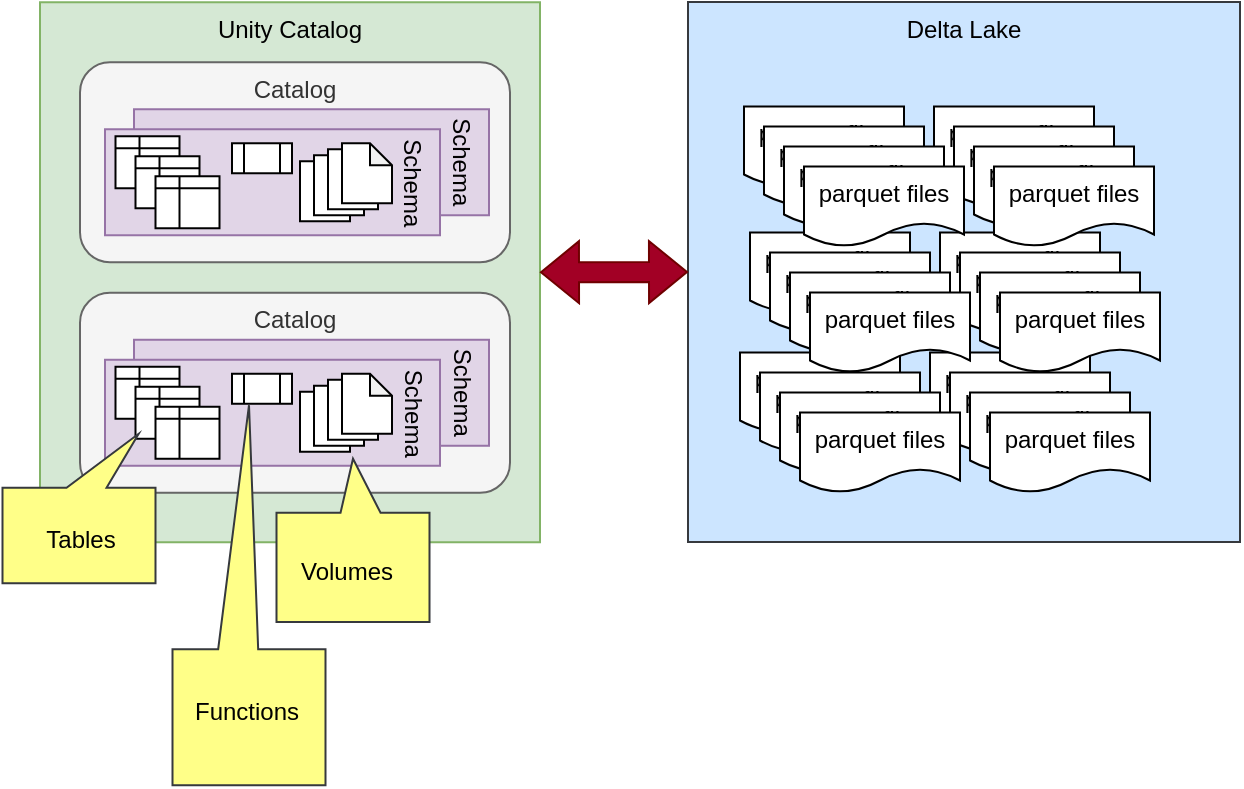 <mxfile version="24.7.8" pages="13">
  <diagram name="unity-catalog" id="vskI-bIVPBTjREEiDPca">
    <mxGraphModel dx="1500" dy="1030" grid="1" gridSize="10" guides="1" tooltips="1" connect="1" arrows="1" fold="1" page="1" pageScale="1" pageWidth="827" pageHeight="1169" math="0" shadow="0">
      <root>
        <mxCell id="0" />
        <mxCell id="1" parent="0" />
        <mxCell id="a5z0X3CHtMkCVGNf4Bgy-1" value="Delta Lake" style="rounded=0;whiteSpace=wrap;html=1;verticalAlign=top;fillColor=#cce5ff;strokeColor=#36393d;" parent="1" vertex="1">
          <mxGeometry x="414" y="150" width="276" height="270" as="geometry" />
        </mxCell>
        <mxCell id="a5z0X3CHtMkCVGNf4Bgy-2" value="Unity Catalog" style="rounded=0;whiteSpace=wrap;html=1;verticalAlign=top;fillColor=#d5e8d4;strokeColor=#82b366;" parent="1" vertex="1">
          <mxGeometry x="90" y="150.13" width="250" height="270" as="geometry" />
        </mxCell>
        <mxCell id="a5z0X3CHtMkCVGNf4Bgy-7" value="Catalog" style="rounded=1;whiteSpace=wrap;html=1;verticalAlign=top;fillColor=#f5f5f5;fontColor=#333333;strokeColor=#666666;" parent="1" vertex="1">
          <mxGeometry x="110" y="180.13" width="215" height="100" as="geometry" />
        </mxCell>
        <mxCell id="a5z0X3CHtMkCVGNf4Bgy-10" value="Schema" style="rounded=0;whiteSpace=wrap;html=1;rotation=90;verticalAlign=top;fillColor=#e1d5e7;strokeColor=#9673a6;" parent="1" vertex="1">
          <mxGeometry x="199.25" y="141.38" width="53" height="177.5" as="geometry" />
        </mxCell>
        <mxCell id="a5z0X3CHtMkCVGNf4Bgy-9" value="Schema" style="rounded=0;whiteSpace=wrap;html=1;rotation=90;verticalAlign=top;fillColor=#e1d5e7;strokeColor=#9673a6;" parent="1" vertex="1">
          <mxGeometry x="179.75" y="156.38" width="53" height="167.5" as="geometry" />
        </mxCell>
        <mxCell id="a5z0X3CHtMkCVGNf4Bgy-11" value="" style="shape=internalStorage;whiteSpace=wrap;html=1;backgroundOutline=1;dx=12;dy=6;" parent="1" vertex="1">
          <mxGeometry x="127.75" y="217.13" width="32" height="26" as="geometry" />
        </mxCell>
        <mxCell id="a5z0X3CHtMkCVGNf4Bgy-19" value="" style="shape=internalStorage;whiteSpace=wrap;html=1;backgroundOutline=1;dx=12;dy=6;" parent="1" vertex="1">
          <mxGeometry x="137.75" y="227.13" width="32" height="26" as="geometry" />
        </mxCell>
        <mxCell id="a5z0X3CHtMkCVGNf4Bgy-20" value="" style="shape=internalStorage;whiteSpace=wrap;html=1;backgroundOutline=1;dx=12;dy=6;" parent="1" vertex="1">
          <mxGeometry x="147.75" y="237.13" width="32" height="26" as="geometry" />
        </mxCell>
        <mxCell id="a5z0X3CHtMkCVGNf4Bgy-12" value="" style="shape=note;whiteSpace=wrap;html=1;backgroundOutline=1;darkOpacity=0.05;size=11;" parent="1" vertex="1">
          <mxGeometry x="220" y="229.63" width="25" height="30" as="geometry" />
        </mxCell>
        <mxCell id="a5z0X3CHtMkCVGNf4Bgy-13" value="" style="shape=note;whiteSpace=wrap;html=1;backgroundOutline=1;darkOpacity=0.05;size=11;" parent="1" vertex="1">
          <mxGeometry x="227" y="226.63" width="25" height="30" as="geometry" />
        </mxCell>
        <mxCell id="a5z0X3CHtMkCVGNf4Bgy-16" value="" style="shape=note;whiteSpace=wrap;html=1;backgroundOutline=1;darkOpacity=0.05;size=11;" parent="1" vertex="1">
          <mxGeometry x="234" y="223.63" width="25" height="30" as="geometry" />
        </mxCell>
        <mxCell id="a5z0X3CHtMkCVGNf4Bgy-17" value="" style="shape=note;whiteSpace=wrap;html=1;backgroundOutline=1;darkOpacity=0.05;size=11;" parent="1" vertex="1">
          <mxGeometry x="241" y="220.63" width="25" height="30" as="geometry" />
        </mxCell>
        <mxCell id="a5z0X3CHtMkCVGNf4Bgy-18" value="" style="shape=process;whiteSpace=wrap;html=1;backgroundOutline=1;size=0.2;" parent="1" vertex="1">
          <mxGeometry x="186" y="220.63" width="30" height="15" as="geometry" />
        </mxCell>
        <mxCell id="a5z0X3CHtMkCVGNf4Bgy-29" value="Catalog" style="rounded=1;whiteSpace=wrap;html=1;verticalAlign=top;fillColor=#f5f5f5;fontColor=#333333;strokeColor=#666666;" parent="1" vertex="1">
          <mxGeometry x="110" y="295.38" width="215" height="100" as="geometry" />
        </mxCell>
        <mxCell id="a5z0X3CHtMkCVGNf4Bgy-30" value="Schema" style="rounded=0;whiteSpace=wrap;html=1;rotation=90;verticalAlign=top;fillColor=#e1d5e7;strokeColor=#9673a6;" parent="1" vertex="1">
          <mxGeometry x="199.25" y="256.63" width="53" height="177.5" as="geometry" />
        </mxCell>
        <mxCell id="a5z0X3CHtMkCVGNf4Bgy-31" value="Schema" style="rounded=0;whiteSpace=wrap;html=1;rotation=90;verticalAlign=top;fillColor=#e1d5e7;strokeColor=#9673a6;" parent="1" vertex="1">
          <mxGeometry x="179.75" y="271.63" width="53" height="167.5" as="geometry" />
        </mxCell>
        <mxCell id="a5z0X3CHtMkCVGNf4Bgy-32" value="" style="shape=internalStorage;whiteSpace=wrap;html=1;backgroundOutline=1;dx=12;dy=6;" parent="1" vertex="1">
          <mxGeometry x="127.75" y="332.38" width="32" height="26" as="geometry" />
        </mxCell>
        <mxCell id="a5z0X3CHtMkCVGNf4Bgy-33" value="" style="shape=internalStorage;whiteSpace=wrap;html=1;backgroundOutline=1;dx=12;dy=6;" parent="1" vertex="1">
          <mxGeometry x="137.75" y="342.38" width="32" height="26" as="geometry" />
        </mxCell>
        <mxCell id="a5z0X3CHtMkCVGNf4Bgy-34" value="" style="shape=internalStorage;whiteSpace=wrap;html=1;backgroundOutline=1;dx=12;dy=6;" parent="1" vertex="1">
          <mxGeometry x="147.75" y="352.38" width="32" height="26" as="geometry" />
        </mxCell>
        <mxCell id="a5z0X3CHtMkCVGNf4Bgy-35" value="" style="shape=note;whiteSpace=wrap;html=1;backgroundOutline=1;darkOpacity=0.05;size=11;" parent="1" vertex="1">
          <mxGeometry x="220" y="344.88" width="25" height="30" as="geometry" />
        </mxCell>
        <mxCell id="a5z0X3CHtMkCVGNf4Bgy-36" value="" style="shape=note;whiteSpace=wrap;html=1;backgroundOutline=1;darkOpacity=0.05;size=11;" parent="1" vertex="1">
          <mxGeometry x="227" y="341.88" width="25" height="30" as="geometry" />
        </mxCell>
        <mxCell id="a5z0X3CHtMkCVGNf4Bgy-37" value="" style="shape=note;whiteSpace=wrap;html=1;backgroundOutline=1;darkOpacity=0.05;size=11;" parent="1" vertex="1">
          <mxGeometry x="234" y="338.88" width="25" height="30" as="geometry" />
        </mxCell>
        <mxCell id="a5z0X3CHtMkCVGNf4Bgy-38" value="" style="shape=note;whiteSpace=wrap;html=1;backgroundOutline=1;darkOpacity=0.05;size=11;" parent="1" vertex="1">
          <mxGeometry x="241" y="335.88" width="25" height="30" as="geometry" />
        </mxCell>
        <mxCell id="a5z0X3CHtMkCVGNf4Bgy-39" value="" style="shape=process;whiteSpace=wrap;html=1;backgroundOutline=1;size=0.2;" parent="1" vertex="1">
          <mxGeometry x="186" y="335.88" width="30" height="15" as="geometry" />
        </mxCell>
        <mxCell id="a5z0X3CHtMkCVGNf4Bgy-40" value="parquet files" style="shape=document;whiteSpace=wrap;html=1;boundedLbl=1;" parent="1" vertex="1">
          <mxGeometry x="535" y="325.25" width="80" height="40" as="geometry" />
        </mxCell>
        <mxCell id="a5z0X3CHtMkCVGNf4Bgy-41" value="parquet files" style="shape=document;whiteSpace=wrap;html=1;boundedLbl=1;" parent="1" vertex="1">
          <mxGeometry x="545" y="335.25" width="80" height="40" as="geometry" />
        </mxCell>
        <mxCell id="a5z0X3CHtMkCVGNf4Bgy-42" value="parquet files" style="shape=document;whiteSpace=wrap;html=1;boundedLbl=1;" parent="1" vertex="1">
          <mxGeometry x="555" y="345.25" width="80" height="40" as="geometry" />
        </mxCell>
        <mxCell id="a5z0X3CHtMkCVGNf4Bgy-43" value="parquet files" style="shape=document;whiteSpace=wrap;html=1;boundedLbl=1;" parent="1" vertex="1">
          <mxGeometry x="565" y="355.25" width="80" height="40" as="geometry" />
        </mxCell>
        <mxCell id="a5z0X3CHtMkCVGNf4Bgy-44" value="parquet files" style="shape=document;whiteSpace=wrap;html=1;boundedLbl=1;" parent="1" vertex="1">
          <mxGeometry x="540" y="265.25" width="80" height="40" as="geometry" />
        </mxCell>
        <mxCell id="a5z0X3CHtMkCVGNf4Bgy-45" value="parquet files" style="shape=document;whiteSpace=wrap;html=1;boundedLbl=1;" parent="1" vertex="1">
          <mxGeometry x="550" y="275.25" width="80" height="40" as="geometry" />
        </mxCell>
        <mxCell id="a5z0X3CHtMkCVGNf4Bgy-46" value="parquet files" style="shape=document;whiteSpace=wrap;html=1;boundedLbl=1;" parent="1" vertex="1">
          <mxGeometry x="560" y="285.25" width="80" height="40" as="geometry" />
        </mxCell>
        <mxCell id="a5z0X3CHtMkCVGNf4Bgy-47" value="parquet files" style="shape=document;whiteSpace=wrap;html=1;boundedLbl=1;" parent="1" vertex="1">
          <mxGeometry x="570" y="295.25" width="80" height="40" as="geometry" />
        </mxCell>
        <mxCell id="a5z0X3CHtMkCVGNf4Bgy-48" value="parquet files" style="shape=document;whiteSpace=wrap;html=1;boundedLbl=1;" parent="1" vertex="1">
          <mxGeometry x="537" y="202.25" width="80" height="40" as="geometry" />
        </mxCell>
        <mxCell id="a5z0X3CHtMkCVGNf4Bgy-49" value="parquet files" style="shape=document;whiteSpace=wrap;html=1;boundedLbl=1;" parent="1" vertex="1">
          <mxGeometry x="547" y="212.25" width="80" height="40" as="geometry" />
        </mxCell>
        <mxCell id="a5z0X3CHtMkCVGNf4Bgy-50" value="parquet files" style="shape=document;whiteSpace=wrap;html=1;boundedLbl=1;" parent="1" vertex="1">
          <mxGeometry x="557" y="222.25" width="80" height="40" as="geometry" />
        </mxCell>
        <mxCell id="a5z0X3CHtMkCVGNf4Bgy-51" value="parquet files" style="shape=document;whiteSpace=wrap;html=1;boundedLbl=1;" parent="1" vertex="1">
          <mxGeometry x="567" y="232.25" width="80" height="40" as="geometry" />
        </mxCell>
        <mxCell id="a5z0X3CHtMkCVGNf4Bgy-21" value="parquet files" style="shape=document;whiteSpace=wrap;html=1;boundedLbl=1;" parent="1" vertex="1">
          <mxGeometry x="440" y="325.25" width="80" height="40" as="geometry" />
        </mxCell>
        <mxCell id="a5z0X3CHtMkCVGNf4Bgy-22" value="parquet files" style="shape=document;whiteSpace=wrap;html=1;boundedLbl=1;" parent="1" vertex="1">
          <mxGeometry x="450" y="335.25" width="80" height="40" as="geometry" />
        </mxCell>
        <mxCell id="a5z0X3CHtMkCVGNf4Bgy-23" value="parquet files" style="shape=document;whiteSpace=wrap;html=1;boundedLbl=1;" parent="1" vertex="1">
          <mxGeometry x="460" y="345.25" width="80" height="40" as="geometry" />
        </mxCell>
        <mxCell id="a5z0X3CHtMkCVGNf4Bgy-24" value="parquet files" style="shape=document;whiteSpace=wrap;html=1;boundedLbl=1;" parent="1" vertex="1">
          <mxGeometry x="470" y="355.25" width="80" height="40" as="geometry" />
        </mxCell>
        <mxCell id="a5z0X3CHtMkCVGNf4Bgy-3" value="parquet files" style="shape=document;whiteSpace=wrap;html=1;boundedLbl=1;" parent="1" vertex="1">
          <mxGeometry x="445" y="265.25" width="80" height="40" as="geometry" />
        </mxCell>
        <mxCell id="a5z0X3CHtMkCVGNf4Bgy-4" value="parquet files" style="shape=document;whiteSpace=wrap;html=1;boundedLbl=1;" parent="1" vertex="1">
          <mxGeometry x="455" y="275.25" width="80" height="40" as="geometry" />
        </mxCell>
        <mxCell id="a5z0X3CHtMkCVGNf4Bgy-5" value="parquet files" style="shape=document;whiteSpace=wrap;html=1;boundedLbl=1;" parent="1" vertex="1">
          <mxGeometry x="465" y="285.25" width="80" height="40" as="geometry" />
        </mxCell>
        <mxCell id="a5z0X3CHtMkCVGNf4Bgy-6" value="parquet files" style="shape=document;whiteSpace=wrap;html=1;boundedLbl=1;" parent="1" vertex="1">
          <mxGeometry x="475" y="295.25" width="80" height="40" as="geometry" />
        </mxCell>
        <mxCell id="a5z0X3CHtMkCVGNf4Bgy-25" value="parquet files" style="shape=document;whiteSpace=wrap;html=1;boundedLbl=1;" parent="1" vertex="1">
          <mxGeometry x="442" y="202.25" width="80" height="40" as="geometry" />
        </mxCell>
        <mxCell id="a5z0X3CHtMkCVGNf4Bgy-26" value="parquet files" style="shape=document;whiteSpace=wrap;html=1;boundedLbl=1;" parent="1" vertex="1">
          <mxGeometry x="452" y="212.25" width="80" height="40" as="geometry" />
        </mxCell>
        <mxCell id="a5z0X3CHtMkCVGNf4Bgy-27" value="parquet files" style="shape=document;whiteSpace=wrap;html=1;boundedLbl=1;" parent="1" vertex="1">
          <mxGeometry x="462" y="222.25" width="80" height="40" as="geometry" />
        </mxCell>
        <mxCell id="a5z0X3CHtMkCVGNf4Bgy-28" value="parquet files" style="shape=document;whiteSpace=wrap;html=1;boundedLbl=1;" parent="1" vertex="1">
          <mxGeometry x="472" y="232.25" width="80" height="40" as="geometry" />
        </mxCell>
        <mxCell id="a5z0X3CHtMkCVGNf4Bgy-52" value="" style="shape=flexArrow;endArrow=classic;startArrow=classic;html=1;rounded=0;exitX=1;exitY=0.5;exitDx=0;exitDy=0;entryX=0;entryY=0.5;entryDx=0;entryDy=0;fillColor=#a20025;strokeColor=#6F0000;" parent="1" source="a5z0X3CHtMkCVGNf4Bgy-2" target="a5z0X3CHtMkCVGNf4Bgy-1" edge="1">
          <mxGeometry width="100" height="100" relative="1" as="geometry">
            <mxPoint x="390" y="280" as="sourcePoint" />
            <mxPoint x="660" y="380" as="targetPoint" />
          </mxGeometry>
        </mxCell>
        <mxCell id="a5z0X3CHtMkCVGNf4Bgy-53" value="" style="shape=callout;whiteSpace=wrap;html=1;perimeter=calloutPerimeter;fillColor=#ffff88;strokeColor=#36393d;rotation=-180;size=27;position=0.32;" parent="1" vertex="1">
          <mxGeometry x="208.25" y="378.38" width="76.5" height="81.62" as="geometry" />
        </mxCell>
        <mxCell id="a5z0X3CHtMkCVGNf4Bgy-55" value="" style="shape=callout;whiteSpace=wrap;html=1;perimeter=calloutPerimeter;fillColor=#ffff88;strokeColor=#36393d;rotation=-180;size=122;position=0.44;" parent="1" vertex="1">
          <mxGeometry x="156.25" y="351.62" width="76.5" height="190" as="geometry" />
        </mxCell>
        <mxCell id="a5z0X3CHtMkCVGNf4Bgy-56" value="" style="shape=callout;whiteSpace=wrap;html=1;perimeter=calloutPerimeter;fillColor=#ffff88;strokeColor=#36393d;rotation=-180;size=27;position=0.32;position2=0.11;" parent="1" vertex="1">
          <mxGeometry x="71.25" y="365.88" width="76.5" height="74.75" as="geometry" />
        </mxCell>
        <mxCell id="a5z0X3CHtMkCVGNf4Bgy-54" value="Tables" style="text;html=1;align=center;verticalAlign=middle;resizable=0;points=[];autosize=1;strokeColor=none;fillColor=none;" parent="1" vertex="1">
          <mxGeometry x="79.5" y="404.13" width="60" height="30" as="geometry" />
        </mxCell>
        <mxCell id="a5z0X3CHtMkCVGNf4Bgy-57" value="Functions" style="text;html=1;align=center;verticalAlign=middle;resizable=0;points=[];autosize=1;strokeColor=none;fillColor=none;" parent="1" vertex="1">
          <mxGeometry x="152.75" y="490" width="80" height="30" as="geometry" />
        </mxCell>
        <mxCell id="a5z0X3CHtMkCVGNf4Bgy-58" value="Volumes" style="text;html=1;align=center;verticalAlign=middle;resizable=0;points=[];autosize=1;strokeColor=none;fillColor=none;" parent="1" vertex="1">
          <mxGeometry x="208.25" y="420" width="70" height="30" as="geometry" />
        </mxCell>
      </root>
    </mxGraphModel>
  </diagram>
  <diagram id="EKmxdlKalx4LYAEuCfX2" name="mapping">
    <mxGraphModel dx="2069" dy="806" grid="1" gridSize="10" guides="1" tooltips="1" connect="1" arrows="1" fold="1" page="1" pageScale="1" pageWidth="827" pageHeight="1169" math="0" shadow="0">
      <root>
        <mxCell id="0" />
        <mxCell id="1" parent="0" />
        <mxCell id="B9Y0WBPp0b_zdpYN_vk--1" value="Software&lt;div&gt;Server&lt;/div&gt;" style="shape=cylinder3;whiteSpace=wrap;html=1;boundedLbl=1;backgroundOutline=1;size=5;fillColor=#f5f5f5;fontColor=#333333;strokeColor=#666666;" parent="1" vertex="1">
          <mxGeometry x="-10" y="147.5" width="60" height="80" as="geometry" />
        </mxCell>
        <mxCell id="B9Y0WBPp0b_zdpYN_vk--2" value="Unity Catalog Server" style="text;html=1;align=center;verticalAlign=middle;resizable=0;points=[];autosize=1;strokeColor=none;fillColor=none;" parent="1" vertex="1">
          <mxGeometry x="-40" y="67.5" width="130" height="30" as="geometry" />
        </mxCell>
        <mxCell id="B9Y0WBPp0b_zdpYN_vk--3" value="Unity Catalog&amp;nbsp;Catalog" style="text;html=1;align=center;verticalAlign=middle;resizable=0;points=[];autosize=1;strokeColor=none;fillColor=none;" parent="1" vertex="1">
          <mxGeometry x="165" y="67.5" width="140" height="30" as="geometry" />
        </mxCell>
        <mxCell id="B9Y0WBPp0b_zdpYN_vk--4" value="Deployed&lt;div&gt;Software&lt;/div&gt;&lt;div&gt;Component&lt;/div&gt;" style="shape=process;whiteSpace=wrap;html=1;backgroundOutline=1;fillColor=#fff2cc;strokeColor=#d6b656;" parent="1" vertex="1">
          <mxGeometry x="1672" y="265" width="120" height="60" as="geometry" />
        </mxCell>
        <mxCell id="B9Y0WBPp0b_zdpYN_vk--37" style="edgeStyle=orthogonalEdgeStyle;rounded=0;orthogonalLoop=1;jettySize=auto;html=1;exitX=0.5;exitY=1;exitDx=0;exitDy=0;" parent="1" source="B9Y0WBPp0b_zdpYN_vk--5" target="B9Y0WBPp0b_zdpYN_vk--17" edge="1">
          <mxGeometry relative="1" as="geometry" />
        </mxCell>
        <mxCell id="bQxs_nfv7Iyh0GkkW560-8" style="edgeStyle=orthogonalEdgeStyle;rounded=0;orthogonalLoop=1;jettySize=auto;html=1;exitX=0.5;exitY=0;exitDx=0;exitDy=0;entryX=1;entryY=0.5;entryDx=0;entryDy=0;" parent="1" source="B9Y0WBPp0b_zdpYN_vk--5" target="bQxs_nfv7Iyh0GkkW560-6" edge="1">
          <mxGeometry relative="1" as="geometry">
            <Array as="points">
              <mxPoint x="974" y="193" />
            </Array>
          </mxGeometry>
        </mxCell>
        <mxCell id="B9Y0WBPp0b_zdpYN_vk--5" value="Virtual&lt;div&gt;Relational&lt;/div&gt;&lt;div&gt;Table&lt;/div&gt;" style="shape=internalStorage;whiteSpace=wrap;html=1;backgroundOutline=1;fillColor=#fff2cc;strokeColor=#d6b656;" parent="1" vertex="1">
          <mxGeometry x="934" y="270.5" width="80" height="60" as="geometry" />
        </mxCell>
        <mxCell id="B9Y0WBPp0b_zdpYN_vk--6" value="Unity Catalog&amp;nbsp;Schema" style="text;html=1;align=center;verticalAlign=middle;resizable=0;points=[];autosize=1;strokeColor=none;fillColor=none;" parent="1" vertex="1">
          <mxGeometry x="405" y="70" width="140" height="30" as="geometry" />
        </mxCell>
        <mxCell id="B9Y0WBPp0b_zdpYN_vk--7" value="" style="rounded=1;whiteSpace=wrap;html=1;fillColor=#fff2cc;strokeColor=#d6b656;" parent="1" vertex="1">
          <mxGeometry x="600" y="263.25" width="40" height="20" as="geometry" />
        </mxCell>
        <mxCell id="9Wu8E5zHPHtBoypEVBsr-4" style="edgeStyle=orthogonalEdgeStyle;rounded=0;orthogonalLoop=1;jettySize=auto;html=1;exitX=0;exitY=0.75;exitDx=0;exitDy=0;entryX=0.5;entryY=0;entryDx=0;entryDy=0;" parent="1" source="B9Y0WBPp0b_zdpYN_vk--8" target="9Wu8E5zHPHtBoypEVBsr-3" edge="1">
          <mxGeometry relative="1" as="geometry" />
        </mxCell>
        <mxCell id="9Wu8E5zHPHtBoypEVBsr-12" style="edgeStyle=orthogonalEdgeStyle;rounded=0;orthogonalLoop=1;jettySize=auto;html=1;exitX=0;exitY=0.5;exitDx=0;exitDy=0;entryX=0.75;entryY=0;entryDx=0;entryDy=0;entryPerimeter=0;" parent="1" source="B9Y0WBPp0b_zdpYN_vk--8" target="9Wu8E5zHPHtBoypEVBsr-11" edge="1">
          <mxGeometry relative="1" as="geometry" />
        </mxCell>
        <mxCell id="bQxs_nfv7Iyh0GkkW560-7" style="edgeStyle=orthogonalEdgeStyle;rounded=0;orthogonalLoop=1;jettySize=auto;html=1;exitX=0.5;exitY=0;exitDx=0;exitDy=0;entryX=1;entryY=0.75;entryDx=0;entryDy=0;" parent="1" source="B9Y0WBPp0b_zdpYN_vk--8" target="bQxs_nfv7Iyh0GkkW560-6" edge="1">
          <mxGeometry relative="1" as="geometry">
            <Array as="points">
              <mxPoint x="660" y="207" />
            </Array>
          </mxGeometry>
        </mxCell>
        <mxCell id="B9Y0WBPp0b_zdpYN_vk--8" value="Data Folder" style="rounded=0;whiteSpace=wrap;html=1;fillColor=#fff2cc;strokeColor=#d6b656;" parent="1" vertex="1">
          <mxGeometry x="600" y="279.25" width="120" height="60" as="geometry" />
        </mxCell>
        <mxCell id="B9Y0WBPp0b_zdpYN_vk--9" style="edgeStyle=orthogonalEdgeStyle;rounded=0;orthogonalLoop=1;jettySize=auto;html=1;exitX=0.75;exitY=0;exitDx=0;exitDy=0;entryX=0.75;entryY=1;entryDx=0;entryDy=0;endArrow=none;endFill=0;fillColor=#fff2cc;strokeColor=#d6b656;" parent="1" source="B9Y0WBPp0b_zdpYN_vk--5" target="B9Y0WBPp0b_zdpYN_vk--5" edge="1">
          <mxGeometry relative="1" as="geometry">
            <Array as="points">
              <mxPoint x="994" y="290" />
              <mxPoint x="994" y="290" />
            </Array>
          </mxGeometry>
        </mxCell>
        <mxCell id="B9Y0WBPp0b_zdpYN_vk--16" style="edgeStyle=orthogonalEdgeStyle;rounded=0;orthogonalLoop=1;jettySize=auto;html=1;exitX=0;exitY=0;exitDx=120;exitDy=45;exitPerimeter=0;" parent="1" source="B9Y0WBPp0b_zdpYN_vk--10" edge="1">
          <mxGeometry relative="1" as="geometry">
            <mxPoint x="410" y="197.5" as="targetPoint" />
          </mxGeometry>
        </mxCell>
        <mxCell id="B9Y0WBPp0b_zdpYN_vk--10" value="Catalog&lt;div&gt;(Software Capability)&lt;/div&gt;" style="shape=cube;whiteSpace=wrap;html=1;boundedLbl=1;backgroundOutline=1;darkOpacity=0.05;darkOpacity2=0.1;size=10;fillColor=#ffe6cc;strokeColor=#d79b00;" parent="1" vertex="1">
          <mxGeometry x="175" y="152.5" width="120" height="80" as="geometry" />
        </mxCell>
        <mxCell id="B9Y0WBPp0b_zdpYN_vk--11" style="edgeStyle=orthogonalEdgeStyle;rounded=0;orthogonalLoop=1;jettySize=auto;html=1;exitX=1;exitY=0.5;exitDx=0;exitDy=0;exitPerimeter=0;entryX=0;entryY=0;entryDx=0;entryDy=35;entryPerimeter=0;" parent="1" source="B9Y0WBPp0b_zdpYN_vk--1" target="B9Y0WBPp0b_zdpYN_vk--10" edge="1">
          <mxGeometry relative="1" as="geometry" />
        </mxCell>
        <mxCell id="B9Y0WBPp0b_zdpYN_vk--13" value="Unity Catalog&amp;nbsp;Volume" style="text;html=1;align=center;verticalAlign=middle;resizable=0;points=[];autosize=1;strokeColor=none;fillColor=none;" parent="1" vertex="1">
          <mxGeometry x="590" y="70" width="140" height="30" as="geometry" />
        </mxCell>
        <mxCell id="B9Y0WBPp0b_zdpYN_vk--15" value="Unity Catalog&amp;nbsp;Table" style="text;html=1;align=center;verticalAlign=middle;resizable=0;points=[];autosize=1;strokeColor=none;fillColor=none;" parent="1" vertex="1">
          <mxGeometry x="909" y="70" width="130" height="30" as="geometry" />
        </mxCell>
        <mxCell id="B9Y0WBPp0b_zdpYN_vk--27" style="edgeStyle=orthogonalEdgeStyle;rounded=0;orthogonalLoop=1;jettySize=auto;html=1;exitX=1;exitY=0.5;exitDx=0;exitDy=0;fillColor=#e1d5e7;strokeColor=#9673a6;entryX=0;entryY=0.5;entryDx=0;entryDy=0;" parent="1" source="B9Y0WBPp0b_zdpYN_vk--17" target="B9Y0WBPp0b_zdpYN_vk--18" edge="1">
          <mxGeometry relative="1" as="geometry" />
        </mxCell>
        <mxCell id="B9Y0WBPp0b_zdpYN_vk--17" value="Relational DB Schema Type" style="rounded=0;whiteSpace=wrap;html=1;fillColor=#e1d5e7;strokeColor=#9673a6;" parent="1" vertex="1">
          <mxGeometry x="914" y="425" width="120" height="60" as="geometry" />
        </mxCell>
        <mxCell id="B9Y0WBPp0b_zdpYN_vk--20" style="edgeStyle=orthogonalEdgeStyle;rounded=0;orthogonalLoop=1;jettySize=auto;html=1;exitX=0.5;exitY=1;exitDx=0;exitDy=0;entryX=0;entryY=0.5;entryDx=0;entryDy=0;fillColor=#e1d5e7;strokeColor=#9673a6;" parent="1" source="B9Y0WBPp0b_zdpYN_vk--18" target="B9Y0WBPp0b_zdpYN_vk--19" edge="1">
          <mxGeometry relative="1" as="geometry" />
        </mxCell>
        <mxCell id="B9Y0WBPp0b_zdpYN_vk--18" value="Relational Table" style="rounded=0;whiteSpace=wrap;html=1;fillColor=#e1d5e7;strokeColor=#9673a6;" parent="1" vertex="1">
          <mxGeometry x="1070" y="425" width="120" height="60" as="geometry" />
        </mxCell>
        <mxCell id="B9Y0WBPp0b_zdpYN_vk--19" value="Relational Column" style="rounded=0;whiteSpace=wrap;html=1;fillColor=#e1d5e7;strokeColor=#9673a6;" parent="1" vertex="1">
          <mxGeometry x="1151" y="505" width="120" height="60" as="geometry" />
        </mxCell>
        <mxCell id="B9Y0WBPp0b_zdpYN_vk--22" style="edgeStyle=orthogonalEdgeStyle;rounded=0;orthogonalLoop=1;jettySize=auto;html=1;exitX=0.5;exitY=1;exitDx=0;exitDy=0;entryX=0;entryY=0.5;entryDx=0;entryDy=0;fillColor=#e1d5e7;strokeColor=#9673a6;" parent="1" source="B9Y0WBPp0b_zdpYN_vk--18" target="B9Y0WBPp0b_zdpYN_vk--23" edge="1">
          <mxGeometry relative="1" as="geometry">
            <mxPoint x="1140" y="484" as="sourcePoint" />
          </mxGeometry>
        </mxCell>
        <mxCell id="B9Y0WBPp0b_zdpYN_vk--23" value="Relational Column" style="rounded=0;whiteSpace=wrap;html=1;fillColor=#e1d5e7;strokeColor=#9673a6;" parent="1" vertex="1">
          <mxGeometry x="1161" y="515" width="120" height="60" as="geometry" />
        </mxCell>
        <mxCell id="B9Y0WBPp0b_zdpYN_vk--24" style="edgeStyle=orthogonalEdgeStyle;rounded=0;orthogonalLoop=1;jettySize=auto;html=1;exitX=0.5;exitY=1;exitDx=0;exitDy=0;entryX=0;entryY=0.5;entryDx=0;entryDy=0;fillColor=#e1d5e7;strokeColor=#9673a6;" parent="1" source="B9Y0WBPp0b_zdpYN_vk--18" target="B9Y0WBPp0b_zdpYN_vk--25" edge="1">
          <mxGeometry relative="1" as="geometry">
            <mxPoint x="1150" y="494" as="sourcePoint" />
          </mxGeometry>
        </mxCell>
        <mxCell id="B9Y0WBPp0b_zdpYN_vk--25" value="Relational Column" style="rounded=0;whiteSpace=wrap;html=1;fillColor=#e1d5e7;strokeColor=#9673a6;" parent="1" vertex="1">
          <mxGeometry x="1171" y="525" width="120" height="60" as="geometry" />
        </mxCell>
        <mxCell id="B9Y0WBPp0b_zdpYN_vk--29" value="Unity Catalog&amp;nbsp;Function" style="text;html=1;align=center;verticalAlign=middle;resizable=0;points=[];autosize=1;strokeColor=none;fillColor=none;" parent="1" vertex="1">
          <mxGeometry x="1442" y="67.5" width="140" height="30" as="geometry" />
        </mxCell>
        <mxCell id="B9Y0WBPp0b_zdpYN_vk--33" value="AssetSchema" style="text;html=1;align=center;verticalAlign=middle;resizable=0;points=[];autosize=1;strokeColor=none;fillColor=none;" parent="1" vertex="1">
          <mxGeometry x="974" y="349.75" width="100" height="30" as="geometry" />
        </mxCell>
        <mxCell id="B9Y0WBPp0b_zdpYN_vk--39" value="DataContentForDataSet" style="text;html=1;align=center;verticalAlign=middle;resizable=0;points=[];autosize=1;strokeColor=none;fillColor=none;" parent="1" vertex="1">
          <mxGeometry x="670" y="215" width="150" height="30" as="geometry" />
        </mxCell>
        <mxCell id="B9Y0WBPp0b_zdpYN_vk--73" style="edgeStyle=orthogonalEdgeStyle;rounded=0;orthogonalLoop=1;jettySize=auto;html=1;exitX=0.5;exitY=1;exitDx=0;exitDy=0;dashed=1;fillColor=#e1d5e7;strokeColor=#9673a6;" parent="1" source="B9Y0WBPp0b_zdpYN_vk--53" edge="1">
          <mxGeometry relative="1" as="geometry">
            <mxPoint x="1512" y="525" as="targetPoint" />
          </mxGeometry>
        </mxCell>
        <mxCell id="B9Y0WBPp0b_zdpYN_vk--53" value="API Schema Type" style="rounded=0;whiteSpace=wrap;html=1;fillColor=#e1d5e7;strokeColor=#9673a6;" parent="1" vertex="1">
          <mxGeometry x="1452" y="420" width="120" height="60" as="geometry" />
        </mxCell>
        <mxCell id="B9Y0WBPp0b_zdpYN_vk--68" style="edgeStyle=orthogonalEdgeStyle;rounded=0;orthogonalLoop=1;jettySize=auto;html=1;exitX=0.5;exitY=1;exitDx=0;exitDy=0;" parent="1" source="B9Y0WBPp0b_zdpYN_vk--78" target="B9Y0WBPp0b_zdpYN_vk--53" edge="1">
          <mxGeometry relative="1" as="geometry" />
        </mxCell>
        <mxCell id="B9Y0WBPp0b_zdpYN_vk--79" style="edgeStyle=orthogonalEdgeStyle;rounded=0;orthogonalLoop=1;jettySize=auto;html=1;exitX=1;exitY=0.5;exitDx=0;exitDy=0;entryX=0;entryY=0.5;entryDx=0;entryDy=0;" parent="1" source="B9Y0WBPp0b_zdpYN_vk--78" target="B9Y0WBPp0b_zdpYN_vk--4" edge="1">
          <mxGeometry relative="1" as="geometry" />
        </mxCell>
        <mxCell id="bQxs_nfv7Iyh0GkkW560-9" style="edgeStyle=orthogonalEdgeStyle;rounded=0;orthogonalLoop=1;jettySize=auto;html=1;exitX=0.5;exitY=0;exitDx=0;exitDy=0;entryX=1;entryY=0.25;entryDx=0;entryDy=0;" parent="1" source="B9Y0WBPp0b_zdpYN_vk--78" target="bQxs_nfv7Iyh0GkkW560-6" edge="1">
          <mxGeometry relative="1" as="geometry">
            <Array as="points">
              <mxPoint x="1512" y="175" />
            </Array>
          </mxGeometry>
        </mxCell>
        <mxCell id="B9Y0WBPp0b_zdpYN_vk--78" value="Deployed API" style="shape=trapezoid;perimeter=trapezoidPerimeter;whiteSpace=wrap;html=1;fixedSize=1;fillColor=#fff2cc;strokeColor=#d6b656;" parent="1" vertex="1">
          <mxGeometry x="1452" y="265" width="120" height="60" as="geometry" />
        </mxCell>
        <mxCell id="B9Y0WBPp0b_zdpYN_vk--80" value="ProcessCall" style="text;html=1;align=center;verticalAlign=middle;resizable=0;points=[];autosize=1;strokeColor=none;fillColor=none;" parent="1" vertex="1">
          <mxGeometry x="1572" y="295" width="90" height="30" as="geometry" />
        </mxCell>
        <mxCell id="B9Y0WBPp0b_zdpYN_vk--81" value="(implementation)" style="text;html=1;align=center;verticalAlign=middle;resizable=0;points=[];autosize=1;strokeColor=none;fillColor=none;" parent="1" vertex="1">
          <mxGeometry x="1677" y="325" width="110" height="30" as="geometry" />
        </mxCell>
        <mxCell id="B9Y0WBPp0b_zdpYN_vk--82" value="Created when&lt;div&gt;UC Instance identified&lt;/div&gt;" style="text;html=1;align=center;verticalAlign=middle;resizable=0;points=[];autosize=1;strokeColor=none;fillColor=none;" parent="1" vertex="1">
          <mxGeometry x="-75" y="652.5" width="140" height="40" as="geometry" />
        </mxCell>
        <mxCell id="B9Y0WBPp0b_zdpYN_vk--83" value="Used to bootstrap sync -&amp;nbsp;&lt;div&gt;which only supports one UC instance?&lt;/div&gt;" style="text;html=1;align=center;verticalAlign=middle;resizable=0;points=[];autosize=1;strokeColor=none;fillColor=none;" parent="1" vertex="1">
          <mxGeometry x="-125" y="712.5" width="230" height="40" as="geometry" />
        </mxCell>
        <mxCell id="B9Y0WBPp0b_zdpYN_vk--84" value="Sync operates both at server&lt;div&gt;and catalog level - may need to&lt;/div&gt;&lt;div&gt;split if security requires it&amp;nbsp;&lt;/div&gt;" style="text;html=1;align=center;verticalAlign=middle;resizable=0;points=[];autosize=1;strokeColor=none;fillColor=none;" parent="1" vertex="1">
          <mxGeometry x="-100" y="752.5" width="190" height="60" as="geometry" />
        </mxCell>
        <mxCell id="B9Y0WBPp0b_zdpYN_vk--85" value="When a catalog is discovered,&lt;div&gt;&amp;nbsp;it creates a software capability for the catalog&lt;/div&gt;&lt;div&gt;and adds it as a catalog target (may just be internal?) with the&lt;/div&gt;&lt;div&gt;metadata collection set appropriately.&lt;/div&gt;" style="text;html=1;align=center;verticalAlign=middle;resizable=0;points=[];autosize=1;strokeColor=none;fillColor=none;" parent="1" vertex="1">
          <mxGeometry x="-180" y="827.5" width="350" height="70" as="geometry" />
        </mxCell>
        <mxCell id="B9Y0WBPp0b_zdpYN_vk--86" value="AssetSchema" style="text;html=1;align=center;verticalAlign=middle;resizable=0;points=[];autosize=1;strokeColor=none;fillColor=none;" parent="1" vertex="1">
          <mxGeometry x="1513" y="338.75" width="100" height="30" as="geometry" />
        </mxCell>
        <mxCell id="B9Y0WBPp0b_zdpYN_vk--88" value="ServerAssetUse" style="text;html=1;align=center;verticalAlign=middle;resizable=0;points=[];autosize=1;strokeColor=none;fillColor=none;" parent="1" vertex="1">
          <mxGeometry x="295" y="165.5" width="110" height="30" as="geometry" />
        </mxCell>
        <mxCell id="B9Y0WBPp0b_zdpYN_vk--89" value="Supported&lt;div&gt;Software&lt;/div&gt;&lt;div&gt;Capability&lt;/div&gt;" style="text;html=1;align=center;verticalAlign=middle;resizable=0;points=[];autosize=1;strokeColor=none;fillColor=none;" parent="1" vertex="1">
          <mxGeometry x="70" y="127.5" width="80" height="60" as="geometry" />
        </mxCell>
        <mxCell id="B9Y0WBPp0b_zdpYN_vk--90" value="DataContentForDataSet" style="text;html=1;align=center;verticalAlign=middle;resizable=0;points=[];autosize=1;strokeColor=none;fillColor=none;" parent="1" vertex="1">
          <mxGeometry x="984" y="215" width="150" height="30" as="geometry" />
        </mxCell>
        <mxCell id="B9Y0WBPp0b_zdpYN_vk--91" value="DataContentForDataSet" style="text;html=1;align=center;verticalAlign=middle;resizable=0;points=[];autosize=1;strokeColor=none;fillColor=none;" parent="1" vertex="1">
          <mxGeometry x="1532" y="215" width="150" height="30" as="geometry" />
        </mxCell>
        <mxCell id="9Wu8E5zHPHtBoypEVBsr-3" value="PropertyFacet" style="shape=document;whiteSpace=wrap;html=1;boundedLbl=1;fillColor=#bac8d3;strokeColor=#23445d;size=0.182;" parent="1" vertex="1">
          <mxGeometry x="525" y="355" width="100" height="55" as="geometry" />
        </mxCell>
        <mxCell id="9Wu8E5zHPHtBoypEVBsr-5" style="edgeStyle=orthogonalEdgeStyle;rounded=0;orthogonalLoop=1;jettySize=auto;html=1;exitX=0;exitY=0.75;exitDx=0;exitDy=0;entryX=0.5;entryY=0;entryDx=0;entryDy=0;" parent="1" source="B9Y0WBPp0b_zdpYN_vk--5" target="9Wu8E5zHPHtBoypEVBsr-6" edge="1">
          <mxGeometry relative="1" as="geometry">
            <mxPoint x="891" y="300" as="sourcePoint" />
          </mxGeometry>
        </mxCell>
        <mxCell id="9Wu8E5zHPHtBoypEVBsr-6" value="PropertyFacet" style="shape=document;whiteSpace=wrap;html=1;boundedLbl=1;fillColor=#bac8d3;strokeColor=#23445d;size=0.182;" parent="1" vertex="1">
          <mxGeometry x="840" y="338.75" width="100" height="55" as="geometry" />
        </mxCell>
        <mxCell id="9Wu8E5zHPHtBoypEVBsr-7" style="edgeStyle=orthogonalEdgeStyle;rounded=0;orthogonalLoop=1;jettySize=auto;html=1;exitX=0;exitY=0.75;exitDx=0;exitDy=0;entryX=0.5;entryY=0;entryDx=0;entryDy=0;" parent="1" source="B9Y0WBPp0b_zdpYN_vk--78" target="9Wu8E5zHPHtBoypEVBsr-8" edge="1">
          <mxGeometry relative="1" as="geometry">
            <mxPoint x="1462" y="291.25" as="sourcePoint" />
            <Array as="points">
              <mxPoint x="1435" y="309" />
            </Array>
          </mxGeometry>
        </mxCell>
        <mxCell id="9Wu8E5zHPHtBoypEVBsr-8" value="PropertyFacet" style="shape=document;whiteSpace=wrap;html=1;boundedLbl=1;fillColor=#bac8d3;strokeColor=#23445d;size=0.182;" parent="1" vertex="1">
          <mxGeometry x="1385" y="338.75" width="100" height="55" as="geometry" />
        </mxCell>
        <mxCell id="9Wu8E5zHPHtBoypEVBsr-9" value="The model uses cascading anchors&lt;div&gt;&amp;nbsp;to ensure deletes are complete&lt;/div&gt;&lt;div&gt;&amp;nbsp;and elements from UC are not&lt;/div&gt;&lt;div&gt;&amp;nbsp;left as orphans&lt;/div&gt;&lt;div&gt;Anchors are at the server, catalog,&lt;/div&gt;&lt;div&gt;&amp;nbsp;schema and catalog entry&lt;/div&gt;&lt;div&gt;&amp;nbsp;(volume, table, function)&lt;/div&gt;" style="text;html=1;align=center;verticalAlign=middle;resizable=0;points=[];autosize=1;strokeColor=none;fillColor=none;" parent="1" vertex="1">
          <mxGeometry x="-125" y="985" width="210" height="110" as="geometry" />
        </mxCell>
        <mxCell id="9Wu8E5zHPHtBoypEVBsr-10" value="The PropertyFacets contain additional&lt;div&gt;&amp;nbsp;properties that are specific to&lt;/div&gt;&lt;div&gt;UC/DeltaLake&lt;/div&gt;&lt;div&gt;&lt;br&gt;&lt;/div&gt;&lt;div&gt;The source attribute on ReferenceableFacet&lt;/div&gt;&lt;div&gt;is set to &quot;Unity Catalog (UC)&quot;&amp;nbsp;&lt;/div&gt;&lt;div&gt;The description attribute&lt;/div&gt;&lt;div&gt;on PropertyFacet is set to &quot;vendorProperties&quot;&lt;/div&gt;" style="text;html=1;align=center;verticalAlign=middle;resizable=0;points=[];autosize=1;strokeColor=none;fillColor=none;" parent="1" vertex="1">
          <mxGeometry x="250" y="906.5" width="260" height="130" as="geometry" />
        </mxCell>
        <mxCell id="9Wu8E5zHPHtBoypEVBsr-11" value="ExternalIdentifier" style="shape=tape;whiteSpace=wrap;html=1;size=0.18;fillColor=#b0e3e6;strokeColor=#0e8088;" parent="1" vertex="1">
          <mxGeometry x="405" y="379.75" width="100" height="59" as="geometry" />
        </mxCell>
        <mxCell id="9Wu8E5zHPHtBoypEVBsr-13" style="edgeStyle=orthogonalEdgeStyle;rounded=0;orthogonalLoop=1;jettySize=auto;html=1;exitX=0;exitY=0.5;exitDx=0;exitDy=0;entryX=0.75;entryY=0;entryDx=0;entryDy=0;entryPerimeter=0;" parent="1" source="B9Y0WBPp0b_zdpYN_vk--5" target="9Wu8E5zHPHtBoypEVBsr-14" edge="1">
          <mxGeometry relative="1" as="geometry">
            <mxPoint x="926" y="280" as="sourcePoint" />
          </mxGeometry>
        </mxCell>
        <mxCell id="9Wu8E5zHPHtBoypEVBsr-14" value="ExternalIdentifier" style="shape=tape;whiteSpace=wrap;html=1;size=0.18;fillColor=#b0e3e6;strokeColor=#0e8088;" parent="1" vertex="1">
          <mxGeometry x="740" y="425" width="100" height="59" as="geometry" />
        </mxCell>
        <mxCell id="9Wu8E5zHPHtBoypEVBsr-15" style="edgeStyle=orthogonalEdgeStyle;rounded=0;orthogonalLoop=1;jettySize=auto;html=1;exitX=0;exitY=0.5;exitDx=0;exitDy=0;" parent="1" source="B9Y0WBPp0b_zdpYN_vk--78" target="9Wu8E5zHPHtBoypEVBsr-16" edge="1">
          <mxGeometry relative="1" as="geometry">
            <mxPoint x="1462" y="289" as="sourcePoint" />
          </mxGeometry>
        </mxCell>
        <mxCell id="hOTPpb3XgFutrweR2q2r-4" style="edgeStyle=orthogonalEdgeStyle;rounded=0;orthogonalLoop=1;jettySize=auto;html=1;exitX=0;exitY=0.5;exitDx=0;exitDy=0;exitPerimeter=0;entryX=0;entryY=0;entryDx=65;entryDy=80;entryPerimeter=0;" edge="1" parent="1" source="9Wu8E5zHPHtBoypEVBsr-16" target="B9Y0WBPp0b_zdpYN_vk--10">
          <mxGeometry relative="1" as="geometry">
            <mxPoint x="230" y="340" as="targetPoint" />
          </mxGeometry>
        </mxCell>
        <mxCell id="9Wu8E5zHPHtBoypEVBsr-16" value="ExternalIdentifier" style="shape=tape;whiteSpace=wrap;html=1;size=0.18;fillColor=#b0e3e6;strokeColor=#0e8088;" parent="1" vertex="1">
          <mxGeometry x="1310" y="593.5" width="100" height="59" as="geometry" />
        </mxCell>
        <mxCell id="9Wu8E5zHPHtBoypEVBsr-18" value="The external identifiers describe&lt;div&gt;the identifiers from UC and the direction of&lt;/div&gt;&lt;div&gt;synchronization for the element&lt;/div&gt;" style="text;html=1;align=center;verticalAlign=middle;resizable=0;points=[];autosize=1;strokeColor=none;fillColor=none;" parent="1" vertex="1">
          <mxGeometry x="270" y="712.5" width="250" height="60" as="geometry" />
        </mxCell>
        <mxCell id="9Wu8E5zHPHtBoypEVBsr-19" style="edgeStyle=orthogonalEdgeStyle;rounded=0;orthogonalLoop=1;jettySize=auto;html=1;exitX=0.25;exitY=1;exitDx=0;exitDy=0;entryX=0.75;entryY=0;entryDx=0;entryDy=0;entryPerimeter=0;" parent="1" source="bQxs_nfv7Iyh0GkkW560-6" target="9Wu8E5zHPHtBoypEVBsr-20" edge="1">
          <mxGeometry relative="1" as="geometry">
            <mxPoint x="438.99" y="239.04" as="sourcePoint" />
          </mxGeometry>
        </mxCell>
        <mxCell id="9Wu8E5zHPHtBoypEVBsr-20" value="ExternalIdentifier" style="shape=tape;whiteSpace=wrap;html=1;size=0.18;fillColor=#b0e3e6;strokeColor=#0e8088;" parent="1" vertex="1">
          <mxGeometry x="295" y="271.75" width="100" height="59" as="geometry" />
        </mxCell>
        <mxCell id="9Wu8E5zHPHtBoypEVBsr-21" style="edgeStyle=orthogonalEdgeStyle;rounded=0;orthogonalLoop=1;jettySize=auto;html=1;entryX=0.75;entryY=0;entryDx=0;entryDy=0;entryPerimeter=0;exitX=-0.008;exitY=0.694;exitDx=0;exitDy=0;exitPerimeter=0;" parent="1" source="B9Y0WBPp0b_zdpYN_vk--10" target="9Wu8E5zHPHtBoypEVBsr-22" edge="1">
          <mxGeometry relative="1" as="geometry">
            <mxPoint x="270" y="297.5" as="sourcePoint" />
          </mxGeometry>
        </mxCell>
        <mxCell id="9Wu8E5zHPHtBoypEVBsr-22" value="ExternalIdentifier" style="shape=tape;whiteSpace=wrap;html=1;size=0.18;fillColor=#b0e3e6;strokeColor=#0e8088;" parent="1" vertex="1">
          <mxGeometry x="75" y="310.5" width="100" height="59" as="geometry" />
        </mxCell>
        <mxCell id="bQxs_nfv7Iyh0GkkW560-2" style="edgeStyle=orthogonalEdgeStyle;rounded=0;orthogonalLoop=1;jettySize=auto;html=1;exitX=0;exitY=0.5;exitDx=0;exitDy=0;" parent="1" source="ep5QxQqZ8dvPns-G_8mZ-2" target="B9Y0WBPp0b_zdpYN_vk--5" edge="1">
          <mxGeometry relative="1" as="geometry" />
        </mxCell>
        <mxCell id="bQxs_nfv7Iyh0GkkW560-3" value="DataContentForDataSet" style="text;html=1;align=center;verticalAlign=middle;resizable=0;points=[];autosize=1;strokeColor=none;fillColor=none;" parent="1" vertex="1">
          <mxGeometry x="1024" y="270.5" width="150" height="30" as="geometry" />
        </mxCell>
        <mxCell id="bQxs_nfv7Iyh0GkkW560-6" value="Deployed&lt;div&gt;Database&lt;div&gt;Schema&lt;/div&gt;&lt;/div&gt;" style="shape=parallelogram;perimeter=parallelogramPerimeter;whiteSpace=wrap;html=1;fixedSize=1;fillColor=#dae8fc;strokeColor=#6c8ebf;" parent="1" vertex="1">
          <mxGeometry x="405" y="155" width="120" height="75" as="geometry" />
        </mxCell>
        <mxCell id="ep5QxQqZ8dvPns-G_8mZ-1" value="" style="rounded=1;whiteSpace=wrap;html=1;fillColor=#fff2cc;strokeColor=#d6b656;" parent="1" vertex="1">
          <mxGeometry x="1176" y="264" width="40" height="20" as="geometry" />
        </mxCell>
        <mxCell id="ep5QxQqZ8dvPns-G_8mZ-2" value="Data Folder" style="rounded=0;whiteSpace=wrap;html=1;fillColor=#fff2cc;strokeColor=#d6b656;" parent="1" vertex="1">
          <mxGeometry x="1176" y="280" width="90" height="42.5" as="geometry" />
        </mxCell>
        <mxCell id="hOTPpb3XgFutrweR2q2r-1" style="edgeStyle=orthogonalEdgeStyle;rounded=0;orthogonalLoop=1;jettySize=auto;html=1;exitX=0;exitY=0.5;exitDx=0;exitDy=0;exitPerimeter=0;entryX=0;entryY=0;entryDx=65;entryDy=80;entryPerimeter=0;" edge="1" parent="1" source="9Wu8E5zHPHtBoypEVBsr-11" target="B9Y0WBPp0b_zdpYN_vk--10">
          <mxGeometry relative="1" as="geometry" />
        </mxCell>
        <mxCell id="hOTPpb3XgFutrweR2q2r-2" style="edgeStyle=orthogonalEdgeStyle;rounded=0;orthogonalLoop=1;jettySize=auto;html=1;exitX=0;exitY=0.5;exitDx=0;exitDy=0;exitPerimeter=0;entryX=0;entryY=0;entryDx=65;entryDy=80;entryPerimeter=0;" edge="1" parent="1" source="9Wu8E5zHPHtBoypEVBsr-20" target="B9Y0WBPp0b_zdpYN_vk--10">
          <mxGeometry relative="1" as="geometry" />
        </mxCell>
        <mxCell id="hOTPpb3XgFutrweR2q2r-3" style="edgeStyle=orthogonalEdgeStyle;rounded=0;orthogonalLoop=1;jettySize=auto;html=1;exitX=0;exitY=0.5;exitDx=0;exitDy=0;exitPerimeter=0;entryX=0;entryY=0;entryDx=65;entryDy=80;entryPerimeter=0;" edge="1" parent="1" source="9Wu8E5zHPHtBoypEVBsr-14" target="B9Y0WBPp0b_zdpYN_vk--10">
          <mxGeometry relative="1" as="geometry" />
        </mxCell>
        <mxCell id="hOTPpb3XgFutrweR2q2r-5" style="edgeStyle=orthogonalEdgeStyle;rounded=0;orthogonalLoop=1;jettySize=auto;html=1;exitX=1;exitY=0.5;exitDx=0;exitDy=0;exitPerimeter=0;entryX=0;entryY=0;entryDx=65;entryDy=80;entryPerimeter=0;" edge="1" parent="1" source="9Wu8E5zHPHtBoypEVBsr-22" target="B9Y0WBPp0b_zdpYN_vk--10">
          <mxGeometry relative="1" as="geometry" />
        </mxCell>
      </root>
    </mxGraphModel>
  </diagram>
  <diagram id="f3CNp9-D4ub4kuOfaZfh" name="connectors">
    <mxGraphModel dx="1449" dy="929" grid="1" gridSize="10" guides="1" tooltips="1" connect="1" arrows="1" fold="1" page="1" pageScale="1" pageWidth="827" pageHeight="1169" math="0" shadow="0">
      <root>
        <mxCell id="0" />
        <mxCell id="1" parent="0" />
        <mxCell id="KCxIwKJGizdFtMyywjY9-1" value="Egeria" style="rounded=0;whiteSpace=wrap;html=1;fillColor=#b0e3e6;strokeColor=#0e8088;verticalAlign=top;shadow=0;sketch=1;curveFitting=1;jiggle=2;fontStyle=1;fontSize=18;" parent="1" vertex="1">
          <mxGeometry x="40" y="117" width="520" height="494" as="geometry" />
        </mxCell>
        <mxCell id="hmDTSakSshSaXi4dn8hp-8" style="edgeStyle=orthogonalEdgeStyle;rounded=0;orthogonalLoop=1;jettySize=auto;html=1;exitX=1;exitY=0.5;exitDx=0;exitDy=0;entryX=0.75;entryY=1;entryDx=0;entryDy=0;" parent="1" source="hmDTSakSshSaXi4dn8hp-1" target="hmDTSakSshSaXi4dn8hp-5" edge="1">
          <mxGeometry relative="1" as="geometry" />
        </mxCell>
        <mxCell id="C4zbueyLhXWqBj662cuS-1" style="edgeStyle=orthogonalEdgeStyle;rounded=0;orthogonalLoop=1;jettySize=auto;html=1;exitX=0.5;exitY=1;exitDx=0;exitDy=0;" parent="1" source="hmDTSakSshSaXi4dn8hp-1" target="hmDTSakSshSaXi4dn8hp-2" edge="1">
          <mxGeometry relative="1" as="geometry" />
        </mxCell>
        <mxCell id="hmDTSakSshSaXi4dn8hp-1" value="OSSUnityCatalogServerSyncConnector" style="rounded=0;whiteSpace=wrap;html=1;fillColor=#d0cee2;strokeColor=#56517e;" parent="1" vertex="1">
          <mxGeometry x="100" y="402.5" width="290" height="60" as="geometry" />
        </mxCell>
        <mxCell id="hmDTSakSshSaXi4dn8hp-9" style="edgeStyle=orthogonalEdgeStyle;rounded=0;orthogonalLoop=1;jettySize=auto;html=1;exitX=1;exitY=0.5;exitDx=0;exitDy=0;entryX=0.75;entryY=1;entryDx=0;entryDy=0;" parent="1" source="hmDTSakSshSaXi4dn8hp-2" target="hmDTSakSshSaXi4dn8hp-5" edge="1">
          <mxGeometry relative="1" as="geometry" />
        </mxCell>
        <mxCell id="hmDTSakSshSaXi4dn8hp-2" value="OSSUnityCatalogInsideCatalogSyncConnector" style="rounded=0;whiteSpace=wrap;html=1;fillColor=#d0cee2;strokeColor=#56517e;" parent="1" vertex="1">
          <mxGeometry x="100" y="492.5" width="290" height="60" as="geometry" />
        </mxCell>
        <mxCell id="hmDTSakSshSaXi4dn8hp-6" style="edgeStyle=orthogonalEdgeStyle;rounded=0;orthogonalLoop=1;jettySize=auto;html=1;exitX=1;exitY=0.5;exitDx=0;exitDy=0;entryX=0.25;entryY=1;entryDx=0;entryDy=0;" parent="1" source="hmDTSakSshSaXi4dn8hp-3" target="hmDTSakSshSaXi4dn8hp-5" edge="1">
          <mxGeometry relative="1" as="geometry" />
        </mxCell>
        <mxCell id="hmDTSakSshSaXi4dn8hp-3" value="OSSUnityCatalogServerSurveyService" style="rounded=0;whiteSpace=wrap;html=1;fillColor=#fad7ac;strokeColor=#b46504;" parent="1" vertex="1">
          <mxGeometry x="100" y="183" width="290" height="60" as="geometry" />
        </mxCell>
        <mxCell id="hmDTSakSshSaXi4dn8hp-7" style="edgeStyle=orthogonalEdgeStyle;rounded=0;orthogonalLoop=1;jettySize=auto;html=1;exitX=1;exitY=0.5;exitDx=0;exitDy=0;entryX=0.25;entryY=1;entryDx=0;entryDy=0;" parent="1" source="hmDTSakSshSaXi4dn8hp-4" target="hmDTSakSshSaXi4dn8hp-5" edge="1">
          <mxGeometry relative="1" as="geometry" />
        </mxCell>
        <mxCell id="hmDTSakSshSaXi4dn8hp-4" value="OSSUnityCatalogInsideCatalogSurveyService" style="rounded=0;whiteSpace=wrap;html=1;fillColor=#fad7ac;strokeColor=#b46504;" parent="1" vertex="1">
          <mxGeometry x="100" y="250.75" width="290" height="60" as="geometry" />
        </mxCell>
        <mxCell id="PqQVSQCSiO2SRTACot5u-56" style="edgeStyle=orthogonalEdgeStyle;rounded=0;orthogonalLoop=1;jettySize=auto;html=1;exitX=0.5;exitY=0;exitDx=0;exitDy=0;" parent="1" source="hmDTSakSshSaXi4dn8hp-5" target="PqQVSQCSiO2SRTACot5u-2" edge="1">
          <mxGeometry relative="1" as="geometry" />
        </mxCell>
        <mxCell id="hmDTSakSshSaXi4dn8hp-5" value="OSSUnityCatalogResourceConnector" style="rounded=0;whiteSpace=wrap;html=1;rotation=90;fillColor=#bac8d3;strokeColor=#23445d;" parent="1" vertex="1">
          <mxGeometry x="308" y="334" width="332" height="60" as="geometry" />
        </mxCell>
        <mxCell id="PqQVSQCSiO2SRTACot5u-2" value="Unity Catalog" style="rounded=0;whiteSpace=wrap;html=1;verticalAlign=top;fillColor=#d5e8d4;strokeColor=#82b366;" parent="1" vertex="1">
          <mxGeometry x="640.75" y="228.75" width="250" height="270" as="geometry" />
        </mxCell>
        <mxCell id="PqQVSQCSiO2SRTACot5u-3" value="Catalog" style="rounded=1;whiteSpace=wrap;html=1;verticalAlign=top;fillColor=#f5f5f5;fontColor=#333333;strokeColor=#666666;" parent="1" vertex="1">
          <mxGeometry x="660.75" y="258.75" width="215" height="100" as="geometry" />
        </mxCell>
        <mxCell id="PqQVSQCSiO2SRTACot5u-4" value="Schema" style="rounded=0;whiteSpace=wrap;html=1;rotation=90;verticalAlign=top;fillColor=#e1d5e7;strokeColor=#9673a6;" parent="1" vertex="1">
          <mxGeometry x="750" y="220" width="53" height="177.5" as="geometry" />
        </mxCell>
        <mxCell id="PqQVSQCSiO2SRTACot5u-5" value="Schema" style="rounded=0;whiteSpace=wrap;html=1;rotation=90;verticalAlign=top;fillColor=#e1d5e7;strokeColor=#9673a6;" parent="1" vertex="1">
          <mxGeometry x="730.5" y="235" width="53" height="167.5" as="geometry" />
        </mxCell>
        <mxCell id="PqQVSQCSiO2SRTACot5u-6" value="" style="shape=internalStorage;whiteSpace=wrap;html=1;backgroundOutline=1;dx=12;dy=6;" parent="1" vertex="1">
          <mxGeometry x="678.5" y="295.75" width="32" height="26" as="geometry" />
        </mxCell>
        <mxCell id="PqQVSQCSiO2SRTACot5u-7" value="" style="shape=internalStorage;whiteSpace=wrap;html=1;backgroundOutline=1;dx=12;dy=6;" parent="1" vertex="1">
          <mxGeometry x="688.5" y="305.75" width="32" height="26" as="geometry" />
        </mxCell>
        <mxCell id="PqQVSQCSiO2SRTACot5u-8" value="" style="shape=internalStorage;whiteSpace=wrap;html=1;backgroundOutline=1;dx=12;dy=6;" parent="1" vertex="1">
          <mxGeometry x="698.5" y="315.75" width="32" height="26" as="geometry" />
        </mxCell>
        <mxCell id="PqQVSQCSiO2SRTACot5u-9" value="" style="shape=note;whiteSpace=wrap;html=1;backgroundOutline=1;darkOpacity=0.05;size=11;" parent="1" vertex="1">
          <mxGeometry x="770.75" y="308.25" width="25" height="30" as="geometry" />
        </mxCell>
        <mxCell id="PqQVSQCSiO2SRTACot5u-10" value="" style="shape=note;whiteSpace=wrap;html=1;backgroundOutline=1;darkOpacity=0.05;size=11;" parent="1" vertex="1">
          <mxGeometry x="777.75" y="305.25" width="25" height="30" as="geometry" />
        </mxCell>
        <mxCell id="PqQVSQCSiO2SRTACot5u-11" value="" style="shape=note;whiteSpace=wrap;html=1;backgroundOutline=1;darkOpacity=0.05;size=11;" parent="1" vertex="1">
          <mxGeometry x="784.75" y="302.25" width="25" height="30" as="geometry" />
        </mxCell>
        <mxCell id="PqQVSQCSiO2SRTACot5u-12" value="" style="shape=note;whiteSpace=wrap;html=1;backgroundOutline=1;darkOpacity=0.05;size=11;" parent="1" vertex="1">
          <mxGeometry x="791.75" y="299.25" width="25" height="30" as="geometry" />
        </mxCell>
        <mxCell id="PqQVSQCSiO2SRTACot5u-13" value="" style="shape=process;whiteSpace=wrap;html=1;backgroundOutline=1;size=0.2;" parent="1" vertex="1">
          <mxGeometry x="736.75" y="299.25" width="30" height="15" as="geometry" />
        </mxCell>
        <mxCell id="PqQVSQCSiO2SRTACot5u-14" value="Catalog" style="rounded=1;whiteSpace=wrap;html=1;verticalAlign=top;fillColor=#f5f5f5;fontColor=#333333;strokeColor=#666666;" parent="1" vertex="1">
          <mxGeometry x="660.75" y="374" width="215" height="100" as="geometry" />
        </mxCell>
        <mxCell id="PqQVSQCSiO2SRTACot5u-15" value="Schema" style="rounded=0;whiteSpace=wrap;html=1;rotation=90;verticalAlign=top;fillColor=#e1d5e7;strokeColor=#9673a6;" parent="1" vertex="1">
          <mxGeometry x="750" y="335.25" width="53" height="177.5" as="geometry" />
        </mxCell>
        <mxCell id="PqQVSQCSiO2SRTACot5u-16" value="Schema" style="rounded=0;whiteSpace=wrap;html=1;rotation=90;verticalAlign=top;fillColor=#e1d5e7;strokeColor=#9673a6;" parent="1" vertex="1">
          <mxGeometry x="730.5" y="350.25" width="53" height="167.5" as="geometry" />
        </mxCell>
        <mxCell id="PqQVSQCSiO2SRTACot5u-17" value="" style="shape=internalStorage;whiteSpace=wrap;html=1;backgroundOutline=1;dx=12;dy=6;" parent="1" vertex="1">
          <mxGeometry x="678.5" y="411" width="32" height="26" as="geometry" />
        </mxCell>
        <mxCell id="PqQVSQCSiO2SRTACot5u-18" value="" style="shape=internalStorage;whiteSpace=wrap;html=1;backgroundOutline=1;dx=12;dy=6;" parent="1" vertex="1">
          <mxGeometry x="688.5" y="421" width="32" height="26" as="geometry" />
        </mxCell>
        <mxCell id="PqQVSQCSiO2SRTACot5u-19" value="" style="shape=internalStorage;whiteSpace=wrap;html=1;backgroundOutline=1;dx=12;dy=6;" parent="1" vertex="1">
          <mxGeometry x="698.5" y="431" width="32" height="26" as="geometry" />
        </mxCell>
        <mxCell id="PqQVSQCSiO2SRTACot5u-20" value="" style="shape=note;whiteSpace=wrap;html=1;backgroundOutline=1;darkOpacity=0.05;size=11;" parent="1" vertex="1">
          <mxGeometry x="770.75" y="423.5" width="25" height="30" as="geometry" />
        </mxCell>
        <mxCell id="PqQVSQCSiO2SRTACot5u-21" value="" style="shape=note;whiteSpace=wrap;html=1;backgroundOutline=1;darkOpacity=0.05;size=11;" parent="1" vertex="1">
          <mxGeometry x="777.75" y="420.5" width="25" height="30" as="geometry" />
        </mxCell>
        <mxCell id="PqQVSQCSiO2SRTACot5u-22" value="" style="shape=note;whiteSpace=wrap;html=1;backgroundOutline=1;darkOpacity=0.05;size=11;" parent="1" vertex="1">
          <mxGeometry x="784.75" y="417.5" width="25" height="30" as="geometry" />
        </mxCell>
        <mxCell id="PqQVSQCSiO2SRTACot5u-23" value="" style="shape=note;whiteSpace=wrap;html=1;backgroundOutline=1;darkOpacity=0.05;size=11;" parent="1" vertex="1">
          <mxGeometry x="791.75" y="414.5" width="25" height="30" as="geometry" />
        </mxCell>
        <mxCell id="PqQVSQCSiO2SRTACot5u-24" value="" style="shape=process;whiteSpace=wrap;html=1;backgroundOutline=1;size=0.2;" parent="1" vertex="1">
          <mxGeometry x="736.75" y="414.5" width="30" height="15" as="geometry" />
        </mxCell>
        <mxCell id="PqQVSQCSiO2SRTACot5u-50" value="" style="shape=callout;whiteSpace=wrap;html=1;perimeter=calloutPerimeter;fillColor=#ffff88;strokeColor=#36393d;rotation=-180;size=27;position=0.32;" parent="1" vertex="1">
          <mxGeometry x="759" y="457" width="76.5" height="81.62" as="geometry" />
        </mxCell>
        <mxCell id="PqQVSQCSiO2SRTACot5u-51" value="" style="shape=callout;whiteSpace=wrap;html=1;perimeter=calloutPerimeter;fillColor=#ffff88;strokeColor=#36393d;rotation=-180;size=122;position=0.44;" parent="1" vertex="1">
          <mxGeometry x="707" y="430.24" width="76.5" height="190" as="geometry" />
        </mxCell>
        <mxCell id="PqQVSQCSiO2SRTACot5u-52" value="" style="shape=callout;whiteSpace=wrap;html=1;perimeter=calloutPerimeter;fillColor=#ffff88;strokeColor=#36393d;rotation=-180;size=27;position=0.32;position2=0.11;" parent="1" vertex="1">
          <mxGeometry x="622" y="444.5" width="76.5" height="74.75" as="geometry" />
        </mxCell>
        <mxCell id="PqQVSQCSiO2SRTACot5u-53" value="Tables" style="text;html=1;align=center;verticalAlign=middle;resizable=0;points=[];autosize=1;strokeColor=none;fillColor=none;" parent="1" vertex="1">
          <mxGeometry x="630.25" y="482.75" width="60" height="30" as="geometry" />
        </mxCell>
        <mxCell id="PqQVSQCSiO2SRTACot5u-54" value="Functions" style="text;html=1;align=center;verticalAlign=middle;resizable=0;points=[];autosize=1;strokeColor=none;fillColor=none;" parent="1" vertex="1">
          <mxGeometry x="703.5" y="568.62" width="80" height="30" as="geometry" />
        </mxCell>
        <mxCell id="PqQVSQCSiO2SRTACot5u-55" value="Volumes" style="text;html=1;align=center;verticalAlign=middle;resizable=0;points=[];autosize=1;strokeColor=none;fillColor=none;" parent="1" vertex="1">
          <mxGeometry x="759" y="498.62" width="70" height="30" as="geometry" />
        </mxCell>
        <mxCell id="RZFMoQoXjtcyxneWeZuw-2" style="edgeStyle=orthogonalEdgeStyle;rounded=0;orthogonalLoop=1;jettySize=auto;html=1;entryX=0.25;entryY=1;entryDx=0;entryDy=0;" parent="1" source="RZFMoQoXjtcyxneWeZuw-1" target="hmDTSakSshSaXi4dn8hp-5" edge="1">
          <mxGeometry relative="1" as="geometry" />
        </mxCell>
        <mxCell id="RZFMoQoXjtcyxneWeZuw-1" value="OSSUnityCatalogInsideSurveySurveyService" style="rounded=0;whiteSpace=wrap;html=1;fillColor=#fad7ac;strokeColor=#b46504;" parent="1" vertex="1">
          <mxGeometry x="100" y="318.25" width="290" height="60" as="geometry" />
        </mxCell>
      </root>
    </mxGraphModel>
  </diagram>
  <diagram id="_YRAokTJL-fQf0pK_Juc" name="scenarios">
    <mxGraphModel dx="1500" dy="1030" grid="1" gridSize="10" guides="1" tooltips="1" connect="1" arrows="1" fold="1" page="1" pageScale="1" pageWidth="827" pageHeight="1169" math="0" shadow="0">
      <root>
        <mxCell id="0" />
        <mxCell id="1" parent="0" />
        <mxCell id="MHMaFlSaZDRWGOKKK15M-1" value="Egeria" style="rounded=0;whiteSpace=wrap;html=1;fillColor=#b0e3e6;strokeColor=#0e8088;verticalAlign=top;shadow=0;sketch=1;curveFitting=1;jiggle=2;" vertex="1" parent="1">
          <mxGeometry x="40" y="660" width="700" height="380" as="geometry" />
        </mxCell>
        <mxCell id="MHMaFlSaZDRWGOKKK15M-2" value="" style="ellipse;shape=cloud;whiteSpace=wrap;html=1;verticalAlign=top;" vertex="1" parent="1">
          <mxGeometry x="230.25" y="710" width="400" height="300" as="geometry" />
        </mxCell>
        <mxCell id="MHMaFlSaZDRWGOKKK15M-3" value="DataFolder" style="rounded=1;whiteSpace=wrap;html=1;" vertex="1" parent="1">
          <mxGeometry x="364" y="835.75" width="120" height="60" as="geometry" />
        </mxCell>
        <mxCell id="MHMaFlSaZDRWGOKKK15M-4" style="edgeStyle=orthogonalEdgeStyle;rounded=0;orthogonalLoop=1;jettySize=auto;html=1;exitX=1;exitY=0.5;exitDx=0;exitDy=0;" edge="1" parent="1" source="MHMaFlSaZDRWGOKKK15M-5" target="MHMaFlSaZDRWGOKKK15M-3">
          <mxGeometry relative="1" as="geometry" />
        </mxCell>
        <mxCell id="MHMaFlSaZDRWGOKKK15M-5" value="DataFolder" style="rounded=1;whiteSpace=wrap;html=1;" vertex="1" parent="1">
          <mxGeometry x="70" y="835.75" width="120" height="60" as="geometry" />
        </mxCell>
        <mxCell id="MHMaFlSaZDRWGOKKK15M-6" value="Unity Catalog" style="rounded=0;whiteSpace=wrap;html=1;verticalAlign=top;fillColor=#d5e8d4;strokeColor=#82b366;" vertex="1" parent="1">
          <mxGeometry x="925.75" y="748.75" width="250" height="270" as="geometry" />
        </mxCell>
        <mxCell id="MHMaFlSaZDRWGOKKK15M-7" value="Catalog" style="rounded=1;whiteSpace=wrap;html=1;verticalAlign=top;fillColor=#f5f5f5;fontColor=#333333;strokeColor=#666666;" vertex="1" parent="1">
          <mxGeometry x="945.75" y="778.75" width="215" height="100" as="geometry" />
        </mxCell>
        <mxCell id="MHMaFlSaZDRWGOKKK15M-8" value="Schema" style="rounded=0;whiteSpace=wrap;html=1;rotation=90;verticalAlign=top;fillColor=#e1d5e7;strokeColor=#9673a6;" vertex="1" parent="1">
          <mxGeometry x="1035" y="740" width="53" height="177.5" as="geometry" />
        </mxCell>
        <mxCell id="MHMaFlSaZDRWGOKKK15M-9" value="Schema" style="rounded=0;whiteSpace=wrap;html=1;rotation=90;verticalAlign=top;fillColor=#e1d5e7;strokeColor=#9673a6;" vertex="1" parent="1">
          <mxGeometry x="1015.5" y="755" width="53" height="167.5" as="geometry" />
        </mxCell>
        <mxCell id="MHMaFlSaZDRWGOKKK15M-10" value="" style="shape=internalStorage;whiteSpace=wrap;html=1;backgroundOutline=1;dx=12;dy=6;" vertex="1" parent="1">
          <mxGeometry x="963.5" y="815.75" width="32" height="26" as="geometry" />
        </mxCell>
        <mxCell id="MHMaFlSaZDRWGOKKK15M-11" value="" style="shape=internalStorage;whiteSpace=wrap;html=1;backgroundOutline=1;dx=12;dy=6;" vertex="1" parent="1">
          <mxGeometry x="973.5" y="825.75" width="32" height="26" as="geometry" />
        </mxCell>
        <mxCell id="MHMaFlSaZDRWGOKKK15M-12" value="" style="shape=internalStorage;whiteSpace=wrap;html=1;backgroundOutline=1;dx=12;dy=6;" vertex="1" parent="1">
          <mxGeometry x="983.5" y="835.75" width="32" height="26" as="geometry" />
        </mxCell>
        <mxCell id="MHMaFlSaZDRWGOKKK15M-13" value="" style="shape=note;whiteSpace=wrap;html=1;backgroundOutline=1;darkOpacity=0.05;size=11;" vertex="1" parent="1">
          <mxGeometry x="1055.75" y="828.25" width="25" height="30" as="geometry" />
        </mxCell>
        <mxCell id="MHMaFlSaZDRWGOKKK15M-14" value="" style="shape=note;whiteSpace=wrap;html=1;backgroundOutline=1;darkOpacity=0.05;size=11;" vertex="1" parent="1">
          <mxGeometry x="1062.75" y="825.25" width="25" height="30" as="geometry" />
        </mxCell>
        <mxCell id="MHMaFlSaZDRWGOKKK15M-15" value="" style="shape=note;whiteSpace=wrap;html=1;backgroundOutline=1;darkOpacity=0.05;size=11;" vertex="1" parent="1">
          <mxGeometry x="1069.75" y="822.25" width="25" height="30" as="geometry" />
        </mxCell>
        <mxCell id="MHMaFlSaZDRWGOKKK15M-16" value="" style="shape=note;whiteSpace=wrap;html=1;backgroundOutline=1;darkOpacity=0.05;size=11;" vertex="1" parent="1">
          <mxGeometry x="1076.75" y="819.25" width="25" height="30" as="geometry" />
        </mxCell>
        <mxCell id="MHMaFlSaZDRWGOKKK15M-17" value="" style="shape=process;whiteSpace=wrap;html=1;backgroundOutline=1;size=0.2;" vertex="1" parent="1">
          <mxGeometry x="1021.75" y="819.25" width="30" height="15" as="geometry" />
        </mxCell>
        <mxCell id="MHMaFlSaZDRWGOKKK15M-18" value="Catalog" style="rounded=1;whiteSpace=wrap;html=1;verticalAlign=top;fillColor=#f5f5f5;fontColor=#333333;strokeColor=#666666;" vertex="1" parent="1">
          <mxGeometry x="945.75" y="894" width="215" height="100" as="geometry" />
        </mxCell>
        <mxCell id="MHMaFlSaZDRWGOKKK15M-19" value="Schema" style="rounded=0;whiteSpace=wrap;html=1;rotation=90;verticalAlign=top;fillColor=#e1d5e7;strokeColor=#9673a6;" vertex="1" parent="1">
          <mxGeometry x="1035" y="855.25" width="53" height="177.5" as="geometry" />
        </mxCell>
        <mxCell id="MHMaFlSaZDRWGOKKK15M-20" value="Schema" style="rounded=0;whiteSpace=wrap;html=1;rotation=90;verticalAlign=top;fillColor=#e1d5e7;strokeColor=#9673a6;" vertex="1" parent="1">
          <mxGeometry x="1015.5" y="870.25" width="53" height="167.5" as="geometry" />
        </mxCell>
        <mxCell id="MHMaFlSaZDRWGOKKK15M-21" value="" style="shape=internalStorage;whiteSpace=wrap;html=1;backgroundOutline=1;dx=12;dy=6;" vertex="1" parent="1">
          <mxGeometry x="963.5" y="931" width="32" height="26" as="geometry" />
        </mxCell>
        <mxCell id="MHMaFlSaZDRWGOKKK15M-22" value="" style="shape=internalStorage;whiteSpace=wrap;html=1;backgroundOutline=1;dx=12;dy=6;" vertex="1" parent="1">
          <mxGeometry x="973.5" y="941" width="32" height="26" as="geometry" />
        </mxCell>
        <mxCell id="MHMaFlSaZDRWGOKKK15M-23" value="" style="shape=internalStorage;whiteSpace=wrap;html=1;backgroundOutline=1;dx=12;dy=6;" vertex="1" parent="1">
          <mxGeometry x="983.5" y="951" width="32" height="26" as="geometry" />
        </mxCell>
        <mxCell id="MHMaFlSaZDRWGOKKK15M-24" value="" style="shape=note;whiteSpace=wrap;html=1;backgroundOutline=1;darkOpacity=0.05;size=11;" vertex="1" parent="1">
          <mxGeometry x="1055.75" y="943.5" width="25" height="30" as="geometry" />
        </mxCell>
        <mxCell id="MHMaFlSaZDRWGOKKK15M-25" value="" style="shape=note;whiteSpace=wrap;html=1;backgroundOutline=1;darkOpacity=0.05;size=11;" vertex="1" parent="1">
          <mxGeometry x="1062.75" y="940.5" width="25" height="30" as="geometry" />
        </mxCell>
        <mxCell id="MHMaFlSaZDRWGOKKK15M-26" value="" style="shape=note;whiteSpace=wrap;html=1;backgroundOutline=1;darkOpacity=0.05;size=11;" vertex="1" parent="1">
          <mxGeometry x="1069.75" y="937.5" width="25" height="30" as="geometry" />
        </mxCell>
        <mxCell id="MHMaFlSaZDRWGOKKK15M-27" value="" style="shape=note;whiteSpace=wrap;html=1;backgroundOutline=1;darkOpacity=0.05;size=11;" vertex="1" parent="1">
          <mxGeometry x="1076.75" y="934.5" width="25" height="30" as="geometry" />
        </mxCell>
        <mxCell id="MHMaFlSaZDRWGOKKK15M-28" value="" style="shape=process;whiteSpace=wrap;html=1;backgroundOutline=1;size=0.2;" vertex="1" parent="1">
          <mxGeometry x="1021.75" y="934.5" width="30" height="15" as="geometry" />
        </mxCell>
        <mxCell id="MHMaFlSaZDRWGOKKK15M-29" value="" style="shape=flexArrow;endArrow=classic;html=1;rounded=0;entryX=0.25;entryY=1;entryDx=0;entryDy=0;fillColor=default;" edge="1" parent="1" target="MHMaFlSaZDRWGOKKK15M-3">
          <mxGeometry width="50" height="50" relative="1" as="geometry">
            <mxPoint x="394" y="1100" as="sourcePoint" />
            <mxPoint x="550" y="630" as="targetPoint" />
          </mxGeometry>
        </mxCell>
        <mxCell id="MHMaFlSaZDRWGOKKK15M-30" value="" style="shape=flexArrow;endArrow=classic;html=1;rounded=0;fillColor=default;exitX=1;exitY=0.5;exitDx=0;exitDy=0;entryX=-0.007;entryY=0.419;entryDx=0;entryDy=0;entryPerimeter=0;" edge="1" parent="1" target="MHMaFlSaZDRWGOKKK15M-6" source="MHMaFlSaZDRWGOKKK15M-3">
          <mxGeometry width="50" height="50" relative="1" as="geometry">
            <mxPoint x="920" y="851" as="sourcePoint" />
            <mxPoint x="850" y="620" as="targetPoint" />
          </mxGeometry>
        </mxCell>
        <mxCell id="MHMaFlSaZDRWGOKKK15M-31" value="Load" style="text;html=1;align=center;verticalAlign=middle;resizable=0;points=[];autosize=1;strokeColor=none;fillColor=none;" vertex="1" parent="1">
          <mxGeometry x="760" y="823.75" width="50" height="30" as="geometry" />
        </mxCell>
        <mxCell id="MHMaFlSaZDRWGOKKK15M-32" value="" style="shape=flexArrow;endArrow=classic;html=1;rounded=0;fillColor=default;entryX=0.75;entryY=1;entryDx=0;entryDy=0;" edge="1" parent="1" target="MHMaFlSaZDRWGOKKK15M-3">
          <mxGeometry width="50" height="50" relative="1" as="geometry">
            <mxPoint x="920" y="940" as="sourcePoint" />
            <mxPoint x="920" y="940" as="targetPoint" />
            <Array as="points">
              <mxPoint x="454" y="940" />
            </Array>
          </mxGeometry>
        </mxCell>
        <mxCell id="MHMaFlSaZDRWGOKKK15M-33" value="Create" style="text;html=1;align=center;verticalAlign=middle;resizable=0;points=[];autosize=1;strokeColor=none;fillColor=none;" vertex="1" parent="1">
          <mxGeometry x="400.25" y="1058" width="60" height="30" as="geometry" />
        </mxCell>
        <mxCell id="MHMaFlSaZDRWGOKKK15M-34" value="Update" style="text;html=1;align=center;verticalAlign=middle;resizable=0;points=[];autosize=1;strokeColor=none;fillColor=none;" vertex="1" parent="1">
          <mxGeometry x="760" y="907.5" width="60" height="30" as="geometry" />
        </mxCell>
        <mxCell id="MHMaFlSaZDRWGOKKK15M-35" value="&lt;div style=&quot;forced-color-adjust: none; color: rgb(0, 0, 0); font-family: Helvetica; font-size: 12px; font-style: normal; font-variant-ligatures: normal; font-variant-caps: normal; font-weight: 400; letter-spacing: normal; orphans: 2; text-align: center; text-indent: 0px; text-transform: none; widows: 2; word-spacing: 0px; -webkit-text-stroke-width: 0px; white-space: normal; background-color: rgb(251, 251, 251); text-decoration-thickness: initial; text-decoration-style: initial; text-decoration-color: initial;&quot;&gt;UnityCatalog&#39;s&lt;br&gt;&lt;/div&gt;&lt;div style=&quot;forced-color-adjust: none; color: rgb(0, 0, 0); font-family: Helvetica; font-size: 12px; font-style: normal; font-variant-ligatures: normal; font-variant-caps: normal; font-weight: 400; letter-spacing: normal; orphans: 2; text-align: center; text-indent: 0px; text-transform: none; widows: 2; word-spacing: 0px; -webkit-text-stroke-width: 0px; white-space: normal; background-color: rgb(251, 251, 251); text-decoration-thickness: initial; text-decoration-style: initial; text-decoration-color: initial;&quot;&gt;Metadata Collection&lt;/div&gt;" style="text;whiteSpace=wrap;html=1;" vertex="1" parent="1">
          <mxGeometry x="360.25" y="758" width="140" height="50" as="geometry" />
        </mxCell>
        <mxCell id="MHMaFlSaZDRWGOKKK15M-36" value="Egeria" style="rounded=0;whiteSpace=wrap;html=1;fillColor=#b0e3e6;strokeColor=#0e8088;verticalAlign=top;shadow=0;sketch=1;curveFitting=1;jiggle=2;" vertex="1" parent="1">
          <mxGeometry x="40" y="80" width="700" height="380" as="geometry" />
        </mxCell>
        <mxCell id="MHMaFlSaZDRWGOKKK15M-37" value="" style="ellipse;shape=cloud;whiteSpace=wrap;html=1;verticalAlign=top;" vertex="1" parent="1">
          <mxGeometry x="230.25" y="130" width="400" height="300" as="geometry" />
        </mxCell>
        <mxCell id="MHMaFlSaZDRWGOKKK15M-38" value="DataFolder" style="rounded=1;whiteSpace=wrap;html=1;" vertex="1" parent="1">
          <mxGeometry x="364" y="255.75" width="120" height="60" as="geometry" />
        </mxCell>
        <mxCell id="MHMaFlSaZDRWGOKKK15M-39" style="edgeStyle=orthogonalEdgeStyle;rounded=0;orthogonalLoop=1;jettySize=auto;html=1;exitX=1;exitY=0.5;exitDx=0;exitDy=0;" edge="1" parent="1" source="MHMaFlSaZDRWGOKKK15M-40" target="MHMaFlSaZDRWGOKKK15M-38">
          <mxGeometry relative="1" as="geometry" />
        </mxCell>
        <mxCell id="MHMaFlSaZDRWGOKKK15M-40" value="DataFolder" style="rounded=1;whiteSpace=wrap;html=1;" vertex="1" parent="1">
          <mxGeometry x="70" y="255.75" width="120" height="60" as="geometry" />
        </mxCell>
        <mxCell id="MHMaFlSaZDRWGOKKK15M-41" value="Unity Catalog" style="rounded=0;whiteSpace=wrap;html=1;verticalAlign=top;fillColor=#d5e8d4;strokeColor=#82b366;" vertex="1" parent="1">
          <mxGeometry x="925.75" y="168.75" width="250" height="270" as="geometry" />
        </mxCell>
        <mxCell id="MHMaFlSaZDRWGOKKK15M-42" value="Catalog" style="rounded=1;whiteSpace=wrap;html=1;verticalAlign=top;fillColor=#f5f5f5;fontColor=#333333;strokeColor=#666666;" vertex="1" parent="1">
          <mxGeometry x="945.75" y="198.75" width="215" height="100" as="geometry" />
        </mxCell>
        <mxCell id="MHMaFlSaZDRWGOKKK15M-43" value="Schema" style="rounded=0;whiteSpace=wrap;html=1;rotation=90;verticalAlign=top;fillColor=#e1d5e7;strokeColor=#9673a6;" vertex="1" parent="1">
          <mxGeometry x="1035" y="160" width="53" height="177.5" as="geometry" />
        </mxCell>
        <mxCell id="MHMaFlSaZDRWGOKKK15M-44" value="Schema" style="rounded=0;whiteSpace=wrap;html=1;rotation=90;verticalAlign=top;fillColor=#e1d5e7;strokeColor=#9673a6;" vertex="1" parent="1">
          <mxGeometry x="1015.5" y="175" width="53" height="167.5" as="geometry" />
        </mxCell>
        <mxCell id="MHMaFlSaZDRWGOKKK15M-45" value="" style="shape=internalStorage;whiteSpace=wrap;html=1;backgroundOutline=1;dx=12;dy=6;" vertex="1" parent="1">
          <mxGeometry x="963.5" y="235.75" width="32" height="26" as="geometry" />
        </mxCell>
        <mxCell id="MHMaFlSaZDRWGOKKK15M-46" value="" style="shape=internalStorage;whiteSpace=wrap;html=1;backgroundOutline=1;dx=12;dy=6;" vertex="1" parent="1">
          <mxGeometry x="973.5" y="245.75" width="32" height="26" as="geometry" />
        </mxCell>
        <mxCell id="MHMaFlSaZDRWGOKKK15M-47" value="" style="shape=internalStorage;whiteSpace=wrap;html=1;backgroundOutline=1;dx=12;dy=6;" vertex="1" parent="1">
          <mxGeometry x="983.5" y="255.75" width="32" height="26" as="geometry" />
        </mxCell>
        <mxCell id="MHMaFlSaZDRWGOKKK15M-48" value="" style="shape=note;whiteSpace=wrap;html=1;backgroundOutline=1;darkOpacity=0.05;size=11;" vertex="1" parent="1">
          <mxGeometry x="1055.75" y="248.25" width="25" height="30" as="geometry" />
        </mxCell>
        <mxCell id="MHMaFlSaZDRWGOKKK15M-49" value="" style="shape=note;whiteSpace=wrap;html=1;backgroundOutline=1;darkOpacity=0.05;size=11;" vertex="1" parent="1">
          <mxGeometry x="1062.75" y="245.25" width="25" height="30" as="geometry" />
        </mxCell>
        <mxCell id="MHMaFlSaZDRWGOKKK15M-50" value="" style="shape=note;whiteSpace=wrap;html=1;backgroundOutline=1;darkOpacity=0.05;size=11;" vertex="1" parent="1">
          <mxGeometry x="1069.75" y="242.25" width="25" height="30" as="geometry" />
        </mxCell>
        <mxCell id="MHMaFlSaZDRWGOKKK15M-51" value="" style="shape=note;whiteSpace=wrap;html=1;backgroundOutline=1;darkOpacity=0.05;size=11;" vertex="1" parent="1">
          <mxGeometry x="1076.75" y="239.25" width="25" height="30" as="geometry" />
        </mxCell>
        <mxCell id="MHMaFlSaZDRWGOKKK15M-52" value="" style="shape=process;whiteSpace=wrap;html=1;backgroundOutline=1;size=0.2;" vertex="1" parent="1">
          <mxGeometry x="1021.75" y="239.25" width="30" height="15" as="geometry" />
        </mxCell>
        <mxCell id="MHMaFlSaZDRWGOKKK15M-53" value="Catalog" style="rounded=1;whiteSpace=wrap;html=1;verticalAlign=top;fillColor=#f5f5f5;fontColor=#333333;strokeColor=#666666;" vertex="1" parent="1">
          <mxGeometry x="945.75" y="314" width="215" height="100" as="geometry" />
        </mxCell>
        <mxCell id="MHMaFlSaZDRWGOKKK15M-54" value="Schema" style="rounded=0;whiteSpace=wrap;html=1;rotation=90;verticalAlign=top;fillColor=#e1d5e7;strokeColor=#9673a6;" vertex="1" parent="1">
          <mxGeometry x="1035" y="275.25" width="53" height="177.5" as="geometry" />
        </mxCell>
        <mxCell id="MHMaFlSaZDRWGOKKK15M-55" value="Schema" style="rounded=0;whiteSpace=wrap;html=1;rotation=90;verticalAlign=top;fillColor=#e1d5e7;strokeColor=#9673a6;" vertex="1" parent="1">
          <mxGeometry x="1015.5" y="290.25" width="53" height="167.5" as="geometry" />
        </mxCell>
        <mxCell id="MHMaFlSaZDRWGOKKK15M-56" value="" style="shape=internalStorage;whiteSpace=wrap;html=1;backgroundOutline=1;dx=12;dy=6;" vertex="1" parent="1">
          <mxGeometry x="963.5" y="351" width="32" height="26" as="geometry" />
        </mxCell>
        <mxCell id="MHMaFlSaZDRWGOKKK15M-57" value="" style="shape=internalStorage;whiteSpace=wrap;html=1;backgroundOutline=1;dx=12;dy=6;" vertex="1" parent="1">
          <mxGeometry x="973.5" y="361" width="32" height="26" as="geometry" />
        </mxCell>
        <mxCell id="MHMaFlSaZDRWGOKKK15M-58" value="" style="shape=internalStorage;whiteSpace=wrap;html=1;backgroundOutline=1;dx=12;dy=6;" vertex="1" parent="1">
          <mxGeometry x="983.5" y="371" width="32" height="26" as="geometry" />
        </mxCell>
        <mxCell id="MHMaFlSaZDRWGOKKK15M-59" value="" style="shape=note;whiteSpace=wrap;html=1;backgroundOutline=1;darkOpacity=0.05;size=11;" vertex="1" parent="1">
          <mxGeometry x="1055.75" y="363.5" width="25" height="30" as="geometry" />
        </mxCell>
        <mxCell id="MHMaFlSaZDRWGOKKK15M-60" value="" style="shape=note;whiteSpace=wrap;html=1;backgroundOutline=1;darkOpacity=0.05;size=11;" vertex="1" parent="1">
          <mxGeometry x="1062.75" y="360.5" width="25" height="30" as="geometry" />
        </mxCell>
        <mxCell id="MHMaFlSaZDRWGOKKK15M-61" value="" style="shape=note;whiteSpace=wrap;html=1;backgroundOutline=1;darkOpacity=0.05;size=11;" vertex="1" parent="1">
          <mxGeometry x="1069.75" y="357.5" width="25" height="30" as="geometry" />
        </mxCell>
        <mxCell id="MHMaFlSaZDRWGOKKK15M-62" value="" style="shape=note;whiteSpace=wrap;html=1;backgroundOutline=1;darkOpacity=0.05;size=11;" vertex="1" parent="1">
          <mxGeometry x="1076.75" y="354.5" width="25" height="30" as="geometry" />
        </mxCell>
        <mxCell id="MHMaFlSaZDRWGOKKK15M-63" value="" style="shape=process;whiteSpace=wrap;html=1;backgroundOutline=1;size=0.2;" vertex="1" parent="1">
          <mxGeometry x="1021.75" y="354.5" width="30" height="15" as="geometry" />
        </mxCell>
        <mxCell id="MHMaFlSaZDRWGOKKK15M-64" value="" style="shape=flexArrow;endArrow=classic;html=1;rounded=0;entryX=0.25;entryY=1;entryDx=0;entryDy=0;fillColor=default;" edge="1" parent="1" target="MHMaFlSaZDRWGOKKK15M-38">
          <mxGeometry width="50" height="50" relative="1" as="geometry">
            <mxPoint x="394" y="520" as="sourcePoint" />
            <mxPoint x="550" y="50" as="targetPoint" />
          </mxGeometry>
        </mxCell>
        <mxCell id="MHMaFlSaZDRWGOKKK15M-65" value="" style="shape=flexArrow;endArrow=classic;html=1;rounded=0;entryX=1;entryY=0.25;entryDx=0;entryDy=0;fillColor=default;" edge="1" parent="1" target="MHMaFlSaZDRWGOKKK15M-38">
          <mxGeometry width="50" height="50" relative="1" as="geometry">
            <mxPoint x="920" y="271" as="sourcePoint" />
            <mxPoint x="550" y="50" as="targetPoint" />
          </mxGeometry>
        </mxCell>
        <mxCell id="MHMaFlSaZDRWGOKKK15M-66" value="Load" style="text;html=1;align=center;verticalAlign=middle;resizable=0;points=[];autosize=1;strokeColor=none;fillColor=none;" vertex="1" parent="1">
          <mxGeometry x="785" y="228" width="50" height="30" as="geometry" />
        </mxCell>
        <mxCell id="MHMaFlSaZDRWGOKKK15M-67" value="" style="shape=flexArrow;endArrow=classic;html=1;rounded=0;fillColor=default;exitX=0.75;exitY=1;exitDx=0;exitDy=0;" edge="1" parent="1" source="MHMaFlSaZDRWGOKKK15M-38">
          <mxGeometry width="50" height="50" relative="1" as="geometry">
            <mxPoint x="454" y="520" as="sourcePoint" />
            <mxPoint x="920" y="360" as="targetPoint" />
            <Array as="points">
              <mxPoint x="454" y="360" />
            </Array>
          </mxGeometry>
        </mxCell>
        <mxCell id="MHMaFlSaZDRWGOKKK15M-68" value="Update" style="text;html=1;align=center;verticalAlign=middle;resizable=0;points=[];autosize=1;strokeColor=none;fillColor=none;" vertex="1" parent="1">
          <mxGeometry x="400.25" y="478" width="60" height="30" as="geometry" />
        </mxCell>
        <mxCell id="MHMaFlSaZDRWGOKKK15M-69" value="Update" style="text;html=1;align=center;verticalAlign=middle;resizable=0;points=[];autosize=1;strokeColor=none;fillColor=none;" vertex="1" parent="1">
          <mxGeometry x="777.75" y="327.5" width="60" height="30" as="geometry" />
        </mxCell>
        <mxCell id="MHMaFlSaZDRWGOKKK15M-70" value="&lt;div style=&quot;forced-color-adjust: none; color: rgb(0, 0, 0); font-family: Helvetica; font-size: 12px; font-style: normal; font-variant-ligatures: normal; font-variant-caps: normal; font-weight: 400; letter-spacing: normal; orphans: 2; text-align: center; text-indent: 0px; text-transform: none; widows: 2; word-spacing: 0px; -webkit-text-stroke-width: 0px; white-space: normal; background-color: rgb(251, 251, 251); text-decoration-thickness: initial; text-decoration-style: initial; text-decoration-color: initial;&quot;&gt;UnityCatalog&#39;s&lt;br&gt;&lt;/div&gt;&lt;div style=&quot;forced-color-adjust: none; color: rgb(0, 0, 0); font-family: Helvetica; font-size: 12px; font-style: normal; font-variant-ligatures: normal; font-variant-caps: normal; font-weight: 400; letter-spacing: normal; orphans: 2; text-align: center; text-indent: 0px; text-transform: none; widows: 2; word-spacing: 0px; -webkit-text-stroke-width: 0px; white-space: normal; background-color: rgb(251, 251, 251); text-decoration-thickness: initial; text-decoration-style: initial; text-decoration-color: initial;&quot;&gt;Metadata Collection&lt;/div&gt;" style="text;whiteSpace=wrap;html=1;" vertex="1" parent="1">
          <mxGeometry x="360.25" y="178" width="140" height="50" as="geometry" />
        </mxCell>
        <mxCell id="MHMaFlSaZDRWGOKKK15M-71" value="1" style="ellipse;whiteSpace=wrap;html=1;aspect=fixed;fillColor=#ffff88;strokeColor=#CC0000;fontStyle=1;fontSize=16;" vertex="1" parent="1">
          <mxGeometry x="840" y="225.75" width="30" height="30" as="geometry" />
        </mxCell>
        <mxCell id="MHMaFlSaZDRWGOKKK15M-72" value="2" style="ellipse;whiteSpace=wrap;html=1;aspect=fixed;fillColor=#ffff88;strokeColor=#CC0000;fontStyle=1;fontSize=16;" vertex="1" parent="1">
          <mxGeometry x="350" y="478" width="30" height="30" as="geometry" />
        </mxCell>
        <mxCell id="MHMaFlSaZDRWGOKKK15M-73" value="3" style="ellipse;whiteSpace=wrap;html=1;aspect=fixed;fillColor=#ffff88;strokeColor=#CC0000;fontStyle=1;fontSize=16;" vertex="1" parent="1">
          <mxGeometry x="837.75" y="384" width="30" height="30" as="geometry" />
        </mxCell>
        <mxCell id="MHMaFlSaZDRWGOKKK15M-74" value="2" style="ellipse;whiteSpace=wrap;html=1;aspect=fixed;fillColor=#ffff88;strokeColor=#CC0000;fontStyle=1;fontSize=16;" vertex="1" parent="1">
          <mxGeometry x="837.75" y="805.75" width="30" height="30" as="geometry" />
        </mxCell>
        <mxCell id="MHMaFlSaZDRWGOKKK15M-75" value="1" style="ellipse;whiteSpace=wrap;html=1;aspect=fixed;fillColor=#ffff88;strokeColor=#CC0000;fontStyle=1;fontSize=16;" vertex="1" parent="1">
          <mxGeometry x="347.75" y="1058" width="30" height="30" as="geometry" />
        </mxCell>
        <mxCell id="MHMaFlSaZDRWGOKKK15M-77" value="" style="shape=flexArrow;endArrow=classic;html=1;rounded=0;entryX=0.25;entryY=1;entryDx=0;entryDy=0;fillColor=default;" edge="1" parent="1">
          <mxGeometry width="50" height="50" relative="1" as="geometry">
            <mxPoint x="1042" y="1100" as="sourcePoint" />
            <mxPoint x="1042.13" y="1018.75" as="targetPoint" />
          </mxGeometry>
        </mxCell>
        <mxCell id="MHMaFlSaZDRWGOKKK15M-78" value="Update" style="text;html=1;align=center;verticalAlign=middle;resizable=0;points=[];autosize=1;strokeColor=none;fillColor=none;" vertex="1" parent="1">
          <mxGeometry x="1052.25" y="1058" width="60" height="30" as="geometry" />
        </mxCell>
        <mxCell id="MHMaFlSaZDRWGOKKK15M-79" value="3" style="ellipse;whiteSpace=wrap;html=1;aspect=fixed;fillColor=#ffff88;strokeColor=#CC0000;fontStyle=1;fontSize=16;" vertex="1" parent="1">
          <mxGeometry x="995.5" y="1058" width="30" height="30" as="geometry" />
        </mxCell>
        <mxCell id="MHMaFlSaZDRWGOKKK15M-80" value="4" style="ellipse;whiteSpace=wrap;html=1;aspect=fixed;fillColor=#ffff88;strokeColor=#CC0000;fontStyle=1;fontSize=16;" vertex="1" parent="1">
          <mxGeometry x="840" y="895.75" width="30" height="30" as="geometry" />
        </mxCell>
      </root>
    </mxGraphModel>
  </diagram>
  <diagram id="iQlzlO8vb94e5JqSA83W" name="egeria-property-mapping">
    <mxGraphModel dx="1242" dy="809" grid="1" gridSize="10" guides="1" tooltips="1" connect="1" arrows="1" fold="1" page="1" pageScale="1" pageWidth="827" pageHeight="1169" math="0" shadow="0">
      <root>
        <mxCell id="0" />
        <mxCell id="1" parent="0" />
        <mxCell id="7PbaE63Lvfj6uGLi8LZw-1" value="qualifiedName" style="rounded=0;whiteSpace=wrap;html=1;fillColor=#60a917;fontColor=#ffffff;strokeColor=#2D7600;" vertex="1" parent="1">
          <mxGeometry x="280" y="300" width="560" height="60" as="geometry" />
        </mxCell>
        <mxCell id="7PbaE63Lvfj6uGLi8LZw-2" value="Catalog" style="rounded=0;whiteSpace=wrap;html=1;fillColor=#60a917;fontColor=#ffffff;strokeColor=#2D7600;" vertex="1" parent="1">
          <mxGeometry x="150" y="370" width="120" height="60" as="geometry" />
        </mxCell>
        <mxCell id="7PbaE63Lvfj6uGLi8LZw-3" value="Schema" style="rounded=0;whiteSpace=wrap;html=1;fillColor=#60a917;fontColor=#ffffff;strokeColor=#2D7600;" vertex="1" parent="1">
          <mxGeometry x="150" y="440" width="120" height="60" as="geometry" />
        </mxCell>
        <mxCell id="7PbaE63Lvfj6uGLi8LZw-4" value="Volume" style="rounded=0;whiteSpace=wrap;html=1;fillColor=#60a917;fontColor=#ffffff;strokeColor=#2D7600;" vertex="1" parent="1">
          <mxGeometry x="150" y="510" width="120" height="60" as="geometry" />
        </mxCell>
        <mxCell id="7PbaE63Lvfj6uGLi8LZw-5" value="Table" style="rounded=0;whiteSpace=wrap;html=1;fillColor=#60a917;fontColor=#ffffff;strokeColor=#2D7600;" vertex="1" parent="1">
          <mxGeometry x="150" y="580" width="120" height="60" as="geometry" />
        </mxCell>
        <mxCell id="7PbaE63Lvfj6uGLi8LZw-6" value="Column" style="rounded=0;whiteSpace=wrap;html=1;fillColor=#60a917;fontColor=#ffffff;strokeColor=#2D7600;" vertex="1" parent="1">
          <mxGeometry x="150" y="650" width="120" height="60" as="geometry" />
        </mxCell>
        <mxCell id="7PbaE63Lvfj6uGLi8LZw-7" value="Function" style="rounded=0;whiteSpace=wrap;html=1;fillColor=#60a917;fontColor=#ffffff;strokeColor=#2D7600;" vertex="1" parent="1">
          <mxGeometry x="150" y="720" width="120" height="60" as="geometry" />
        </mxCell>
        <mxCell id="7PbaE63Lvfj6uGLi8LZw-8" value="Input Parameter" style="rounded=0;whiteSpace=wrap;html=1;fillColor=#60a917;fontColor=#ffffff;strokeColor=#2D7600;" vertex="1" parent="1">
          <mxGeometry x="150" y="790" width="120" height="60" as="geometry" />
        </mxCell>
        <mxCell id="7PbaE63Lvfj6uGLi8LZw-10" value="&lt;span style=&quot;color: rgb(0, 0, 0); font-family: Helvetica; font-size: 12px; font-style: normal; font-variant-ligatures: normal; font-variant-caps: normal; font-weight: 400; letter-spacing: normal; orphans: 2; text-indent: 0px; text-transform: none; widows: 2; word-spacing: 0px; -webkit-text-stroke-width: 0px; white-space: nowrap; background-color: rgb(251, 251, 251); text-decoration-thickness: initial; text-decoration-style: initial; text-decoration-color: initial; float: none; display: inline !important;&quot;&gt;&amp;lt;dit&amp;gt;:&amp;lt;hostURL&amp;gt;:&amp;lt;port&amp;gt;:&amp;lt;catalogName&amp;gt;&lt;/span&gt;" style="rounded=0;whiteSpace=wrap;html=1;align=left;spacingLeft=10;" vertex="1" parent="1">
          <mxGeometry x="280" y="370" width="560" height="60" as="geometry" />
        </mxCell>
        <mxCell id="7PbaE63Lvfj6uGLi8LZw-11" value="&lt;span style=&quot;color: rgb(0, 0, 0); font-family: Helvetica; font-size: 12px; font-style: normal; font-variant-ligatures: normal; font-variant-caps: normal; font-weight: 400; letter-spacing: normal; orphans: 2; text-indent: 0px; text-transform: none; widows: 2; word-spacing: 0px; -webkit-text-stroke-width: 0px; white-space: nowrap; background-color: rgb(251, 251, 251); text-decoration-thickness: initial; text-decoration-style: initial; text-decoration-color: initial; float: none; display: inline !important;&quot;&gt;&amp;lt;dit&amp;gt;:&amp;lt;hostURL&amp;gt;:&amp;lt;port&amp;gt;:&amp;lt;catalogName&amp;gt;.&amp;lt;schemaName&amp;gt;&lt;/span&gt;" style="rounded=0;whiteSpace=wrap;html=1;align=left;spacingLeft=10;" vertex="1" parent="1">
          <mxGeometry x="280" y="440" width="560" height="60" as="geometry" />
        </mxCell>
        <mxCell id="7PbaE63Lvfj6uGLi8LZw-12" value="&lt;span style=&quot;color: rgb(0, 0, 0); font-family: Helvetica; font-size: 12px; font-style: normal; font-variant-ligatures: normal; font-variant-caps: normal; font-weight: 400; letter-spacing: normal; orphans: 2; text-indent: 0px; text-transform: none; widows: 2; word-spacing: 0px; -webkit-text-stroke-width: 0px; white-space: nowrap; background-color: rgb(251, 251, 251); text-decoration-thickness: initial; text-decoration-style: initial; text-decoration-color: initial; float: none; display: inline !important;&quot;&gt;&amp;lt;dit&amp;gt;:&amp;lt;hostURL&amp;gt;:&amp;lt;port&amp;gt;:&amp;lt;catalogName&amp;gt;.&amp;lt;schemaName&amp;gt;.&amp;lt;volumeName&amp;gt;&lt;/span&gt;" style="rounded=0;whiteSpace=wrap;html=1;align=left;spacingLeft=10;" vertex="1" parent="1">
          <mxGeometry x="280" y="510" width="560" height="60" as="geometry" />
        </mxCell>
        <mxCell id="7PbaE63Lvfj6uGLi8LZw-13" value="&lt;span style=&quot;color: rgb(0, 0, 0); font-family: Helvetica; font-size: 12px; font-style: normal; font-variant-ligatures: normal; font-variant-caps: normal; font-weight: 400; letter-spacing: normal; orphans: 2; text-indent: 0px; text-transform: none; widows: 2; word-spacing: 0px; -webkit-text-stroke-width: 0px; white-space: nowrap; background-color: rgb(251, 251, 251); text-decoration-thickness: initial; text-decoration-style: initial; text-decoration-color: initial; float: none; display: inline !important;&quot;&gt;&amp;lt;dit&amp;gt;:&amp;lt;hostURL&amp;gt;:&amp;lt;port&amp;gt;:&amp;lt;catalogName&amp;gt;.&amp;lt;schemaName&amp;gt;.&amp;lt;tableName&amp;gt;&lt;/span&gt;" style="rounded=0;whiteSpace=wrap;html=1;align=left;spacingLeft=10;" vertex="1" parent="1">
          <mxGeometry x="280" y="580" width="560" height="60" as="geometry" />
        </mxCell>
        <mxCell id="7PbaE63Lvfj6uGLi8LZw-14" value="&lt;span style=&quot;color: rgb(0, 0, 0); font-family: Helvetica; font-size: 12px; font-style: normal; font-variant-ligatures: normal; font-variant-caps: normal; font-weight: 400; letter-spacing: normal; orphans: 2; text-indent: 0px; text-transform: none; widows: 2; word-spacing: 0px; -webkit-text-stroke-width: 0px; white-space: nowrap; background-color: rgb(251, 251, 251); text-decoration-thickness: initial; text-decoration-style: initial; text-decoration-color: initial; float: none; display: inline !important;&quot;&gt;&amp;lt;dit&amp;gt;:&amp;lt;hostURL&amp;gt;:&amp;lt;port&amp;gt;:&amp;lt;catalogName&amp;gt;.&amp;lt;schemaName&amp;gt;.&amp;lt;tableName&amp;gt;:&amp;lt;columnName&amp;gt;&lt;/span&gt;" style="rounded=0;whiteSpace=wrap;html=1;align=left;spacingLeft=10;" vertex="1" parent="1">
          <mxGeometry x="280" y="650" width="560" height="60" as="geometry" />
        </mxCell>
        <mxCell id="7PbaE63Lvfj6uGLi8LZw-15" value="&lt;span style=&quot;color: rgb(0, 0, 0); font-family: Helvetica; font-size: 12px; font-style: normal; font-variant-ligatures: normal; font-variant-caps: normal; font-weight: 400; letter-spacing: normal; orphans: 2; text-indent: 0px; text-transform: none; widows: 2; word-spacing: 0px; -webkit-text-stroke-width: 0px; white-space: nowrap; background-color: rgb(251, 251, 251); text-decoration-thickness: initial; text-decoration-style: initial; text-decoration-color: initial; float: none; display: inline !important;&quot;&gt;&amp;lt;dit&amp;gt;:&amp;lt;hostURL&amp;gt;:&amp;lt;port&amp;gt;:&amp;lt;catalogName&amp;gt;.&amp;lt;schemaName&amp;gt;.&amp;lt;functionName&amp;gt;&lt;/span&gt;" style="rounded=0;whiteSpace=wrap;html=1;align=left;spacingLeft=10;" vertex="1" parent="1">
          <mxGeometry x="280" y="720" width="560" height="60" as="geometry" />
        </mxCell>
        <mxCell id="7PbaE63Lvfj6uGLi8LZw-16" value="&lt;span style=&quot;color: rgb(0, 0, 0); font-family: Helvetica; font-size: 12px; font-style: normal; font-variant-ligatures: normal; font-variant-caps: normal; font-weight: 400; letter-spacing: normal; orphans: 2; text-indent: 0px; text-transform: none; widows: 2; word-spacing: 0px; -webkit-text-stroke-width: 0px; white-space: nowrap; background-color: rgb(251, 251, 251); text-decoration-thickness: initial; text-decoration-style: initial; text-decoration-color: initial; float: none; display: inline !important;&quot;&gt;&amp;lt;dit&amp;gt;:&amp;lt;hostURL&amp;gt;:&amp;lt;port&amp;gt;:&amp;lt;catalogName&amp;gt;.&amp;lt;schemaName&amp;gt;.&amp;lt;functionName&amp;gt;:in:&amp;lt;parameterName&amp;gt;&lt;/span&gt;" style="rounded=0;whiteSpace=wrap;html=1;align=left;spacingLeft=10;" vertex="1" parent="1">
          <mxGeometry x="280" y="790" width="560" height="60" as="geometry" />
        </mxCell>
        <mxCell id="7PbaE63Lvfj6uGLi8LZw-17" value="&lt;span style=&quot;color: rgb(0, 0, 0); font-family: Helvetica; font-size: 12px; font-style: normal; font-variant-ligatures: normal; font-variant-caps: normal; font-weight: 400; letter-spacing: normal; orphans: 2; text-indent: 0px; text-transform: none; widows: 2; word-spacing: 0px; -webkit-text-stroke-width: 0px; white-space: nowrap; background-color: rgb(251, 251, 251); text-decoration-thickness: initial; text-decoration-style: initial; text-decoration-color: initial; float: none; display: inline !important;&quot;&gt;&amp;lt;dit&amp;gt;:&amp;lt;hostURL&amp;gt;:&amp;lt;port&amp;gt;:&amp;lt;catalogName&amp;gt;.&amp;lt;schemaName&amp;gt;.&amp;lt;functionName&amp;gt;:return:&amp;lt;parameterName&amp;gt;&lt;/span&gt;" style="rounded=0;whiteSpace=wrap;html=1;align=left;spacingLeft=10;" vertex="1" parent="1">
          <mxGeometry x="280" y="860" width="560" height="60" as="geometry" />
        </mxCell>
        <mxCell id="7PbaE63Lvfj6uGLi8LZw-18" value="Unity Catalog Element" style="rounded=0;whiteSpace=wrap;html=1;fillColor=#008a00;fontColor=#ffffff;strokeColor=#005700;" vertex="1" parent="1">
          <mxGeometry x="150" y="300" width="120" height="60" as="geometry" />
        </mxCell>
        <mxCell id="7PbaE63Lvfj6uGLi8LZw-19" value="Return Value" style="rounded=0;whiteSpace=wrap;html=1;fillColor=#60a917;fontColor=#ffffff;strokeColor=#2D7600;" vertex="1" parent="1">
          <mxGeometry x="150" y="860" width="120" height="60" as="geometry" />
        </mxCell>
        <mxCell id="7PbaE63Lvfj6uGLi8LZw-20" value="name/displayName" style="rounded=0;whiteSpace=wrap;html=1;fillColor=#60a917;fontColor=#ffffff;strokeColor=#2D7600;" vertex="1" parent="1">
          <mxGeometry x="850" y="300" width="560" height="60" as="geometry" />
        </mxCell>
        <mxCell id="7PbaE63Lvfj6uGLi8LZw-21" value="&lt;span style=&quot;color: rgb(0, 0, 0); font-family: Helvetica; font-size: 12px; font-style: normal; font-variant-ligatures: normal; font-variant-caps: normal; font-weight: 400; letter-spacing: normal; orphans: 2; text-indent: 0px; text-transform: none; widows: 2; word-spacing: 0px; -webkit-text-stroke-width: 0px; white-space: nowrap; background-color: rgb(251, 251, 251); text-decoration-thickness: initial; text-decoration-style: initial; text-decoration-color: initial; float: none; display: inline !important;&quot;&gt;&amp;lt;catalogName&amp;gt;&lt;/span&gt;" style="rounded=0;whiteSpace=wrap;html=1;align=left;spacingLeft=10;" vertex="1" parent="1">
          <mxGeometry x="850" y="370" width="560" height="60" as="geometry" />
        </mxCell>
        <mxCell id="7PbaE63Lvfj6uGLi8LZw-22" value="&lt;span style=&quot;color: rgb(0, 0, 0); font-family: Helvetica; font-size: 12px; font-style: normal; font-variant-ligatures: normal; font-variant-caps: normal; font-weight: 400; letter-spacing: normal; orphans: 2; text-indent: 0px; text-transform: none; widows: 2; word-spacing: 0px; -webkit-text-stroke-width: 0px; white-space: nowrap; background-color: rgb(251, 251, 251); text-decoration-thickness: initial; text-decoration-style: initial; text-decoration-color: initial; float: none; display: inline !important;&quot;&gt;&amp;lt;catalogName&amp;gt;.&amp;lt;schemaName&amp;gt;&lt;/span&gt;" style="rounded=0;whiteSpace=wrap;html=1;align=left;spacingLeft=10;" vertex="1" parent="1">
          <mxGeometry x="850" y="440" width="560" height="60" as="geometry" />
        </mxCell>
        <mxCell id="7PbaE63Lvfj6uGLi8LZw-23" value="&lt;span style=&quot;color: rgb(0, 0, 0); font-family: Helvetica; font-size: 12px; font-style: normal; font-variant-ligatures: normal; font-variant-caps: normal; font-weight: 400; letter-spacing: normal; orphans: 2; text-indent: 0px; text-transform: none; widows: 2; word-spacing: 0px; -webkit-text-stroke-width: 0px; white-space: nowrap; background-color: rgb(251, 251, 251); text-decoration-thickness: initial; text-decoration-style: initial; text-decoration-color: initial; float: none; display: inline !important;&quot;&gt;&amp;lt;catalogName&amp;gt;.&amp;lt;schemaName&amp;gt;.&amp;lt;volumeName&amp;gt;&lt;/span&gt;" style="rounded=0;whiteSpace=wrap;html=1;align=left;spacingLeft=10;" vertex="1" parent="1">
          <mxGeometry x="850" y="510" width="560" height="60" as="geometry" />
        </mxCell>
        <mxCell id="7PbaE63Lvfj6uGLi8LZw-24" value="&lt;span style=&quot;color: rgb(0, 0, 0); font-family: Helvetica; font-size: 12px; font-style: normal; font-variant-ligatures: normal; font-variant-caps: normal; font-weight: 400; letter-spacing: normal; orphans: 2; text-indent: 0px; text-transform: none; widows: 2; word-spacing: 0px; -webkit-text-stroke-width: 0px; white-space: nowrap; background-color: rgb(251, 251, 251); text-decoration-thickness: initial; text-decoration-style: initial; text-decoration-color: initial; float: none; display: inline !important;&quot;&gt;&amp;lt;catalogName&amp;gt;.&amp;lt;schemaName&amp;gt;.&amp;lt;tableName&amp;gt;&lt;/span&gt;" style="rounded=0;whiteSpace=wrap;html=1;align=left;spacingLeft=10;" vertex="1" parent="1">
          <mxGeometry x="850" y="580" width="560" height="60" as="geometry" />
        </mxCell>
        <mxCell id="7PbaE63Lvfj6uGLi8LZw-25" value="&lt;span style=&quot;color: rgb(0, 0, 0); font-family: Helvetica; font-size: 12px; font-style: normal; font-variant-ligatures: normal; font-variant-caps: normal; font-weight: 400; letter-spacing: normal; orphans: 2; text-indent: 0px; text-transform: none; widows: 2; word-spacing: 0px; -webkit-text-stroke-width: 0px; white-space: nowrap; background-color: rgb(251, 251, 251); text-decoration-thickness: initial; text-decoration-style: initial; text-decoration-color: initial; float: none; display: inline !important;&quot;&gt;&amp;lt;catalogName&amp;gt;.&amp;lt;schemaName&amp;gt;.&amp;lt;tableName&amp;gt;:&amp;lt;columnName&amp;gt;&lt;/span&gt;" style="rounded=0;whiteSpace=wrap;html=1;align=left;spacingLeft=10;" vertex="1" parent="1">
          <mxGeometry x="850" y="650" width="560" height="60" as="geometry" />
        </mxCell>
        <mxCell id="7PbaE63Lvfj6uGLi8LZw-26" value="&lt;span style=&quot;color: rgb(0, 0, 0); font-family: Helvetica; font-size: 12px; font-style: normal; font-variant-ligatures: normal; font-variant-caps: normal; font-weight: 400; letter-spacing: normal; orphans: 2; text-indent: 0px; text-transform: none; widows: 2; word-spacing: 0px; -webkit-text-stroke-width: 0px; white-space: nowrap; background-color: rgb(251, 251, 251); text-decoration-thickness: initial; text-decoration-style: initial; text-decoration-color: initial; float: none; display: inline !important;&quot;&gt;&amp;lt;catalogName&amp;gt;.&amp;lt;schemaName&amp;gt;.&amp;lt;functionName&amp;gt;&lt;/span&gt;" style="rounded=0;whiteSpace=wrap;html=1;align=left;spacingLeft=10;" vertex="1" parent="1">
          <mxGeometry x="850" y="720" width="560" height="60" as="geometry" />
        </mxCell>
        <mxCell id="7PbaE63Lvfj6uGLi8LZw-27" value="&lt;span style=&quot;color: rgb(0, 0, 0); font-family: Helvetica; font-size: 12px; font-style: normal; font-variant-ligatures: normal; font-variant-caps: normal; font-weight: 400; letter-spacing: normal; orphans: 2; text-indent: 0px; text-transform: none; widows: 2; word-spacing: 0px; -webkit-text-stroke-width: 0px; white-space: nowrap; background-color: rgb(251, 251, 251); text-decoration-thickness: initial; text-decoration-style: initial; text-decoration-color: initial; float: none; display: inline !important;&quot;&gt;&amp;lt;catalogName&amp;gt;.&amp;lt;schemaName&amp;gt;.&amp;lt;functionName&amp;gt;:in:&amp;lt;parameterName&amp;gt;&lt;/span&gt;" style="rounded=0;whiteSpace=wrap;html=1;align=left;spacingLeft=10;" vertex="1" parent="1">
          <mxGeometry x="850" y="790" width="560" height="60" as="geometry" />
        </mxCell>
        <mxCell id="7PbaE63Lvfj6uGLi8LZw-28" value="&lt;span style=&quot;color: rgb(0, 0, 0); font-family: Helvetica; font-size: 12px; font-style: normal; font-variant-ligatures: normal; font-variant-caps: normal; font-weight: 400; letter-spacing: normal; orphans: 2; text-indent: 0px; text-transform: none; widows: 2; word-spacing: 0px; -webkit-text-stroke-width: 0px; white-space: nowrap; background-color: rgb(251, 251, 251); text-decoration-thickness: initial; text-decoration-style: initial; text-decoration-color: initial; float: none; display: inline !important;&quot;&gt;&amp;lt;catalogName&amp;gt;.&amp;lt;schemaName&amp;gt;.&amp;lt;functionName&amp;gt;:return:&amp;lt;parameterName&amp;gt;&lt;/span&gt;" style="rounded=0;whiteSpace=wrap;html=1;align=left;spacingLeft=10;" vertex="1" parent="1">
          <mxGeometry x="850" y="860" width="560" height="60" as="geometry" />
        </mxCell>
        <mxCell id="7PbaE63Lvfj6uGLi8LZw-29" value="description" style="rounded=0;whiteSpace=wrap;html=1;fillColor=#60a917;fontColor=#ffffff;strokeColor=#2D7600;align=center;spacingLeft=0;" vertex="1" parent="1">
          <mxGeometry x="1420" y="300" width="120" height="60" as="geometry" />
        </mxCell>
        <mxCell id="7PbaE63Lvfj6uGLi8LZw-30" value="&lt;span style=&quot;color: rgb(0, 0, 0); font-family: Helvetica; font-size: 12px; font-style: normal; font-variant-ligatures: normal; font-variant-caps: normal; font-weight: 400; letter-spacing: normal; orphans: 2; text-indent: 0px; text-transform: none; widows: 2; word-spacing: 0px; -webkit-text-stroke-width: 0px; white-space: nowrap; background-color: rgb(251, 251, 251); text-decoration-thickness: initial; text-decoration-style: initial; text-decoration-color: initial; float: none; display: inline !important;&quot;&gt;{comment}&lt;/span&gt;" style="rounded=0;whiteSpace=wrap;html=1;align=center;spacingLeft=0;" vertex="1" parent="1">
          <mxGeometry x="1420" y="370" width="120" height="60" as="geometry" />
        </mxCell>
        <mxCell id="7PbaE63Lvfj6uGLi8LZw-38" value="&lt;span style=&quot;color: rgb(0, 0, 0); font-family: Helvetica; font-size: 12px; font-style: normal; font-variant-ligatures: normal; font-variant-caps: normal; font-weight: 400; letter-spacing: normal; orphans: 2; text-indent: 0px; text-transform: none; widows: 2; word-spacing: 0px; -webkit-text-stroke-width: 0px; white-space: nowrap; background-color: rgb(251, 251, 251); text-decoration-thickness: initial; text-decoration-style: initial; text-decoration-color: initial; float: none; display: inline !important;&quot;&gt;{comment}&lt;/span&gt;" style="rounded=0;whiteSpace=wrap;html=1;align=center;spacingLeft=0;" vertex="1" parent="1">
          <mxGeometry x="1420" y="510" width="120" height="60" as="geometry" />
        </mxCell>
        <mxCell id="7PbaE63Lvfj6uGLi8LZw-39" value="&lt;span style=&quot;color: rgb(0, 0, 0); font-family: Helvetica; font-size: 12px; font-style: normal; font-variant-ligatures: normal; font-variant-caps: normal; font-weight: 400; letter-spacing: normal; orphans: 2; text-indent: 0px; text-transform: none; widows: 2; word-spacing: 0px; -webkit-text-stroke-width: 0px; white-space: nowrap; background-color: rgb(251, 251, 251); text-decoration-thickness: initial; text-decoration-style: initial; text-decoration-color: initial; float: none; display: inline !important;&quot;&gt;{comment}&lt;/span&gt;" style="rounded=0;whiteSpace=wrap;html=1;align=center;spacingLeft=0;" vertex="1" parent="1">
          <mxGeometry x="1420" y="580" width="120" height="60" as="geometry" />
        </mxCell>
        <mxCell id="7PbaE63Lvfj6uGLi8LZw-40" value="&lt;span style=&quot;color: rgb(0, 0, 0); font-family: Helvetica; font-size: 12px; font-style: normal; font-variant-ligatures: normal; font-variant-caps: normal; font-weight: 400; letter-spacing: normal; orphans: 2; text-indent: 0px; text-transform: none; widows: 2; word-spacing: 0px; -webkit-text-stroke-width: 0px; white-space: nowrap; background-color: rgb(251, 251, 251); text-decoration-thickness: initial; text-decoration-style: initial; text-decoration-color: initial; float: none; display: inline !important;&quot;&gt;{comment}&lt;/span&gt;" style="rounded=0;whiteSpace=wrap;html=1;align=center;spacingLeft=0;" vertex="1" parent="1">
          <mxGeometry x="1420" y="650" width="120" height="60" as="geometry" />
        </mxCell>
        <mxCell id="7PbaE63Lvfj6uGLi8LZw-41" value="&lt;span style=&quot;color: rgb(0, 0, 0); font-family: Helvetica; font-size: 12px; font-style: normal; font-variant-ligatures: normal; font-variant-caps: normal; font-weight: 400; letter-spacing: normal; orphans: 2; text-indent: 0px; text-transform: none; widows: 2; word-spacing: 0px; -webkit-text-stroke-width: 0px; white-space: nowrap; background-color: rgb(251, 251, 251); text-decoration-thickness: initial; text-decoration-style: initial; text-decoration-color: initial; float: none; display: inline !important;&quot;&gt;{comment}&lt;/span&gt;" style="rounded=0;whiteSpace=wrap;html=1;align=center;spacingLeft=0;" vertex="1" parent="1">
          <mxGeometry x="1420" y="720" width="120" height="60" as="geometry" />
        </mxCell>
        <mxCell id="7PbaE63Lvfj6uGLi8LZw-42" value="&lt;span style=&quot;color: rgb(0, 0, 0); font-family: Helvetica; font-size: 12px; font-style: normal; font-variant-ligatures: normal; font-variant-caps: normal; font-weight: 400; letter-spacing: normal; orphans: 2; text-indent: 0px; text-transform: none; widows: 2; word-spacing: 0px; -webkit-text-stroke-width: 0px; white-space: nowrap; background-color: rgb(251, 251, 251); text-decoration-thickness: initial; text-decoration-style: initial; text-decoration-color: initial; float: none; display: inline !important;&quot;&gt;{comment}&lt;/span&gt;" style="rounded=0;whiteSpace=wrap;html=1;align=center;spacingLeft=0;" vertex="1" parent="1">
          <mxGeometry x="1420" y="790" width="120" height="60" as="geometry" />
        </mxCell>
        <mxCell id="7PbaE63Lvfj6uGLi8LZw-43" value="&lt;span style=&quot;color: rgb(0, 0, 0); font-family: Helvetica; font-size: 12px; font-style: normal; font-variant-ligatures: normal; font-variant-caps: normal; font-weight: 400; letter-spacing: normal; orphans: 2; text-indent: 0px; text-transform: none; widows: 2; word-spacing: 0px; -webkit-text-stroke-width: 0px; white-space: nowrap; background-color: rgb(251, 251, 251); text-decoration-thickness: initial; text-decoration-style: initial; text-decoration-color: initial; float: none; display: inline !important;&quot;&gt;{comment}&lt;/span&gt;" style="rounded=0;whiteSpace=wrap;html=1;align=center;spacingLeft=0;" vertex="1" parent="1">
          <mxGeometry x="1420" y="860" width="120" height="60" as="geometry" />
        </mxCell>
        <mxCell id="7PbaE63Lvfj6uGLi8LZw-44" value="&lt;span style=&quot;color: rgb(0, 0, 0); font-family: Helvetica; font-size: 12px; font-style: normal; font-variant-ligatures: normal; font-variant-caps: normal; font-weight: 400; letter-spacing: normal; orphans: 2; text-indent: 0px; text-transform: none; widows: 2; word-spacing: 0px; -webkit-text-stroke-width: 0px; white-space: nowrap; background-color: rgb(251, 251, 251); text-decoration-thickness: initial; text-decoration-style: initial; text-decoration-color: initial; float: none; display: inline !important;&quot;&gt;{comment}&lt;/span&gt;" style="rounded=0;whiteSpace=wrap;html=1;align=center;spacingLeft=0;" vertex="1" parent="1">
          <mxGeometry x="1420" y="440" width="120" height="60" as="geometry" />
        </mxCell>
        <mxCell id="7PbaE63Lvfj6uGLi8LZw-45" value="versionIdentifier" style="rounded=0;whiteSpace=wrap;html=1;fillColor=#60a917;fontColor=#ffffff;strokeColor=#2D7600;align=center;spacingLeft=0;" vertex="1" parent="1">
          <mxGeometry x="1550" y="300" width="120" height="60" as="geometry" />
        </mxCell>
        <mxCell id="7PbaE63Lvfj6uGLi8LZw-46" value="" style="rounded=0;whiteSpace=wrap;html=1;align=center;spacingLeft=0;" vertex="1" parent="1">
          <mxGeometry x="1550" y="370" width="120" height="60" as="geometry" />
        </mxCell>
        <mxCell id="7PbaE63Lvfj6uGLi8LZw-47" value="&lt;span style=&quot;text-wrap: nowrap;&quot;&gt;deployedImplementationType&lt;/span&gt;" style="rounded=0;whiteSpace=wrap;html=1;fillColor=#60a917;fontColor=#FFFFFF;strokeColor=#2D7600;align=center;spacingLeft=0;" vertex="1" parent="1">
          <mxGeometry x="1680" y="300" width="200" height="60" as="geometry" />
        </mxCell>
        <mxCell id="7PbaE63Lvfj6uGLi8LZw-48" value="&lt;span style=&quot;color: rgb(0, 0, 0); font-family: Helvetica; font-size: 12px; font-style: normal; font-variant-ligatures: normal; font-variant-caps: normal; font-weight: 400; letter-spacing: normal; orphans: 2; text-indent: 0px; text-transform: none; widows: 2; word-spacing: 0px; -webkit-text-stroke-width: 0px; white-space: nowrap; background-color: rgb(251, 251, 251); text-decoration-thickness: initial; text-decoration-style: initial; text-decoration-color: initial; float: none; display: inline !important;&quot;&gt;{deployedImplementationType}&lt;/span&gt;" style="rounded=0;whiteSpace=wrap;html=1;align=center;spacingLeft=0;" vertex="1" parent="1">
          <mxGeometry x="1680" y="370" width="200" height="60" as="geometry" />
        </mxCell>
        <mxCell id="7PbaE63Lvfj6uGLi8LZw-57" value="" style="rounded=0;whiteSpace=wrap;html=1;align=center;spacingLeft=0;" vertex="1" parent="1">
          <mxGeometry x="1550" y="720" width="120" height="60" as="geometry" />
        </mxCell>
        <mxCell id="7PbaE63Lvfj6uGLi8LZw-58" value="&lt;span style=&quot;color: rgb(0, 0, 0); font-family: Helvetica; font-size: 12px; font-style: normal; font-variant-ligatures: normal; font-variant-caps: normal; font-weight: 400; letter-spacing: normal; orphans: 2; text-indent: 0px; text-transform: none; widows: 2; word-spacing: 0px; -webkit-text-stroke-width: 0px; white-space: nowrap; background-color: rgb(251, 251, 251); text-decoration-thickness: initial; text-decoration-style: initial; text-decoration-color: initial; float: none; display: inline !important;&quot;&gt;{deployedImplementationType}&lt;/span&gt;" style="rounded=0;whiteSpace=wrap;html=1;align=center;spacingLeft=0;" vertex="1" parent="1">
          <mxGeometry x="1680" y="720" width="200" height="60" as="geometry" />
        </mxCell>
        <mxCell id="7PbaE63Lvfj6uGLi8LZw-61" value="" style="rounded=0;whiteSpace=wrap;html=1;align=center;spacingLeft=0;" vertex="1" parent="1">
          <mxGeometry x="1550" y="580" width="120" height="60" as="geometry" />
        </mxCell>
        <mxCell id="7PbaE63Lvfj6uGLi8LZw-62" value="&lt;span style=&quot;color: rgb(0, 0, 0); font-family: Helvetica; font-size: 12px; font-style: normal; font-variant-ligatures: normal; font-variant-caps: normal; font-weight: 400; letter-spacing: normal; orphans: 2; text-indent: 0px; text-transform: none; widows: 2; word-spacing: 0px; -webkit-text-stroke-width: 0px; white-space: nowrap; background-color: rgb(251, 251, 251); text-decoration-thickness: initial; text-decoration-style: initial; text-decoration-color: initial; float: none; display: inline !important;&quot;&gt;{deployedImplementationType}&lt;/span&gt;" style="rounded=0;whiteSpace=wrap;html=1;align=center;spacingLeft=0;" vertex="1" parent="1">
          <mxGeometry x="1680" y="580" width="200" height="60" as="geometry" />
        </mxCell>
        <mxCell id="7PbaE63Lvfj6uGLi8LZw-63" value="" style="rounded=0;whiteSpace=wrap;html=1;align=center;spacingLeft=0;" vertex="1" parent="1">
          <mxGeometry x="1550" y="510" width="120" height="60" as="geometry" />
        </mxCell>
        <mxCell id="7PbaE63Lvfj6uGLi8LZw-64" value="&lt;span style=&quot;color: rgb(0, 0, 0); font-family: Helvetica; font-size: 12px; font-style: normal; font-variant-ligatures: normal; font-variant-caps: normal; font-weight: 400; letter-spacing: normal; orphans: 2; text-indent: 0px; text-transform: none; widows: 2; word-spacing: 0px; -webkit-text-stroke-width: 0px; white-space: nowrap; background-color: rgb(251, 251, 251); text-decoration-thickness: initial; text-decoration-style: initial; text-decoration-color: initial; float: none; display: inline !important;&quot;&gt;{deployedImplementationType}&lt;/span&gt;" style="rounded=0;whiteSpace=wrap;html=1;align=center;spacingLeft=0;" vertex="1" parent="1">
          <mxGeometry x="1680" y="510" width="200" height="60" as="geometry" />
        </mxCell>
        <mxCell id="7PbaE63Lvfj6uGLi8LZw-65" value="" style="rounded=0;whiteSpace=wrap;html=1;align=center;spacingLeft=0;" vertex="1" parent="1">
          <mxGeometry x="1550" y="440" width="120" height="60" as="geometry" />
        </mxCell>
        <mxCell id="7PbaE63Lvfj6uGLi8LZw-66" value="&lt;span style=&quot;color: rgb(0, 0, 0); font-family: Helvetica; font-size: 12px; font-style: normal; font-variant-ligatures: normal; font-variant-caps: normal; font-weight: 400; letter-spacing: normal; orphans: 2; text-indent: 0px; text-transform: none; widows: 2; word-spacing: 0px; -webkit-text-stroke-width: 0px; white-space: nowrap; background-color: rgb(251, 251, 251); text-decoration-thickness: initial; text-decoration-style: initial; text-decoration-color: initial; float: none; display: inline !important;&quot;&gt;{deployedImplementationType}&lt;/span&gt;" style="rounded=0;whiteSpace=wrap;html=1;align=center;spacingLeft=0;" vertex="1" parent="1">
          <mxGeometry x="1680" y="440" width="200" height="60" as="geometry" />
        </mxCell>
        <mxCell id="7PbaE63Lvfj6uGLi8LZw-68" value="&lt;span style=&quot;text-wrap: nowrap;&quot;&gt;pathName&lt;/span&gt;" style="rounded=0;whiteSpace=wrap;html=1;fillColor=#60a917;fontColor=#FFFFFF;strokeColor=#2D7600;align=center;spacingLeft=0;" vertex="1" parent="1">
          <mxGeometry x="1890" y="300" width="200" height="60" as="geometry" />
        </mxCell>
      </root>
    </mxGraphModel>
  </diagram>
  <diagram id="Mq8d8OT2elr6UlMy3MFW" name="unity-catalog-beans">
    <mxGraphModel dx="2898" dy="1858" grid="1" gridSize="10" guides="1" tooltips="1" connect="1" arrows="1" fold="1" page="1" pageScale="1" pageWidth="827" pageHeight="1169" math="0" shadow="0">
      <root>
        <mxCell id="0" />
        <mxCell id="1" parent="0" />
        <mxCell id="cpgjlJrAf-orp0UE3fpb-1" value="&lt;b&gt;AWSCredentials&lt;/b&gt;" style="swimlane;fontStyle=0;childLayout=stackLayout;horizontal=1;startSize=26;fillColor=none;horizontalStack=0;resizeParent=1;resizeParentMax=0;resizeLast=0;collapsible=1;marginBottom=0;whiteSpace=wrap;html=1;" parent="1" vertex="1">
          <mxGeometry x="500" y="1200" width="190" height="104" as="geometry" />
        </mxCell>
        <mxCell id="cpgjlJrAf-orp0UE3fpb-2" value="access_key_id : string" style="text;strokeColor=none;fillColor=none;align=left;verticalAlign=top;spacingLeft=4;spacingRight=4;overflow=hidden;rotatable=0;points=[[0,0.5],[1,0.5]];portConstraint=eastwest;whiteSpace=wrap;html=1;" parent="cpgjlJrAf-orp0UE3fpb-1" vertex="1">
          <mxGeometry y="26" width="190" height="26" as="geometry" />
        </mxCell>
        <mxCell id="cpgjlJrAf-orp0UE3fpb-3" value="secret_access_key : string" style="text;strokeColor=none;fillColor=none;align=left;verticalAlign=top;spacingLeft=4;spacingRight=4;overflow=hidden;rotatable=0;points=[[0,0.5],[1,0.5]];portConstraint=eastwest;whiteSpace=wrap;html=1;" parent="cpgjlJrAf-orp0UE3fpb-1" vertex="1">
          <mxGeometry y="52" width="190" height="26" as="geometry" />
        </mxCell>
        <mxCell id="cpgjlJrAf-orp0UE3fpb-4" value="session_token : string" style="text;strokeColor=none;fillColor=none;align=left;verticalAlign=top;spacingLeft=4;spacingRight=4;overflow=hidden;rotatable=0;points=[[0,0.5],[1,0.5]];portConstraint=eastwest;whiteSpace=wrap;html=1;" parent="cpgjlJrAf-orp0UE3fpb-1" vertex="1">
          <mxGeometry y="78" width="190" height="26" as="geometry" />
        </mxCell>
        <mxCell id="cpgjlJrAf-orp0UE3fpb-5" value="&lt;b&gt;BasicElementProperties&lt;/b&gt;" style="swimlane;fontStyle=0;childLayout=stackLayout;horizontal=1;startSize=26;fillColor=none;horizontalStack=0;resizeParent=1;resizeParentMax=0;resizeLast=0;collapsible=1;marginBottom=0;whiteSpace=wrap;html=1;" parent="1" vertex="1">
          <mxGeometry x="410" y="80" width="220" height="104" as="geometry">
            <mxRectangle x="410" y="80" width="180" height="30" as="alternateBounds" />
          </mxGeometry>
        </mxCell>
        <mxCell id="cpgjlJrAf-orp0UE3fpb-6" value="name : string" style="text;strokeColor=none;fillColor=none;align=left;verticalAlign=top;spacingLeft=4;spacingRight=4;overflow=hidden;rotatable=0;points=[[0,0.5],[1,0.5]];portConstraint=eastwest;whiteSpace=wrap;html=1;" parent="cpgjlJrAf-orp0UE3fpb-5" vertex="1">
          <mxGeometry y="26" width="220" height="26" as="geometry" />
        </mxCell>
        <mxCell id="cpgjlJrAf-orp0UE3fpb-7" value="comment : string" style="text;strokeColor=none;fillColor=none;align=left;verticalAlign=top;spacingLeft=4;spacingRight=4;overflow=hidden;rotatable=0;points=[[0,0.5],[1,0.5]];portConstraint=eastwest;whiteSpace=wrap;html=1;" parent="cpgjlJrAf-orp0UE3fpb-5" vertex="1">
          <mxGeometry y="52" width="220" height="26" as="geometry" />
        </mxCell>
        <mxCell id="cpgjlJrAf-orp0UE3fpb-8" value="properties : map&amp;lt;string, string&amp;gt;" style="text;strokeColor=none;fillColor=none;align=left;verticalAlign=top;spacingLeft=4;spacingRight=4;overflow=hidden;rotatable=0;points=[[0,0.5],[1,0.5]];portConstraint=eastwest;whiteSpace=wrap;html=1;" parent="cpgjlJrAf-orp0UE3fpb-5" vertex="1">
          <mxGeometry y="78" width="220" height="26" as="geometry" />
        </mxCell>
        <mxCell id="cpgjlJrAf-orp0UE3fpb-9" value="&lt;b&gt;CatalogProperties&lt;/b&gt;" style="swimlane;fontStyle=0;childLayout=stackLayout;horizontal=1;startSize=26;fillColor=none;horizontalStack=0;resizeParent=1;resizeParentMax=0;resizeLast=0;collapsible=1;marginBottom=0;whiteSpace=wrap;html=1;" parent="1" vertex="1">
          <mxGeometry x="309" y="250" width="140" height="52" as="geometry" />
        </mxCell>
        <mxCell id="cpgjlJrAf-orp0UE3fpb-22" style="edgeStyle=orthogonalEdgeStyle;rounded=0;orthogonalLoop=1;jettySize=auto;html=1;exitX=0.5;exitY=0;exitDx=0;exitDy=0;entryX=0.5;entryY=1;entryDx=0;entryDy=0;entryPerimeter=0;endArrow=block;endFill=0;endSize=17;" parent="1" source="cpgjlJrAf-orp0UE3fpb-17" edge="1">
          <mxGeometry relative="1" as="geometry">
            <mxPoint x="379" y="302" as="targetPoint" />
          </mxGeometry>
        </mxCell>
        <mxCell id="cpgjlJrAf-orp0UE3fpb-17" value="&lt;b&gt;CatalogInfo&lt;/b&gt;" style="swimlane;fontStyle=0;childLayout=stackLayout;horizontal=1;startSize=26;fillColor=none;horizontalStack=0;resizeParent=1;resizeParentMax=0;resizeLast=0;collapsible=1;marginBottom=0;whiteSpace=wrap;html=1;" parent="1" vertex="1">
          <mxGeometry x="309" y="443" width="140" height="104" as="geometry" />
        </mxCell>
        <mxCell id="cpgjlJrAf-orp0UE3fpb-18" value="created_at : long" style="text;strokeColor=none;fillColor=none;align=left;verticalAlign=top;spacingLeft=4;spacingRight=4;overflow=hidden;rotatable=0;points=[[0,0.5],[1,0.5]];portConstraint=eastwest;whiteSpace=wrap;html=1;" parent="cpgjlJrAf-orp0UE3fpb-17" vertex="1">
          <mxGeometry y="26" width="140" height="26" as="geometry" />
        </mxCell>
        <mxCell id="cpgjlJrAf-orp0UE3fpb-19" value="updated_at : long" style="text;strokeColor=none;fillColor=none;align=left;verticalAlign=top;spacingLeft=4;spacingRight=4;overflow=hidden;rotatable=0;points=[[0,0.5],[1,0.5]];portConstraint=eastwest;whiteSpace=wrap;html=1;" parent="cpgjlJrAf-orp0UE3fpb-17" vertex="1">
          <mxGeometry y="52" width="140" height="26" as="geometry" />
        </mxCell>
        <mxCell id="cpgjlJrAf-orp0UE3fpb-20" value="id : string" style="text;strokeColor=none;fillColor=none;align=left;verticalAlign=top;spacingLeft=4;spacingRight=4;overflow=hidden;rotatable=0;points=[[0,0.5],[1,0.5]];portConstraint=eastwest;whiteSpace=wrap;html=1;" parent="cpgjlJrAf-orp0UE3fpb-17" vertex="1">
          <mxGeometry y="78" width="140" height="26" as="geometry" />
        </mxCell>
        <mxCell id="cpgjlJrAf-orp0UE3fpb-23" style="edgeStyle=orthogonalEdgeStyle;rounded=0;orthogonalLoop=1;jettySize=auto;html=1;exitX=0.5;exitY=0;exitDx=0;exitDy=0;endArrow=block;endFill=0;endSize=17;entryX=0.5;entryY=1;entryDx=0;entryDy=0;" parent="1" source="cpgjlJrAf-orp0UE3fpb-17" target="cpgjlJrAf-orp0UE3fpb-28" edge="1">
          <mxGeometry relative="1" as="geometry">
            <mxPoint x="499" y="370" as="targetPoint" />
            <mxPoint x="389" y="453" as="sourcePoint" />
            <Array as="points">
              <mxPoint x="379" y="410" />
              <mxPoint x="459" y="410" />
            </Array>
          </mxGeometry>
        </mxCell>
        <mxCell id="cpgjlJrAf-orp0UE3fpb-28" value="&lt;b&gt;&lt;i&gt;ElementBase&lt;/i&gt;&lt;/b&gt;" style="swimlane;fontStyle=0;childLayout=stackLayout;horizontal=1;startSize=26;fillColor=none;horizontalStack=0;resizeParent=1;resizeParentMax=0;resizeLast=0;collapsible=1;marginBottom=0;whiteSpace=wrap;html=1;" parent="1" vertex="1" collapsed="1">
          <mxGeometry x="399" y="340" width="120" height="30" as="geometry">
            <mxRectangle x="750" y="80" width="190" height="182" as="alternateBounds" />
          </mxGeometry>
        </mxCell>
        <mxCell id="cpgjlJrAf-orp0UE3fpb-32" value="name : string" style="text;strokeColor=none;fillColor=none;align=left;verticalAlign=top;spacingLeft=4;spacingRight=4;overflow=hidden;rotatable=0;points=[[0,0.5],[1,0.5]];portConstraint=eastwest;whiteSpace=wrap;html=1;" parent="cpgjlJrAf-orp0UE3fpb-28" vertex="1">
          <mxGeometry y="26" width="190" height="26" as="geometry" />
        </mxCell>
        <mxCell id="cpgjlJrAf-orp0UE3fpb-33" value="comment : string" style="text;strokeColor=none;fillColor=none;align=left;verticalAlign=top;spacingLeft=4;spacingRight=4;overflow=hidden;rotatable=0;points=[[0,0.5],[1,0.5]];portConstraint=eastwest;whiteSpace=wrap;html=1;" parent="cpgjlJrAf-orp0UE3fpb-28" vertex="1">
          <mxGeometry y="52" width="190" height="26" as="geometry" />
        </mxCell>
        <mxCell id="cpgjlJrAf-orp0UE3fpb-34" value="properties : map&amp;lt;string, string&amp;gt;" style="text;strokeColor=none;fillColor=none;align=left;verticalAlign=top;spacingLeft=4;spacingRight=4;overflow=hidden;rotatable=0;points=[[0,0.5],[1,0.5]];portConstraint=eastwest;whiteSpace=wrap;html=1;" parent="cpgjlJrAf-orp0UE3fpb-28" vertex="1">
          <mxGeometry y="78" width="190" height="26" as="geometry" />
        </mxCell>
        <mxCell id="cpgjlJrAf-orp0UE3fpb-29" value="&lt;div&gt;&lt;span style=&quot;background-color: initial;&quot;&gt;created_at : long&lt;/span&gt;&lt;br&gt;&lt;/div&gt;" style="text;strokeColor=none;fillColor=none;align=left;verticalAlign=top;spacingLeft=4;spacingRight=4;overflow=hidden;rotatable=0;points=[[0,0.5],[1,0.5]];portConstraint=eastwest;whiteSpace=wrap;html=1;" parent="cpgjlJrAf-orp0UE3fpb-28" vertex="1">
          <mxGeometry y="104" width="190" height="26" as="geometry" />
        </mxCell>
        <mxCell id="cpgjlJrAf-orp0UE3fpb-30" value="updated_at : long" style="text;strokeColor=none;fillColor=none;align=left;verticalAlign=top;spacingLeft=4;spacingRight=4;overflow=hidden;rotatable=0;points=[[0,0.5],[1,0.5]];portConstraint=eastwest;whiteSpace=wrap;html=1;" parent="cpgjlJrAf-orp0UE3fpb-28" vertex="1">
          <mxGeometry y="130" width="190" height="26" as="geometry" />
        </mxCell>
        <mxCell id="cpgjlJrAf-orp0UE3fpb-31" value="id : string" style="text;strokeColor=none;fillColor=none;align=left;verticalAlign=top;spacingLeft=4;spacingRight=4;overflow=hidden;rotatable=0;points=[[0,0.5],[1,0.5]];portConstraint=eastwest;whiteSpace=wrap;html=1;" parent="cpgjlJrAf-orp0UE3fpb-28" vertex="1">
          <mxGeometry y="156" width="190" height="26" as="geometry" />
        </mxCell>
        <mxCell id="cpgjlJrAf-orp0UE3fpb-35" value="&lt;b&gt;&lt;i&gt;ElementBase&lt;/i&gt;&lt;/b&gt;" style="swimlane;fontStyle=0;childLayout=stackLayout;horizontal=1;startSize=26;fillColor=none;horizontalStack=0;resizeParent=1;resizeParentMax=0;resizeLast=0;collapsible=1;marginBottom=0;whiteSpace=wrap;html=1;" parent="1" vertex="1">
          <mxGeometry x="319" y="652" width="190" height="156" as="geometry">
            <mxRectangle x="660" y="340" width="120" height="30" as="alternateBounds" />
          </mxGeometry>
        </mxCell>
        <mxCell id="cpgjlJrAf-orp0UE3fpb-36" value="name : string" style="text;strokeColor=none;fillColor=none;align=left;verticalAlign=top;spacingLeft=4;spacingRight=4;overflow=hidden;rotatable=0;points=[[0,0.5],[1,0.5]];portConstraint=eastwest;whiteSpace=wrap;html=1;" parent="cpgjlJrAf-orp0UE3fpb-35" vertex="1">
          <mxGeometry y="26" width="190" height="26" as="geometry" />
        </mxCell>
        <mxCell id="cpgjlJrAf-orp0UE3fpb-37" value="comment : string" style="text;strokeColor=none;fillColor=none;align=left;verticalAlign=top;spacingLeft=4;spacingRight=4;overflow=hidden;rotatable=0;points=[[0,0.5],[1,0.5]];portConstraint=eastwest;whiteSpace=wrap;html=1;" parent="cpgjlJrAf-orp0UE3fpb-35" vertex="1">
          <mxGeometry y="52" width="190" height="26" as="geometry" />
        </mxCell>
        <mxCell id="cpgjlJrAf-orp0UE3fpb-38" value="properties : map&amp;lt;string, string&amp;gt;" style="text;strokeColor=none;fillColor=none;align=left;verticalAlign=top;spacingLeft=4;spacingRight=4;overflow=hidden;rotatable=0;points=[[0,0.5],[1,0.5]];portConstraint=eastwest;whiteSpace=wrap;html=1;" parent="cpgjlJrAf-orp0UE3fpb-35" vertex="1">
          <mxGeometry y="78" width="190" height="26" as="geometry" />
        </mxCell>
        <mxCell id="cpgjlJrAf-orp0UE3fpb-39" value="&lt;div&gt;&lt;span style=&quot;background-color: initial;&quot;&gt;created_at : long&lt;/span&gt;&lt;br&gt;&lt;/div&gt;" style="text;strokeColor=none;fillColor=none;align=left;verticalAlign=top;spacingLeft=4;spacingRight=4;overflow=hidden;rotatable=0;points=[[0,0.5],[1,0.5]];portConstraint=eastwest;whiteSpace=wrap;html=1;" parent="cpgjlJrAf-orp0UE3fpb-35" vertex="1">
          <mxGeometry y="104" width="190" height="26" as="geometry" />
        </mxCell>
        <mxCell id="cpgjlJrAf-orp0UE3fpb-40" value="updated_at : long" style="text;strokeColor=none;fillColor=none;align=left;verticalAlign=top;spacingLeft=4;spacingRight=4;overflow=hidden;rotatable=0;points=[[0,0.5],[1,0.5]];portConstraint=eastwest;whiteSpace=wrap;html=1;" parent="cpgjlJrAf-orp0UE3fpb-35" vertex="1">
          <mxGeometry y="130" width="190" height="26" as="geometry" />
        </mxCell>
        <mxCell id="cpgjlJrAf-orp0UE3fpb-42" value="&lt;b&gt;CatalogNamespaceProperties&lt;/b&gt;" style="swimlane;fontStyle=0;childLayout=stackLayout;horizontal=1;startSize=26;fillColor=none;horizontalStack=0;resizeParent=1;resizeParentMax=0;resizeLast=0;collapsible=1;marginBottom=0;whiteSpace=wrap;html=1;" parent="1" vertex="1">
          <mxGeometry x="660" y="250" width="210" height="52" as="geometry">
            <mxRectangle x="660" y="250" width="210" height="30" as="alternateBounds" />
          </mxGeometry>
        </mxCell>
        <mxCell id="cpgjlJrAf-orp0UE3fpb-43" value="catalog_name : string" style="text;strokeColor=none;fillColor=none;align=left;verticalAlign=top;spacingLeft=4;spacingRight=4;overflow=hidden;rotatable=0;points=[[0,0.5],[1,0.5]];portConstraint=eastwest;whiteSpace=wrap;html=1;" parent="cpgjlJrAf-orp0UE3fpb-42" vertex="1">
          <mxGeometry y="26" width="210" height="26" as="geometry" />
        </mxCell>
        <mxCell id="cpgjlJrAf-orp0UE3fpb-46" style="edgeStyle=orthogonalEdgeStyle;rounded=0;orthogonalLoop=1;jettySize=auto;html=1;exitX=0.5;exitY=0;exitDx=0;exitDy=0;endArrow=block;endFill=0;endSize=17;entryX=0.5;entryY=1;entryDx=0;entryDy=0;" parent="1" source="cpgjlJrAf-orp0UE3fpb-42" target="cpgjlJrAf-orp0UE3fpb-5" edge="1">
          <mxGeometry relative="1" as="geometry">
            <mxPoint x="510" y="250" as="targetPoint" />
            <mxPoint x="550" y="543" as="sourcePoint" />
          </mxGeometry>
        </mxCell>
        <mxCell id="cpgjlJrAf-orp0UE3fpb-47" style="edgeStyle=orthogonalEdgeStyle;rounded=0;orthogonalLoop=1;jettySize=auto;html=1;exitX=0.5;exitY=0;exitDx=0;exitDy=0;endArrow=block;endFill=0;endSize=17;entryX=0.5;entryY=1;entryDx=0;entryDy=0;" parent="1" source="cpgjlJrAf-orp0UE3fpb-9" target="cpgjlJrAf-orp0UE3fpb-5" edge="1">
          <mxGeometry relative="1" as="geometry">
            <mxPoint x="440" y="160" as="targetPoint" />
            <mxPoint x="550" y="543" as="sourcePoint" />
          </mxGeometry>
        </mxCell>
        <mxCell id="cpgjlJrAf-orp0UE3fpb-48" value="&lt;b&gt;DataFieldInfo&lt;/b&gt;" style="swimlane;fontStyle=0;childLayout=stackLayout;horizontal=1;startSize=26;fillColor=none;horizontalStack=0;resizeParent=1;resizeParentMax=0;resizeLast=0;collapsible=1;marginBottom=0;whiteSpace=wrap;html=1;" parent="1" vertex="1">
          <mxGeometry x="1026" y="1220" width="200" height="260" as="geometry">
            <mxRectangle x="580" y="377" width="120" height="30" as="alternateBounds" />
          </mxGeometry>
        </mxCell>
        <mxCell id="cpgjlJrAf-orp0UE3fpb-49" value="name : string" style="text;strokeColor=none;fillColor=none;align=left;verticalAlign=top;spacingLeft=4;spacingRight=4;overflow=hidden;rotatable=0;points=[[0,0.5],[1,0.5]];portConstraint=eastwest;whiteSpace=wrap;html=1;" parent="cpgjlJrAf-orp0UE3fpb-48" vertex="1">
          <mxGeometry y="26" width="200" height="26" as="geometry" />
        </mxCell>
        <mxCell id="cpgjlJrAf-orp0UE3fpb-50" value="comment : string" style="text;strokeColor=none;fillColor=none;align=left;verticalAlign=top;spacingLeft=4;spacingRight=4;overflow=hidden;rotatable=0;points=[[0,0.5],[1,0.5]];portConstraint=eastwest;whiteSpace=wrap;html=1;" parent="cpgjlJrAf-orp0UE3fpb-48" vertex="1">
          <mxGeometry y="52" width="200" height="26" as="geometry" />
        </mxCell>
        <mxCell id="cpgjlJrAf-orp0UE3fpb-51" value="type_text : string" style="text;strokeColor=none;fillColor=none;align=left;verticalAlign=top;spacingLeft=4;spacingRight=4;overflow=hidden;rotatable=0;points=[[0,0.5],[1,0.5]];portConstraint=eastwest;whiteSpace=wrap;html=1;" parent="cpgjlJrAf-orp0UE3fpb-48" vertex="1">
          <mxGeometry y="78" width="200" height="26" as="geometry" />
        </mxCell>
        <mxCell id="cpgjlJrAf-orp0UE3fpb-79" value="type_json : string" style="text;strokeColor=none;fillColor=none;align=left;verticalAlign=top;spacingLeft=4;spacingRight=4;overflow=hidden;rotatable=0;points=[[0,0.5],[1,0.5]];portConstraint=eastwest;whiteSpace=wrap;html=1;" parent="cpgjlJrAf-orp0UE3fpb-48" vertex="1">
          <mxGeometry y="104" width="200" height="26" as="geometry" />
        </mxCell>
        <mxCell id="cpgjlJrAf-orp0UE3fpb-80" value="type_name : ColumnTypeName" style="text;strokeColor=none;fillColor=none;align=left;verticalAlign=top;spacingLeft=4;spacingRight=4;overflow=hidden;rotatable=0;points=[[0,0.5],[1,0.5]];portConstraint=eastwest;whiteSpace=wrap;html=1;" parent="cpgjlJrAf-orp0UE3fpb-48" vertex="1">
          <mxGeometry y="130" width="200" height="26" as="geometry" />
        </mxCell>
        <mxCell id="cpgjlJrAf-orp0UE3fpb-81" value="type_precision : int" style="text;strokeColor=none;fillColor=none;align=left;verticalAlign=top;spacingLeft=4;spacingRight=4;overflow=hidden;rotatable=0;points=[[0,0.5],[1,0.5]];portConstraint=eastwest;whiteSpace=wrap;html=1;" parent="cpgjlJrAf-orp0UE3fpb-48" vertex="1">
          <mxGeometry y="156" width="200" height="26" as="geometry" />
        </mxCell>
        <mxCell id="cpgjlJrAf-orp0UE3fpb-82" value="type_scale : int" style="text;strokeColor=none;fillColor=none;align=left;verticalAlign=top;spacingLeft=4;spacingRight=4;overflow=hidden;rotatable=0;points=[[0,0.5],[1,0.5]];portConstraint=eastwest;whiteSpace=wrap;html=1;" parent="cpgjlJrAf-orp0UE3fpb-48" vertex="1">
          <mxGeometry y="182" width="200" height="26" as="geometry" />
        </mxCell>
        <mxCell id="cpgjlJrAf-orp0UE3fpb-83" value="type_interval_type : string" style="text;strokeColor=none;fillColor=none;align=left;verticalAlign=top;spacingLeft=4;spacingRight=4;overflow=hidden;rotatable=0;points=[[0,0.5],[1,0.5]];portConstraint=eastwest;whiteSpace=wrap;html=1;" parent="cpgjlJrAf-orp0UE3fpb-48" vertex="1">
          <mxGeometry y="208" width="200" height="26" as="geometry" />
        </mxCell>
        <mxCell id="cpgjlJrAf-orp0UE3fpb-84" value="position : int" style="text;strokeColor=none;fillColor=none;align=left;verticalAlign=top;spacingLeft=4;spacingRight=4;overflow=hidden;rotatable=0;points=[[0,0.5],[1,0.5]];portConstraint=eastwest;whiteSpace=wrap;html=1;" parent="cpgjlJrAf-orp0UE3fpb-48" vertex="1">
          <mxGeometry y="234" width="200" height="26" as="geometry" />
        </mxCell>
        <mxCell id="cpgjlJrAf-orp0UE3fpb-52" value="&lt;b&gt;ColumnInfo&lt;/b&gt;" style="swimlane;fontStyle=0;childLayout=stackLayout;horizontal=1;startSize=26;fillColor=none;horizontalStack=0;resizeParent=1;resizeParentMax=0;resizeLast=0;collapsible=1;marginBottom=0;whiteSpace=wrap;html=1;" parent="1" vertex="1">
          <mxGeometry x="1176" y="1553" width="140" height="78" as="geometry" />
        </mxCell>
        <mxCell id="cpgjlJrAf-orp0UE3fpb-53" value="nullable : boolean (true)" style="text;strokeColor=none;fillColor=none;align=left;verticalAlign=top;spacingLeft=4;spacingRight=4;overflow=hidden;rotatable=0;points=[[0,0.5],[1,0.5]];portConstraint=eastwest;whiteSpace=wrap;html=1;" parent="cpgjlJrAf-orp0UE3fpb-52" vertex="1">
          <mxGeometry y="26" width="140" height="26" as="geometry" />
        </mxCell>
        <mxCell id="cpgjlJrAf-orp0UE3fpb-54" value="partition_index : int" style="text;strokeColor=none;fillColor=none;align=left;verticalAlign=top;spacingLeft=4;spacingRight=4;overflow=hidden;rotatable=0;points=[[0,0.5],[1,0.5]];portConstraint=eastwest;whiteSpace=wrap;html=1;" parent="cpgjlJrAf-orp0UE3fpb-52" vertex="1">
          <mxGeometry y="52" width="140" height="26" as="geometry" />
        </mxCell>
        <mxCell id="cpgjlJrAf-orp0UE3fpb-56" style="edgeStyle=orthogonalEdgeStyle;rounded=0;orthogonalLoop=1;jettySize=auto;html=1;exitX=0.5;exitY=0;exitDx=0;exitDy=0;entryX=0.5;entryY=1;entryDx=0;entryDy=0;endArrow=block;endFill=0;endSize=17;" parent="1" source="cpgjlJrAf-orp0UE3fpb-52" target="cpgjlJrAf-orp0UE3fpb-48" edge="1">
          <mxGeometry relative="1" as="geometry">
            <mxPoint x="955" y="1155" as="targetPoint" />
            <mxPoint x="955" y="1296" as="sourcePoint" />
          </mxGeometry>
        </mxCell>
        <mxCell id="cpgjlJrAf-orp0UE3fpb-57" value="&lt;b&gt;ColumnTypeName&lt;/b&gt;" style="swimlane;fontStyle=0;childLayout=stackLayout;horizontal=1;startSize=26;fillColor=none;horizontalStack=0;resizeParent=1;resizeParentMax=0;resizeLast=0;collapsible=1;marginBottom=0;whiteSpace=wrap;html=1;" parent="1" vertex="1">
          <mxGeometry x="1366" y="1220" width="140" height="572" as="geometry">
            <mxRectangle x="827" y="460" width="140" height="30" as="alternateBounds" />
          </mxGeometry>
        </mxCell>
        <mxCell id="cpgjlJrAf-orp0UE3fpb-58" value="BOOLEAN" style="text;strokeColor=none;fillColor=none;align=left;verticalAlign=top;spacingLeft=4;spacingRight=4;overflow=hidden;rotatable=0;points=[[0,0.5],[1,0.5]];portConstraint=eastwest;whiteSpace=wrap;html=1;" parent="cpgjlJrAf-orp0UE3fpb-57" vertex="1">
          <mxGeometry y="26" width="140" height="26" as="geometry" />
        </mxCell>
        <mxCell id="cpgjlJrAf-orp0UE3fpb-59" value="BYTE" style="text;strokeColor=none;fillColor=none;align=left;verticalAlign=top;spacingLeft=4;spacingRight=4;overflow=hidden;rotatable=0;points=[[0,0.5],[1,0.5]];portConstraint=eastwest;whiteSpace=wrap;html=1;" parent="cpgjlJrAf-orp0UE3fpb-57" vertex="1">
          <mxGeometry y="52" width="140" height="26" as="geometry" />
        </mxCell>
        <mxCell id="cpgjlJrAf-orp0UE3fpb-60" value="SHORT" style="text;strokeColor=none;fillColor=none;align=left;verticalAlign=top;spacingLeft=4;spacingRight=4;overflow=hidden;rotatable=0;points=[[0,0.5],[1,0.5]];portConstraint=eastwest;whiteSpace=wrap;html=1;" parent="cpgjlJrAf-orp0UE3fpb-57" vertex="1">
          <mxGeometry y="78" width="140" height="26" as="geometry" />
        </mxCell>
        <mxCell id="cpgjlJrAf-orp0UE3fpb-61" value="INT" style="text;strokeColor=none;fillColor=none;align=left;verticalAlign=top;spacingLeft=4;spacingRight=4;overflow=hidden;rotatable=0;points=[[0,0.5],[1,0.5]];portConstraint=eastwest;whiteSpace=wrap;html=1;" parent="cpgjlJrAf-orp0UE3fpb-57" vertex="1">
          <mxGeometry y="104" width="140" height="26" as="geometry" />
        </mxCell>
        <mxCell id="cpgjlJrAf-orp0UE3fpb-62" value="LONG" style="text;strokeColor=none;fillColor=none;align=left;verticalAlign=top;spacingLeft=4;spacingRight=4;overflow=hidden;rotatable=0;points=[[0,0.5],[1,0.5]];portConstraint=eastwest;whiteSpace=wrap;html=1;" parent="cpgjlJrAf-orp0UE3fpb-57" vertex="1">
          <mxGeometry y="130" width="140" height="26" as="geometry" />
        </mxCell>
        <mxCell id="cpgjlJrAf-orp0UE3fpb-63" value="FLOAT" style="text;strokeColor=none;fillColor=none;align=left;verticalAlign=top;spacingLeft=4;spacingRight=4;overflow=hidden;rotatable=0;points=[[0,0.5],[1,0.5]];portConstraint=eastwest;whiteSpace=wrap;html=1;" parent="cpgjlJrAf-orp0UE3fpb-57" vertex="1">
          <mxGeometry y="156" width="140" height="26" as="geometry" />
        </mxCell>
        <mxCell id="cpgjlJrAf-orp0UE3fpb-64" value="DOUBLE" style="text;strokeColor=none;fillColor=none;align=left;verticalAlign=top;spacingLeft=4;spacingRight=4;overflow=hidden;rotatable=0;points=[[0,0.5],[1,0.5]];portConstraint=eastwest;whiteSpace=wrap;html=1;" parent="cpgjlJrAf-orp0UE3fpb-57" vertex="1">
          <mxGeometry y="182" width="140" height="26" as="geometry" />
        </mxCell>
        <mxCell id="cpgjlJrAf-orp0UE3fpb-65" value="DATE" style="text;strokeColor=none;fillColor=none;align=left;verticalAlign=top;spacingLeft=4;spacingRight=4;overflow=hidden;rotatable=0;points=[[0,0.5],[1,0.5]];portConstraint=eastwest;whiteSpace=wrap;html=1;" parent="cpgjlJrAf-orp0UE3fpb-57" vertex="1">
          <mxGeometry y="208" width="140" height="26" as="geometry" />
        </mxCell>
        <mxCell id="cpgjlJrAf-orp0UE3fpb-66" value="TIMESTAMP" style="text;strokeColor=none;fillColor=none;align=left;verticalAlign=top;spacingLeft=4;spacingRight=4;overflow=hidden;rotatable=0;points=[[0,0.5],[1,0.5]];portConstraint=eastwest;whiteSpace=wrap;html=1;" parent="cpgjlJrAf-orp0UE3fpb-57" vertex="1">
          <mxGeometry y="234" width="140" height="26" as="geometry" />
        </mxCell>
        <mxCell id="cpgjlJrAf-orp0UE3fpb-67" value="TIMESTAMP_NTZ" style="text;strokeColor=none;fillColor=none;align=left;verticalAlign=top;spacingLeft=4;spacingRight=4;overflow=hidden;rotatable=0;points=[[0,0.5],[1,0.5]];portConstraint=eastwest;whiteSpace=wrap;html=1;" parent="cpgjlJrAf-orp0UE3fpb-57" vertex="1">
          <mxGeometry y="260" width="140" height="26" as="geometry" />
        </mxCell>
        <mxCell id="cpgjlJrAf-orp0UE3fpb-68" value="STRING" style="text;strokeColor=none;fillColor=none;align=left;verticalAlign=top;spacingLeft=4;spacingRight=4;overflow=hidden;rotatable=0;points=[[0,0.5],[1,0.5]];portConstraint=eastwest;whiteSpace=wrap;html=1;" parent="cpgjlJrAf-orp0UE3fpb-57" vertex="1">
          <mxGeometry y="286" width="140" height="26" as="geometry" />
        </mxCell>
        <mxCell id="cpgjlJrAf-orp0UE3fpb-69" value="BINARY" style="text;strokeColor=none;fillColor=none;align=left;verticalAlign=top;spacingLeft=4;spacingRight=4;overflow=hidden;rotatable=0;points=[[0,0.5],[1,0.5]];portConstraint=eastwest;whiteSpace=wrap;html=1;" parent="cpgjlJrAf-orp0UE3fpb-57" vertex="1">
          <mxGeometry y="312" width="140" height="26" as="geometry" />
        </mxCell>
        <mxCell id="cpgjlJrAf-orp0UE3fpb-70" value="DECIMAL" style="text;strokeColor=none;fillColor=none;align=left;verticalAlign=top;spacingLeft=4;spacingRight=4;overflow=hidden;rotatable=0;points=[[0,0.5],[1,0.5]];portConstraint=eastwest;whiteSpace=wrap;html=1;" parent="cpgjlJrAf-orp0UE3fpb-57" vertex="1">
          <mxGeometry y="338" width="140" height="26" as="geometry" />
        </mxCell>
        <mxCell id="cpgjlJrAf-orp0UE3fpb-71" value="INTERVAL" style="text;strokeColor=none;fillColor=none;align=left;verticalAlign=top;spacingLeft=4;spacingRight=4;overflow=hidden;rotatable=0;points=[[0,0.5],[1,0.5]];portConstraint=eastwest;whiteSpace=wrap;html=1;" parent="cpgjlJrAf-orp0UE3fpb-57" vertex="1">
          <mxGeometry y="364" width="140" height="26" as="geometry" />
        </mxCell>
        <mxCell id="cpgjlJrAf-orp0UE3fpb-72" value="ARRAY" style="text;strokeColor=none;fillColor=none;align=left;verticalAlign=top;spacingLeft=4;spacingRight=4;overflow=hidden;rotatable=0;points=[[0,0.5],[1,0.5]];portConstraint=eastwest;whiteSpace=wrap;html=1;" parent="cpgjlJrAf-orp0UE3fpb-57" vertex="1">
          <mxGeometry y="390" width="140" height="26" as="geometry" />
        </mxCell>
        <mxCell id="cpgjlJrAf-orp0UE3fpb-73" value="STRUCT" style="text;strokeColor=none;fillColor=none;align=left;verticalAlign=top;spacingLeft=4;spacingRight=4;overflow=hidden;rotatable=0;points=[[0,0.5],[1,0.5]];portConstraint=eastwest;whiteSpace=wrap;html=1;" parent="cpgjlJrAf-orp0UE3fpb-57" vertex="1">
          <mxGeometry y="416" width="140" height="26" as="geometry" />
        </mxCell>
        <mxCell id="cpgjlJrAf-orp0UE3fpb-74" value="MAP" style="text;strokeColor=none;fillColor=none;align=left;verticalAlign=top;spacingLeft=4;spacingRight=4;overflow=hidden;rotatable=0;points=[[0,0.5],[1,0.5]];portConstraint=eastwest;whiteSpace=wrap;html=1;" parent="cpgjlJrAf-orp0UE3fpb-57" vertex="1">
          <mxGeometry y="442" width="140" height="26" as="geometry" />
        </mxCell>
        <mxCell id="cpgjlJrAf-orp0UE3fpb-75" value="CHAR" style="text;strokeColor=none;fillColor=none;align=left;verticalAlign=top;spacingLeft=4;spacingRight=4;overflow=hidden;rotatable=0;points=[[0,0.5],[1,0.5]];portConstraint=eastwest;whiteSpace=wrap;html=1;" parent="cpgjlJrAf-orp0UE3fpb-57" vertex="1">
          <mxGeometry y="468" width="140" height="26" as="geometry" />
        </mxCell>
        <mxCell id="cpgjlJrAf-orp0UE3fpb-76" value="NULL" style="text;strokeColor=none;fillColor=none;align=left;verticalAlign=top;spacingLeft=4;spacingRight=4;overflow=hidden;rotatable=0;points=[[0,0.5],[1,0.5]];portConstraint=eastwest;whiteSpace=wrap;html=1;" parent="cpgjlJrAf-orp0UE3fpb-57" vertex="1">
          <mxGeometry y="494" width="140" height="26" as="geometry" />
        </mxCell>
        <mxCell id="cpgjlJrAf-orp0UE3fpb-77" value="USER_DEFINED_TYPE" style="text;strokeColor=none;fillColor=none;align=left;verticalAlign=top;spacingLeft=4;spacingRight=4;overflow=hidden;rotatable=0;points=[[0,0.5],[1,0.5]];portConstraint=eastwest;whiteSpace=wrap;html=1;" parent="cpgjlJrAf-orp0UE3fpb-57" vertex="1">
          <mxGeometry y="520" width="140" height="26" as="geometry" />
        </mxCell>
        <mxCell id="cpgjlJrAf-orp0UE3fpb-78" value="TABLE_TYPE" style="text;strokeColor=none;fillColor=none;align=left;verticalAlign=top;spacingLeft=4;spacingRight=4;overflow=hidden;rotatable=0;points=[[0,0.5],[1,0.5]];portConstraint=eastwest;whiteSpace=wrap;html=1;" parent="cpgjlJrAf-orp0UE3fpb-57" vertex="1">
          <mxGeometry y="546" width="140" height="26" as="geometry" />
        </mxCell>
        <mxCell id="cpgjlJrAf-orp0UE3fpb-89" style="edgeStyle=orthogonalEdgeStyle;rounded=0;orthogonalLoop=1;jettySize=auto;html=1;endArrow=block;endFill=0;endSize=17;entryX=0.5;entryY=1;entryDx=0;entryDy=0;" parent="1" source="cpgjlJrAf-orp0UE3fpb-193" target="cpgjlJrAf-orp0UE3fpb-48" edge="1">
          <mxGeometry relative="1" as="geometry">
            <mxPoint x="1106" y="1503" as="targetPoint" />
            <mxPoint x="1066" y="1553" as="sourcePoint" />
          </mxGeometry>
        </mxCell>
        <mxCell id="cpgjlJrAf-orp0UE3fpb-90" value="&lt;b&gt;DataSourceformat&lt;/b&gt;" style="swimlane;fontStyle=0;childLayout=stackLayout;horizontal=1;startSize=26;fillColor=none;horizontalStack=0;resizeParent=1;resizeParentMax=0;resizeLast=0;collapsible=1;marginBottom=0;whiteSpace=wrap;html=1;" parent="1" vertex="1">
          <mxGeometry x="1220" y="824" width="140" height="208" as="geometry" />
        </mxCell>
        <mxCell id="cpgjlJrAf-orp0UE3fpb-91" value="DELTA" style="text;strokeColor=none;fillColor=none;align=left;verticalAlign=top;spacingLeft=4;spacingRight=4;overflow=hidden;rotatable=0;points=[[0,0.5],[1,0.5]];portConstraint=eastwest;whiteSpace=wrap;html=1;" parent="cpgjlJrAf-orp0UE3fpb-90" vertex="1">
          <mxGeometry y="26" width="140" height="26" as="geometry" />
        </mxCell>
        <mxCell id="cpgjlJrAf-orp0UE3fpb-92" value="CSV" style="text;strokeColor=none;fillColor=none;align=left;verticalAlign=top;spacingLeft=4;spacingRight=4;overflow=hidden;rotatable=0;points=[[0,0.5],[1,0.5]];portConstraint=eastwest;whiteSpace=wrap;html=1;" parent="cpgjlJrAf-orp0UE3fpb-90" vertex="1">
          <mxGeometry y="52" width="140" height="26" as="geometry" />
        </mxCell>
        <mxCell id="cpgjlJrAf-orp0UE3fpb-93" value="JSON" style="text;strokeColor=none;fillColor=none;align=left;verticalAlign=top;spacingLeft=4;spacingRight=4;overflow=hidden;rotatable=0;points=[[0,0.5],[1,0.5]];portConstraint=eastwest;whiteSpace=wrap;html=1;" parent="cpgjlJrAf-orp0UE3fpb-90" vertex="1">
          <mxGeometry y="78" width="140" height="26" as="geometry" />
        </mxCell>
        <mxCell id="cpgjlJrAf-orp0UE3fpb-98" value="AVRO" style="text;strokeColor=none;fillColor=none;align=left;verticalAlign=top;spacingLeft=4;spacingRight=4;overflow=hidden;rotatable=0;points=[[0,0.5],[1,0.5]];portConstraint=eastwest;whiteSpace=wrap;html=1;" parent="cpgjlJrAf-orp0UE3fpb-90" vertex="1">
          <mxGeometry y="104" width="140" height="26" as="geometry" />
        </mxCell>
        <mxCell id="cpgjlJrAf-orp0UE3fpb-99" value="PARQUET" style="text;strokeColor=none;fillColor=none;align=left;verticalAlign=top;spacingLeft=4;spacingRight=4;overflow=hidden;rotatable=0;points=[[0,0.5],[1,0.5]];portConstraint=eastwest;whiteSpace=wrap;html=1;" parent="cpgjlJrAf-orp0UE3fpb-90" vertex="1">
          <mxGeometry y="130" width="140" height="26" as="geometry" />
        </mxCell>
        <mxCell id="cpgjlJrAf-orp0UE3fpb-101" value="ORC" style="text;strokeColor=none;fillColor=none;align=left;verticalAlign=top;spacingLeft=4;spacingRight=4;overflow=hidden;rotatable=0;points=[[0,0.5],[1,0.5]];portConstraint=eastwest;whiteSpace=wrap;html=1;" parent="cpgjlJrAf-orp0UE3fpb-90" vertex="1">
          <mxGeometry y="156" width="140" height="26" as="geometry" />
        </mxCell>
        <mxCell id="cpgjlJrAf-orp0UE3fpb-102" value="TEXT" style="text;strokeColor=none;fillColor=none;align=left;verticalAlign=top;spacingLeft=4;spacingRight=4;overflow=hidden;rotatable=0;points=[[0,0.5],[1,0.5]];portConstraint=eastwest;whiteSpace=wrap;html=1;" parent="cpgjlJrAf-orp0UE3fpb-90" vertex="1">
          <mxGeometry y="182" width="140" height="26" as="geometry" />
        </mxCell>
        <mxCell id="cpgjlJrAf-orp0UE3fpb-94" value="&lt;b&gt;Dependency&lt;/b&gt;" style="swimlane;fontStyle=0;childLayout=stackLayout;horizontal=1;startSize=26;fillColor=none;horizontalStack=0;resizeParent=1;resizeParentMax=0;resizeLast=0;collapsible=1;marginBottom=0;whiteSpace=wrap;html=1;" parent="1" vertex="1">
          <mxGeometry x="1748" y="1321" width="210" height="78" as="geometry" />
        </mxCell>
        <mxCell id="cpgjlJrAf-orp0UE3fpb-95" value="table : TableDependency" style="text;strokeColor=none;fillColor=none;align=left;verticalAlign=top;spacingLeft=4;spacingRight=4;overflow=hidden;rotatable=0;points=[[0,0.5],[1,0.5]];portConstraint=eastwest;whiteSpace=wrap;html=1;" parent="cpgjlJrAf-orp0UE3fpb-94" vertex="1">
          <mxGeometry y="26" width="210" height="26" as="geometry" />
        </mxCell>
        <mxCell id="cpgjlJrAf-orp0UE3fpb-96" value="function : FunctionDependency" style="text;strokeColor=none;fillColor=none;align=left;verticalAlign=top;spacingLeft=4;spacingRight=4;overflow=hidden;rotatable=0;points=[[0,0.5],[1,0.5]];portConstraint=eastwest;whiteSpace=wrap;html=1;" parent="cpgjlJrAf-orp0UE3fpb-94" vertex="1">
          <mxGeometry y="52" width="210" height="26" as="geometry" />
        </mxCell>
        <mxCell id="cpgjlJrAf-orp0UE3fpb-103" value="&lt;b&gt;DependencyList&lt;/b&gt;" style="swimlane;fontStyle=0;childLayout=stackLayout;horizontal=1;startSize=26;fillColor=none;horizontalStack=0;resizeParent=1;resizeParentMax=0;resizeLast=0;collapsible=1;marginBottom=0;whiteSpace=wrap;html=1;" parent="1" vertex="1">
          <mxGeometry x="1748" y="1230" width="210" height="52" as="geometry" />
        </mxCell>
        <mxCell id="cpgjlJrAf-orp0UE3fpb-104" value="dependencies : array&amp;lt;Dependency&amp;gt;" style="text;strokeColor=none;fillColor=none;align=left;verticalAlign=top;spacingLeft=4;spacingRight=4;overflow=hidden;rotatable=0;points=[[0,0.5],[1,0.5]];portConstraint=eastwest;whiteSpace=wrap;html=1;" parent="cpgjlJrAf-orp0UE3fpb-103" vertex="1">
          <mxGeometry y="26" width="210" height="26" as="geometry" />
        </mxCell>
        <mxCell id="cpgjlJrAf-orp0UE3fpb-106" value="&lt;b&gt;FunctionDependency&lt;/b&gt;" style="swimlane;fontStyle=0;childLayout=stackLayout;horizontal=1;startSize=26;fillColor=none;horizontalStack=0;resizeParent=1;resizeParentMax=0;resizeLast=0;collapsible=1;marginBottom=0;whiteSpace=wrap;html=1;" parent="1" vertex="1">
          <mxGeometry x="1748" y="1501" width="210" height="52" as="geometry" />
        </mxCell>
        <mxCell id="cpgjlJrAf-orp0UE3fpb-107" value="function_full_name : string" style="text;strokeColor=none;fillColor=none;align=left;verticalAlign=top;spacingLeft=4;spacingRight=4;overflow=hidden;rotatable=0;points=[[0,0.5],[1,0.5]];portConstraint=eastwest;whiteSpace=wrap;html=1;" parent="cpgjlJrAf-orp0UE3fpb-106" vertex="1">
          <mxGeometry y="26" width="210" height="26" as="geometry" />
        </mxCell>
        <mxCell id="cpgjlJrAf-orp0UE3fpb-108" value="&lt;b&gt;TableDependency&lt;/b&gt;" style="swimlane;fontStyle=0;childLayout=stackLayout;horizontal=1;startSize=26;fillColor=none;horizontalStack=0;resizeParent=1;resizeParentMax=0;resizeLast=0;collapsible=1;marginBottom=0;whiteSpace=wrap;html=1;" parent="1" vertex="1">
          <mxGeometry x="1748" y="1433" width="210" height="52" as="geometry" />
        </mxCell>
        <mxCell id="cpgjlJrAf-orp0UE3fpb-109" value="table_full_name" style="text;strokeColor=none;fillColor=none;align=left;verticalAlign=top;spacingLeft=4;spacingRight=4;overflow=hidden;rotatable=0;points=[[0,0.5],[1,0.5]];portConstraint=eastwest;whiteSpace=wrap;html=1;" parent="cpgjlJrAf-orp0UE3fpb-108" vertex="1">
          <mxGeometry y="26" width="210" height="26" as="geometry" />
        </mxCell>
        <mxCell id="cpgjlJrAf-orp0UE3fpb-110" value="&lt;b&gt;FunctionProperties&lt;/b&gt;" style="swimlane;fontStyle=0;childLayout=stackLayout;horizontal=1;startSize=26;fillColor=none;horizontalStack=0;resizeParent=1;resizeParentMax=0;resizeLast=0;collapsible=1;marginBottom=0;whiteSpace=wrap;html=1;" parent="1" vertex="1">
          <mxGeometry x="1651" y="480" width="250" height="390" as="geometry">
            <mxRectangle x="1623" y="480" width="150" height="30" as="alternateBounds" />
          </mxGeometry>
        </mxCell>
        <mxCell id="cpgjlJrAf-orp0UE3fpb-111" value="input_params : FunctionParameterInfos" style="text;strokeColor=none;fillColor=none;align=left;verticalAlign=top;spacingLeft=4;spacingRight=4;overflow=hidden;rotatable=0;points=[[0,0.5],[1,0.5]];portConstraint=eastwest;whiteSpace=wrap;html=1;" parent="cpgjlJrAf-orp0UE3fpb-110" vertex="1">
          <mxGeometry y="26" width="250" height="26" as="geometry" />
        </mxCell>
        <mxCell id="cpgjlJrAf-orp0UE3fpb-112" value="data_type : ColumnTypeName" style="text;strokeColor=none;fillColor=none;align=left;verticalAlign=top;spacingLeft=4;spacingRight=4;overflow=hidden;rotatable=0;points=[[0,0.5],[1,0.5]];portConstraint=eastwest;whiteSpace=wrap;html=1;" parent="cpgjlJrAf-orp0UE3fpb-110" vertex="1">
          <mxGeometry y="52" width="250" height="26" as="geometry" />
        </mxCell>
        <mxCell id="cpgjlJrAf-orp0UE3fpb-113" value="full_data_type : string" style="text;strokeColor=none;fillColor=none;align=left;verticalAlign=top;spacingLeft=4;spacingRight=4;overflow=hidden;rotatable=0;points=[[0,0.5],[1,0.5]];portConstraint=eastwest;whiteSpace=wrap;html=1;" parent="cpgjlJrAf-orp0UE3fpb-110" vertex="1">
          <mxGeometry y="78" width="250" height="26" as="geometry" />
        </mxCell>
        <mxCell id="cpgjlJrAf-orp0UE3fpb-203" value="return_params : FunctionParameterInfos" style="text;strokeColor=none;fillColor=none;align=left;verticalAlign=top;spacingLeft=4;spacingRight=4;overflow=hidden;rotatable=0;points=[[0,0.5],[1,0.5]];portConstraint=eastwest;whiteSpace=wrap;html=1;" parent="cpgjlJrAf-orp0UE3fpb-110" vertex="1">
          <mxGeometry y="104" width="250" height="26" as="geometry" />
        </mxCell>
        <mxCell id="cpgjlJrAf-orp0UE3fpb-207" value="routine_body : RoutineBody" style="text;strokeColor=none;fillColor=none;align=left;verticalAlign=top;spacingLeft=4;spacingRight=4;overflow=hidden;rotatable=0;points=[[0,0.5],[1,0.5]];portConstraint=eastwest;whiteSpace=wrap;html=1;" parent="cpgjlJrAf-orp0UE3fpb-110" vertex="1">
          <mxGeometry y="130" width="250" height="26" as="geometry" />
        </mxCell>
        <mxCell id="cpgjlJrAf-orp0UE3fpb-208" value="routine_definition : string" style="text;strokeColor=none;fillColor=none;align=left;verticalAlign=top;spacingLeft=4;spacingRight=4;overflow=hidden;rotatable=0;points=[[0,0.5],[1,0.5]];portConstraint=eastwest;whiteSpace=wrap;html=1;" parent="cpgjlJrAf-orp0UE3fpb-110" vertex="1">
          <mxGeometry y="156" width="250" height="26" as="geometry" />
        </mxCell>
        <mxCell id="cpgjlJrAf-orp0UE3fpb-209" value="routine_dependencies : DependencyList" style="text;strokeColor=none;fillColor=none;align=left;verticalAlign=top;spacingLeft=4;spacingRight=4;overflow=hidden;rotatable=0;points=[[0,0.5],[1,0.5]];portConstraint=eastwest;whiteSpace=wrap;html=1;" parent="cpgjlJrAf-orp0UE3fpb-110" vertex="1">
          <mxGeometry y="182" width="250" height="26" as="geometry" />
        </mxCell>
        <mxCell id="cpgjlJrAf-orp0UE3fpb-213" value="parameter_style : ParameterStyle" style="text;strokeColor=none;fillColor=none;align=left;verticalAlign=top;spacingLeft=4;spacingRight=4;overflow=hidden;rotatable=0;points=[[0,0.5],[1,0.5]];portConstraint=eastwest;whiteSpace=wrap;html=1;" parent="cpgjlJrAf-orp0UE3fpb-110" vertex="1">
          <mxGeometry y="208" width="250" height="26" as="geometry" />
        </mxCell>
        <mxCell id="cpgjlJrAf-orp0UE3fpb-214" value="is_deterministic : boolean" style="text;strokeColor=none;fillColor=none;align=left;verticalAlign=top;spacingLeft=4;spacingRight=4;overflow=hidden;rotatable=0;points=[[0,0.5],[1,0.5]];portConstraint=eastwest;whiteSpace=wrap;html=1;" parent="cpgjlJrAf-orp0UE3fpb-110" vertex="1">
          <mxGeometry y="234" width="250" height="26" as="geometry" />
        </mxCell>
        <mxCell id="cpgjlJrAf-orp0UE3fpb-219" value="sql_data_access : SQLDataAccess" style="text;strokeColor=none;fillColor=none;align=left;verticalAlign=top;spacingLeft=4;spacingRight=4;overflow=hidden;rotatable=0;points=[[0,0.5],[1,0.5]];portConstraint=eastwest;whiteSpace=wrap;html=1;" parent="cpgjlJrAf-orp0UE3fpb-110" vertex="1">
          <mxGeometry y="260" width="250" height="26" as="geometry" />
        </mxCell>
        <mxCell id="cpgjlJrAf-orp0UE3fpb-220" value="is_null_call : boolean" style="text;strokeColor=none;fillColor=none;align=left;verticalAlign=top;spacingLeft=4;spacingRight=4;overflow=hidden;rotatable=0;points=[[0,0.5],[1,0.5]];portConstraint=eastwest;whiteSpace=wrap;html=1;" parent="cpgjlJrAf-orp0UE3fpb-110" vertex="1">
          <mxGeometry y="286" width="250" height="26" as="geometry" />
        </mxCell>
        <mxCell id="cpgjlJrAf-orp0UE3fpb-223" value="security_type : SecurityType" style="text;strokeColor=none;fillColor=none;align=left;verticalAlign=top;spacingLeft=4;spacingRight=4;overflow=hidden;rotatable=0;points=[[0,0.5],[1,0.5]];portConstraint=eastwest;whiteSpace=wrap;html=1;" parent="cpgjlJrAf-orp0UE3fpb-110" vertex="1">
          <mxGeometry y="312" width="250" height="26" as="geometry" />
        </mxCell>
        <mxCell id="cpgjlJrAf-orp0UE3fpb-224" value="specific_name : string" style="text;strokeColor=none;fillColor=none;align=left;verticalAlign=top;spacingLeft=4;spacingRight=4;overflow=hidden;rotatable=0;points=[[0,0.5],[1,0.5]];portConstraint=eastwest;whiteSpace=wrap;html=1;" parent="cpgjlJrAf-orp0UE3fpb-110" vertex="1">
          <mxGeometry y="338" width="250" height="26" as="geometry" />
        </mxCell>
        <mxCell id="cpgjlJrAf-orp0UE3fpb-225" value="external_language : string" style="text;strokeColor=none;fillColor=none;align=left;verticalAlign=top;spacingLeft=4;spacingRight=4;overflow=hidden;rotatable=0;points=[[0,0.5],[1,0.5]];portConstraint=eastwest;whiteSpace=wrap;html=1;" parent="cpgjlJrAf-orp0UE3fpb-110" vertex="1">
          <mxGeometry y="364" width="250" height="26" as="geometry" />
        </mxCell>
        <mxCell id="cpgjlJrAf-orp0UE3fpb-114" value="&lt;b&gt;SchemaNamespaceProperties&lt;/b&gt;" style="swimlane;fontStyle=0;childLayout=stackLayout;horizontal=1;startSize=26;fillColor=none;horizontalStack=0;resizeParent=1;resizeParentMax=0;resizeLast=0;collapsible=1;marginBottom=0;whiteSpace=wrap;html=1;" parent="1" vertex="1">
          <mxGeometry x="1230" y="370" width="210" height="52" as="geometry">
            <mxRectangle x="1230" y="370" width="210" height="30" as="alternateBounds" />
          </mxGeometry>
        </mxCell>
        <mxCell id="cpgjlJrAf-orp0UE3fpb-115" value="schema_name : string" style="text;strokeColor=none;fillColor=none;align=left;verticalAlign=top;spacingLeft=4;spacingRight=4;overflow=hidden;rotatable=0;points=[[0,0.5],[1,0.5]];portConstraint=eastwest;whiteSpace=wrap;html=1;" parent="cpgjlJrAf-orp0UE3fpb-114" vertex="1">
          <mxGeometry y="26" width="210" height="26" as="geometry" />
        </mxCell>
        <mxCell id="cpgjlJrAf-orp0UE3fpb-116" style="edgeStyle=orthogonalEdgeStyle;rounded=0;orthogonalLoop=1;jettySize=auto;html=1;endArrow=block;endFill=0;endSize=17;entryX=0.5;entryY=1;entryDx=0;entryDy=0;exitX=0.5;exitY=0;exitDx=0;exitDy=0;" parent="1" source="cpgjlJrAf-orp0UE3fpb-114" target="cpgjlJrAf-orp0UE3fpb-42" edge="1">
          <mxGeometry relative="1" as="geometry">
            <mxPoint x="740" y="300" as="targetPoint" />
            <mxPoint x="389" y="453" as="sourcePoint" />
          </mxGeometry>
        </mxCell>
        <mxCell id="cpgjlJrAf-orp0UE3fpb-117" value="&lt;b&gt;SchemaProperties&lt;/b&gt;" style="swimlane;fontStyle=0;childLayout=stackLayout;horizontal=1;startSize=26;fillColor=none;horizontalStack=0;resizeParent=1;resizeParentMax=0;resizeLast=0;collapsible=1;marginBottom=0;whiteSpace=wrap;html=1;" parent="1" vertex="1">
          <mxGeometry x="590" y="370" width="170" height="52" as="geometry" />
        </mxCell>
        <mxCell id="cpgjlJrAf-orp0UE3fpb-121" style="edgeStyle=orthogonalEdgeStyle;rounded=0;orthogonalLoop=1;jettySize=auto;html=1;endArrow=block;endFill=0;endSize=17;entryX=0.5;entryY=1;entryDx=0;entryDy=0;" parent="1" source="cpgjlJrAf-orp0UE3fpb-117" target="cpgjlJrAf-orp0UE3fpb-42" edge="1">
          <mxGeometry relative="1" as="geometry">
            <mxPoint x="700" y="340" as="targetPoint" />
            <mxPoint x="1025" y="380" as="sourcePoint" />
          </mxGeometry>
        </mxCell>
        <mxCell id="cpgjlJrAf-orp0UE3fpb-122" style="edgeStyle=orthogonalEdgeStyle;rounded=0;orthogonalLoop=1;jettySize=auto;html=1;exitX=0.5;exitY=0;exitDx=0;exitDy=0;entryX=0.5;entryY=1;entryDx=0;entryDy=0;entryPerimeter=0;endArrow=block;endFill=0;endSize=17;" parent="1" source="cpgjlJrAf-orp0UE3fpb-123" edge="1">
          <mxGeometry relative="1" as="geometry">
            <mxPoint x="680" y="422" as="targetPoint" />
          </mxGeometry>
        </mxCell>
        <mxCell id="cpgjlJrAf-orp0UE3fpb-123" value="&lt;b&gt;SchemaInfo&lt;/b&gt;" style="swimlane;fontStyle=0;childLayout=stackLayout;horizontal=1;startSize=26;fillColor=none;horizontalStack=0;resizeParent=1;resizeParentMax=0;resizeLast=0;collapsible=1;marginBottom=0;whiteSpace=wrap;html=1;" parent="1" vertex="1">
          <mxGeometry x="610" y="563" width="140" height="130" as="geometry" />
        </mxCell>
        <mxCell id="cpgjlJrAf-orp0UE3fpb-124" value="created_at : long" style="text;strokeColor=none;fillColor=none;align=left;verticalAlign=top;spacingLeft=4;spacingRight=4;overflow=hidden;rotatable=0;points=[[0,0.5],[1,0.5]];portConstraint=eastwest;whiteSpace=wrap;html=1;" parent="cpgjlJrAf-orp0UE3fpb-123" vertex="1">
          <mxGeometry y="26" width="140" height="26" as="geometry" />
        </mxCell>
        <mxCell id="cpgjlJrAf-orp0UE3fpb-125" value="updated_at : long" style="text;strokeColor=none;fillColor=none;align=left;verticalAlign=top;spacingLeft=4;spacingRight=4;overflow=hidden;rotatable=0;points=[[0,0.5],[1,0.5]];portConstraint=eastwest;whiteSpace=wrap;html=1;" parent="cpgjlJrAf-orp0UE3fpb-123" vertex="1">
          <mxGeometry y="52" width="140" height="26" as="geometry" />
        </mxCell>
        <mxCell id="cpgjlJrAf-orp0UE3fpb-126" value="schema_id : string" style="text;strokeColor=none;fillColor=none;align=left;verticalAlign=top;spacingLeft=4;spacingRight=4;overflow=hidden;rotatable=0;points=[[0,0.5],[1,0.5]];portConstraint=eastwest;whiteSpace=wrap;html=1;" parent="cpgjlJrAf-orp0UE3fpb-123" vertex="1">
          <mxGeometry y="78" width="140" height="26" as="geometry" />
        </mxCell>
        <mxCell id="cpgjlJrAf-orp0UE3fpb-135" value="full_name : string" style="text;strokeColor=none;fillColor=none;align=left;verticalAlign=top;spacingLeft=4;spacingRight=4;overflow=hidden;rotatable=0;points=[[0,0.5],[1,0.5]];portConstraint=eastwest;whiteSpace=wrap;html=1;" parent="cpgjlJrAf-orp0UE3fpb-123" vertex="1">
          <mxGeometry y="104" width="140" height="26" as="geometry" />
        </mxCell>
        <mxCell id="cpgjlJrAf-orp0UE3fpb-127" style="edgeStyle=orthogonalEdgeStyle;rounded=0;orthogonalLoop=1;jettySize=auto;html=1;exitX=0.5;exitY=0;exitDx=0;exitDy=0;endArrow=block;endFill=0;endSize=17;entryX=0.5;entryY=1;entryDx=0;entryDy=0;" parent="1" source="cpgjlJrAf-orp0UE3fpb-123" target="cpgjlJrAf-orp0UE3fpb-128" edge="1">
          <mxGeometry relative="1" as="geometry">
            <mxPoint x="800" y="490" as="targetPoint" />
            <mxPoint x="690" y="573" as="sourcePoint" />
            <Array as="points">
              <mxPoint x="680" y="530" />
              <mxPoint x="760" y="530" />
            </Array>
          </mxGeometry>
        </mxCell>
        <mxCell id="cpgjlJrAf-orp0UE3fpb-128" value="&lt;b&gt;&lt;i&gt;ElementBase&lt;/i&gt;&lt;/b&gt;" style="swimlane;fontStyle=0;childLayout=stackLayout;horizontal=1;startSize=26;fillColor=none;horizontalStack=0;resizeParent=1;resizeParentMax=0;resizeLast=0;collapsible=1;marginBottom=0;whiteSpace=wrap;html=1;" parent="1" vertex="1" collapsed="1">
          <mxGeometry x="700" y="460" width="120" height="30" as="geometry">
            <mxRectangle x="750" y="80" width="190" height="182" as="alternateBounds" />
          </mxGeometry>
        </mxCell>
        <mxCell id="cpgjlJrAf-orp0UE3fpb-129" value="name : string" style="text;strokeColor=none;fillColor=none;align=left;verticalAlign=top;spacingLeft=4;spacingRight=4;overflow=hidden;rotatable=0;points=[[0,0.5],[1,0.5]];portConstraint=eastwest;whiteSpace=wrap;html=1;" parent="cpgjlJrAf-orp0UE3fpb-128" vertex="1">
          <mxGeometry y="26" width="190" height="26" as="geometry" />
        </mxCell>
        <mxCell id="cpgjlJrAf-orp0UE3fpb-130" value="comment : string" style="text;strokeColor=none;fillColor=none;align=left;verticalAlign=top;spacingLeft=4;spacingRight=4;overflow=hidden;rotatable=0;points=[[0,0.5],[1,0.5]];portConstraint=eastwest;whiteSpace=wrap;html=1;" parent="cpgjlJrAf-orp0UE3fpb-128" vertex="1">
          <mxGeometry y="52" width="190" height="26" as="geometry" />
        </mxCell>
        <mxCell id="cpgjlJrAf-orp0UE3fpb-131" value="properties : map&amp;lt;string, string&amp;gt;" style="text;strokeColor=none;fillColor=none;align=left;verticalAlign=top;spacingLeft=4;spacingRight=4;overflow=hidden;rotatable=0;points=[[0,0.5],[1,0.5]];portConstraint=eastwest;whiteSpace=wrap;html=1;" parent="cpgjlJrAf-orp0UE3fpb-128" vertex="1">
          <mxGeometry y="78" width="190" height="26" as="geometry" />
        </mxCell>
        <mxCell id="cpgjlJrAf-orp0UE3fpb-132" value="&lt;div&gt;&lt;span style=&quot;background-color: initial;&quot;&gt;created_at : long&lt;/span&gt;&lt;br&gt;&lt;/div&gt;" style="text;strokeColor=none;fillColor=none;align=left;verticalAlign=top;spacingLeft=4;spacingRight=4;overflow=hidden;rotatable=0;points=[[0,0.5],[1,0.5]];portConstraint=eastwest;whiteSpace=wrap;html=1;" parent="cpgjlJrAf-orp0UE3fpb-128" vertex="1">
          <mxGeometry y="104" width="190" height="26" as="geometry" />
        </mxCell>
        <mxCell id="cpgjlJrAf-orp0UE3fpb-133" value="updated_at : long" style="text;strokeColor=none;fillColor=none;align=left;verticalAlign=top;spacingLeft=4;spacingRight=4;overflow=hidden;rotatable=0;points=[[0,0.5],[1,0.5]];portConstraint=eastwest;whiteSpace=wrap;html=1;" parent="cpgjlJrAf-orp0UE3fpb-128" vertex="1">
          <mxGeometry y="130" width="190" height="26" as="geometry" />
        </mxCell>
        <mxCell id="cpgjlJrAf-orp0UE3fpb-134" value="id : string" style="text;strokeColor=none;fillColor=none;align=left;verticalAlign=top;spacingLeft=4;spacingRight=4;overflow=hidden;rotatable=0;points=[[0,0.5],[1,0.5]];portConstraint=eastwest;whiteSpace=wrap;html=1;" parent="cpgjlJrAf-orp0UE3fpb-128" vertex="1">
          <mxGeometry y="156" width="190" height="26" as="geometry" />
        </mxCell>
        <mxCell id="cpgjlJrAf-orp0UE3fpb-136" value="&lt;b&gt;VolumeType&lt;/b&gt;" style="swimlane;fontStyle=0;childLayout=stackLayout;horizontal=1;startSize=26;fillColor=none;horizontalStack=0;resizeParent=1;resizeParentMax=0;resizeLast=0;collapsible=1;marginBottom=0;whiteSpace=wrap;html=1;" parent="1" vertex="1">
          <mxGeometry x="840" y="686" width="140" height="78" as="geometry" />
        </mxCell>
        <mxCell id="cpgjlJrAf-orp0UE3fpb-137" value="MANAGED" style="text;strokeColor=none;fillColor=none;align=left;verticalAlign=top;spacingLeft=4;spacingRight=4;overflow=hidden;rotatable=0;points=[[0,0.5],[1,0.5]];portConstraint=eastwest;whiteSpace=wrap;html=1;" parent="cpgjlJrAf-orp0UE3fpb-136" vertex="1">
          <mxGeometry y="26" width="140" height="26" as="geometry" />
        </mxCell>
        <mxCell id="cpgjlJrAf-orp0UE3fpb-138" value="EXTERNAL" style="text;strokeColor=none;fillColor=none;align=left;verticalAlign=top;spacingLeft=4;spacingRight=4;overflow=hidden;rotatable=0;points=[[0,0.5],[1,0.5]];portConstraint=eastwest;whiteSpace=wrap;html=1;" parent="cpgjlJrAf-orp0UE3fpb-136" vertex="1">
          <mxGeometry y="52" width="140" height="26" as="geometry" />
        </mxCell>
        <mxCell id="cpgjlJrAf-orp0UE3fpb-140" value="&lt;b&gt;TableType&lt;/b&gt;" style="swimlane;fontStyle=0;childLayout=stackLayout;horizontal=1;startSize=26;fillColor=none;horizontalStack=0;resizeParent=1;resizeParentMax=0;resizeLast=0;collapsible=1;marginBottom=0;whiteSpace=wrap;html=1;" parent="1" vertex="1">
          <mxGeometry x="1220" y="730" width="140" height="78" as="geometry" />
        </mxCell>
        <mxCell id="cpgjlJrAf-orp0UE3fpb-141" value="MANAGED" style="text;strokeColor=none;fillColor=none;align=left;verticalAlign=top;spacingLeft=4;spacingRight=4;overflow=hidden;rotatable=0;points=[[0,0.5],[1,0.5]];portConstraint=eastwest;whiteSpace=wrap;html=1;" parent="cpgjlJrAf-orp0UE3fpb-140" vertex="1">
          <mxGeometry y="26" width="140" height="26" as="geometry" />
        </mxCell>
        <mxCell id="cpgjlJrAf-orp0UE3fpb-142" value="EXTERNAL" style="text;strokeColor=none;fillColor=none;align=left;verticalAlign=top;spacingLeft=4;spacingRight=4;overflow=hidden;rotatable=0;points=[[0,0.5],[1,0.5]];portConstraint=eastwest;whiteSpace=wrap;html=1;" parent="cpgjlJrAf-orp0UE3fpb-140" vertex="1">
          <mxGeometry y="52" width="140" height="26" as="geometry" />
        </mxCell>
        <mxCell id="cpgjlJrAf-orp0UE3fpb-143" value="&lt;b&gt;VolumeOperation&lt;/b&gt;" style="swimlane;fontStyle=0;childLayout=stackLayout;horizontal=1;startSize=26;fillColor=none;horizontalStack=0;resizeParent=1;resizeParentMax=0;resizeLast=0;collapsible=1;marginBottom=0;whiteSpace=wrap;html=1;" parent="1" vertex="1">
          <mxGeometry x="260" y="990" width="220" height="104" as="geometry" />
        </mxCell>
        <mxCell id="cpgjlJrAf-orp0UE3fpb-144" value="UNKNOWN_VOLUME_OPERATION" style="text;strokeColor=none;fillColor=none;align=left;verticalAlign=top;spacingLeft=4;spacingRight=4;overflow=hidden;rotatable=0;points=[[0,0.5],[1,0.5]];portConstraint=eastwest;whiteSpace=wrap;html=1;" parent="cpgjlJrAf-orp0UE3fpb-143" vertex="1">
          <mxGeometry y="26" width="220" height="26" as="geometry" />
        </mxCell>
        <mxCell id="cpgjlJrAf-orp0UE3fpb-145" value="READ_VOLUME" style="text;strokeColor=none;fillColor=none;align=left;verticalAlign=top;spacingLeft=4;spacingRight=4;overflow=hidden;rotatable=0;points=[[0,0.5],[1,0.5]];portConstraint=eastwest;whiteSpace=wrap;html=1;" parent="cpgjlJrAf-orp0UE3fpb-143" vertex="1">
          <mxGeometry y="52" width="220" height="26" as="geometry" />
        </mxCell>
        <mxCell id="cpgjlJrAf-orp0UE3fpb-146" value="WRITE_VOLUME" style="text;strokeColor=none;fillColor=none;align=left;verticalAlign=top;spacingLeft=4;spacingRight=4;overflow=hidden;rotatable=0;points=[[0,0.5],[1,0.5]];portConstraint=eastwest;whiteSpace=wrap;html=1;" parent="cpgjlJrAf-orp0UE3fpb-143" vertex="1">
          <mxGeometry y="78" width="220" height="26" as="geometry" />
        </mxCell>
        <mxCell id="cpgjlJrAf-orp0UE3fpb-147" value="&lt;b&gt;VolumeProperties&lt;/b&gt;" style="swimlane;fontStyle=0;childLayout=stackLayout;horizontal=1;startSize=26;fillColor=none;horizontalStack=0;resizeParent=1;resizeParentMax=0;resizeLast=0;collapsible=1;marginBottom=0;whiteSpace=wrap;html=1;" parent="1" vertex="1">
          <mxGeometry x="910" y="600" width="180" height="52" as="geometry">
            <mxRectangle x="850" y="563" width="140" height="30" as="alternateBounds" />
          </mxGeometry>
        </mxCell>
        <mxCell id="cpgjlJrAf-orp0UE3fpb-148" value="volume_type : VolumeType" style="text;strokeColor=none;fillColor=none;align=left;verticalAlign=top;spacingLeft=4;spacingRight=4;overflow=hidden;rotatable=0;points=[[0,0.5],[1,0.5]];portConstraint=eastwest;whiteSpace=wrap;html=1;" parent="cpgjlJrAf-orp0UE3fpb-147" vertex="1">
          <mxGeometry y="26" width="180" height="26" as="geometry" />
        </mxCell>
        <mxCell id="cpgjlJrAf-orp0UE3fpb-151" style="edgeStyle=orthogonalEdgeStyle;rounded=0;orthogonalLoop=1;jettySize=auto;html=1;exitX=0.5;exitY=0;exitDx=0;exitDy=0;endArrow=block;endFill=0;endSize=17;entryX=0.5;entryY=1;entryDx=0;entryDy=0;" parent="1" source="cpgjlJrAf-orp0UE3fpb-152" target="cpgjlJrAf-orp0UE3fpb-147" edge="1">
          <mxGeometry relative="1" as="geometry">
            <mxPoint x="970" y="667" as="targetPoint" />
          </mxGeometry>
        </mxCell>
        <mxCell id="cpgjlJrAf-orp0UE3fpb-152" value="&lt;b&gt;VolumeInfo&lt;/b&gt;" style="swimlane;fontStyle=0;childLayout=stackLayout;horizontal=1;startSize=26;fillColor=none;horizontalStack=0;resizeParent=1;resizeParentMax=0;resizeLast=0;collapsible=1;marginBottom=0;whiteSpace=wrap;html=1;" parent="1" vertex="1">
          <mxGeometry x="930" y="793" width="140" height="130" as="geometry" />
        </mxCell>
        <mxCell id="cpgjlJrAf-orp0UE3fpb-153" value="created_at : long" style="text;strokeColor=none;fillColor=none;align=left;verticalAlign=top;spacingLeft=4;spacingRight=4;overflow=hidden;rotatable=0;points=[[0,0.5],[1,0.5]];portConstraint=eastwest;whiteSpace=wrap;html=1;" parent="cpgjlJrAf-orp0UE3fpb-152" vertex="1">
          <mxGeometry y="26" width="140" height="26" as="geometry" />
        </mxCell>
        <mxCell id="cpgjlJrAf-orp0UE3fpb-154" value="updated_at : long" style="text;strokeColor=none;fillColor=none;align=left;verticalAlign=top;spacingLeft=4;spacingRight=4;overflow=hidden;rotatable=0;points=[[0,0.5],[1,0.5]];portConstraint=eastwest;whiteSpace=wrap;html=1;" parent="cpgjlJrAf-orp0UE3fpb-152" vertex="1">
          <mxGeometry y="52" width="140" height="26" as="geometry" />
        </mxCell>
        <mxCell id="cpgjlJrAf-orp0UE3fpb-155" value="volume_id : string" style="text;strokeColor=none;fillColor=none;align=left;verticalAlign=top;spacingLeft=4;spacingRight=4;overflow=hidden;rotatable=0;points=[[0,0.5],[1,0.5]];portConstraint=eastwest;whiteSpace=wrap;html=1;" parent="cpgjlJrAf-orp0UE3fpb-152" vertex="1">
          <mxGeometry y="78" width="140" height="26" as="geometry" />
        </mxCell>
        <mxCell id="cpgjlJrAf-orp0UE3fpb-156" value="full_name : string" style="text;strokeColor=none;fillColor=none;align=left;verticalAlign=top;spacingLeft=4;spacingRight=4;overflow=hidden;rotatable=0;points=[[0,0.5],[1,0.5]];portConstraint=eastwest;whiteSpace=wrap;html=1;" parent="cpgjlJrAf-orp0UE3fpb-152" vertex="1">
          <mxGeometry y="104" width="140" height="26" as="geometry" />
        </mxCell>
        <mxCell id="cpgjlJrAf-orp0UE3fpb-157" style="edgeStyle=orthogonalEdgeStyle;rounded=0;orthogonalLoop=1;jettySize=auto;html=1;exitX=0.5;exitY=0;exitDx=0;exitDy=0;endArrow=block;endFill=0;endSize=17;entryX=0.5;entryY=1;entryDx=0;entryDy=0;" parent="1" source="cpgjlJrAf-orp0UE3fpb-152" target="cpgjlJrAf-orp0UE3fpb-158" edge="1">
          <mxGeometry relative="1" as="geometry">
            <mxPoint x="1130" y="720" as="targetPoint" />
            <mxPoint x="1020" y="803" as="sourcePoint" />
            <Array as="points">
              <mxPoint x="1000" y="760" />
              <mxPoint x="1090" y="760" />
            </Array>
          </mxGeometry>
        </mxCell>
        <mxCell id="cpgjlJrAf-orp0UE3fpb-158" value="&lt;b&gt;&lt;i&gt;ElementBase&lt;/i&gt;&lt;/b&gt;" style="swimlane;fontStyle=0;childLayout=stackLayout;horizontal=1;startSize=26;fillColor=none;horizontalStack=0;resizeParent=1;resizeParentMax=0;resizeLast=0;collapsible=1;marginBottom=0;whiteSpace=wrap;html=1;" parent="1" vertex="1" collapsed="1">
          <mxGeometry x="1030" y="690" width="120" height="30" as="geometry">
            <mxRectangle x="750" y="80" width="190" height="182" as="alternateBounds" />
          </mxGeometry>
        </mxCell>
        <mxCell id="cpgjlJrAf-orp0UE3fpb-159" value="name : string" style="text;strokeColor=none;fillColor=none;align=left;verticalAlign=top;spacingLeft=4;spacingRight=4;overflow=hidden;rotatable=0;points=[[0,0.5],[1,0.5]];portConstraint=eastwest;whiteSpace=wrap;html=1;" parent="cpgjlJrAf-orp0UE3fpb-158" vertex="1">
          <mxGeometry y="26" width="190" height="26" as="geometry" />
        </mxCell>
        <mxCell id="cpgjlJrAf-orp0UE3fpb-160" value="comment : string" style="text;strokeColor=none;fillColor=none;align=left;verticalAlign=top;spacingLeft=4;spacingRight=4;overflow=hidden;rotatable=0;points=[[0,0.5],[1,0.5]];portConstraint=eastwest;whiteSpace=wrap;html=1;" parent="cpgjlJrAf-orp0UE3fpb-158" vertex="1">
          <mxGeometry y="52" width="190" height="26" as="geometry" />
        </mxCell>
        <mxCell id="cpgjlJrAf-orp0UE3fpb-161" value="properties : map&amp;lt;string, string&amp;gt;" style="text;strokeColor=none;fillColor=none;align=left;verticalAlign=top;spacingLeft=4;spacingRight=4;overflow=hidden;rotatable=0;points=[[0,0.5],[1,0.5]];portConstraint=eastwest;whiteSpace=wrap;html=1;" parent="cpgjlJrAf-orp0UE3fpb-158" vertex="1">
          <mxGeometry y="78" width="190" height="26" as="geometry" />
        </mxCell>
        <mxCell id="cpgjlJrAf-orp0UE3fpb-162" value="&lt;div&gt;&lt;span style=&quot;background-color: initial;&quot;&gt;created_at : long&lt;/span&gt;&lt;br&gt;&lt;/div&gt;" style="text;strokeColor=none;fillColor=none;align=left;verticalAlign=top;spacingLeft=4;spacingRight=4;overflow=hidden;rotatable=0;points=[[0,0.5],[1,0.5]];portConstraint=eastwest;whiteSpace=wrap;html=1;" parent="cpgjlJrAf-orp0UE3fpb-158" vertex="1">
          <mxGeometry y="104" width="190" height="26" as="geometry" />
        </mxCell>
        <mxCell id="cpgjlJrAf-orp0UE3fpb-163" value="updated_at : long" style="text;strokeColor=none;fillColor=none;align=left;verticalAlign=top;spacingLeft=4;spacingRight=4;overflow=hidden;rotatable=0;points=[[0,0.5],[1,0.5]];portConstraint=eastwest;whiteSpace=wrap;html=1;" parent="cpgjlJrAf-orp0UE3fpb-158" vertex="1">
          <mxGeometry y="130" width="190" height="26" as="geometry" />
        </mxCell>
        <mxCell id="cpgjlJrAf-orp0UE3fpb-164" value="id : string" style="text;strokeColor=none;fillColor=none;align=left;verticalAlign=top;spacingLeft=4;spacingRight=4;overflow=hidden;rotatable=0;points=[[0,0.5],[1,0.5]];portConstraint=eastwest;whiteSpace=wrap;html=1;" parent="cpgjlJrAf-orp0UE3fpb-158" vertex="1">
          <mxGeometry y="156" width="190" height="26" as="geometry" />
        </mxCell>
        <mxCell id="cpgjlJrAf-orp0UE3fpb-165" value="&lt;b&gt;StoredDataProperties&lt;/b&gt;" style="swimlane;fontStyle=0;childLayout=stackLayout;horizontal=1;startSize=26;fillColor=none;horizontalStack=0;resizeParent=1;resizeParentMax=0;resizeLast=0;collapsible=1;marginBottom=0;whiteSpace=wrap;html=1;" parent="1" vertex="1">
          <mxGeometry x="1110" y="480" width="180" height="52" as="geometry">
            <mxRectangle x="1010" y="470" width="160" height="30" as="alternateBounds" />
          </mxGeometry>
        </mxCell>
        <mxCell id="cpgjlJrAf-orp0UE3fpb-166" value="storage_location : string" style="text;strokeColor=none;fillColor=none;align=left;verticalAlign=top;spacingLeft=4;spacingRight=4;overflow=hidden;rotatable=0;points=[[0,0.5],[1,0.5]];portConstraint=eastwest;whiteSpace=wrap;html=1;" parent="cpgjlJrAf-orp0UE3fpb-165" vertex="1">
          <mxGeometry y="26" width="180" height="26" as="geometry" />
        </mxCell>
        <mxCell id="cpgjlJrAf-orp0UE3fpb-169" style="edgeStyle=orthogonalEdgeStyle;rounded=0;orthogonalLoop=1;jettySize=auto;html=1;exitX=0.5;exitY=0;exitDx=0;exitDy=0;entryX=0.5;entryY=1;entryDx=0;entryDy=0;endArrow=block;endFill=0;endSize=17;" parent="1" source="cpgjlJrAf-orp0UE3fpb-165" target="cpgjlJrAf-orp0UE3fpb-114" edge="1">
          <mxGeometry relative="1" as="geometry">
            <mxPoint x="840" y="432" as="targetPoint" />
            <mxPoint x="840" y="573" as="sourcePoint" />
          </mxGeometry>
        </mxCell>
        <mxCell id="cpgjlJrAf-orp0UE3fpb-170" style="edgeStyle=orthogonalEdgeStyle;rounded=0;orthogonalLoop=1;jettySize=auto;html=1;exitX=0.5;exitY=0;exitDx=0;exitDy=0;endArrow=block;endFill=0;endSize=17;" parent="1" source="cpgjlJrAf-orp0UE3fpb-147" target="cpgjlJrAf-orp0UE3fpb-165" edge="1">
          <mxGeometry relative="1" as="geometry">
            <mxPoint x="850" y="452" as="targetPoint" />
            <mxPoint x="850" y="593" as="sourcePoint" />
          </mxGeometry>
        </mxCell>
        <mxCell id="cpgjlJrAf-orp0UE3fpb-171" value="&lt;b&gt;TableProperties&lt;/b&gt;" style="swimlane;fontStyle=0;childLayout=stackLayout;horizontal=1;startSize=26;fillColor=none;horizontalStack=0;resizeParent=1;resizeParentMax=0;resizeLast=0;collapsible=1;marginBottom=0;whiteSpace=wrap;html=1;" parent="1" vertex="1">
          <mxGeometry x="1330" y="600" width="230" height="104" as="geometry">
            <mxRectangle x="850" y="563" width="140" height="30" as="alternateBounds" />
          </mxGeometry>
        </mxCell>
        <mxCell id="cpgjlJrAf-orp0UE3fpb-172" value="table_type : TableType" style="text;strokeColor=none;fillColor=none;align=left;verticalAlign=top;spacingLeft=4;spacingRight=4;overflow=hidden;rotatable=0;points=[[0,0.5],[1,0.5]];portConstraint=eastwest;whiteSpace=wrap;html=1;" parent="cpgjlJrAf-orp0UE3fpb-171" vertex="1">
          <mxGeometry y="26" width="230" height="26" as="geometry" />
        </mxCell>
        <mxCell id="cpgjlJrAf-orp0UE3fpb-174" value="data_source_format : DataSourceFormat" style="text;strokeColor=none;fillColor=none;align=left;verticalAlign=top;spacingLeft=4;spacingRight=4;overflow=hidden;rotatable=0;points=[[0,0.5],[1,0.5]];portConstraint=eastwest;whiteSpace=wrap;html=1;" parent="cpgjlJrAf-orp0UE3fpb-171" vertex="1">
          <mxGeometry y="52" width="230" height="26" as="geometry" />
        </mxCell>
        <mxCell id="cpgjlJrAf-orp0UE3fpb-175" value="columns : array&amp;lt;ColumnInfo&amp;gt;" style="text;strokeColor=none;fillColor=none;align=left;verticalAlign=top;spacingLeft=4;spacingRight=4;overflow=hidden;rotatable=0;points=[[0,0.5],[1,0.5]];portConstraint=eastwest;whiteSpace=wrap;html=1;" parent="cpgjlJrAf-orp0UE3fpb-171" vertex="1">
          <mxGeometry y="78" width="230" height="26" as="geometry" />
        </mxCell>
        <mxCell id="cpgjlJrAf-orp0UE3fpb-173" style="edgeStyle=orthogonalEdgeStyle;rounded=0;orthogonalLoop=1;jettySize=auto;html=1;exitX=0.5;exitY=0;exitDx=0;exitDy=0;endArrow=block;endFill=0;endSize=17;entryX=0.5;entryY=1;entryDx=0;entryDy=0;" parent="1" source="cpgjlJrAf-orp0UE3fpb-171" target="cpgjlJrAf-orp0UE3fpb-165" edge="1">
          <mxGeometry relative="1" as="geometry">
            <mxPoint x="1250" y="550" as="targetPoint" />
            <mxPoint x="1180" y="571" as="sourcePoint" />
          </mxGeometry>
        </mxCell>
        <mxCell id="cpgjlJrAf-orp0UE3fpb-176" style="edgeStyle=orthogonalEdgeStyle;rounded=0;orthogonalLoop=1;jettySize=auto;html=1;exitX=0.5;exitY=0;exitDx=0;exitDy=0;entryX=0.5;entryY=1;entryDx=0;entryDy=0;endArrow=block;endFill=0;endSize=17;" parent="1" source="cpgjlJrAf-orp0UE3fpb-110" target="cpgjlJrAf-orp0UE3fpb-114" edge="1">
          <mxGeometry relative="1" as="geometry">
            <mxPoint x="1345" y="410" as="targetPoint" />
            <mxPoint x="1210" y="480" as="sourcePoint" />
          </mxGeometry>
        </mxCell>
        <mxCell id="cpgjlJrAf-orp0UE3fpb-177" style="edgeStyle=orthogonalEdgeStyle;rounded=0;orthogonalLoop=1;jettySize=auto;html=1;exitX=0.5;exitY=0;exitDx=0;exitDy=0;endArrow=block;endFill=0;endSize=17;entryX=0.5;entryY=1;entryDx=0;entryDy=0;" parent="1" source="cpgjlJrAf-orp0UE3fpb-178" edge="1">
          <mxGeometry relative="1" as="geometry">
            <mxPoint x="1450" y="704" as="targetPoint" />
          </mxGeometry>
        </mxCell>
        <mxCell id="cpgjlJrAf-orp0UE3fpb-178" value="&lt;b&gt;TableInfo&lt;/b&gt;" style="swimlane;fontStyle=0;childLayout=stackLayout;horizontal=1;startSize=26;fillColor=none;horizontalStack=0;resizeParent=1;resizeParentMax=0;resizeLast=0;collapsible=1;marginBottom=0;whiteSpace=wrap;html=1;" parent="1" vertex="1">
          <mxGeometry x="1380" y="845" width="140" height="130" as="geometry" />
        </mxCell>
        <mxCell id="cpgjlJrAf-orp0UE3fpb-179" value="created_at : long" style="text;strokeColor=none;fillColor=none;align=left;verticalAlign=top;spacingLeft=4;spacingRight=4;overflow=hidden;rotatable=0;points=[[0,0.5],[1,0.5]];portConstraint=eastwest;whiteSpace=wrap;html=1;" parent="cpgjlJrAf-orp0UE3fpb-178" vertex="1">
          <mxGeometry y="26" width="140" height="26" as="geometry" />
        </mxCell>
        <mxCell id="cpgjlJrAf-orp0UE3fpb-180" value="updated_at : long" style="text;strokeColor=none;fillColor=none;align=left;verticalAlign=top;spacingLeft=4;spacingRight=4;overflow=hidden;rotatable=0;points=[[0,0.5],[1,0.5]];portConstraint=eastwest;whiteSpace=wrap;html=1;" parent="cpgjlJrAf-orp0UE3fpb-178" vertex="1">
          <mxGeometry y="52" width="140" height="26" as="geometry" />
        </mxCell>
        <mxCell id="cpgjlJrAf-orp0UE3fpb-181" value="id : string" style="text;strokeColor=none;fillColor=none;align=left;verticalAlign=top;spacingLeft=4;spacingRight=4;overflow=hidden;rotatable=0;points=[[0,0.5],[1,0.5]];portConstraint=eastwest;whiteSpace=wrap;html=1;" parent="cpgjlJrAf-orp0UE3fpb-178" vertex="1">
          <mxGeometry y="78" width="140" height="26" as="geometry" />
        </mxCell>
        <mxCell id="cpgjlJrAf-orp0UE3fpb-182" value="table_id : string" style="text;strokeColor=none;fillColor=none;align=left;verticalAlign=top;spacingLeft=4;spacingRight=4;overflow=hidden;rotatable=0;points=[[0,0.5],[1,0.5]];portConstraint=eastwest;whiteSpace=wrap;html=1;" parent="cpgjlJrAf-orp0UE3fpb-178" vertex="1">
          <mxGeometry y="104" width="140" height="26" as="geometry" />
        </mxCell>
        <mxCell id="cpgjlJrAf-orp0UE3fpb-183" style="edgeStyle=orthogonalEdgeStyle;rounded=0;orthogonalLoop=1;jettySize=auto;html=1;exitX=0.5;exitY=0;exitDx=0;exitDy=0;endArrow=block;endFill=0;endSize=17;entryX=0.5;entryY=1;entryDx=0;entryDy=0;" parent="1" source="cpgjlJrAf-orp0UE3fpb-178" target="cpgjlJrAf-orp0UE3fpb-184" edge="1">
          <mxGeometry relative="1" as="geometry">
            <mxPoint x="1580" y="772" as="targetPoint" />
            <mxPoint x="1470" y="855" as="sourcePoint" />
            <Array as="points">
              <mxPoint x="1450" y="812" />
              <mxPoint x="1540" y="812" />
            </Array>
          </mxGeometry>
        </mxCell>
        <mxCell id="cpgjlJrAf-orp0UE3fpb-184" value="&lt;b&gt;&lt;i&gt;ElementBase&lt;/i&gt;&lt;/b&gt;" style="swimlane;fontStyle=0;childLayout=stackLayout;horizontal=1;startSize=26;fillColor=none;horizontalStack=0;resizeParent=1;resizeParentMax=0;resizeLast=0;collapsible=1;marginBottom=0;whiteSpace=wrap;html=1;" parent="1" vertex="1" collapsed="1">
          <mxGeometry x="1480" y="742" width="120" height="30" as="geometry">
            <mxRectangle x="750" y="80" width="190" height="182" as="alternateBounds" />
          </mxGeometry>
        </mxCell>
        <mxCell id="cpgjlJrAf-orp0UE3fpb-185" value="name : string" style="text;strokeColor=none;fillColor=none;align=left;verticalAlign=top;spacingLeft=4;spacingRight=4;overflow=hidden;rotatable=0;points=[[0,0.5],[1,0.5]];portConstraint=eastwest;whiteSpace=wrap;html=1;" parent="cpgjlJrAf-orp0UE3fpb-184" vertex="1">
          <mxGeometry y="26" width="190" height="26" as="geometry" />
        </mxCell>
        <mxCell id="cpgjlJrAf-orp0UE3fpb-186" value="comment : string" style="text;strokeColor=none;fillColor=none;align=left;verticalAlign=top;spacingLeft=4;spacingRight=4;overflow=hidden;rotatable=0;points=[[0,0.5],[1,0.5]];portConstraint=eastwest;whiteSpace=wrap;html=1;" parent="cpgjlJrAf-orp0UE3fpb-184" vertex="1">
          <mxGeometry y="52" width="190" height="26" as="geometry" />
        </mxCell>
        <mxCell id="cpgjlJrAf-orp0UE3fpb-187" value="properties : map&amp;lt;string, string&amp;gt;" style="text;strokeColor=none;fillColor=none;align=left;verticalAlign=top;spacingLeft=4;spacingRight=4;overflow=hidden;rotatable=0;points=[[0,0.5],[1,0.5]];portConstraint=eastwest;whiteSpace=wrap;html=1;" parent="cpgjlJrAf-orp0UE3fpb-184" vertex="1">
          <mxGeometry y="78" width="190" height="26" as="geometry" />
        </mxCell>
        <mxCell id="cpgjlJrAf-orp0UE3fpb-188" value="&lt;div&gt;&lt;span style=&quot;background-color: initial;&quot;&gt;created_at : long&lt;/span&gt;&lt;br&gt;&lt;/div&gt;" style="text;strokeColor=none;fillColor=none;align=left;verticalAlign=top;spacingLeft=4;spacingRight=4;overflow=hidden;rotatable=0;points=[[0,0.5],[1,0.5]];portConstraint=eastwest;whiteSpace=wrap;html=1;" parent="cpgjlJrAf-orp0UE3fpb-184" vertex="1">
          <mxGeometry y="104" width="190" height="26" as="geometry" />
        </mxCell>
        <mxCell id="cpgjlJrAf-orp0UE3fpb-189" value="updated_at : long" style="text;strokeColor=none;fillColor=none;align=left;verticalAlign=top;spacingLeft=4;spacingRight=4;overflow=hidden;rotatable=0;points=[[0,0.5],[1,0.5]];portConstraint=eastwest;whiteSpace=wrap;html=1;" parent="cpgjlJrAf-orp0UE3fpb-184" vertex="1">
          <mxGeometry y="130" width="190" height="26" as="geometry" />
        </mxCell>
        <mxCell id="cpgjlJrAf-orp0UE3fpb-190" value="id : string" style="text;strokeColor=none;fillColor=none;align=left;verticalAlign=top;spacingLeft=4;spacingRight=4;overflow=hidden;rotatable=0;points=[[0,0.5],[1,0.5]];portConstraint=eastwest;whiteSpace=wrap;html=1;" parent="cpgjlJrAf-orp0UE3fpb-184" vertex="1">
          <mxGeometry y="156" width="190" height="26" as="geometry" />
        </mxCell>
        <mxCell id="cpgjlJrAf-orp0UE3fpb-191" value="&lt;span style=&quot;text-align: left;&quot;&gt;&lt;b&gt;FunctionParameterInfos&lt;/b&gt;&lt;/span&gt;" style="swimlane;fontStyle=0;childLayout=stackLayout;horizontal=1;startSize=26;fillColor=none;horizontalStack=0;resizeParent=1;resizeParentMax=0;resizeLast=0;collapsible=1;marginBottom=0;whiteSpace=wrap;html=1;" parent="1" vertex="1">
          <mxGeometry x="886" y="1695" width="280" height="52" as="geometry" />
        </mxCell>
        <mxCell id="cpgjlJrAf-orp0UE3fpb-192" value="parameters : array&amp;lt;FunctionParameterInfo&amp;gt;" style="text;strokeColor=none;fillColor=none;align=left;verticalAlign=top;spacingLeft=4;spacingRight=4;overflow=hidden;rotatable=0;points=[[0,0.5],[1,0.5]];portConstraint=eastwest;whiteSpace=wrap;html=1;" parent="cpgjlJrAf-orp0UE3fpb-191" vertex="1">
          <mxGeometry y="26" width="280" height="26" as="geometry" />
        </mxCell>
        <mxCell id="cpgjlJrAf-orp0UE3fpb-193" value="&lt;span style=&quot;text-align: left;&quot;&gt;&lt;b&gt;FunctionParameterInfo&lt;/b&gt;&lt;/span&gt;" style="swimlane;fontStyle=0;childLayout=stackLayout;horizontal=1;startSize=26;fillColor=none;horizontalStack=0;resizeParent=1;resizeParentMax=0;resizeLast=0;collapsible=1;marginBottom=0;whiteSpace=wrap;html=1;" parent="1" vertex="1">
          <mxGeometry x="886" y="1553" width="280" height="104" as="geometry" />
        </mxCell>
        <mxCell id="cpgjlJrAf-orp0UE3fpb-194" value="parameter_mode : FunctionParameterMode" style="text;strokeColor=none;fillColor=none;align=left;verticalAlign=top;spacingLeft=4;spacingRight=4;overflow=hidden;rotatable=0;points=[[0,0.5],[1,0.5]];portConstraint=eastwest;whiteSpace=wrap;html=1;" parent="cpgjlJrAf-orp0UE3fpb-193" vertex="1">
          <mxGeometry y="26" width="280" height="26" as="geometry" />
        </mxCell>
        <mxCell id="cpgjlJrAf-orp0UE3fpb-201" value="parameter_type : FunctionParameterType" style="text;strokeColor=none;fillColor=none;align=left;verticalAlign=top;spacingLeft=4;spacingRight=4;overflow=hidden;rotatable=0;points=[[0,0.5],[1,0.5]];portConstraint=eastwest;whiteSpace=wrap;html=1;" parent="cpgjlJrAf-orp0UE3fpb-193" vertex="1">
          <mxGeometry y="52" width="280" height="26" as="geometry" />
        </mxCell>
        <mxCell id="cpgjlJrAf-orp0UE3fpb-202" value="parameter_default : string" style="text;strokeColor=none;fillColor=none;align=left;verticalAlign=top;spacingLeft=4;spacingRight=4;overflow=hidden;rotatable=0;points=[[0,0.5],[1,0.5]];portConstraint=eastwest;whiteSpace=wrap;html=1;" parent="cpgjlJrAf-orp0UE3fpb-193" vertex="1">
          <mxGeometry y="78" width="280" height="26" as="geometry" />
        </mxCell>
        <mxCell id="cpgjlJrAf-orp0UE3fpb-195" value="&lt;b&gt;FunctionParameterMode&lt;/b&gt;" style="swimlane;fontStyle=0;childLayout=stackLayout;horizontal=1;startSize=26;fillColor=none;horizontalStack=0;resizeParent=1;resizeParentMax=0;resizeLast=0;collapsible=1;marginBottom=0;whiteSpace=wrap;html=1;" parent="1" vertex="1">
          <mxGeometry x="680" y="1553" width="176" height="52" as="geometry" />
        </mxCell>
        <mxCell id="cpgjlJrAf-orp0UE3fpb-196" value="IN" style="text;strokeColor=none;fillColor=none;align=left;verticalAlign=top;spacingLeft=4;spacingRight=4;overflow=hidden;rotatable=0;points=[[0,0.5],[1,0.5]];portConstraint=eastwest;whiteSpace=wrap;html=1;" parent="cpgjlJrAf-orp0UE3fpb-195" vertex="1">
          <mxGeometry y="26" width="176" height="26" as="geometry" />
        </mxCell>
        <mxCell id="cpgjlJrAf-orp0UE3fpb-198" value="&lt;b&gt;FunctionParameterType&lt;/b&gt;" style="swimlane;fontStyle=0;childLayout=stackLayout;horizontal=1;startSize=26;fillColor=none;horizontalStack=0;resizeParent=1;resizeParentMax=0;resizeLast=0;collapsible=1;marginBottom=0;whiteSpace=wrap;html=1;" parent="1" vertex="1">
          <mxGeometry x="680" y="1644" width="176" height="78" as="geometry" />
        </mxCell>
        <mxCell id="cpgjlJrAf-orp0UE3fpb-200" value="PARAM" style="text;strokeColor=none;fillColor=none;align=left;verticalAlign=top;spacingLeft=4;spacingRight=4;overflow=hidden;rotatable=0;points=[[0,0.5],[1,0.5]];portConstraint=eastwest;whiteSpace=wrap;html=1;" parent="cpgjlJrAf-orp0UE3fpb-198" vertex="1">
          <mxGeometry y="26" width="176" height="26" as="geometry" />
        </mxCell>
        <mxCell id="cpgjlJrAf-orp0UE3fpb-199" value="COLUMN" style="text;strokeColor=none;fillColor=none;align=left;verticalAlign=top;spacingLeft=4;spacingRight=4;overflow=hidden;rotatable=0;points=[[0,0.5],[1,0.5]];portConstraint=eastwest;whiteSpace=wrap;html=1;" parent="cpgjlJrAf-orp0UE3fpb-198" vertex="1">
          <mxGeometry y="52" width="176" height="26" as="geometry" />
        </mxCell>
        <mxCell id="cpgjlJrAf-orp0UE3fpb-204" value="&lt;b&gt;RoutineBody&lt;/b&gt;" style="swimlane;fontStyle=0;childLayout=stackLayout;horizontal=1;startSize=26;fillColor=none;horizontalStack=0;resizeParent=1;resizeParentMax=0;resizeLast=0;collapsible=1;marginBottom=0;whiteSpace=wrap;html=1;" parent="1" vertex="1">
          <mxGeometry x="1588" y="1226" width="140" height="78" as="geometry" />
        </mxCell>
        <mxCell id="cpgjlJrAf-orp0UE3fpb-205" value="SQL" style="text;strokeColor=none;fillColor=none;align=left;verticalAlign=top;spacingLeft=4;spacingRight=4;overflow=hidden;rotatable=0;points=[[0,0.5],[1,0.5]];portConstraint=eastwest;whiteSpace=wrap;html=1;" parent="cpgjlJrAf-orp0UE3fpb-204" vertex="1">
          <mxGeometry y="26" width="140" height="26" as="geometry" />
        </mxCell>
        <mxCell id="cpgjlJrAf-orp0UE3fpb-206" value="EXTERNAL" style="text;strokeColor=none;fillColor=none;align=left;verticalAlign=top;spacingLeft=4;spacingRight=4;overflow=hidden;rotatable=0;points=[[0,0.5],[1,0.5]];portConstraint=eastwest;whiteSpace=wrap;html=1;" parent="cpgjlJrAf-orp0UE3fpb-204" vertex="1">
          <mxGeometry y="52" width="140" height="26" as="geometry" />
        </mxCell>
        <mxCell id="cpgjlJrAf-orp0UE3fpb-210" value="&lt;b&gt;ParameterStyle&lt;/b&gt;" style="swimlane;fontStyle=0;childLayout=stackLayout;horizontal=1;startSize=26;fillColor=none;horizontalStack=0;resizeParent=1;resizeParentMax=0;resizeLast=0;collapsible=1;marginBottom=0;whiteSpace=wrap;html=1;" parent="1" vertex="1">
          <mxGeometry x="1588" y="1313" width="140" height="52" as="geometry" />
        </mxCell>
        <mxCell id="cpgjlJrAf-orp0UE3fpb-211" value="S" style="text;strokeColor=none;fillColor=none;align=left;verticalAlign=top;spacingLeft=4;spacingRight=4;overflow=hidden;rotatable=0;points=[[0,0.5],[1,0.5]];portConstraint=eastwest;whiteSpace=wrap;html=1;" parent="cpgjlJrAf-orp0UE3fpb-210" vertex="1">
          <mxGeometry y="26" width="140" height="26" as="geometry" />
        </mxCell>
        <mxCell id="cpgjlJrAf-orp0UE3fpb-215" value="&lt;b&gt;SQLDataAccess&lt;/b&gt;" style="swimlane;fontStyle=0;childLayout=stackLayout;horizontal=1;startSize=26;fillColor=none;horizontalStack=0;resizeParent=1;resizeParentMax=0;resizeLast=0;collapsible=1;marginBottom=0;whiteSpace=wrap;html=1;" parent="1" vertex="1">
          <mxGeometry x="1588" y="1379" width="140" height="104" as="geometry" />
        </mxCell>
        <mxCell id="cpgjlJrAf-orp0UE3fpb-216" value="CONTAINS_SQL" style="text;strokeColor=none;fillColor=none;align=left;verticalAlign=top;spacingLeft=4;spacingRight=4;overflow=hidden;rotatable=0;points=[[0,0.5],[1,0.5]];portConstraint=eastwest;whiteSpace=wrap;html=1;" parent="cpgjlJrAf-orp0UE3fpb-215" vertex="1">
          <mxGeometry y="26" width="140" height="26" as="geometry" />
        </mxCell>
        <mxCell id="cpgjlJrAf-orp0UE3fpb-217" value="READS_SQL_DATA" style="text;strokeColor=none;fillColor=none;align=left;verticalAlign=top;spacingLeft=4;spacingRight=4;overflow=hidden;rotatable=0;points=[[0,0.5],[1,0.5]];portConstraint=eastwest;whiteSpace=wrap;html=1;" parent="cpgjlJrAf-orp0UE3fpb-215" vertex="1">
          <mxGeometry y="52" width="140" height="26" as="geometry" />
        </mxCell>
        <mxCell id="cpgjlJrAf-orp0UE3fpb-218" value="NO_SQL" style="text;strokeColor=none;fillColor=none;align=left;verticalAlign=top;spacingLeft=4;spacingRight=4;overflow=hidden;rotatable=0;points=[[0,0.5],[1,0.5]];portConstraint=eastwest;whiteSpace=wrap;html=1;" parent="cpgjlJrAf-orp0UE3fpb-215" vertex="1">
          <mxGeometry y="78" width="140" height="26" as="geometry" />
        </mxCell>
        <mxCell id="cpgjlJrAf-orp0UE3fpb-221" value="&lt;b&gt;SecurityType&lt;/b&gt;" style="swimlane;fontStyle=0;childLayout=stackLayout;horizontal=1;startSize=26;fillColor=none;horizontalStack=0;resizeParent=1;resizeParentMax=0;resizeLast=0;collapsible=1;marginBottom=0;whiteSpace=wrap;html=1;" parent="1" vertex="1">
          <mxGeometry x="1588" y="1501" width="140" height="52" as="geometry" />
        </mxCell>
        <mxCell id="cpgjlJrAf-orp0UE3fpb-222" value="DEFINER" style="text;strokeColor=none;fillColor=none;align=left;verticalAlign=top;spacingLeft=4;spacingRight=4;overflow=hidden;rotatable=0;points=[[0,0.5],[1,0.5]];portConstraint=eastwest;whiteSpace=wrap;html=1;" parent="cpgjlJrAf-orp0UE3fpb-221" vertex="1">
          <mxGeometry y="26" width="140" height="26" as="geometry" />
        </mxCell>
        <mxCell id="cpgjlJrAf-orp0UE3fpb-227" style="edgeStyle=orthogonalEdgeStyle;rounded=0;orthogonalLoop=1;jettySize=auto;html=1;exitX=0.5;exitY=0;exitDx=0;exitDy=0;endArrow=block;endFill=0;endSize=17;entryX=0.5;entryY=1;entryDx=0;entryDy=0;" parent="1" source="cpgjlJrAf-orp0UE3fpb-228" target="cpgjlJrAf-orp0UE3fpb-110" edge="1">
          <mxGeometry relative="1" as="geometry">
            <mxPoint x="1718" y="910" as="targetPoint" />
          </mxGeometry>
        </mxCell>
        <mxCell id="cpgjlJrAf-orp0UE3fpb-228" value="&lt;b&gt;FunctionInfo&lt;/b&gt;" style="swimlane;fontStyle=0;childLayout=stackLayout;horizontal=1;startSize=26;fillColor=none;horizontalStack=0;resizeParent=1;resizeParentMax=0;resizeLast=0;collapsible=1;marginBottom=0;whiteSpace=wrap;html=1;" parent="1" vertex="1">
          <mxGeometry x="1706" y="993" width="140" height="130" as="geometry" />
        </mxCell>
        <mxCell id="cpgjlJrAf-orp0UE3fpb-229" value="created_at : long" style="text;strokeColor=none;fillColor=none;align=left;verticalAlign=top;spacingLeft=4;spacingRight=4;overflow=hidden;rotatable=0;points=[[0,0.5],[1,0.5]];portConstraint=eastwest;whiteSpace=wrap;html=1;" parent="cpgjlJrAf-orp0UE3fpb-228" vertex="1">
          <mxGeometry y="26" width="140" height="26" as="geometry" />
        </mxCell>
        <mxCell id="cpgjlJrAf-orp0UE3fpb-230" value="updated_at : long" style="text;strokeColor=none;fillColor=none;align=left;verticalAlign=top;spacingLeft=4;spacingRight=4;overflow=hidden;rotatable=0;points=[[0,0.5],[1,0.5]];portConstraint=eastwest;whiteSpace=wrap;html=1;" parent="cpgjlJrAf-orp0UE3fpb-228" vertex="1">
          <mxGeometry y="52" width="140" height="26" as="geometry" />
        </mxCell>
        <mxCell id="cpgjlJrAf-orp0UE3fpb-231" value="function_id : string" style="text;strokeColor=none;fillColor=none;align=left;verticalAlign=top;spacingLeft=4;spacingRight=4;overflow=hidden;rotatable=0;points=[[0,0.5],[1,0.5]];portConstraint=eastwest;whiteSpace=wrap;html=1;" parent="cpgjlJrAf-orp0UE3fpb-228" vertex="1">
          <mxGeometry y="78" width="140" height="26" as="geometry" />
        </mxCell>
        <mxCell id="cpgjlJrAf-orp0UE3fpb-232" value="full_name : string" style="text;strokeColor=none;fillColor=none;align=left;verticalAlign=top;spacingLeft=4;spacingRight=4;overflow=hidden;rotatable=0;points=[[0,0.5],[1,0.5]];portConstraint=eastwest;whiteSpace=wrap;html=1;" parent="cpgjlJrAf-orp0UE3fpb-228" vertex="1">
          <mxGeometry y="104" width="140" height="26" as="geometry" />
        </mxCell>
        <mxCell id="cpgjlJrAf-orp0UE3fpb-233" style="edgeStyle=orthogonalEdgeStyle;rounded=0;orthogonalLoop=1;jettySize=auto;html=1;exitX=0.5;exitY=0;exitDx=0;exitDy=0;endArrow=block;endFill=0;endSize=17;entryX=0.5;entryY=1;entryDx=0;entryDy=0;" parent="1" source="cpgjlJrAf-orp0UE3fpb-228" target="cpgjlJrAf-orp0UE3fpb-234" edge="1">
          <mxGeometry relative="1" as="geometry">
            <mxPoint x="1906" y="920" as="targetPoint" />
            <mxPoint x="1796" y="1003" as="sourcePoint" />
            <Array as="points">
              <mxPoint x="1776" y="960" />
              <mxPoint x="1866" y="960" />
            </Array>
          </mxGeometry>
        </mxCell>
        <mxCell id="cpgjlJrAf-orp0UE3fpb-234" value="&lt;b&gt;&lt;i&gt;ElementBase&lt;/i&gt;&lt;/b&gt;" style="swimlane;fontStyle=0;childLayout=stackLayout;horizontal=1;startSize=26;fillColor=none;horizontalStack=0;resizeParent=1;resizeParentMax=0;resizeLast=0;collapsible=1;marginBottom=0;whiteSpace=wrap;html=1;" parent="1" vertex="1" collapsed="1">
          <mxGeometry x="1806" y="890" width="120" height="30" as="geometry">
            <mxRectangle x="750" y="80" width="190" height="182" as="alternateBounds" />
          </mxGeometry>
        </mxCell>
        <mxCell id="cpgjlJrAf-orp0UE3fpb-235" value="name : string" style="text;strokeColor=none;fillColor=none;align=left;verticalAlign=top;spacingLeft=4;spacingRight=4;overflow=hidden;rotatable=0;points=[[0,0.5],[1,0.5]];portConstraint=eastwest;whiteSpace=wrap;html=1;" parent="cpgjlJrAf-orp0UE3fpb-234" vertex="1">
          <mxGeometry y="26" width="190" height="26" as="geometry" />
        </mxCell>
        <mxCell id="cpgjlJrAf-orp0UE3fpb-236" value="comment : string" style="text;strokeColor=none;fillColor=none;align=left;verticalAlign=top;spacingLeft=4;spacingRight=4;overflow=hidden;rotatable=0;points=[[0,0.5],[1,0.5]];portConstraint=eastwest;whiteSpace=wrap;html=1;" parent="cpgjlJrAf-orp0UE3fpb-234" vertex="1">
          <mxGeometry y="52" width="190" height="26" as="geometry" />
        </mxCell>
        <mxCell id="cpgjlJrAf-orp0UE3fpb-237" value="properties : map&amp;lt;string, string&amp;gt;" style="text;strokeColor=none;fillColor=none;align=left;verticalAlign=top;spacingLeft=4;spacingRight=4;overflow=hidden;rotatable=0;points=[[0,0.5],[1,0.5]];portConstraint=eastwest;whiteSpace=wrap;html=1;" parent="cpgjlJrAf-orp0UE3fpb-234" vertex="1">
          <mxGeometry y="78" width="190" height="26" as="geometry" />
        </mxCell>
        <mxCell id="cpgjlJrAf-orp0UE3fpb-238" value="&lt;div&gt;&lt;span style=&quot;background-color: initial;&quot;&gt;created_at : long&lt;/span&gt;&lt;br&gt;&lt;/div&gt;" style="text;strokeColor=none;fillColor=none;align=left;verticalAlign=top;spacingLeft=4;spacingRight=4;overflow=hidden;rotatable=0;points=[[0,0.5],[1,0.5]];portConstraint=eastwest;whiteSpace=wrap;html=1;" parent="cpgjlJrAf-orp0UE3fpb-234" vertex="1">
          <mxGeometry y="104" width="190" height="26" as="geometry" />
        </mxCell>
        <mxCell id="cpgjlJrAf-orp0UE3fpb-239" value="updated_at : long" style="text;strokeColor=none;fillColor=none;align=left;verticalAlign=top;spacingLeft=4;spacingRight=4;overflow=hidden;rotatable=0;points=[[0,0.5],[1,0.5]];portConstraint=eastwest;whiteSpace=wrap;html=1;" parent="cpgjlJrAf-orp0UE3fpb-234" vertex="1">
          <mxGeometry y="130" width="190" height="26" as="geometry" />
        </mxCell>
        <mxCell id="cpgjlJrAf-orp0UE3fpb-240" value="id : string" style="text;strokeColor=none;fillColor=none;align=left;verticalAlign=top;spacingLeft=4;spacingRight=4;overflow=hidden;rotatable=0;points=[[0,0.5],[1,0.5]];portConstraint=eastwest;whiteSpace=wrap;html=1;" parent="cpgjlJrAf-orp0UE3fpb-234" vertex="1">
          <mxGeometry y="156" width="190" height="26" as="geometry" />
        </mxCell>
        <mxCell id="cpgjlJrAf-orp0UE3fpb-241" value="&lt;b&gt;TableOperation&lt;/b&gt;" style="swimlane;fontStyle=0;childLayout=stackLayout;horizontal=1;startSize=26;fillColor=none;horizontalStack=0;resizeParent=1;resizeParentMax=0;resizeLast=0;collapsible=1;marginBottom=0;whiteSpace=wrap;html=1;" parent="1" vertex="1">
          <mxGeometry x="710" y="1050" width="220" height="104" as="geometry" />
        </mxCell>
        <mxCell id="cpgjlJrAf-orp0UE3fpb-242" value="UNKNOWN_TABLE_OPERATION" style="text;strokeColor=none;fillColor=none;align=left;verticalAlign=top;spacingLeft=4;spacingRight=4;overflow=hidden;rotatable=0;points=[[0,0.5],[1,0.5]];portConstraint=eastwest;whiteSpace=wrap;html=1;" parent="cpgjlJrAf-orp0UE3fpb-241" vertex="1">
          <mxGeometry y="26" width="220" height="26" as="geometry" />
        </mxCell>
        <mxCell id="cpgjlJrAf-orp0UE3fpb-243" value="READ" style="text;strokeColor=none;fillColor=none;align=left;verticalAlign=top;spacingLeft=4;spacingRight=4;overflow=hidden;rotatable=0;points=[[0,0.5],[1,0.5]];portConstraint=eastwest;whiteSpace=wrap;html=1;" parent="cpgjlJrAf-orp0UE3fpb-241" vertex="1">
          <mxGeometry y="52" width="220" height="26" as="geometry" />
        </mxCell>
        <mxCell id="cpgjlJrAf-orp0UE3fpb-244" value="READ_WRITE" style="text;strokeColor=none;fillColor=none;align=left;verticalAlign=top;spacingLeft=4;spacingRight=4;overflow=hidden;rotatable=0;points=[[0,0.5],[1,0.5]];portConstraint=eastwest;whiteSpace=wrap;html=1;" parent="cpgjlJrAf-orp0UE3fpb-241" vertex="1">
          <mxGeometry y="78" width="220" height="26" as="geometry" />
        </mxCell>
        <mxCell id="cpgjlJrAf-orp0UE3fpb-245" value="&lt;b&gt;TemporaryTableCredential&lt;/b&gt;" style="swimlane;fontStyle=0;childLayout=stackLayout;horizontal=1;startSize=26;fillColor=none;horizontalStack=0;resizeParent=1;resizeParentMax=0;resizeLast=0;collapsible=1;marginBottom=0;whiteSpace=wrap;html=1;" parent="1" vertex="1">
          <mxGeometry x="500" y="1080" width="196" height="78" as="geometry" />
        </mxCell>
        <mxCell id="cpgjlJrAf-orp0UE3fpb-246" value="table_id : string" style="text;strokeColor=none;fillColor=none;align=left;verticalAlign=top;spacingLeft=4;spacingRight=4;overflow=hidden;rotatable=0;points=[[0,0.5],[1,0.5]];portConstraint=eastwest;whiteSpace=wrap;html=1;" parent="cpgjlJrAf-orp0UE3fpb-245" vertex="1">
          <mxGeometry y="26" width="196" height="26" as="geometry" />
        </mxCell>
        <mxCell id="cpgjlJrAf-orp0UE3fpb-247" value="operation : TableOperation" style="text;strokeColor=none;fillColor=none;align=left;verticalAlign=top;spacingLeft=4;spacingRight=4;overflow=hidden;rotatable=0;points=[[0,0.5],[1,0.5]];portConstraint=eastwest;whiteSpace=wrap;html=1;" parent="cpgjlJrAf-orp0UE3fpb-245" vertex="1">
          <mxGeometry y="52" width="196" height="26" as="geometry" />
        </mxCell>
        <mxCell id="cpgjlJrAf-orp0UE3fpb-249" value="&lt;b&gt;TemporaryVolumeCredential&lt;/b&gt;" style="swimlane;fontStyle=0;childLayout=stackLayout;horizontal=1;startSize=26;fillColor=none;horizontalStack=0;resizeParent=1;resizeParentMax=0;resizeLast=0;collapsible=1;marginBottom=0;whiteSpace=wrap;html=1;" parent="1" vertex="1">
          <mxGeometry x="500" y="990" width="196" height="78" as="geometry" />
        </mxCell>
        <mxCell id="cpgjlJrAf-orp0UE3fpb-250" value="volumne_id : string" style="text;strokeColor=none;fillColor=none;align=left;verticalAlign=top;spacingLeft=4;spacingRight=4;overflow=hidden;rotatable=0;points=[[0,0.5],[1,0.5]];portConstraint=eastwest;whiteSpace=wrap;html=1;" parent="cpgjlJrAf-orp0UE3fpb-249" vertex="1">
          <mxGeometry y="26" width="196" height="26" as="geometry" />
        </mxCell>
        <mxCell id="cpgjlJrAf-orp0UE3fpb-251" value="operation : VolumeOperation" style="text;strokeColor=none;fillColor=none;align=left;verticalAlign=top;spacingLeft=4;spacingRight=4;overflow=hidden;rotatable=0;points=[[0,0.5],[1,0.5]];portConstraint=eastwest;whiteSpace=wrap;html=1;" parent="cpgjlJrAf-orp0UE3fpb-249" vertex="1">
          <mxGeometry y="52" width="196" height="26" as="geometry" />
        </mxCell>
      </root>
    </mxGraphModel>
  </diagram>
  <diagram id="dEJEvxN6_3hWghUTLnLC" name="demo-1">
    <mxGraphModel dx="2276" dy="929" grid="1" gridSize="10" guides="1" tooltips="1" connect="1" arrows="1" fold="1" page="1" pageScale="1" pageWidth="827" pageHeight="1169" math="0" shadow="0">
      <root>
        <mxCell id="0" />
        <mxCell id="1" parent="0" />
        <mxCell id="ctGq_aAY0twwxUlK09fg-1" value="Unity Catalog 1" style="rounded=0;whiteSpace=wrap;html=1;verticalAlign=top;fillColor=#d5e8d4;strokeColor=#82b366;" parent="1" vertex="1">
          <mxGeometry x="90" y="150.13" width="250" height="270" as="geometry" />
        </mxCell>
        <mxCell id="ctGq_aAY0twwxUlK09fg-2" value="Catalog A" style="rounded=1;whiteSpace=wrap;html=1;verticalAlign=top;fillColor=#f5f5f5;fontColor=#333333;strokeColor=#666666;" parent="1" vertex="1">
          <mxGeometry x="110" y="180.13" width="215" height="100" as="geometry" />
        </mxCell>
        <mxCell id="ctGq_aAY0twwxUlK09fg-3" value="Schema" style="rounded=0;whiteSpace=wrap;html=1;rotation=90;verticalAlign=top;fillColor=#e1d5e7;strokeColor=#9673a6;" parent="1" vertex="1">
          <mxGeometry x="199.25" y="141.38" width="53" height="177.5" as="geometry" />
        </mxCell>
        <mxCell id="ctGq_aAY0twwxUlK09fg-4" value="Schema" style="rounded=0;whiteSpace=wrap;html=1;rotation=90;verticalAlign=top;fillColor=#e1d5e7;strokeColor=#9673a6;" parent="1" vertex="1">
          <mxGeometry x="179.75" y="156.38" width="53" height="167.5" as="geometry" />
        </mxCell>
        <mxCell id="ctGq_aAY0twwxUlK09fg-5" value="" style="shape=internalStorage;whiteSpace=wrap;html=1;backgroundOutline=1;dx=12;dy=6;" parent="1" vertex="1">
          <mxGeometry x="127.75" y="217.13" width="32" height="26" as="geometry" />
        </mxCell>
        <mxCell id="ctGq_aAY0twwxUlK09fg-6" value="" style="shape=internalStorage;whiteSpace=wrap;html=1;backgroundOutline=1;dx=12;dy=6;" parent="1" vertex="1">
          <mxGeometry x="137.75" y="227.13" width="32" height="26" as="geometry" />
        </mxCell>
        <mxCell id="ctGq_aAY0twwxUlK09fg-7" value="" style="shape=internalStorage;whiteSpace=wrap;html=1;backgroundOutline=1;dx=12;dy=6;" parent="1" vertex="1">
          <mxGeometry x="147.75" y="237.13" width="32" height="26" as="geometry" />
        </mxCell>
        <mxCell id="ctGq_aAY0twwxUlK09fg-8" value="" style="shape=note;whiteSpace=wrap;html=1;backgroundOutline=1;darkOpacity=0.05;size=11;" parent="1" vertex="1">
          <mxGeometry x="220" y="229.63" width="25" height="30" as="geometry" />
        </mxCell>
        <mxCell id="ctGq_aAY0twwxUlK09fg-9" value="" style="shape=note;whiteSpace=wrap;html=1;backgroundOutline=1;darkOpacity=0.05;size=11;" parent="1" vertex="1">
          <mxGeometry x="227" y="226.63" width="25" height="30" as="geometry" />
        </mxCell>
        <mxCell id="ctGq_aAY0twwxUlK09fg-10" value="" style="shape=note;whiteSpace=wrap;html=1;backgroundOutline=1;darkOpacity=0.05;size=11;" parent="1" vertex="1">
          <mxGeometry x="234" y="223.63" width="25" height="30" as="geometry" />
        </mxCell>
        <mxCell id="ctGq_aAY0twwxUlK09fg-11" value="" style="shape=note;whiteSpace=wrap;html=1;backgroundOutline=1;darkOpacity=0.05;size=11;" parent="1" vertex="1">
          <mxGeometry x="241" y="220.63" width="25" height="30" as="geometry" />
        </mxCell>
        <mxCell id="ctGq_aAY0twwxUlK09fg-12" value="" style="shape=process;whiteSpace=wrap;html=1;backgroundOutline=1;size=0.2;" parent="1" vertex="1">
          <mxGeometry x="186" y="220.63" width="30" height="15" as="geometry" />
        </mxCell>
        <mxCell id="ctGq_aAY0twwxUlK09fg-13" value="Catalog B" style="rounded=1;whiteSpace=wrap;html=1;verticalAlign=top;fillColor=#f5f5f5;fontColor=#333333;strokeColor=#666666;" parent="1" vertex="1">
          <mxGeometry x="110" y="295.38" width="215" height="100" as="geometry" />
        </mxCell>
        <mxCell id="ctGq_aAY0twwxUlK09fg-15" value="Schema" style="rounded=0;whiteSpace=wrap;html=1;rotation=90;verticalAlign=top;fillColor=#e1d5e7;strokeColor=#9673a6;" parent="1" vertex="1">
          <mxGeometry x="186.75" y="271.63" width="53" height="167.5" as="geometry" />
        </mxCell>
        <mxCell id="ctGq_aAY0twwxUlK09fg-16" value="" style="shape=internalStorage;whiteSpace=wrap;html=1;backgroundOutline=1;dx=12;dy=6;" parent="1" vertex="1">
          <mxGeometry x="134.75" y="332.38" width="32" height="26" as="geometry" />
        </mxCell>
        <mxCell id="ctGq_aAY0twwxUlK09fg-17" value="" style="shape=internalStorage;whiteSpace=wrap;html=1;backgroundOutline=1;dx=12;dy=6;" parent="1" vertex="1">
          <mxGeometry x="144.75" y="342.38" width="32" height="26" as="geometry" />
        </mxCell>
        <mxCell id="ctGq_aAY0twwxUlK09fg-18" value="" style="shape=internalStorage;whiteSpace=wrap;html=1;backgroundOutline=1;dx=12;dy=6;" parent="1" vertex="1">
          <mxGeometry x="154.75" y="352.38" width="32" height="26" as="geometry" />
        </mxCell>
        <mxCell id="ctGq_aAY0twwxUlK09fg-19" value="" style="shape=note;whiteSpace=wrap;html=1;backgroundOutline=1;darkOpacity=0.05;size=11;" parent="1" vertex="1">
          <mxGeometry x="227" y="344.88" width="25" height="30" as="geometry" />
        </mxCell>
        <mxCell id="ctGq_aAY0twwxUlK09fg-20" value="" style="shape=note;whiteSpace=wrap;html=1;backgroundOutline=1;darkOpacity=0.05;size=11;" parent="1" vertex="1">
          <mxGeometry x="234" y="341.88" width="25" height="30" as="geometry" />
        </mxCell>
        <mxCell id="ctGq_aAY0twwxUlK09fg-21" value="" style="shape=note;whiteSpace=wrap;html=1;backgroundOutline=1;darkOpacity=0.05;size=11;" parent="1" vertex="1">
          <mxGeometry x="241" y="338.88" width="25" height="30" as="geometry" />
        </mxCell>
        <mxCell id="ctGq_aAY0twwxUlK09fg-22" value="" style="shape=note;whiteSpace=wrap;html=1;backgroundOutline=1;darkOpacity=0.05;size=11;" parent="1" vertex="1">
          <mxGeometry x="248" y="335.88" width="25" height="30" as="geometry" />
        </mxCell>
        <mxCell id="ctGq_aAY0twwxUlK09fg-23" value="" style="shape=process;whiteSpace=wrap;html=1;backgroundOutline=1;size=0.2;" parent="1" vertex="1">
          <mxGeometry x="193" y="335.88" width="30" height="15" as="geometry" />
        </mxCell>
        <mxCell id="ctGq_aAY0twwxUlK09fg-30" value="Unity Catalog 2" style="rounded=0;whiteSpace=wrap;html=1;verticalAlign=top;fillColor=#ffe6cc;strokeColor=#d79b00;" parent="1" vertex="1">
          <mxGeometry x="480" y="150.13" width="250" height="159.87" as="geometry" />
        </mxCell>
        <mxCell id="ctGq_aAY0twwxUlK09fg-31" value="Catalog C" style="rounded=1;whiteSpace=wrap;html=1;verticalAlign=top;fillColor=#f5f5f5;fontColor=#333333;strokeColor=#666666;" parent="1" vertex="1">
          <mxGeometry x="500" y="180.13" width="215" height="100" as="geometry" />
        </mxCell>
        <mxCell id="ctGq_aAY0twwxUlK09fg-33" value="Schema" style="rounded=0;whiteSpace=wrap;html=1;rotation=90;verticalAlign=top;fillColor=#e1d5e7;strokeColor=#9673a6;" parent="1" vertex="1">
          <mxGeometry x="583.75" y="156.38" width="53" height="167.5" as="geometry" />
        </mxCell>
        <mxCell id="ctGq_aAY0twwxUlK09fg-34" value="" style="shape=internalStorage;whiteSpace=wrap;html=1;backgroundOutline=1;dx=12;dy=6;" parent="1" vertex="1">
          <mxGeometry x="531.75" y="217.13" width="32" height="26" as="geometry" />
        </mxCell>
        <mxCell id="ctGq_aAY0twwxUlK09fg-35" value="" style="shape=internalStorage;whiteSpace=wrap;html=1;backgroundOutline=1;dx=12;dy=6;" parent="1" vertex="1">
          <mxGeometry x="541.75" y="227.13" width="32" height="26" as="geometry" />
        </mxCell>
        <mxCell id="ctGq_aAY0twwxUlK09fg-36" value="" style="shape=internalStorage;whiteSpace=wrap;html=1;backgroundOutline=1;dx=12;dy=6;" parent="1" vertex="1">
          <mxGeometry x="551.75" y="237.13" width="32" height="26" as="geometry" />
        </mxCell>
        <mxCell id="ctGq_aAY0twwxUlK09fg-37" value="" style="shape=note;whiteSpace=wrap;html=1;backgroundOutline=1;darkOpacity=0.05;size=11;" parent="1" vertex="1">
          <mxGeometry x="624" y="229.63" width="25" height="30" as="geometry" />
        </mxCell>
        <mxCell id="ctGq_aAY0twwxUlK09fg-38" value="" style="shape=note;whiteSpace=wrap;html=1;backgroundOutline=1;darkOpacity=0.05;size=11;" parent="1" vertex="1">
          <mxGeometry x="631" y="226.63" width="25" height="30" as="geometry" />
        </mxCell>
        <mxCell id="ctGq_aAY0twwxUlK09fg-39" value="" style="shape=note;whiteSpace=wrap;html=1;backgroundOutline=1;darkOpacity=0.05;size=11;" parent="1" vertex="1">
          <mxGeometry x="638" y="223.63" width="25" height="30" as="geometry" />
        </mxCell>
        <mxCell id="ctGq_aAY0twwxUlK09fg-40" value="" style="shape=note;whiteSpace=wrap;html=1;backgroundOutline=1;darkOpacity=0.05;size=11;" parent="1" vertex="1">
          <mxGeometry x="645" y="220.63" width="25" height="30" as="geometry" />
        </mxCell>
        <mxCell id="ctGq_aAY0twwxUlK09fg-41" value="" style="shape=process;whiteSpace=wrap;html=1;backgroundOutline=1;size=0.2;" parent="1" vertex="1">
          <mxGeometry x="590" y="220.63" width="30" height="15" as="geometry" />
        </mxCell>
        <mxCell id="ctGq_aAY0twwxUlK09fg-53" value="" style="rounded=0;whiteSpace=wrap;html=1;fillColor=#b0e3e6;strokeColor=#0e8088;" parent="1" vertex="1">
          <mxGeometry x="-86" y="470" width="1000" height="560" as="geometry" />
        </mxCell>
        <mxCell id="ctGq_aAY0twwxUlK09fg-54" value="Metadata Collection A" style="rounded=1;whiteSpace=wrap;html=1;verticalAlign=top;arcSize=7;" parent="1" vertex="1">
          <mxGeometry x="-16" y="490" width="296.75" height="250" as="geometry" />
        </mxCell>
        <mxCell id="ctGq_aAY0twwxUlK09fg-116" value="Metadata Collection B" style="rounded=1;whiteSpace=wrap;html=1;verticalAlign=top;arcSize=7;" parent="1" vertex="1">
          <mxGeometry x="303.25" y="490.5" width="260" height="250" as="geometry" />
        </mxCell>
        <mxCell id="ctGq_aAY0twwxUlK09fg-117" value="Metadata Collection C" style="rounded=1;whiteSpace=wrap;html=1;verticalAlign=top;arcSize=7;" parent="1" vertex="1">
          <mxGeometry x="579" y="487.5" width="260" height="250" as="geometry" />
        </mxCell>
        <mxCell id="ctGq_aAY0twwxUlK09fg-70" value="" style="shape=internalStorage;whiteSpace=wrap;html=1;backgroundOutline=1;dx=12;dy=6;" parent="1" vertex="1">
          <mxGeometry x="8.88" y="555" width="32" height="26" as="geometry" />
        </mxCell>
        <mxCell id="ctGq_aAY0twwxUlK09fg-71" value="" style="shape=internalStorage;whiteSpace=wrap;html=1;backgroundOutline=1;dx=12;dy=6;" parent="1" vertex="1">
          <mxGeometry x="18.88" y="565" width="32" height="26" as="geometry" />
        </mxCell>
        <mxCell id="ctGq_aAY0twwxUlK09fg-72" value="" style="shape=internalStorage;whiteSpace=wrap;html=1;backgroundOutline=1;dx=12;dy=6;" parent="1" vertex="1">
          <mxGeometry x="28.88" y="575" width="32" height="26" as="geometry" />
        </mxCell>
        <mxCell id="ctGq_aAY0twwxUlK09fg-74" value="" style="shape=note;whiteSpace=wrap;html=1;backgroundOutline=1;darkOpacity=0.05;size=11;" parent="1" vertex="1">
          <mxGeometry x="85.13" y="564.5" width="25" height="30" as="geometry" />
        </mxCell>
        <mxCell id="ctGq_aAY0twwxUlK09fg-75" value="" style="shape=note;whiteSpace=wrap;html=1;backgroundOutline=1;darkOpacity=0.05;size=11;" parent="1" vertex="1">
          <mxGeometry x="92.13" y="561.5" width="25" height="30" as="geometry" />
        </mxCell>
        <mxCell id="ctGq_aAY0twwxUlK09fg-76" value="" style="shape=note;whiteSpace=wrap;html=1;backgroundOutline=1;darkOpacity=0.05;size=11;" parent="1" vertex="1">
          <mxGeometry x="99.13" y="558.5" width="25" height="30" as="geometry" />
        </mxCell>
        <mxCell id="ctGq_aAY0twwxUlK09fg-77" value="" style="shape=process;whiteSpace=wrap;html=1;backgroundOutline=1;size=0.2;" parent="1" vertex="1">
          <mxGeometry x="59.13" y="538.5" width="30" height="11.5" as="geometry" />
        </mxCell>
        <mxCell id="ctGq_aAY0twwxUlK09fg-123" value="Local Cohort" style="rounded=1;whiteSpace=wrap;html=1;verticalAlign=bottom;arcSize=6;" parent="1" vertex="1">
          <mxGeometry x="-16" y="751" width="850" height="250" as="geometry" />
        </mxCell>
        <mxCell id="ctGq_aAY0twwxUlK09fg-118" style="edgeStyle=orthogonalEdgeStyle;rounded=0;orthogonalLoop=1;jettySize=auto;html=1;exitX=0.5;exitY=0;exitDx=0;exitDy=0;fillColor=#e3c800;strokeColor=#B09500;" parent="1" source="ctGq_aAY0twwxUlK09fg-111" target="ctGq_aAY0twwxUlK09fg-113" edge="1">
          <mxGeometry relative="1" as="geometry" />
        </mxCell>
        <mxCell id="ctGq_aAY0twwxUlK09fg-119" style="edgeStyle=orthogonalEdgeStyle;rounded=0;orthogonalLoop=1;jettySize=auto;html=1;exitX=0.5;exitY=0;exitDx=0;exitDy=0;fillColor=#e3c800;strokeColor=#B09500;" parent="1" source="ctGq_aAY0twwxUlK09fg-111" target="ctGq_aAY0twwxUlK09fg-114" edge="1">
          <mxGeometry relative="1" as="geometry" />
        </mxCell>
        <mxCell id="ctGq_aAY0twwxUlK09fg-111" value="SoftwareServer&lt;div&gt;Unity Catalog 1&lt;/div&gt;" style="rounded=1;whiteSpace=wrap;html=1;fillColor=#e3c800;fontColor=#000000;strokeColor=#B09500;" parent="1" vertex="1">
          <mxGeometry x="218.88" y="910" width="120" height="60" as="geometry" />
        </mxCell>
        <mxCell id="ctGq_aAY0twwxUlK09fg-120" style="edgeStyle=orthogonalEdgeStyle;rounded=0;orthogonalLoop=1;jettySize=auto;html=1;exitX=0.5;exitY=0;exitDx=0;exitDy=0;fillColor=#e3c800;strokeColor=#B09500;" parent="1" source="ctGq_aAY0twwxUlK09fg-112" target="ctGq_aAY0twwxUlK09fg-115" edge="1">
          <mxGeometry relative="1" as="geometry" />
        </mxCell>
        <mxCell id="ctGq_aAY0twwxUlK09fg-112" value="SoftwareServer&lt;div&gt;Unity Catalog 2&lt;/div&gt;" style="rounded=1;whiteSpace=wrap;html=1;fillColor=#e3c800;fontColor=#000000;strokeColor=#B09500;" parent="1" vertex="1">
          <mxGeometry x="652" y="910" width="120" height="60" as="geometry" />
        </mxCell>
        <mxCell id="ctGq_aAY0twwxUlK09fg-167" style="edgeStyle=orthogonalEdgeStyle;rounded=0;orthogonalLoop=1;jettySize=auto;html=1;exitX=0.5;exitY=0;exitDx=0;exitDy=0;entryX=0.5;entryY=1;entryDx=0;entryDy=0;fillColor=#e3c800;strokeColor=#B09500;" parent="1" source="ctGq_aAY0twwxUlK09fg-113" target="ctGq_aAY0twwxUlK09fg-127" edge="1">
          <mxGeometry relative="1" as="geometry">
            <Array as="points">
              <mxPoint x="138" y="770" />
              <mxPoint x="74" y="770" />
            </Array>
          </mxGeometry>
        </mxCell>
        <mxCell id="ctGq_aAY0twwxUlK09fg-168" style="edgeStyle=orthogonalEdgeStyle;rounded=0;orthogonalLoop=1;jettySize=auto;html=1;exitX=0.5;exitY=0;exitDx=0;exitDy=0;entryX=0.5;entryY=1;entryDx=0;entryDy=0;fillColor=#e3c800;strokeColor=#B09500;" parent="1" source="ctGq_aAY0twwxUlK09fg-113" target="ctGq_aAY0twwxUlK09fg-165" edge="1">
          <mxGeometry relative="1" as="geometry">
            <Array as="points">
              <mxPoint x="138" y="770" />
              <mxPoint x="204" y="770" />
            </Array>
          </mxGeometry>
        </mxCell>
        <mxCell id="ctGq_aAY0twwxUlK09fg-113" value="Catalog A" style="rounded=1;whiteSpace=wrap;html=1;fillColor=#e3c800;fontColor=#000000;strokeColor=#B09500;" parent="1" vertex="1">
          <mxGeometry x="77.75" y="790" width="120" height="60" as="geometry" />
        </mxCell>
        <mxCell id="ctGq_aAY0twwxUlK09fg-169" style="edgeStyle=orthogonalEdgeStyle;rounded=0;orthogonalLoop=1;jettySize=auto;html=1;exitX=0.5;exitY=0;exitDx=0;exitDy=0;entryX=0.5;entryY=1;entryDx=0;entryDy=0;fillColor=#e3c800;strokeColor=#B09500;" parent="1" source="ctGq_aAY0twwxUlK09fg-114" target="ctGq_aAY0twwxUlK09fg-154" edge="1">
          <mxGeometry relative="1" as="geometry" />
        </mxCell>
        <mxCell id="ctGq_aAY0twwxUlK09fg-114" value="Catalog B" style="rounded=1;whiteSpace=wrap;html=1;fillColor=#e3c800;fontColor=#000000;strokeColor=#B09500;" parent="1" vertex="1">
          <mxGeometry x="374.75" y="790" width="120" height="60" as="geometry" />
        </mxCell>
        <mxCell id="ctGq_aAY0twwxUlK09fg-170" style="edgeStyle=orthogonalEdgeStyle;rounded=0;orthogonalLoop=1;jettySize=auto;html=1;exitX=0.5;exitY=0;exitDx=0;exitDy=0;entryX=0.5;entryY=1;entryDx=0;entryDy=0;fillColor=#e3c800;strokeColor=#B09500;" parent="1" source="ctGq_aAY0twwxUlK09fg-115" target="ctGq_aAY0twwxUlK09fg-143" edge="1">
          <mxGeometry relative="1" as="geometry" />
        </mxCell>
        <mxCell id="ctGq_aAY0twwxUlK09fg-115" value="Catalog C" style="rounded=1;whiteSpace=wrap;html=1;fillColor=#e3c800;fontColor=#000000;strokeColor=#B09500;" parent="1" vertex="1">
          <mxGeometry x="652" y="790" width="120" height="60" as="geometry" />
        </mxCell>
        <mxCell id="ctGq_aAY0twwxUlK09fg-131" style="edgeStyle=orthogonalEdgeStyle;rounded=0;orthogonalLoop=1;jettySize=auto;html=1;exitX=0.25;exitY=0;exitDx=0;exitDy=0;entryX=0.5;entryY=1;entryDx=0;entryDy=0;" parent="1" source="ctGq_aAY0twwxUlK09fg-127" target="ctGq_aAY0twwxUlK09fg-72" edge="1">
          <mxGeometry relative="1" as="geometry" />
        </mxCell>
        <mxCell id="ctGq_aAY0twwxUlK09fg-132" style="edgeStyle=orthogonalEdgeStyle;rounded=0;orthogonalLoop=1;jettySize=auto;html=1;exitX=0.5;exitY=0;exitDx=0;exitDy=0;entryX=0.5;entryY=1;entryDx=0;entryDy=0;" parent="1" source="ctGq_aAY0twwxUlK09fg-127" target="ctGq_aAY0twwxUlK09fg-77" edge="1">
          <mxGeometry relative="1" as="geometry" />
        </mxCell>
        <mxCell id="ctGq_aAY0twwxUlK09fg-127" value="Schema A.1" style="rounded=1;whiteSpace=wrap;html=1;fillColor=#647687;fontColor=#ffffff;strokeColor=#314354;" parent="1" vertex="1">
          <mxGeometry x="14" y="661.25" width="120" height="60" as="geometry" />
        </mxCell>
        <mxCell id="ctGq_aAY0twwxUlK09fg-133" style="edgeStyle=orthogonalEdgeStyle;rounded=0;orthogonalLoop=1;jettySize=auto;html=1;exitX=0.75;exitY=0;exitDx=0;exitDy=0;entryX=0.5;entryY=1;entryDx=0;entryDy=0;entryPerimeter=0;" parent="1" source="ctGq_aAY0twwxUlK09fg-127" target="ctGq_aAY0twwxUlK09fg-75" edge="1">
          <mxGeometry relative="1" as="geometry" />
        </mxCell>
        <mxCell id="ctGq_aAY0twwxUlK09fg-134" value="" style="shape=internalStorage;whiteSpace=wrap;html=1;backgroundOutline=1;dx=12;dy=6;" parent="1" vertex="1">
          <mxGeometry x="646.44" y="551.25" width="32" height="26" as="geometry" />
        </mxCell>
        <mxCell id="ctGq_aAY0twwxUlK09fg-135" value="" style="shape=internalStorage;whiteSpace=wrap;html=1;backgroundOutline=1;dx=12;dy=6;" parent="1" vertex="1">
          <mxGeometry x="656.44" y="561.25" width="32" height="26" as="geometry" />
        </mxCell>
        <mxCell id="ctGq_aAY0twwxUlK09fg-136" value="" style="shape=internalStorage;whiteSpace=wrap;html=1;backgroundOutline=1;dx=12;dy=6;" parent="1" vertex="1">
          <mxGeometry x="666.44" y="571.25" width="32" height="26" as="geometry" />
        </mxCell>
        <mxCell id="ctGq_aAY0twwxUlK09fg-137" value="" style="shape=note;whiteSpace=wrap;html=1;backgroundOutline=1;darkOpacity=0.05;size=11;" parent="1" vertex="1">
          <mxGeometry x="722.69" y="560.75" width="25" height="30" as="geometry" />
        </mxCell>
        <mxCell id="ctGq_aAY0twwxUlK09fg-138" value="" style="shape=note;whiteSpace=wrap;html=1;backgroundOutline=1;darkOpacity=0.05;size=11;" parent="1" vertex="1">
          <mxGeometry x="729.69" y="557.75" width="25" height="30" as="geometry" />
        </mxCell>
        <mxCell id="ctGq_aAY0twwxUlK09fg-139" value="" style="shape=note;whiteSpace=wrap;html=1;backgroundOutline=1;darkOpacity=0.05;size=11;" parent="1" vertex="1">
          <mxGeometry x="736.69" y="554.75" width="25" height="30" as="geometry" />
        </mxCell>
        <mxCell id="ctGq_aAY0twwxUlK09fg-140" value="" style="shape=process;whiteSpace=wrap;html=1;backgroundOutline=1;size=0.2;" parent="1" vertex="1">
          <mxGeometry x="696.69" y="534.75" width="30" height="11.5" as="geometry" />
        </mxCell>
        <mxCell id="ctGq_aAY0twwxUlK09fg-141" style="edgeStyle=orthogonalEdgeStyle;rounded=0;orthogonalLoop=1;jettySize=auto;html=1;exitX=0.25;exitY=0;exitDx=0;exitDy=0;entryX=0.5;entryY=1;entryDx=0;entryDy=0;" parent="1" source="ctGq_aAY0twwxUlK09fg-143" target="ctGq_aAY0twwxUlK09fg-136" edge="1">
          <mxGeometry relative="1" as="geometry" />
        </mxCell>
        <mxCell id="ctGq_aAY0twwxUlK09fg-142" style="edgeStyle=orthogonalEdgeStyle;rounded=0;orthogonalLoop=1;jettySize=auto;html=1;exitX=0.5;exitY=0;exitDx=0;exitDy=0;entryX=0.5;entryY=1;entryDx=0;entryDy=0;" parent="1" source="ctGq_aAY0twwxUlK09fg-143" target="ctGq_aAY0twwxUlK09fg-140" edge="1">
          <mxGeometry relative="1" as="geometry" />
        </mxCell>
        <mxCell id="ctGq_aAY0twwxUlK09fg-143" value="Schema B.1" style="rounded=1;whiteSpace=wrap;html=1;fillColor=#647687;fontColor=#ffffff;strokeColor=#314354;" parent="1" vertex="1">
          <mxGeometry x="651.56" y="657.5" width="120" height="60" as="geometry" />
        </mxCell>
        <mxCell id="ctGq_aAY0twwxUlK09fg-144" style="edgeStyle=orthogonalEdgeStyle;rounded=0;orthogonalLoop=1;jettySize=auto;html=1;exitX=0.75;exitY=0;exitDx=0;exitDy=0;entryX=0.5;entryY=1;entryDx=0;entryDy=0;entryPerimeter=0;" parent="1" source="ctGq_aAY0twwxUlK09fg-143" target="ctGq_aAY0twwxUlK09fg-138" edge="1">
          <mxGeometry relative="1" as="geometry" />
        </mxCell>
        <mxCell id="ctGq_aAY0twwxUlK09fg-145" value="" style="shape=internalStorage;whiteSpace=wrap;html=1;backgroundOutline=1;dx=12;dy=6;" parent="1" vertex="1">
          <mxGeometry x="370.0" y="553.88" width="32" height="26" as="geometry" />
        </mxCell>
        <mxCell id="ctGq_aAY0twwxUlK09fg-146" value="" style="shape=internalStorage;whiteSpace=wrap;html=1;backgroundOutline=1;dx=12;dy=6;" parent="1" vertex="1">
          <mxGeometry x="380.0" y="563.88" width="32" height="26" as="geometry" />
        </mxCell>
        <mxCell id="ctGq_aAY0twwxUlK09fg-147" value="" style="shape=internalStorage;whiteSpace=wrap;html=1;backgroundOutline=1;dx=12;dy=6;" parent="1" vertex="1">
          <mxGeometry x="390.0" y="573.88" width="32" height="26" as="geometry" />
        </mxCell>
        <mxCell id="ctGq_aAY0twwxUlK09fg-148" value="" style="shape=note;whiteSpace=wrap;html=1;backgroundOutline=1;darkOpacity=0.05;size=11;" parent="1" vertex="1">
          <mxGeometry x="446.25" y="563.38" width="25" height="30" as="geometry" />
        </mxCell>
        <mxCell id="ctGq_aAY0twwxUlK09fg-149" value="" style="shape=note;whiteSpace=wrap;html=1;backgroundOutline=1;darkOpacity=0.05;size=11;" parent="1" vertex="1">
          <mxGeometry x="453.25" y="560.38" width="25" height="30" as="geometry" />
        </mxCell>
        <mxCell id="ctGq_aAY0twwxUlK09fg-150" value="" style="shape=note;whiteSpace=wrap;html=1;backgroundOutline=1;darkOpacity=0.05;size=11;" parent="1" vertex="1">
          <mxGeometry x="460.25" y="557.38" width="25" height="30" as="geometry" />
        </mxCell>
        <mxCell id="ctGq_aAY0twwxUlK09fg-151" value="" style="shape=process;whiteSpace=wrap;html=1;backgroundOutline=1;size=0.2;" parent="1" vertex="1">
          <mxGeometry x="420.25" y="537.38" width="30" height="11.5" as="geometry" />
        </mxCell>
        <mxCell id="ctGq_aAY0twwxUlK09fg-152" style="edgeStyle=orthogonalEdgeStyle;rounded=0;orthogonalLoop=1;jettySize=auto;html=1;exitX=0.25;exitY=0;exitDx=0;exitDy=0;entryX=0.5;entryY=1;entryDx=0;entryDy=0;" parent="1" source="ctGq_aAY0twwxUlK09fg-154" target="ctGq_aAY0twwxUlK09fg-147" edge="1">
          <mxGeometry relative="1" as="geometry" />
        </mxCell>
        <mxCell id="ctGq_aAY0twwxUlK09fg-153" style="edgeStyle=orthogonalEdgeStyle;rounded=0;orthogonalLoop=1;jettySize=auto;html=1;exitX=0.5;exitY=0;exitDx=0;exitDy=0;entryX=0.5;entryY=1;entryDx=0;entryDy=0;" parent="1" source="ctGq_aAY0twwxUlK09fg-154" target="ctGq_aAY0twwxUlK09fg-151" edge="1">
          <mxGeometry relative="1" as="geometry" />
        </mxCell>
        <mxCell id="ctGq_aAY0twwxUlK09fg-154" value="Schema B.1" style="rounded=1;whiteSpace=wrap;html=1;fillColor=#647687;fontColor=#ffffff;strokeColor=#314354;" parent="1" vertex="1">
          <mxGeometry x="375.12" y="660.13" width="120" height="60" as="geometry" />
        </mxCell>
        <mxCell id="ctGq_aAY0twwxUlK09fg-155" style="edgeStyle=orthogonalEdgeStyle;rounded=0;orthogonalLoop=1;jettySize=auto;html=1;exitX=0.75;exitY=0;exitDx=0;exitDy=0;entryX=0.5;entryY=1;entryDx=0;entryDy=0;entryPerimeter=0;" parent="1" source="ctGq_aAY0twwxUlK09fg-154" target="ctGq_aAY0twwxUlK09fg-149" edge="1">
          <mxGeometry relative="1" as="geometry" />
        </mxCell>
        <mxCell id="ctGq_aAY0twwxUlK09fg-156" value="" style="shape=internalStorage;whiteSpace=wrap;html=1;backgroundOutline=1;dx=12;dy=6;" parent="1" vertex="1">
          <mxGeometry x="138.63" y="553.88" width="32" height="26" as="geometry" />
        </mxCell>
        <mxCell id="ctGq_aAY0twwxUlK09fg-157" value="" style="shape=internalStorage;whiteSpace=wrap;html=1;backgroundOutline=1;dx=12;dy=6;" parent="1" vertex="1">
          <mxGeometry x="148.63" y="563.88" width="32" height="26" as="geometry" />
        </mxCell>
        <mxCell id="ctGq_aAY0twwxUlK09fg-158" value="" style="shape=internalStorage;whiteSpace=wrap;html=1;backgroundOutline=1;dx=12;dy=6;" parent="1" vertex="1">
          <mxGeometry x="158.63" y="573.88" width="32" height="26" as="geometry" />
        </mxCell>
        <mxCell id="ctGq_aAY0twwxUlK09fg-159" value="" style="shape=note;whiteSpace=wrap;html=1;backgroundOutline=1;darkOpacity=0.05;size=11;" parent="1" vertex="1">
          <mxGeometry x="214.88" y="563.38" width="25" height="30" as="geometry" />
        </mxCell>
        <mxCell id="ctGq_aAY0twwxUlK09fg-160" value="" style="shape=note;whiteSpace=wrap;html=1;backgroundOutline=1;darkOpacity=0.05;size=11;" parent="1" vertex="1">
          <mxGeometry x="221.88" y="560.38" width="25" height="30" as="geometry" />
        </mxCell>
        <mxCell id="ctGq_aAY0twwxUlK09fg-161" value="" style="shape=note;whiteSpace=wrap;html=1;backgroundOutline=1;darkOpacity=0.05;size=11;" parent="1" vertex="1">
          <mxGeometry x="228.88" y="557.38" width="25" height="30" as="geometry" />
        </mxCell>
        <mxCell id="ctGq_aAY0twwxUlK09fg-162" value="" style="shape=process;whiteSpace=wrap;html=1;backgroundOutline=1;size=0.2;" parent="1" vertex="1">
          <mxGeometry x="188.88" y="537.38" width="30" height="11.5" as="geometry" />
        </mxCell>
        <mxCell id="ctGq_aAY0twwxUlK09fg-163" style="edgeStyle=orthogonalEdgeStyle;rounded=0;orthogonalLoop=1;jettySize=auto;html=1;exitX=0.25;exitY=0;exitDx=0;exitDy=0;entryX=0.5;entryY=1;entryDx=0;entryDy=0;" parent="1" source="ctGq_aAY0twwxUlK09fg-165" target="ctGq_aAY0twwxUlK09fg-158" edge="1">
          <mxGeometry relative="1" as="geometry" />
        </mxCell>
        <mxCell id="ctGq_aAY0twwxUlK09fg-164" style="edgeStyle=orthogonalEdgeStyle;rounded=0;orthogonalLoop=1;jettySize=auto;html=1;exitX=0.5;exitY=0;exitDx=0;exitDy=0;entryX=0.5;entryY=1;entryDx=0;entryDy=0;" parent="1" source="ctGq_aAY0twwxUlK09fg-165" target="ctGq_aAY0twwxUlK09fg-162" edge="1">
          <mxGeometry relative="1" as="geometry" />
        </mxCell>
        <mxCell id="ctGq_aAY0twwxUlK09fg-165" value="Schema A.2" style="rounded=1;whiteSpace=wrap;html=1;fillColor=#647687;fontColor=#ffffff;strokeColor=#314354;" parent="1" vertex="1">
          <mxGeometry x="143.75" y="660.13" width="120" height="60" as="geometry" />
        </mxCell>
        <mxCell id="ctGq_aAY0twwxUlK09fg-166" style="edgeStyle=orthogonalEdgeStyle;rounded=0;orthogonalLoop=1;jettySize=auto;html=1;exitX=0.75;exitY=0;exitDx=0;exitDy=0;entryX=0.5;entryY=1;entryDx=0;entryDy=0;entryPerimeter=0;" parent="1" source="ctGq_aAY0twwxUlK09fg-165" target="ctGq_aAY0twwxUlK09fg-160" edge="1">
          <mxGeometry relative="1" as="geometry" />
        </mxCell>
        <mxCell id="4NwlxcBpDtzv-R3QzHfA-1" value="Catalog two unity catalog instances" style="text;html=1;align=center;verticalAlign=middle;resizable=0;points=[];autosize=1;strokeColor=none;fillColor=none;" parent="1" vertex="1">
          <mxGeometry x="18" y="70" width="210" height="30" as="geometry" />
        </mxCell>
        <mxCell id="Lwe-66k3d8dVb9_zk4mp-1" value="" style="rounded=0;whiteSpace=wrap;html=1;fillColor=#b0e3e6;strokeColor=#0e8088;" vertex="1" parent="1">
          <mxGeometry x="-59.75" y="1100" width="1000" height="560" as="geometry" />
        </mxCell>
        <mxCell id="Lwe-66k3d8dVb9_zk4mp-2" value="Metadata Collection B" style="rounded=1;whiteSpace=wrap;html=1;verticalAlign=top;arcSize=7;" vertex="1" parent="1">
          <mxGeometry x="288.63" y="1125.75" width="296.75" height="250" as="geometry" />
        </mxCell>
        <mxCell id="Lwe-66k3d8dVb9_zk4mp-3" value="Metadata Collection C" style="rounded=1;whiteSpace=wrap;html=1;verticalAlign=top;arcSize=7;" vertex="1" parent="1">
          <mxGeometry x="601.88" y="1126.25" width="260" height="250" as="geometry" />
        </mxCell>
        <mxCell id="Lwe-66k3d8dVb9_zk4mp-4" value="Metadata Collection A" style="rounded=1;whiteSpace=wrap;html=1;verticalAlign=top;arcSize=7;" vertex="1" parent="1">
          <mxGeometry x="12.38" y="1126.25" width="260" height="250" as="geometry" />
        </mxCell>
        <mxCell id="Lwe-66k3d8dVb9_zk4mp-5" value="" style="shape=internalStorage;whiteSpace=wrap;html=1;backgroundOutline=1;dx=12;dy=6;" vertex="1" parent="1">
          <mxGeometry x="313.51" y="1190.75" width="32" height="26" as="geometry" />
        </mxCell>
        <mxCell id="Lwe-66k3d8dVb9_zk4mp-6" value="" style="shape=internalStorage;whiteSpace=wrap;html=1;backgroundOutline=1;dx=12;dy=6;" vertex="1" parent="1">
          <mxGeometry x="323.51" y="1200.75" width="32" height="26" as="geometry" />
        </mxCell>
        <mxCell id="Lwe-66k3d8dVb9_zk4mp-7" value="" style="shape=internalStorage;whiteSpace=wrap;html=1;backgroundOutline=1;dx=12;dy=6;" vertex="1" parent="1">
          <mxGeometry x="333.51" y="1210.75" width="32" height="26" as="geometry" />
        </mxCell>
        <mxCell id="Lwe-66k3d8dVb9_zk4mp-8" value="" style="shape=note;whiteSpace=wrap;html=1;backgroundOutline=1;darkOpacity=0.05;size=11;" vertex="1" parent="1">
          <mxGeometry x="389.76" y="1200.25" width="25" height="30" as="geometry" />
        </mxCell>
        <mxCell id="Lwe-66k3d8dVb9_zk4mp-9" value="" style="shape=note;whiteSpace=wrap;html=1;backgroundOutline=1;darkOpacity=0.05;size=11;" vertex="1" parent="1">
          <mxGeometry x="396.76" y="1197.25" width="25" height="30" as="geometry" />
        </mxCell>
        <mxCell id="Lwe-66k3d8dVb9_zk4mp-10" value="" style="shape=note;whiteSpace=wrap;html=1;backgroundOutline=1;darkOpacity=0.05;size=11;" vertex="1" parent="1">
          <mxGeometry x="403.76" y="1194.25" width="25" height="30" as="geometry" />
        </mxCell>
        <mxCell id="Lwe-66k3d8dVb9_zk4mp-11" value="" style="shape=process;whiteSpace=wrap;html=1;backgroundOutline=1;size=0.2;" vertex="1" parent="1">
          <mxGeometry x="363.76" y="1174.25" width="30" height="11.5" as="geometry" />
        </mxCell>
        <mxCell id="Lwe-66k3d8dVb9_zk4mp-12" value="Local Cohort" style="rounded=1;whiteSpace=wrap;html=1;verticalAlign=bottom;arcSize=6;" vertex="1" parent="1">
          <mxGeometry x="13.13" y="1386.75" width="850" height="250" as="geometry" />
        </mxCell>
        <mxCell id="Lwe-66k3d8dVb9_zk4mp-13" style="edgeStyle=orthogonalEdgeStyle;rounded=0;orthogonalLoop=1;jettySize=auto;html=1;exitX=0.5;exitY=0;exitDx=0;exitDy=0;fillColor=#e3c800;strokeColor=#B09500;" edge="1" parent="1" source="Lwe-66k3d8dVb9_zk4mp-15" target="Lwe-66k3d8dVb9_zk4mp-20">
          <mxGeometry relative="1" as="geometry" />
        </mxCell>
        <mxCell id="Lwe-66k3d8dVb9_zk4mp-14" style="edgeStyle=orthogonalEdgeStyle;rounded=0;orthogonalLoop=1;jettySize=auto;html=1;exitX=0.5;exitY=0;exitDx=0;exitDy=0;fillColor=#e3c800;strokeColor=#B09500;entryX=0.5;entryY=1;entryDx=0;entryDy=0;" edge="1" parent="1" source="Lwe-66k3d8dVb9_zk4mp-15" target="Lwe-66k3d8dVb9_zk4mp-22">
          <mxGeometry relative="1" as="geometry">
            <mxPoint x="308.01" y="1545.75" as="sourcePoint" />
            <mxPoint x="463.88" y="1485.75" as="targetPoint" />
          </mxGeometry>
        </mxCell>
        <mxCell id="Lwe-66k3d8dVb9_zk4mp-15" value="SoftwareServer&lt;div&gt;Unity Catalog 2&lt;/div&gt;" style="rounded=1;whiteSpace=wrap;html=1;fillColor=#e3c800;fontColor=#000000;strokeColor=#B09500;" vertex="1" parent="1">
          <mxGeometry x="517.51" y="1545.75" width="120" height="60" as="geometry" />
        </mxCell>
        <mxCell id="Lwe-66k3d8dVb9_zk4mp-16" style="edgeStyle=orthogonalEdgeStyle;rounded=0;orthogonalLoop=1;jettySize=auto;html=1;exitX=0.5;exitY=0;exitDx=0;exitDy=0;fillColor=#e3c800;strokeColor=#B09500;" edge="1" parent="1" source="Lwe-66k3d8dVb9_zk4mp-17" target="Lwe-66k3d8dVb9_zk4mp-24">
          <mxGeometry relative="1" as="geometry" />
        </mxCell>
        <mxCell id="Lwe-66k3d8dVb9_zk4mp-17" value="SoftwareServer&lt;div&gt;Unity Catalog 1&lt;/div&gt;" style="rounded=1;whiteSpace=wrap;html=1;fillColor=#e3c800;fontColor=#000000;strokeColor=#B09500;" vertex="1" parent="1">
          <mxGeometry x="85.38" y="1548.75" width="120" height="60" as="geometry" />
        </mxCell>
        <mxCell id="Lwe-66k3d8dVb9_zk4mp-18" style="edgeStyle=orthogonalEdgeStyle;rounded=0;orthogonalLoop=1;jettySize=auto;html=1;exitX=0.5;exitY=0;exitDx=0;exitDy=0;entryX=0.5;entryY=1;entryDx=0;entryDy=0;fillColor=#e3c800;strokeColor=#B09500;" edge="1" parent="1" source="Lwe-66k3d8dVb9_zk4mp-20" target="Lwe-66k3d8dVb9_zk4mp-27">
          <mxGeometry relative="1" as="geometry">
            <Array as="points">
              <mxPoint x="442.63" y="1405.75" />
              <mxPoint x="378.63" y="1405.75" />
            </Array>
          </mxGeometry>
        </mxCell>
        <mxCell id="Lwe-66k3d8dVb9_zk4mp-19" style="edgeStyle=orthogonalEdgeStyle;rounded=0;orthogonalLoop=1;jettySize=auto;html=1;exitX=0.5;exitY=0;exitDx=0;exitDy=0;entryX=0.5;entryY=1;entryDx=0;entryDy=0;fillColor=#e3c800;strokeColor=#B09500;" edge="1" parent="1" source="Lwe-66k3d8dVb9_zk4mp-20" target="Lwe-66k3d8dVb9_zk4mp-60">
          <mxGeometry relative="1" as="geometry">
            <Array as="points">
              <mxPoint x="442.63" y="1405.75" />
              <mxPoint x="508.63" y="1405.75" />
            </Array>
          </mxGeometry>
        </mxCell>
        <mxCell id="Lwe-66k3d8dVb9_zk4mp-20" value="clinical_trials" style="rounded=1;whiteSpace=wrap;html=1;fillColor=#e3c800;fontColor=#000000;strokeColor=#B09500;" vertex="1" parent="1">
          <mxGeometry x="382.38" y="1425.75" width="120" height="60" as="geometry" />
        </mxCell>
        <mxCell id="Lwe-66k3d8dVb9_zk4mp-21" style="edgeStyle=orthogonalEdgeStyle;rounded=0;orthogonalLoop=1;jettySize=auto;html=1;exitX=0.5;exitY=0;exitDx=0;exitDy=0;entryX=0.5;entryY=1;entryDx=0;entryDy=0;fillColor=#e3c800;strokeColor=#B09500;" edge="1" parent="1" source="Lwe-66k3d8dVb9_zk4mp-22" target="Lwe-66k3d8dVb9_zk4mp-49">
          <mxGeometry relative="1" as="geometry" />
        </mxCell>
        <mxCell id="Lwe-66k3d8dVb9_zk4mp-22" value="unity" style="rounded=1;whiteSpace=wrap;html=1;fillColor=#e3c800;fontColor=#000000;strokeColor=#B09500;" vertex="1" parent="1">
          <mxGeometry x="673.38" y="1425.75" width="120" height="60" as="geometry" />
        </mxCell>
        <mxCell id="Lwe-66k3d8dVb9_zk4mp-23" style="edgeStyle=orthogonalEdgeStyle;rounded=0;orthogonalLoop=1;jettySize=auto;html=1;exitX=0.5;exitY=0;exitDx=0;exitDy=0;entryX=0.5;entryY=1;entryDx=0;entryDy=0;fillColor=#e3c800;strokeColor=#B09500;" edge="1" parent="1" source="Lwe-66k3d8dVb9_zk4mp-24" target="Lwe-66k3d8dVb9_zk4mp-38">
          <mxGeometry relative="1" as="geometry" />
        </mxCell>
        <mxCell id="Lwe-66k3d8dVb9_zk4mp-24" value="unity" style="rounded=1;whiteSpace=wrap;html=1;fillColor=#e3c800;fontColor=#000000;strokeColor=#B09500;" vertex="1" parent="1">
          <mxGeometry x="85.38" y="1428.75" width="120" height="60" as="geometry" />
        </mxCell>
        <mxCell id="Lwe-66k3d8dVb9_zk4mp-25" style="edgeStyle=orthogonalEdgeStyle;rounded=0;orthogonalLoop=1;jettySize=auto;html=1;exitX=0.25;exitY=0;exitDx=0;exitDy=0;entryX=0.5;entryY=1;entryDx=0;entryDy=0;" edge="1" parent="1" source="Lwe-66k3d8dVb9_zk4mp-27" target="Lwe-66k3d8dVb9_zk4mp-7">
          <mxGeometry relative="1" as="geometry" />
        </mxCell>
        <mxCell id="Lwe-66k3d8dVb9_zk4mp-26" style="edgeStyle=orthogonalEdgeStyle;rounded=0;orthogonalLoop=1;jettySize=auto;html=1;exitX=0.5;exitY=0;exitDx=0;exitDy=0;entryX=0.5;entryY=1;entryDx=0;entryDy=0;" edge="1" parent="1" source="Lwe-66k3d8dVb9_zk4mp-27" target="Lwe-66k3d8dVb9_zk4mp-11">
          <mxGeometry relative="1" as="geometry" />
        </mxCell>
        <mxCell id="Lwe-66k3d8dVb9_zk4mp-27" value="teddy_bear&lt;div&gt;_drop_foot&lt;/div&gt;" style="rounded=1;whiteSpace=wrap;html=1;fillColor=#647687;fontColor=#ffffff;strokeColor=#314354;" vertex="1" parent="1">
          <mxGeometry x="318.63" y="1297" width="120" height="60" as="geometry" />
        </mxCell>
        <mxCell id="Lwe-66k3d8dVb9_zk4mp-28" style="edgeStyle=orthogonalEdgeStyle;rounded=0;orthogonalLoop=1;jettySize=auto;html=1;exitX=0.75;exitY=0;exitDx=0;exitDy=0;entryX=0.5;entryY=1;entryDx=0;entryDy=0;entryPerimeter=0;" edge="1" parent="1" source="Lwe-66k3d8dVb9_zk4mp-27" target="Lwe-66k3d8dVb9_zk4mp-9">
          <mxGeometry relative="1" as="geometry" />
        </mxCell>
        <mxCell id="Lwe-66k3d8dVb9_zk4mp-29" value="" style="shape=internalStorage;whiteSpace=wrap;html=1;backgroundOutline=1;dx=12;dy=6;" vertex="1" parent="1">
          <mxGeometry x="79.82" y="1190" width="32" height="26" as="geometry" />
        </mxCell>
        <mxCell id="Lwe-66k3d8dVb9_zk4mp-30" value="" style="shape=internalStorage;whiteSpace=wrap;html=1;backgroundOutline=1;dx=12;dy=6;" vertex="1" parent="1">
          <mxGeometry x="89.82" y="1200" width="32" height="26" as="geometry" />
        </mxCell>
        <mxCell id="Lwe-66k3d8dVb9_zk4mp-31" value="" style="shape=internalStorage;whiteSpace=wrap;html=1;backgroundOutline=1;dx=12;dy=6;" vertex="1" parent="1">
          <mxGeometry x="99.82" y="1210" width="32" height="26" as="geometry" />
        </mxCell>
        <mxCell id="Lwe-66k3d8dVb9_zk4mp-32" value="" style="shape=note;whiteSpace=wrap;html=1;backgroundOutline=1;darkOpacity=0.05;size=11;" vertex="1" parent="1">
          <mxGeometry x="156.07" y="1199.5" width="25" height="30" as="geometry" />
        </mxCell>
        <mxCell id="Lwe-66k3d8dVb9_zk4mp-33" value="" style="shape=note;whiteSpace=wrap;html=1;backgroundOutline=1;darkOpacity=0.05;size=11;" vertex="1" parent="1">
          <mxGeometry x="163.07" y="1196.5" width="25" height="30" as="geometry" />
        </mxCell>
        <mxCell id="Lwe-66k3d8dVb9_zk4mp-34" value="" style="shape=note;whiteSpace=wrap;html=1;backgroundOutline=1;darkOpacity=0.05;size=11;" vertex="1" parent="1">
          <mxGeometry x="170.07" y="1193.5" width="25" height="30" as="geometry" />
        </mxCell>
        <mxCell id="Lwe-66k3d8dVb9_zk4mp-35" value="" style="shape=process;whiteSpace=wrap;html=1;backgroundOutline=1;size=0.2;" vertex="1" parent="1">
          <mxGeometry x="130.07" y="1173.5" width="30" height="11.5" as="geometry" />
        </mxCell>
        <mxCell id="Lwe-66k3d8dVb9_zk4mp-36" style="edgeStyle=orthogonalEdgeStyle;rounded=0;orthogonalLoop=1;jettySize=auto;html=1;exitX=0.25;exitY=0;exitDx=0;exitDy=0;entryX=0.5;entryY=1;entryDx=0;entryDy=0;" edge="1" parent="1" source="Lwe-66k3d8dVb9_zk4mp-38" target="Lwe-66k3d8dVb9_zk4mp-31">
          <mxGeometry relative="1" as="geometry" />
        </mxCell>
        <mxCell id="Lwe-66k3d8dVb9_zk4mp-37" style="edgeStyle=orthogonalEdgeStyle;rounded=0;orthogonalLoop=1;jettySize=auto;html=1;exitX=0.5;exitY=0;exitDx=0;exitDy=0;entryX=0.5;entryY=1;entryDx=0;entryDy=0;" edge="1" parent="1" source="Lwe-66k3d8dVb9_zk4mp-38" target="Lwe-66k3d8dVb9_zk4mp-35">
          <mxGeometry relative="1" as="geometry" />
        </mxCell>
        <mxCell id="Lwe-66k3d8dVb9_zk4mp-38" value="default" style="rounded=1;whiteSpace=wrap;html=1;fillColor=#647687;fontColor=#ffffff;strokeColor=#314354;" vertex="1" parent="1">
          <mxGeometry x="84.94" y="1296.25" width="120" height="60" as="geometry" />
        </mxCell>
        <mxCell id="Lwe-66k3d8dVb9_zk4mp-39" style="edgeStyle=orthogonalEdgeStyle;rounded=0;orthogonalLoop=1;jettySize=auto;html=1;exitX=0.75;exitY=0;exitDx=0;exitDy=0;entryX=0.5;entryY=1;entryDx=0;entryDy=0;entryPerimeter=0;" edge="1" parent="1" source="Lwe-66k3d8dVb9_zk4mp-38" target="Lwe-66k3d8dVb9_zk4mp-33">
          <mxGeometry relative="1" as="geometry" />
        </mxCell>
        <mxCell id="Lwe-66k3d8dVb9_zk4mp-40" value="" style="shape=internalStorage;whiteSpace=wrap;html=1;backgroundOutline=1;dx=12;dy=6;" vertex="1" parent="1">
          <mxGeometry x="668.63" y="1189.63" width="32" height="26" as="geometry" />
        </mxCell>
        <mxCell id="Lwe-66k3d8dVb9_zk4mp-41" value="" style="shape=internalStorage;whiteSpace=wrap;html=1;backgroundOutline=1;dx=12;dy=6;" vertex="1" parent="1">
          <mxGeometry x="678.63" y="1199.63" width="32" height="26" as="geometry" />
        </mxCell>
        <mxCell id="Lwe-66k3d8dVb9_zk4mp-42" value="" style="shape=internalStorage;whiteSpace=wrap;html=1;backgroundOutline=1;dx=12;dy=6;" vertex="1" parent="1">
          <mxGeometry x="688.63" y="1209.63" width="32" height="26" as="geometry" />
        </mxCell>
        <mxCell id="Lwe-66k3d8dVb9_zk4mp-43" value="" style="shape=note;whiteSpace=wrap;html=1;backgroundOutline=1;darkOpacity=0.05;size=11;" vertex="1" parent="1">
          <mxGeometry x="744.88" y="1199.13" width="25" height="30" as="geometry" />
        </mxCell>
        <mxCell id="Lwe-66k3d8dVb9_zk4mp-44" value="" style="shape=note;whiteSpace=wrap;html=1;backgroundOutline=1;darkOpacity=0.05;size=11;" vertex="1" parent="1">
          <mxGeometry x="751.88" y="1196.13" width="25" height="30" as="geometry" />
        </mxCell>
        <mxCell id="Lwe-66k3d8dVb9_zk4mp-45" value="" style="shape=note;whiteSpace=wrap;html=1;backgroundOutline=1;darkOpacity=0.05;size=11;" vertex="1" parent="1">
          <mxGeometry x="758.88" y="1193.13" width="25" height="30" as="geometry" />
        </mxCell>
        <mxCell id="Lwe-66k3d8dVb9_zk4mp-46" value="" style="shape=process;whiteSpace=wrap;html=1;backgroundOutline=1;size=0.2;" vertex="1" parent="1">
          <mxGeometry x="718.88" y="1173.13" width="30" height="11.5" as="geometry" />
        </mxCell>
        <mxCell id="Lwe-66k3d8dVb9_zk4mp-47" style="edgeStyle=orthogonalEdgeStyle;rounded=0;orthogonalLoop=1;jettySize=auto;html=1;exitX=0.25;exitY=0;exitDx=0;exitDy=0;entryX=0.5;entryY=1;entryDx=0;entryDy=0;" edge="1" parent="1" source="Lwe-66k3d8dVb9_zk4mp-49" target="Lwe-66k3d8dVb9_zk4mp-42">
          <mxGeometry relative="1" as="geometry" />
        </mxCell>
        <mxCell id="Lwe-66k3d8dVb9_zk4mp-48" style="edgeStyle=orthogonalEdgeStyle;rounded=0;orthogonalLoop=1;jettySize=auto;html=1;exitX=0.5;exitY=0;exitDx=0;exitDy=0;entryX=0.5;entryY=1;entryDx=0;entryDy=0;" edge="1" parent="1" source="Lwe-66k3d8dVb9_zk4mp-49" target="Lwe-66k3d8dVb9_zk4mp-46">
          <mxGeometry relative="1" as="geometry" />
        </mxCell>
        <mxCell id="Lwe-66k3d8dVb9_zk4mp-49" value="default" style="rounded=1;whiteSpace=wrap;html=1;fillColor=#647687;fontColor=#ffffff;strokeColor=#314354;" vertex="1" parent="1">
          <mxGeometry x="673.75" y="1295.88" width="120" height="60" as="geometry" />
        </mxCell>
        <mxCell id="Lwe-66k3d8dVb9_zk4mp-50" style="edgeStyle=orthogonalEdgeStyle;rounded=0;orthogonalLoop=1;jettySize=auto;html=1;exitX=0.75;exitY=0;exitDx=0;exitDy=0;entryX=0.5;entryY=1;entryDx=0;entryDy=0;entryPerimeter=0;" edge="1" parent="1" source="Lwe-66k3d8dVb9_zk4mp-49" target="Lwe-66k3d8dVb9_zk4mp-44">
          <mxGeometry relative="1" as="geometry" />
        </mxCell>
        <mxCell id="Lwe-66k3d8dVb9_zk4mp-51" value="" style="shape=internalStorage;whiteSpace=wrap;html=1;backgroundOutline=1;dx=12;dy=6;" vertex="1" parent="1">
          <mxGeometry x="443.26" y="1189.63" width="32" height="26" as="geometry" />
        </mxCell>
        <mxCell id="Lwe-66k3d8dVb9_zk4mp-52" value="" style="shape=internalStorage;whiteSpace=wrap;html=1;backgroundOutline=1;dx=12;dy=6;" vertex="1" parent="1">
          <mxGeometry x="453.26" y="1199.63" width="32" height="26" as="geometry" />
        </mxCell>
        <mxCell id="Lwe-66k3d8dVb9_zk4mp-53" value="" style="shape=internalStorage;whiteSpace=wrap;html=1;backgroundOutline=1;dx=12;dy=6;" vertex="1" parent="1">
          <mxGeometry x="463.26" y="1209.63" width="32" height="26" as="geometry" />
        </mxCell>
        <mxCell id="Lwe-66k3d8dVb9_zk4mp-54" value="" style="shape=note;whiteSpace=wrap;html=1;backgroundOutline=1;darkOpacity=0.05;size=11;" vertex="1" parent="1">
          <mxGeometry x="519.51" y="1199.13" width="25" height="30" as="geometry" />
        </mxCell>
        <mxCell id="Lwe-66k3d8dVb9_zk4mp-55" value="" style="shape=note;whiteSpace=wrap;html=1;backgroundOutline=1;darkOpacity=0.05;size=11;" vertex="1" parent="1">
          <mxGeometry x="526.51" y="1196.13" width="25" height="30" as="geometry" />
        </mxCell>
        <mxCell id="Lwe-66k3d8dVb9_zk4mp-56" value="" style="shape=note;whiteSpace=wrap;html=1;backgroundOutline=1;darkOpacity=0.05;size=11;" vertex="1" parent="1">
          <mxGeometry x="533.51" y="1193.13" width="25" height="30" as="geometry" />
        </mxCell>
        <mxCell id="Lwe-66k3d8dVb9_zk4mp-57" value="" style="shape=process;whiteSpace=wrap;html=1;backgroundOutline=1;size=0.2;" vertex="1" parent="1">
          <mxGeometry x="493.51" y="1173.13" width="30" height="11.5" as="geometry" />
        </mxCell>
        <mxCell id="Lwe-66k3d8dVb9_zk4mp-58" style="edgeStyle=orthogonalEdgeStyle;rounded=0;orthogonalLoop=1;jettySize=auto;html=1;exitX=0.25;exitY=0;exitDx=0;exitDy=0;entryX=0.5;entryY=1;entryDx=0;entryDy=0;" edge="1" parent="1" source="Lwe-66k3d8dVb9_zk4mp-60" target="Lwe-66k3d8dVb9_zk4mp-53">
          <mxGeometry relative="1" as="geometry" />
        </mxCell>
        <mxCell id="Lwe-66k3d8dVb9_zk4mp-59" style="edgeStyle=orthogonalEdgeStyle;rounded=0;orthogonalLoop=1;jettySize=auto;html=1;exitX=0.5;exitY=0;exitDx=0;exitDy=0;entryX=0.5;entryY=1;entryDx=0;entryDy=0;" edge="1" parent="1" source="Lwe-66k3d8dVb9_zk4mp-60" target="Lwe-66k3d8dVb9_zk4mp-57">
          <mxGeometry relative="1" as="geometry" />
        </mxCell>
        <mxCell id="Lwe-66k3d8dVb9_zk4mp-60" value="werewolf_&lt;div&gt;transformation&lt;/div&gt;" style="rounded=1;whiteSpace=wrap;html=1;fillColor=#647687;fontColor=#ffffff;strokeColor=#314354;" vertex="1" parent="1">
          <mxGeometry x="448.38" y="1295.88" width="120" height="60" as="geometry" />
        </mxCell>
        <mxCell id="Lwe-66k3d8dVb9_zk4mp-61" style="edgeStyle=orthogonalEdgeStyle;rounded=0;orthogonalLoop=1;jettySize=auto;html=1;exitX=0.75;exitY=0;exitDx=0;exitDy=0;entryX=0.5;entryY=1;entryDx=0;entryDy=0;entryPerimeter=0;" edge="1" parent="1" source="Lwe-66k3d8dVb9_zk4mp-60" target="Lwe-66k3d8dVb9_zk4mp-55">
          <mxGeometry relative="1" as="geometry" />
        </mxCell>
      </root>
    </mxGraphModel>
  </diagram>
  <diagram id="vZpTfDXVaam4NtwjmHsF" name="demo-2">
    <mxGraphModel dx="1877" dy="2261" grid="1" gridSize="10" guides="1" tooltips="1" connect="1" arrows="1" fold="1" page="1" pageScale="1" pageWidth="827" pageHeight="1169" math="0" shadow="0">
      <root>
        <mxCell id="0" />
        <mxCell id="1" parent="0" />
        <mxCell id="xnFajdoCdjCq1OYu49mS-1" value="" style="rounded=0;whiteSpace=wrap;html=1;fillColor=#b0e3e6;strokeColor=#0e8088;" vertex="1" parent="1">
          <mxGeometry x="-50" y="-30" width="1000" height="600" as="geometry" />
        </mxCell>
        <mxCell id="9lgvbBel9MJ4p1LVxErA-97" value="" style="rounded=0;whiteSpace=wrap;html=1;dashed=1;fillColor=none;" vertex="1" parent="1">
          <mxGeometry x="-140" y="360" width="550" height="740" as="geometry" />
        </mxCell>
        <mxCell id="9lgvbBel9MJ4p1LVxErA-104" value="Hospital Landing Area" style="rounded=1;whiteSpace=wrap;html=1;verticalAlign=bottom;arcSize=6;" vertex="1" parent="1">
          <mxGeometry x="20" y="390" width="379" height="140" as="geometry" />
        </mxCell>
        <mxCell id="9lgvbBel9MJ4p1LVxErA-98" value="" style="rounded=0;whiteSpace=wrap;html=1;dashed=1;fillColor=none;" vertex="1" parent="1">
          <mxGeometry x="430" y="360" width="920" height="740" as="geometry" />
        </mxCell>
        <mxCell id="9lgvbBel9MJ4p1LVxErA-63" value="Local Cohort" style="rounded=1;whiteSpace=wrap;html=1;verticalAlign=bottom;arcSize=6;" vertex="1" parent="1">
          <mxGeometry x="20" y="224.5" width="850" height="125.5" as="geometry" />
        </mxCell>
        <mxCell id="UM_0pqRruHmVpig7kuRx-9" value="" style="rounded=1;whiteSpace=wrap;html=1;fillColor=#fff2cc;strokeColor=#d6b656;" vertex="1" parent="1">
          <mxGeometry x="457" y="869" width="60" height="30" as="geometry" />
        </mxCell>
        <mxCell id="UM_0pqRruHmVpig7kuRx-10" value="" style="rounded=1;whiteSpace=wrap;html=1;arcSize=8;fillColor=#fff2cc;strokeColor=#d6b656;" vertex="1" parent="1">
          <mxGeometry x="457" y="889" width="230" height="140" as="geometry" />
        </mxCell>
        <mxCell id="UM_0pqRruHmVpig7kuRx-7" value="" style="rounded=1;whiteSpace=wrap;html=1;fillColor=#fff2cc;strokeColor=#d6b656;" vertex="1" parent="1">
          <mxGeometry x="154" y="875" width="60" height="30" as="geometry" />
        </mxCell>
        <mxCell id="UM_0pqRruHmVpig7kuRx-8" value="" style="rounded=1;whiteSpace=wrap;html=1;arcSize=8;fillColor=#fff2cc;strokeColor=#d6b656;" vertex="1" parent="1">
          <mxGeometry x="154" y="895" width="230" height="140" as="geometry" />
        </mxCell>
        <mxCell id="UM_0pqRruHmVpig7kuRx-1" value="Weekly&lt;div&gt;Measurements&lt;/div&gt;" style="shape=document;whiteSpace=wrap;html=1;boundedLbl=1;" vertex="1" parent="1">
          <mxGeometry x="198" y="920" width="120" height="80" as="geometry" />
        </mxCell>
        <mxCell id="UM_0pqRruHmVpig7kuRx-2" value="Weekly&lt;div&gt;Measurements&lt;/div&gt;" style="shape=document;whiteSpace=wrap;html=1;boundedLbl=1;" vertex="1" parent="1">
          <mxGeometry x="208" y="930" width="120" height="80" as="geometry" />
        </mxCell>
        <mxCell id="UM_0pqRruHmVpig7kuRx-3" value="Weekly&lt;div&gt;Measurements&lt;/div&gt;" style="shape=document;whiteSpace=wrap;html=1;boundedLbl=1;" vertex="1" parent="1">
          <mxGeometry x="218" y="940" width="120" height="80" as="geometry" />
        </mxCell>
        <mxCell id="UM_0pqRruHmVpig7kuRx-4" value="Weekly&lt;div&gt;Measurements&lt;/div&gt;" style="shape=document;whiteSpace=wrap;html=1;boundedLbl=1;" vertex="1" parent="1">
          <mxGeometry x="499" y="914" width="120" height="80" as="geometry" />
        </mxCell>
        <mxCell id="UM_0pqRruHmVpig7kuRx-5" value="Weekly&lt;div&gt;Measurements&lt;/div&gt;" style="shape=document;whiteSpace=wrap;html=1;boundedLbl=1;" vertex="1" parent="1">
          <mxGeometry x="509" y="924" width="120" height="80" as="geometry" />
        </mxCell>
        <mxCell id="UM_0pqRruHmVpig7kuRx-6" value="Weekly&lt;div&gt;Measurements&lt;/div&gt;" style="shape=document;whiteSpace=wrap;html=1;boundedLbl=1;" vertex="1" parent="1">
          <mxGeometry x="519" y="934" width="120" height="80" as="geometry" />
        </mxCell>
        <mxCell id="UM_0pqRruHmVpig7kuRx-11" value="From Hospital 1" style="text;html=1;align=center;verticalAlign=middle;resizable=0;points=[];autosize=1;strokeColor=none;fillColor=none;" vertex="1" parent="1">
          <mxGeometry x="213" y="1043" width="110" height="30" as="geometry" />
        </mxCell>
        <mxCell id="UM_0pqRruHmVpig7kuRx-12" value="From Hospital 2" style="text;html=1;align=center;verticalAlign=middle;resizable=0;points=[];autosize=1;strokeColor=none;fillColor=none;" vertex="1" parent="1">
          <mxGeometry x="514" y="1037" width="110" height="30" as="geometry" />
        </mxCell>
        <mxCell id="UM_0pqRruHmVpig7kuRx-18" style="edgeStyle=orthogonalEdgeStyle;rounded=0;orthogonalLoop=1;jettySize=auto;html=1;exitX=0.75;exitY=1;exitDx=0;exitDy=0;entryX=0.5;entryY=0;entryDx=0;entryDy=0;" edge="1" parent="1" source="UM_0pqRruHmVpig7kuRx-13" target="UM_0pqRruHmVpig7kuRx-15">
          <mxGeometry relative="1" as="geometry" />
        </mxCell>
        <mxCell id="UM_0pqRruHmVpig7kuRx-19" style="edgeStyle=orthogonalEdgeStyle;rounded=0;orthogonalLoop=1;jettySize=auto;html=1;exitX=0.25;exitY=1;exitDx=0;exitDy=0;" edge="1" parent="1" source="UM_0pqRruHmVpig7kuRx-13" target="UM_0pqRruHmVpig7kuRx-14">
          <mxGeometry relative="1" as="geometry" />
        </mxCell>
        <mxCell id="UM_0pqRruHmVpig7kuRx-13" value="Landing Area Integration Connector" style="rounded=1;whiteSpace=wrap;html=1;" vertex="1" parent="1">
          <mxGeometry x="118" y="610" width="605" height="60" as="geometry" />
        </mxCell>
        <mxCell id="UM_0pqRruHmVpig7kuRx-20" style="edgeStyle=orthogonalEdgeStyle;rounded=0;orthogonalLoop=1;jettySize=auto;html=1;exitX=0.5;exitY=1;exitDx=0;exitDy=0;" edge="1" parent="1" source="UM_0pqRruHmVpig7kuRx-14" target="UM_0pqRruHmVpig7kuRx-8">
          <mxGeometry relative="1" as="geometry" />
        </mxCell>
        <mxCell id="UM_0pqRruHmVpig7kuRx-23" style="edgeStyle=orthogonalEdgeStyle;rounded=0;orthogonalLoop=1;jettySize=auto;html=1;exitX=0;exitY=0.5;exitDx=0;exitDy=0;" edge="1" parent="1" source="UM_0pqRruHmVpig7kuRx-14" target="UM_0pqRruHmVpig7kuRx-16">
          <mxGeometry relative="1" as="geometry" />
        </mxCell>
        <mxCell id="UM_0pqRruHmVpig7kuRx-14" value="Hospital 1&lt;div&gt;Catalog Target&lt;/div&gt;" style="rounded=1;whiteSpace=wrap;html=1;" vertex="1" parent="1">
          <mxGeometry x="209" y="749" width="120" height="60" as="geometry" />
        </mxCell>
        <mxCell id="UM_0pqRruHmVpig7kuRx-21" style="edgeStyle=orthogonalEdgeStyle;rounded=0;orthogonalLoop=1;jettySize=auto;html=1;exitX=0.5;exitY=1;exitDx=0;exitDy=0;" edge="1" parent="1" source="UM_0pqRruHmVpig7kuRx-15" target="UM_0pqRruHmVpig7kuRx-10">
          <mxGeometry relative="1" as="geometry" />
        </mxCell>
        <mxCell id="UM_0pqRruHmVpig7kuRx-15" value="Hospital 2&lt;div&gt;Catalog Target&lt;/div&gt;" style="rounded=1;whiteSpace=wrap;html=1;" vertex="1" parent="1">
          <mxGeometry x="512" y="749" width="120" height="60" as="geometry" />
        </mxCell>
        <mxCell id="9lgvbBel9MJ4p1LVxErA-92" style="edgeStyle=orthogonalEdgeStyle;rounded=0;orthogonalLoop=1;jettySize=auto;html=1;exitX=0;exitY=0.5;exitDx=0;exitDy=0;exitPerimeter=0;" edge="1" parent="1" source="UM_0pqRruHmVpig7kuRx-16" target="9lgvbBel9MJ4p1LVxErA-91">
          <mxGeometry relative="1" as="geometry" />
        </mxCell>
        <mxCell id="9lgvbBel9MJ4p1LVxErA-96" style="edgeStyle=orthogonalEdgeStyle;rounded=0;orthogonalLoop=1;jettySize=auto;html=1;exitX=0.5;exitY=0;exitDx=0;exitDy=0;exitPerimeter=0;" edge="1" parent="1" source="UM_0pqRruHmVpig7kuRx-16" target="9lgvbBel9MJ4p1LVxErA-93">
          <mxGeometry relative="1" as="geometry" />
        </mxCell>
        <mxCell id="UM_0pqRruHmVpig7kuRx-16" value="Hospital 1&lt;div&gt;Template&lt;/div&gt;" style="shape=note;whiteSpace=wrap;html=1;backgroundOutline=1;darkOpacity=0.05;size=19;" vertex="1" parent="1">
          <mxGeometry x="74" y="729" width="80" height="100" as="geometry" />
        </mxCell>
        <mxCell id="9lgvbBel9MJ4p1LVxErA-90" style="edgeStyle=orthogonalEdgeStyle;rounded=0;orthogonalLoop=1;jettySize=auto;html=1;exitX=0;exitY=0;exitDx=80;exitDy=59.5;exitPerimeter=0;" edge="1" parent="1" source="UM_0pqRruHmVpig7kuRx-17" target="9lgvbBel9MJ4p1LVxErA-89">
          <mxGeometry relative="1" as="geometry" />
        </mxCell>
        <mxCell id="9lgvbBel9MJ4p1LVxErA-95" style="edgeStyle=orthogonalEdgeStyle;rounded=0;orthogonalLoop=1;jettySize=auto;html=1;exitX=0.5;exitY=0;exitDx=0;exitDy=0;exitPerimeter=0;entryX=0;entryY=0.5;entryDx=0;entryDy=0;" edge="1" parent="1" source="UM_0pqRruHmVpig7kuRx-17" target="9lgvbBel9MJ4p1LVxErA-94">
          <mxGeometry relative="1" as="geometry" />
        </mxCell>
        <mxCell id="UM_0pqRruHmVpig7kuRx-17" value="Hospital 2&lt;div&gt;Template&lt;/div&gt;" style="shape=note;whiteSpace=wrap;html=1;backgroundOutline=1;darkOpacity=0.05;size=19;" vertex="1" parent="1">
          <mxGeometry x="687" y="729" width="80" height="100" as="geometry" />
        </mxCell>
        <mxCell id="UM_0pqRruHmVpig7kuRx-22" style="edgeStyle=orthogonalEdgeStyle;rounded=0;orthogonalLoop=1;jettySize=auto;html=1;exitX=1;exitY=0.5;exitDx=0;exitDy=0;entryX=0;entryY=0.5;entryDx=0;entryDy=0;entryPerimeter=0;" edge="1" parent="1" source="UM_0pqRruHmVpig7kuRx-15" target="UM_0pqRruHmVpig7kuRx-17">
          <mxGeometry relative="1" as="geometry" />
        </mxCell>
        <mxCell id="xnFajdoCdjCq1OYu49mS-3" value="Metadata Collection X" style="rounded=1;whiteSpace=wrap;html=1;verticalAlign=top;arcSize=7;" vertex="1" parent="1">
          <mxGeometry x="339.25" y="-7" width="260" height="197" as="geometry" />
        </mxCell>
        <mxCell id="xnFajdoCdjCq1OYu49mS-12" value="Hospital Landing Area" style="rounded=1;whiteSpace=wrap;html=1;verticalAlign=bottom;arcSize=6;" vertex="1" parent="1">
          <mxGeometry x="440" y="390" width="430" height="140" as="geometry" />
        </mxCell>
        <mxCell id="xnFajdoCdjCq1OYu49mS-14" style="edgeStyle=orthogonalEdgeStyle;rounded=0;orthogonalLoop=1;jettySize=auto;html=1;exitX=1;exitY=0.5;exitDx=0;exitDy=0;fillColor=#e3c800;strokeColor=#B09500;entryX=0;entryY=0.5;entryDx=0;entryDy=0;" edge="1" parent="1" source="xnFajdoCdjCq1OYu49mS-15" target="xnFajdoCdjCq1OYu49mS-22">
          <mxGeometry relative="1" as="geometry" />
        </mxCell>
        <mxCell id="xnFajdoCdjCq1OYu49mS-15" value="SoftwareServer&lt;div&gt;Unity Catalog X&lt;/div&gt;" style="rounded=1;whiteSpace=wrap;html=1;fillColor=#e3c800;fontColor=#000000;strokeColor=#B09500;" vertex="1" parent="1">
          <mxGeometry x="40" y="264.5" width="120" height="60" as="geometry" />
        </mxCell>
        <mxCell id="xnFajdoCdjCq1OYu49mS-21" style="edgeStyle=orthogonalEdgeStyle;rounded=0;orthogonalLoop=1;jettySize=auto;html=1;exitX=0.5;exitY=0;exitDx=0;exitDy=0;entryX=0;entryY=0.5;entryDx=0;entryDy=0;fillColor=#e3c800;strokeColor=#B09500;" edge="1" parent="1" source="xnFajdoCdjCq1OYu49mS-22" target="xnFajdoCdjCq1OYu49mS-49">
          <mxGeometry relative="1" as="geometry" />
        </mxCell>
        <mxCell id="xnFajdoCdjCq1OYu49mS-22" value="Catalog X" style="rounded=1;whiteSpace=wrap;html=1;fillColor=#e3c800;fontColor=#000000;strokeColor=#B09500;" vertex="1" parent="1">
          <mxGeometry x="180" y="264.5" width="120" height="60" as="geometry" />
        </mxCell>
        <mxCell id="9lgvbBel9MJ4p1LVxErA-1" value="Unity Catalog X" style="rounded=0;whiteSpace=wrap;html=1;verticalAlign=top;fillColor=#d5e8d4;strokeColor=#82b366;" vertex="1" parent="1">
          <mxGeometry x="1090.75" y="-227.36" width="289.25" height="159.87" as="geometry" />
        </mxCell>
        <mxCell id="9lgvbBel9MJ4p1LVxErA-2" value="Catalog Clinical Trials" style="rounded=1;whiteSpace=wrap;html=1;verticalAlign=top;fillColor=#f5f5f5;fontColor=#333333;strokeColor=#666666;" vertex="1" parent="1">
          <mxGeometry x="1110.75" y="-197.36" width="254.25" height="100" as="geometry" />
        </mxCell>
        <mxCell id="9lgvbBel9MJ4p1LVxErA-3" value="Schema&lt;div&gt;Clinical Trial A&lt;/div&gt;" style="rounded=0;whiteSpace=wrap;html=1;rotation=90;verticalAlign=top;fillColor=#e1d5e7;strokeColor=#9673a6;" vertex="1" parent="1">
          <mxGeometry x="1219.04" y="-244.07" width="53" height="213.43" as="geometry" />
        </mxCell>
        <mxCell id="9lgvbBel9MJ4p1LVxErA-102" style="edgeStyle=orthogonalEdgeStyle;rounded=0;orthogonalLoop=1;jettySize=auto;html=1;exitX=0.5;exitY=1;exitDx=0;exitDy=0;exitPerimeter=0;" edge="1" parent="1" source="9lgvbBel9MJ4p1LVxErA-10" target="9lgvbBel9MJ4p1LVxErA-42">
          <mxGeometry relative="1" as="geometry" />
        </mxCell>
        <mxCell id="9lgvbBel9MJ4p1LVxErA-10" value="Volume" style="shape=note;whiteSpace=wrap;html=1;backgroundOutline=1;darkOpacity=0.05;size=11;" vertex="1" parent="1">
          <mxGeometry x="1201.5" y="-157.1" width="53.25" height="39.5" as="geometry" />
        </mxCell>
        <mxCell id="9lgvbBel9MJ4p1LVxErA-41" value="Volume" style="rounded=1;whiteSpace=wrap;html=1;fillColor=#fff2cc;strokeColor=#d6b656;" vertex="1" parent="1">
          <mxGeometry x="1041" y="35.5" width="60" height="30" as="geometry" />
        </mxCell>
        <mxCell id="9lgvbBel9MJ4p1LVxErA-42" value="" style="rounded=1;whiteSpace=wrap;html=1;arcSize=8;fillColor=#fff2cc;strokeColor=#d6b656;" vertex="1" parent="1">
          <mxGeometry x="1041" y="55.5" width="374" height="140" as="geometry" />
        </mxCell>
        <mxCell id="9lgvbBel9MJ4p1LVxErA-43" value="Weekly&lt;div&gt;Measurements&lt;/div&gt;" style="shape=document;whiteSpace=wrap;html=1;boundedLbl=1;" vertex="1" parent="1">
          <mxGeometry x="1085" y="80.5" width="120" height="80" as="geometry" />
        </mxCell>
        <mxCell id="9lgvbBel9MJ4p1LVxErA-44" value="Weekly&lt;div&gt;Measurements&lt;/div&gt;" style="shape=document;whiteSpace=wrap;html=1;boundedLbl=1;" vertex="1" parent="1">
          <mxGeometry x="1095" y="90.5" width="120" height="80" as="geometry" />
        </mxCell>
        <mxCell id="9lgvbBel9MJ4p1LVxErA-45" value="Weekly&lt;div&gt;Measurements&lt;/div&gt;" style="shape=document;whiteSpace=wrap;html=1;boundedLbl=1;" vertex="1" parent="1">
          <mxGeometry x="1105" y="100.5" width="120" height="80" as="geometry" />
        </mxCell>
        <mxCell id="9lgvbBel9MJ4p1LVxErA-46" value="All weekly measurements" style="text;html=1;align=center;verticalAlign=middle;resizable=0;points=[];autosize=1;strokeColor=none;fillColor=none;" vertex="1" parent="1">
          <mxGeometry x="1255" y="25.5" width="160" height="30" as="geometry" />
        </mxCell>
        <mxCell id="9lgvbBel9MJ4p1LVxErA-47" value="Weekly&lt;div&gt;Measurements&lt;/div&gt;" style="shape=document;whiteSpace=wrap;html=1;boundedLbl=1;" vertex="1" parent="1">
          <mxGeometry x="1095" y="90.5" width="120" height="80" as="geometry" />
        </mxCell>
        <mxCell id="9lgvbBel9MJ4p1LVxErA-48" value="Weekly&lt;div&gt;Measurements&lt;/div&gt;" style="shape=document;whiteSpace=wrap;html=1;boundedLbl=1;" vertex="1" parent="1">
          <mxGeometry x="1105" y="100.5" width="120" height="80" as="geometry" />
        </mxCell>
        <mxCell id="9lgvbBel9MJ4p1LVxErA-49" value="Weekly&lt;div&gt;Measurements&lt;/div&gt;" style="shape=document;whiteSpace=wrap;html=1;boundedLbl=1;" vertex="1" parent="1">
          <mxGeometry x="1115" y="110.5" width="120" height="80" as="geometry" />
        </mxCell>
        <mxCell id="9lgvbBel9MJ4p1LVxErA-50" value="Weekly&lt;div&gt;Measurements&lt;/div&gt;" style="shape=document;whiteSpace=wrap;html=1;boundedLbl=1;" vertex="1" parent="1">
          <mxGeometry x="1255" y="80.5" width="120" height="80" as="geometry" />
        </mxCell>
        <mxCell id="9lgvbBel9MJ4p1LVxErA-51" value="Weekly&lt;div&gt;Measurements&lt;/div&gt;" style="shape=document;whiteSpace=wrap;html=1;boundedLbl=1;" vertex="1" parent="1">
          <mxGeometry x="1265" y="90.5" width="120" height="80" as="geometry" />
        </mxCell>
        <mxCell id="9lgvbBel9MJ4p1LVxErA-52" value="Weekly&lt;div&gt;Measurements&lt;/div&gt;" style="shape=document;whiteSpace=wrap;html=1;boundedLbl=1;" vertex="1" parent="1">
          <mxGeometry x="1275" y="100.5" width="120" height="80" as="geometry" />
        </mxCell>
        <mxCell id="9lgvbBel9MJ4p1LVxErA-54" style="edgeStyle=orthogonalEdgeStyle;rounded=0;orthogonalLoop=1;jettySize=auto;html=1;exitX=0.5;exitY=1;exitDx=0;exitDy=0;entryX=0.5;entryY=0;entryDx=0;entryDy=0;" edge="1" parent="1" source="9lgvbBel9MJ4p1LVxErA-53" target="xnFajdoCdjCq1OYu49mS-3">
          <mxGeometry relative="1" as="geometry" />
        </mxCell>
        <mxCell id="9lgvbBel9MJ4p1LVxErA-103" style="edgeStyle=orthogonalEdgeStyle;rounded=0;orthogonalLoop=1;jettySize=auto;html=1;exitX=1;exitY=0.5;exitDx=0;exitDy=0;entryX=0;entryY=0.5;entryDx=0;entryDy=0;" edge="1" parent="1" source="9lgvbBel9MJ4p1LVxErA-53" target="9lgvbBel9MJ4p1LVxErA-1">
          <mxGeometry relative="1" as="geometry" />
        </mxCell>
        <mxCell id="9lgvbBel9MJ4p1LVxErA-53" value="Unity&amp;nbsp;&lt;span style=&quot;background-color: initial;&quot;&gt;Catalog&amp;nbsp;&lt;/span&gt;&lt;span style=&quot;background-color: initial;&quot;&gt;Integration&amp;nbsp;&lt;/span&gt;&lt;span style=&quot;background-color: initial;&quot;&gt;Connector&lt;/span&gt;" style="rounded=1;whiteSpace=wrap;html=1;" vertex="1" parent="1">
          <mxGeometry x="316.13" y="-182" width="307.87" height="70" as="geometry" />
        </mxCell>
        <mxCell id="9lgvbBel9MJ4p1LVxErA-57" value="Weekly&lt;div&gt;Measurements&lt;/div&gt;" style="shape=document;whiteSpace=wrap;html=1;boundedLbl=1;" vertex="1" parent="1">
          <mxGeometry x="492" y="254.5" width="90" height="60" as="geometry" />
        </mxCell>
        <mxCell id="9lgvbBel9MJ4p1LVxErA-58" value="Weekly&lt;div&gt;Measurements&lt;/div&gt;" style="shape=document;whiteSpace=wrap;html=1;boundedLbl=1;" vertex="1" parent="1">
          <mxGeometry x="502" y="264.5" width="90" height="60" as="geometry" />
        </mxCell>
        <mxCell id="9lgvbBel9MJ4p1LVxErA-59" value="Weekly&lt;div&gt;Measurements&lt;/div&gt;" style="shape=document;whiteSpace=wrap;html=1;boundedLbl=1;" vertex="1" parent="1">
          <mxGeometry x="512" y="274.5" width="90" height="60" as="geometry" />
        </mxCell>
        <mxCell id="9lgvbBel9MJ4p1LVxErA-60" style="edgeStyle=orthogonalEdgeStyle;rounded=0;orthogonalLoop=1;jettySize=auto;html=1;exitX=0.5;exitY=1;exitDx=0;exitDy=0;exitPerimeter=0;entryX=0;entryY=0.5;entryDx=0;entryDy=0;" edge="1" parent="1" source="xnFajdoCdjCq1OYu49mS-44" target="9lgvbBel9MJ4p1LVxErA-57">
          <mxGeometry relative="1" as="geometry" />
        </mxCell>
        <mxCell id="9lgvbBel9MJ4p1LVxErA-61" style="edgeStyle=orthogonalEdgeStyle;rounded=0;orthogonalLoop=1;jettySize=auto;html=1;entryX=0;entryY=0.5;entryDx=0;entryDy=0;exitX=0.5;exitY=1;exitDx=0;exitDy=0;exitPerimeter=0;" edge="1" parent="1" source="xnFajdoCdjCq1OYu49mS-44" target="9lgvbBel9MJ4p1LVxErA-58">
          <mxGeometry relative="1" as="geometry" />
        </mxCell>
        <mxCell id="9lgvbBel9MJ4p1LVxErA-62" style="edgeStyle=orthogonalEdgeStyle;rounded=0;orthogonalLoop=1;jettySize=auto;html=1;exitX=0.5;exitY=1;exitDx=0;exitDy=0;exitPerimeter=0;entryX=0;entryY=0.5;entryDx=0;entryDy=0;" edge="1" parent="1" source="xnFajdoCdjCq1OYu49mS-44" target="9lgvbBel9MJ4p1LVxErA-59">
          <mxGeometry relative="1" as="geometry" />
        </mxCell>
        <mxCell id="9lgvbBel9MJ4p1LVxErA-69" value="" style="group" vertex="1" connectable="0" parent="1">
          <mxGeometry x="492.5" y="410" width="159" height="100" as="geometry" />
        </mxCell>
        <mxCell id="9lgvbBel9MJ4p1LVxErA-64" value="" style="rounded=1;whiteSpace=wrap;html=1;fillColor=#fff2cc;strokeColor=#d6b656;" vertex="1" parent="9lgvbBel9MJ4p1LVxErA-69">
          <mxGeometry width="41.478" height="18.75" as="geometry" />
        </mxCell>
        <mxCell id="9lgvbBel9MJ4p1LVxErA-65" value="" style="rounded=1;whiteSpace=wrap;html=1;arcSize=8;fillColor=#fff2cc;strokeColor=#d6b656;" vertex="1" parent="9lgvbBel9MJ4p1LVxErA-69">
          <mxGeometry y="12.5" width="159.0" height="87.5" as="geometry" />
        </mxCell>
        <mxCell id="9lgvbBel9MJ4p1LVxErA-66" value="Weekly&lt;div&gt;Measurements&lt;/div&gt;" style="shape=document;whiteSpace=wrap;html=1;boundedLbl=1;" vertex="1" parent="9lgvbBel9MJ4p1LVxErA-69">
          <mxGeometry x="29.035" y="28.125" width="82.957" height="50" as="geometry" />
        </mxCell>
        <mxCell id="9lgvbBel9MJ4p1LVxErA-67" value="Weekly&lt;div&gt;Measurements&lt;/div&gt;" style="shape=document;whiteSpace=wrap;html=1;boundedLbl=1;" vertex="1" parent="9lgvbBel9MJ4p1LVxErA-69">
          <mxGeometry x="35.948" y="34.375" width="82.957" height="50" as="geometry" />
        </mxCell>
        <mxCell id="9lgvbBel9MJ4p1LVxErA-68" value="Weekly&lt;div&gt;Measurements&lt;/div&gt;" style="shape=document;whiteSpace=wrap;html=1;boundedLbl=1;" vertex="1" parent="9lgvbBel9MJ4p1LVxErA-69">
          <mxGeometry x="42.861" y="40.625" width="82.957" height="50" as="geometry" />
        </mxCell>
        <mxCell id="9lgvbBel9MJ4p1LVxErA-70" value="" style="group" vertex="1" connectable="0" parent="1">
          <mxGeometry x="190" y="410" width="159" height="100" as="geometry" />
        </mxCell>
        <mxCell id="9lgvbBel9MJ4p1LVxErA-71" value="" style="rounded=1;whiteSpace=wrap;html=1;fillColor=#fff2cc;strokeColor=#d6b656;" vertex="1" parent="9lgvbBel9MJ4p1LVxErA-70">
          <mxGeometry width="41.478" height="18.75" as="geometry" />
        </mxCell>
        <mxCell id="9lgvbBel9MJ4p1LVxErA-72" value="" style="rounded=1;whiteSpace=wrap;html=1;arcSize=8;fillColor=#fff2cc;strokeColor=#d6b656;" vertex="1" parent="9lgvbBel9MJ4p1LVxErA-70">
          <mxGeometry y="12.5" width="159.0" height="87.5" as="geometry" />
        </mxCell>
        <mxCell id="9lgvbBel9MJ4p1LVxErA-73" value="Weekly&lt;div&gt;Measurements&lt;/div&gt;" style="shape=document;whiteSpace=wrap;html=1;boundedLbl=1;" vertex="1" parent="9lgvbBel9MJ4p1LVxErA-70">
          <mxGeometry x="29.035" y="28.125" width="82.957" height="50" as="geometry" />
        </mxCell>
        <mxCell id="9lgvbBel9MJ4p1LVxErA-74" value="Weekly&lt;div&gt;Measurements&lt;/div&gt;" style="shape=document;whiteSpace=wrap;html=1;boundedLbl=1;" vertex="1" parent="9lgvbBel9MJ4p1LVxErA-70">
          <mxGeometry x="35.948" y="34.375" width="82.957" height="50" as="geometry" />
        </mxCell>
        <mxCell id="9lgvbBel9MJ4p1LVxErA-75" value="Weekly&lt;div&gt;Measurements&lt;/div&gt;" style="shape=document;whiteSpace=wrap;html=1;boundedLbl=1;" vertex="1" parent="9lgvbBel9MJ4p1LVxErA-70">
          <mxGeometry x="42.861" y="40.625" width="82.957" height="50" as="geometry" />
        </mxCell>
        <mxCell id="9lgvbBel9MJ4p1LVxErA-83" style="edgeStyle=orthogonalEdgeStyle;rounded=0;orthogonalLoop=1;jettySize=auto;html=1;exitX=0.25;exitY=0;exitDx=0;exitDy=0;entryX=1;entryY=0.5;entryDx=0;entryDy=0;" edge="1" parent="1" source="9lgvbBel9MJ4p1LVxErA-76" target="9lgvbBel9MJ4p1LVxErA-59">
          <mxGeometry relative="1" as="geometry" />
        </mxCell>
        <mxCell id="9lgvbBel9MJ4p1LVxErA-76" value="Provisioning&lt;div&gt;Governance&lt;/div&gt;&lt;div&gt;Action&lt;/div&gt;&lt;div&gt;Service&lt;/div&gt;" style="rounded=1;whiteSpace=wrap;html=1;" vertex="1" parent="1">
          <mxGeometry x="1138" y="373.75" width="120" height="185" as="geometry" />
        </mxCell>
        <mxCell id="9lgvbBel9MJ4p1LVxErA-77" style="edgeStyle=orthogonalEdgeStyle;rounded=0;orthogonalLoop=1;jettySize=auto;html=1;exitX=0.5;exitY=0;exitDx=0;exitDy=0;entryX=0.644;entryY=0.683;entryDx=0;entryDy=0;entryPerimeter=0;strokeColor=#6666FF;" edge="1" parent="1" source="9lgvbBel9MJ4p1LVxErA-67" target="9lgvbBel9MJ4p1LVxErA-59">
          <mxGeometry relative="1" as="geometry">
            <mxPoint x="562" y="345" as="targetPoint" />
          </mxGeometry>
        </mxCell>
        <mxCell id="9lgvbBel9MJ4p1LVxErA-78" style="edgeStyle=orthogonalEdgeStyle;rounded=0;orthogonalLoop=1;jettySize=auto;html=1;exitX=0.5;exitY=0;exitDx=0;exitDy=0;entryX=0.144;entryY=0.983;entryDx=0;entryDy=0;entryPerimeter=0;strokeColor=#6666FF;" edge="1" parent="1" source="9lgvbBel9MJ4p1LVxErA-74" target="9lgvbBel9MJ4p1LVxErA-59">
          <mxGeometry relative="1" as="geometry">
            <Array as="points">
              <mxPoint x="267" y="370" />
              <mxPoint x="525" y="370" />
            </Array>
          </mxGeometry>
        </mxCell>
        <mxCell id="9lgvbBel9MJ4p1LVxErA-84" style="edgeStyle=orthogonalEdgeStyle;rounded=0;orthogonalLoop=1;jettySize=auto;html=1;" edge="1" parent="1" source="9lgvbBel9MJ4p1LVxErA-80" target="9lgvbBel9MJ4p1LVxErA-65">
          <mxGeometry relative="1" as="geometry" />
        </mxCell>
        <mxCell id="9lgvbBel9MJ4p1LVxErA-85" style="edgeStyle=orthogonalEdgeStyle;rounded=0;orthogonalLoop=1;jettySize=auto;html=1;entryX=0;entryY=0.5;entryDx=0;entryDy=0;" edge="1" parent="1" source="9lgvbBel9MJ4p1LVxErA-80" target="9lgvbBel9MJ4p1LVxErA-76">
          <mxGeometry relative="1" as="geometry">
            <mxPoint x="1130" y="463.75" as="sourcePoint" />
          </mxGeometry>
        </mxCell>
        <mxCell id="9lgvbBel9MJ4p1LVxErA-80" value="Watchdog&lt;div&gt;Governance&lt;/div&gt;&lt;div&gt;Action&lt;/div&gt;&lt;div&gt;Service&lt;/div&gt;" style="rounded=1;whiteSpace=wrap;html=1;" vertex="1" parent="1">
          <mxGeometry x="960" y="408.75" width="120" height="115" as="geometry" />
        </mxCell>
        <mxCell id="9lgvbBel9MJ4p1LVxErA-82" style="edgeStyle=orthogonalEdgeStyle;rounded=0;orthogonalLoop=1;jettySize=auto;html=1;exitX=0.75;exitY=0;exitDx=0;exitDy=0;entryX=0.5;entryY=1;entryDx=0;entryDy=0;" edge="1" parent="1" source="9lgvbBel9MJ4p1LVxErA-76" target="9lgvbBel9MJ4p1LVxErA-42">
          <mxGeometry relative="1" as="geometry" />
        </mxCell>
        <mxCell id="9lgvbBel9MJ4p1LVxErA-86" style="edgeStyle=orthogonalEdgeStyle;rounded=0;orthogonalLoop=1;jettySize=auto;html=1;exitX=0.25;exitY=0;exitDx=0;exitDy=0;" edge="1" parent="1" source="UM_0pqRruHmVpig7kuRx-13" target="9lgvbBel9MJ4p1LVxErA-72">
          <mxGeometry relative="1" as="geometry" />
        </mxCell>
        <mxCell id="9lgvbBel9MJ4p1LVxErA-87" style="edgeStyle=orthogonalEdgeStyle;rounded=0;orthogonalLoop=1;jettySize=auto;html=1;exitX=0.75;exitY=0;exitDx=0;exitDy=0;" edge="1" parent="1" source="UM_0pqRruHmVpig7kuRx-13" target="9lgvbBel9MJ4p1LVxErA-65">
          <mxGeometry relative="1" as="geometry" />
        </mxCell>
        <mxCell id="9lgvbBel9MJ4p1LVxErA-88" value="For&lt;div&gt;each&lt;/div&gt;&lt;div&gt;file&lt;/div&gt;" style="text;html=1;align=center;verticalAlign=middle;resizable=0;points=[];autosize=1;strokeColor=none;fillColor=none;" vertex="1" parent="1">
          <mxGeometry x="1080" y="399.25" width="50" height="60" as="geometry" />
        </mxCell>
        <mxCell id="9lgvbBel9MJ4p1LVxErA-89" value="License" style="shape=tape;whiteSpace=wrap;html=1;" vertex="1" parent="1">
          <mxGeometry x="810" y="758" width="120" height="60" as="geometry" />
        </mxCell>
        <mxCell id="9lgvbBel9MJ4p1LVxErA-91" value="License" style="shape=tape;whiteSpace=wrap;html=1;" vertex="1" parent="1">
          <mxGeometry x="-100" y="749" width="120" height="60" as="geometry" />
        </mxCell>
        <mxCell id="9lgvbBel9MJ4p1LVxErA-93" value="AssetOrigin" style="rounded=0;whiteSpace=wrap;html=1;" vertex="1" parent="1">
          <mxGeometry x="-70" y="689" width="90" height="40" as="geometry" />
        </mxCell>
        <mxCell id="9lgvbBel9MJ4p1LVxErA-94" value="AssetOrigin" style="rounded=0;whiteSpace=wrap;html=1;" vertex="1" parent="1">
          <mxGeometry x="810" y="689" width="90" height="40" as="geometry" />
        </mxCell>
        <mxCell id="9lgvbBel9MJ4p1LVxErA-99" value="" style="edgeStyle=orthogonalEdgeStyle;rounded=0;orthogonalLoop=1;jettySize=auto;html=1;exitX=0.25;exitY=1;exitDx=0;exitDy=0;entryX=1;entryY=0.5;entryDx=0;entryDy=0;" edge="1" parent="1" source="9lgvbBel9MJ4p1LVxErA-76" target="UM_0pqRruHmVpig7kuRx-6">
          <mxGeometry relative="1" as="geometry">
            <mxPoint x="1168" y="535" as="sourcePoint" />
            <mxPoint x="1140" y="980" as="targetPoint" />
          </mxGeometry>
        </mxCell>
        <mxCell id="9lgvbBel9MJ4p1LVxErA-101" value="Configured by CocoClinicalTrialHospitalOnboarding" style="shape=callout;whiteSpace=wrap;html=1;perimeter=calloutPerimeter;position2=0.23;fillColor=#ffff88;strokeColor=#36393d;" vertex="1" parent="1">
          <mxGeometry x="1290" y="280" width="260" height="80" as="geometry" />
        </mxCell>
        <mxCell id="9lgvbBel9MJ4p1LVxErA-105" value="" style="rounded=0;whiteSpace=wrap;html=1;dashed=1;fillColor=none;" vertex="1" parent="1">
          <mxGeometry x="380" y="-24.5" width="170" height="234.5" as="geometry" />
        </mxCell>
        <mxCell id="9lgvbBel9MJ4p1LVxErA-106" value="Created by CocoClinicalTrialSetUpDataLake" style="shape=callout;whiteSpace=wrap;html=1;perimeter=calloutPerimeter;position2=0.73;fillColor=#ffff88;strokeColor=#36393d;" vertex="1" parent="1">
          <mxGeometry x="190" y="-104.5" width="260" height="80" as="geometry" />
        </mxCell>
        <mxCell id="SarWwbh7QlfOp5UZkD7B-2" style="edgeStyle=orthogonalEdgeStyle;rounded=0;orthogonalLoop=1;jettySize=auto;html=1;exitX=0.5;exitY=1;exitDx=0;exitDy=0;entryX=0;entryY=0.5;entryDx=0;entryDy=0;entryPerimeter=0;" edge="1" parent="1" source="rC2PcDpcIUk6HYqdDoju-1" target="xnFajdoCdjCq1OYu49mS-44">
          <mxGeometry relative="1" as="geometry">
            <mxPoint x="-30" y="-60" as="targetPoint" />
          </mxGeometry>
        </mxCell>
        <mxCell id="SarWwbh7QlfOp5UZkD7B-1" value="Data Folder Monitor Integration Connector" style="rounded=1;whiteSpace=wrap;html=1;" vertex="1" parent="1">
          <mxGeometry x="-89" y="-182" width="298" height="60" as="geometry" />
        </mxCell>
        <mxCell id="xnFajdoCdjCq1OYu49mS-44" value="Volume" style="shape=note;whiteSpace=wrap;html=1;backgroundOutline=1;darkOpacity=0.05;size=11;fillColor=#dae8fc;strokeColor=#6c8ebf;" vertex="1" parent="1">
          <mxGeometry x="442.12" y="130.12" width="54.25" height="40.38" as="geometry" />
        </mxCell>
        <mxCell id="xnFajdoCdjCq1OYu49mS-49" value="Schema&lt;div&gt;Clinical Trial A&lt;/div&gt;" style="rounded=1;whiteSpace=wrap;html=1;fillColor=#647687;fontColor=#ffffff;strokeColor=#314354;" vertex="1" parent="1">
          <mxGeometry x="409.25" y="37.57" width="120" height="60" as="geometry" />
        </mxCell>
        <mxCell id="xnFajdoCdjCq1OYu49mS-50" style="edgeStyle=orthogonalEdgeStyle;rounded=0;orthogonalLoop=1;jettySize=auto;html=1;exitX=0.5;exitY=1;exitDx=0;exitDy=0;entryX=0.5;entryY=0;entryDx=0;entryDy=0;entryPerimeter=0;" edge="1" parent="1" source="xnFajdoCdjCq1OYu49mS-49" target="xnFajdoCdjCq1OYu49mS-44">
          <mxGeometry relative="1" as="geometry" />
        </mxCell>
        <mxCell id="SarWwbh7QlfOp5UZkD7B-3" value="Could run quality checks to files in&amp;nbsp;&lt;div&gt;Volume and certify that they are&lt;/div&gt;&lt;div&gt;OK&lt;/div&gt;" style="text;html=1;align=center;verticalAlign=middle;resizable=0;points=[];autosize=1;strokeColor=none;fillColor=none;" vertex="1" parent="1">
          <mxGeometry x="-335" y="33" width="210" height="60" as="geometry" />
        </mxCell>
        <mxCell id="SarWwbh7QlfOp5UZkD7B-4" value="Airflow pipeline to bring files into ParquetFile&lt;div&gt;Show Lineage (and its limitations)&lt;/div&gt;" style="text;html=1;align=center;verticalAlign=middle;resizable=0;points=[];autosize=1;strokeColor=none;fillColor=none;" vertex="1" parent="1">
          <mxGeometry x="-360" y="120.5" width="260" height="40" as="geometry" />
        </mxCell>
        <mxCell id="SarWwbh7QlfOp5UZkD7B-5" value="Provisioning process to convert avro to table format&lt;div&gt;something simpler to go from CSV file to table.&lt;/div&gt;" style="text;html=1;align=center;verticalAlign=middle;resizable=0;points=[];autosize=1;strokeColor=none;fillColor=none;" vertex="1" parent="1">
          <mxGeometry x="-425" y="214.5" width="300" height="40" as="geometry" />
        </mxCell>
        <mxCell id="rC2PcDpcIUk6HYqdDoju-2" value="" style="edgeStyle=orthogonalEdgeStyle;rounded=0;orthogonalLoop=1;jettySize=auto;html=1;exitX=0.5;exitY=1;exitDx=0;exitDy=0;" edge="1" parent="1" source="SarWwbh7QlfOp5UZkD7B-1" target="rC2PcDpcIUk6HYqdDoju-1">
          <mxGeometry relative="1" as="geometry">
            <mxPoint x="442" y="150" as="targetPoint" />
            <mxPoint x="47" y="-122" as="sourcePoint" />
          </mxGeometry>
        </mxCell>
        <mxCell id="rC2PcDpcIUk6HYqdDoju-1" value="Data Folder Monitor&lt;div&gt;Catalog Target&lt;/div&gt;" style="rounded=1;whiteSpace=wrap;html=1;" vertex="1" parent="1">
          <mxGeometry y="25.5" width="120" height="60" as="geometry" />
        </mxCell>
      </root>
    </mxGraphModel>
  </diagram>
  <diagram id="Y68Z5fO7cPjwyBFFYjIJ" name="connector-config">
    <mxGraphModel dx="1050" dy="1092" grid="1" gridSize="10" guides="1" tooltips="1" connect="1" arrows="1" fold="1" page="1" pageScale="1" pageWidth="827" pageHeight="1169" math="0" shadow="0">
      <root>
        <mxCell id="0" />
        <mxCell id="1" parent="0" />
        <mxCell id="1K0EV3nNWNs8pfEtoFW7-1" value="set-up-data-lake" style="text;html=1;align=center;verticalAlign=middle;resizable=0;points=[];autosize=1;strokeColor=none;fillColor=none;" vertex="1" parent="1">
          <mxGeometry x="65" y="88" width="110" height="30" as="geometry" />
        </mxCell>
        <mxCell id="1K0EV3nNWNs8pfEtoFW7-2" value="four action targets" style="text;html=1;align=center;verticalAlign=middle;resizable=0;points=[];autosize=1;strokeColor=none;fillColor=none;" vertex="1" parent="1">
          <mxGeometry x="100" y="138" width="120" height="30" as="geometry" />
        </mxCell>
        <mxCell id="1K0EV3nNWNs8pfEtoFW7-3" value="project" style="text;html=1;align=center;verticalAlign=middle;resizable=0;points=[];autosize=1;strokeColor=none;fillColor=none;" vertex="1" parent="1">
          <mxGeometry x="110" y="178" width="60" height="30" as="geometry" />
        </mxCell>
        <mxCell id="1K0EV3nNWNs8pfEtoFW7-4" value="ucSchema" style="text;html=1;align=center;verticalAlign=middle;resizable=0;points=[];autosize=1;strokeColor=none;fillColor=none;" vertex="1" parent="1">
          <mxGeometry x="230" y="178" width="80" height="30" as="geometry" />
        </mxCell>
        <mxCell id="1K0EV3nNWNs8pfEtoFW7-5" value="ucCatalogName" style="text;html=1;align=center;verticalAlign=middle;resizable=0;points=[];autosize=1;strokeColor=#36393d;fillColor=#ffff88;" vertex="1" parent="1">
          <mxGeometry x="265" y="212" width="110" height="30" as="geometry" />
        </mxCell>
        <mxCell id="1K0EV3nNWNs8pfEtoFW7-6" value="ucSchemaName" style="text;html=1;align=center;verticalAlign=middle;resizable=0;points=[];autosize=1;strokeColor=#36393d;fillColor=#ffff88;" vertex="1" parent="1">
          <mxGeometry x="265" y="234" width="110" height="30" as="geometry" />
        </mxCell>
        <mxCell id="1K0EV3nNWNs8pfEtoFW7-7" value="hard-coded" style="text;html=1;align=center;verticalAlign=middle;resizable=0;points=[];autosize=1;strokeColor=none;fillColor=none;" vertex="1" parent="1">
          <mxGeometry x="65" y="410" width="80" height="30" as="geometry" />
        </mxCell>
        <mxCell id="1K0EV3nNWNs8pfEtoFW7-8" value="ucVolumeType" style="text;html=1;align=center;verticalAlign=middle;resizable=0;points=[];autosize=1;strokeColor=#36393d;fillColor=#ffff88;" vertex="1" parent="1">
          <mxGeometry x="85" y="570" width="100" height="30" as="geometry" />
        </mxCell>
        <mxCell id="1K0EV3nNWNs8pfEtoFW7-9" value="serverNetworkAddress" style="text;html=1;align=center;verticalAlign=middle;resizable=0;points=[];autosize=1;strokeColor=#36393d;fillColor=#ffff88;" vertex="1" parent="1">
          <mxGeometry x="265" y="264" width="140" height="30" as="geometry" />
        </mxCell>
        <mxCell id="1K0EV3nNWNs8pfEtoFW7-10" value="versionIdentifier" style="text;html=1;align=center;verticalAlign=middle;resizable=0;points=[];autosize=1;strokeColor=#36393d;fillColor=#ffff88;" vertex="1" parent="1">
          <mxGeometry x="85" y="460" width="110" height="30" as="geometry" />
        </mxCell>
        <mxCell id="1K0EV3nNWNs8pfEtoFW7-11" value="description" style="text;html=1;align=center;verticalAlign=middle;resizable=0;points=[];autosize=1;strokeColor=#36393d;fillColor=#ffff88;" vertex="1" parent="1">
          <mxGeometry x="520" y="460" width="80" height="30" as="geometry" />
        </mxCell>
        <mxCell id="1K0EV3nNWNs8pfEtoFW7-13" value="ucStorageLocation" style="text;html=1;align=center;verticalAlign=middle;resizable=0;points=[];autosize=1;strokeColor=#36393d;fillColor=#ffff88;" vertex="1" parent="1">
          <mxGeometry x="520" y="510" width="120" height="30" as="geometry" />
        </mxCell>
        <mxCell id="1K0EV3nNWNs8pfEtoFW7-14" value="metadataCollectionGUID" style="text;html=1;align=center;verticalAlign=middle;resizable=0;points=[];autosize=1;strokeColor=none;fillColor=none;" vertex="1" parent="1">
          <mxGeometry x="265" y="300" width="160" height="30" as="geometry" />
        </mxCell>
        <mxCell id="1K0EV3nNWNs8pfEtoFW7-15" value="metadataCollectionQualifiedName" style="text;html=1;align=center;verticalAlign=middle;resizable=0;points=[];autosize=1;strokeColor=none;fillColor=none;" vertex="1" parent="1">
          <mxGeometry x="265" y="330" width="210" height="30" as="geometry" />
        </mxCell>
        <mxCell id="1K0EV3nNWNs8pfEtoFW7-16" value="dataLakeFolderParent" style="text;html=1;align=center;verticalAlign=middle;resizable=0;points=[];autosize=1;strokeColor=none;fillColor=none;" vertex="1" parent="1">
          <mxGeometry x="265" y="360" width="140" height="30" as="geometry" />
        </mxCell>
        <mxCell id="1K0EV3nNWNs8pfEtoFW7-17" value="clinicalTrialId" style="text;html=1;align=center;verticalAlign=middle;resizable=0;points=[];autosize=1;strokeColor=none;fillColor=none;" vertex="1" parent="1">
          <mxGeometry x="85" y="208" width="90" height="30" as="geometry" />
        </mxCell>
        <mxCell id="1K0EV3nNWNs8pfEtoFW7-18" value="clinicalTrialName" style="text;html=1;align=center;verticalAlign=middle;resizable=0;points=[];autosize=1;strokeColor=none;fillColor=none;" vertex="1" parent="1">
          <mxGeometry x="85" y="238" width="110" height="30" as="geometry" />
        </mxCell>
        <mxCell id="1K0EV3nNWNs8pfEtoFW7-19" value="ucVolumeName" style="text;html=1;align=center;verticalAlign=middle;resizable=0;points=[];autosize=1;strokeColor=#36393d;fillColor=#ffff88;" vertex="1" parent="1">
          <mxGeometry x="85" y="510" width="110" height="30" as="geometry" />
        </mxCell>
        <mxCell id="1K0EV3nNWNs8pfEtoFW7-20" value="template" style="text;html=1;align=center;verticalAlign=middle;resizable=0;points=[];autosize=1;strokeColor=none;fillColor=none;" vertex="1" parent="1">
          <mxGeometry x="375" y="178" width="70" height="30" as="geometry" />
        </mxCell>
        <mxCell id="1K0EV3nNWNs8pfEtoFW7-21" value="volumeTemplate" style="text;html=1;align=center;verticalAlign=middle;resizable=0;points=[];autosize=1;strokeColor=none;fillColor=none;" vertex="1" parent="1">
          <mxGeometry x="415" y="218" width="110" height="30" as="geometry" />
        </mxCell>
        <mxCell id="1K0EV3nNWNs8pfEtoFW7-22" value="derived" style="text;html=1;align=center;verticalAlign=middle;resizable=0;points=[];autosize=1;strokeColor=none;fillColor=none;" vertex="1" parent="1">
          <mxGeometry x="490" y="430" width="60" height="30" as="geometry" />
        </mxCell>
        <mxCell id="1K0EV3nNWNs8pfEtoFW7-24" value="dataLakeRootFolder" style="text;html=1;align=center;verticalAlign=middle;resizable=0;points=[];autosize=1;strokeColor=none;fillColor=none;" vertex="1" parent="1">
          <mxGeometry x="545" y="178" width="130" height="30" as="geometry" />
        </mxCell>
        <mxCell id="1xmF889ai1pWDdyQezEC-1" value="V1.0" style="text;html=1;align=center;verticalAlign=middle;resizable=0;points=[];autosize=1;strokeColor=none;fillColor=none;" vertex="1" parent="1">
          <mxGeometry x="205" y="458" width="50" height="30" as="geometry" />
        </mxCell>
        <mxCell id="1xmF889ai1pWDdyQezEC-2" value="weekly-measurements" style="text;html=1;align=center;verticalAlign=middle;resizable=0;points=[];autosize=1;strokeColor=none;fillColor=none;" vertex="1" parent="1">
          <mxGeometry x="210" y="510" width="140" height="30" as="geometry" />
        </mxCell>
        <mxCell id="1xmF889ai1pWDdyQezEC-3" value="EXTERNAL" style="text;html=1;align=center;verticalAlign=middle;resizable=0;points=[];autosize=1;strokeColor=none;fillColor=none;" vertex="1" parent="1">
          <mxGeometry x="210" y="570" width="90" height="30" as="geometry" />
        </mxCell>
        <mxCell id="1xmF889ai1pWDdyQezEC-4" value="Weekly measurements for clinical trial {{clinicalTrialId}} = {{clinicalTrialName}}" style="text;html=1;align=center;verticalAlign=middle;resizable=0;points=[];autosize=1;strokeColor=none;fillColor=none;" vertex="1" parent="1">
          <mxGeometry x="620" y="458" width="430" height="30" as="geometry" />
        </mxCell>
        <mxCell id="1xmF889ai1pWDdyQezEC-5" value="{{dataLakeRootFolderPathName}}/{{ucCatalogName}}/{{ucSchemaName}}/{{ucVolumeName}}" style="text;html=1;align=center;verticalAlign=middle;resizable=0;points=[];autosize=1;strokeColor=none;fillColor=none;" vertex="1" parent="1">
          <mxGeometry x="650" y="510" width="520" height="30" as="geometry" />
        </mxCell>
        <mxCell id="1xmF889ai1pWDdyQezEC-6" value="&lt;span style=&quot;color: rgb(0, 0, 0); font-family: Helvetica; font-size: 12px; font-style: normal; font-variant-ligatures: normal; font-variant-caps: normal; font-weight: 400; letter-spacing: normal; orphans: 2; text-align: center; text-indent: 0px; text-transform: none; widows: 2; word-spacing: 0px; -webkit-text-stroke-width: 0px; white-space: nowrap; background-color: rgb(251, 251, 251); text-decoration-thickness: initial; text-decoration-style: initial; text-decoration-color: initial; display: inline !important; float: none;&quot;&gt;dataLakeRootFolderPathName&lt;/span&gt;" style="text;whiteSpace=wrap;html=1;" vertex="1" parent="1">
          <mxGeometry x="580" y="224" width="200" height="40" as="geometry" />
        </mxCell>
      </root>
    </mxGraphModel>
  </diagram>
  <diagram id="228W7Kl7pLp4p5ZWT2W0" name="demo-story-board">
    <mxGraphModel dx="1449" dy="2098" grid="0" gridSize="10" guides="1" tooltips="1" connect="1" arrows="1" fold="1" page="1" pageScale="1" pageWidth="827" pageHeight="1169" math="0" shadow="0">
      <root>
        <mxCell id="0" />
        <mxCell id="1" parent="0" />
        <mxCell id="cL2AurRFzz6zSpwGwgRE-1" value="" style="rounded=0;whiteSpace=wrap;html=1;" vertex="1" parent="1">
          <mxGeometry x="118" y="-118" width="678" height="676" as="geometry" />
        </mxCell>
        <mxCell id="jV0RjyiSIP-t5qhb2HTL-144" value="" style="rounded=0;whiteSpace=wrap;html=1;fillColor=#0050ef;fontColor=#ffffff;strokeColor=#001DBC;" vertex="1" parent="1">
          <mxGeometry x="116" y="1483" width="1420" height="33" as="geometry" />
        </mxCell>
        <mxCell id="jV0RjyiSIP-t5qhb2HTL-127" value="Egeria" style="rounded=0;whiteSpace=wrap;html=1;fillColor=#f5f5f5;dashed=1;fontColor=#333333;strokeColor=#666666;verticalAlign=bottom;align=right;fontStyle=1;fontSize=16;" vertex="1" parent="1">
          <mxGeometry x="326" y="-59" width="412" height="466" as="geometry" />
        </mxCell>
        <mxCell id="jV0RjyiSIP-t5qhb2HTL-16" value="Unity&lt;div&gt;Catalog&lt;br&gt;&lt;/div&gt;" style="rounded=1;whiteSpace=wrap;html=1;fillColor=#cdeb8b;strokeColor=#36393d;fontStyle=1" vertex="1" parent="1">
          <mxGeometry x="174" y="-53" width="75" height="320" as="geometry" />
        </mxCell>
        <mxCell id="jV0RjyiSIP-t5qhb2HTL-124" style="edgeStyle=orthogonalEdgeStyle;rounded=0;orthogonalLoop=1;jettySize=auto;html=1;exitX=1;exitY=0.5;exitDx=0;exitDy=0;" edge="1" parent="1" source="jV0RjyiSIP-t5qhb2HTL-18" target="jV0RjyiSIP-t5qhb2HTL-123">
          <mxGeometry relative="1" as="geometry" />
        </mxCell>
        <mxCell id="jV0RjyiSIP-t5qhb2HTL-18" value="Metadata&lt;div&gt;Access&lt;br&gt;Server&lt;/div&gt;" style="rounded=1;whiteSpace=wrap;html=1;fillColor=#cce5ff;strokeColor=#36393d;" vertex="1" parent="1">
          <mxGeometry x="527" y="120" width="98" height="171" as="geometry" />
        </mxCell>
        <mxCell id="jV0RjyiSIP-t5qhb2HTL-19" style="edgeStyle=orthogonalEdgeStyle;rounded=0;orthogonalLoop=1;jettySize=auto;html=1;exitX=1;exitY=0.5;exitDx=0;exitDy=0;entryX=0;entryY=0.5;entryDx=0;entryDy=0;endArrow=classic;endFill=1;" edge="1" parent="1" source="jV0RjyiSIP-t5qhb2HTL-20" target="jV0RjyiSIP-t5qhb2HTL-18">
          <mxGeometry relative="1" as="geometry" />
        </mxCell>
        <mxCell id="jV0RjyiSIP-t5qhb2HTL-20" value="Integration&lt;div&gt;Daemon&lt;/div&gt;" style="rounded=1;whiteSpace=wrap;html=1;fillColor=#cce5ff;strokeColor=#36393d;verticalAlign=bottom;" vertex="1" parent="1">
          <mxGeometry x="335.5" y="123" width="80.5" height="165" as="geometry" />
        </mxCell>
        <mxCell id="jV0RjyiSIP-t5qhb2HTL-48" style="edgeStyle=orthogonalEdgeStyle;rounded=0;orthogonalLoop=1;jettySize=auto;html=1;exitX=1;exitY=0.5;exitDx=0;exitDy=0;endArrow=classic;endFill=1;entryX=0;entryY=0.5;entryDx=0;entryDy=0;" edge="1" parent="1" source="jV0RjyiSIP-t5qhb2HTL-59" target="jV0RjyiSIP-t5qhb2HTL-18">
          <mxGeometry relative="1" as="geometry">
            <mxPoint x="411" y="529.5" as="sourcePoint" />
          </mxGeometry>
        </mxCell>
        <mxCell id="jV0RjyiSIP-t5qhb2HTL-49" value="JupyterLab&lt;div&gt;Server&lt;/div&gt;" style="rounded=1;whiteSpace=wrap;html=1;fillColor=#ffe6cc;strokeColor=#d79b00;verticalAlign=bottom;" vertex="1" parent="1">
          <mxGeometry x="171" y="302" width="75" height="230" as="geometry" />
        </mxCell>
        <mxCell id="jV0RjyiSIP-t5qhb2HTL-59" value="View&lt;div&gt;Server&lt;/div&gt;" style="rounded=1;whiteSpace=wrap;html=1;fillColor=#cce5ff;strokeColor=#36393d;verticalAlign=middle;" vertex="1" parent="1">
          <mxGeometry x="336" y="320" width="80" height="70" as="geometry" />
        </mxCell>
        <mxCell id="jV0RjyiSIP-t5qhb2HTL-125" style="edgeStyle=orthogonalEdgeStyle;rounded=0;orthogonalLoop=1;jettySize=auto;html=1;exitX=0;exitY=0.5;exitDx=0;exitDy=0;" edge="1" parent="1" source="jV0RjyiSIP-t5qhb2HTL-78" target="jV0RjyiSIP-t5qhb2HTL-117">
          <mxGeometry relative="1" as="geometry" />
        </mxCell>
        <mxCell id="jV0RjyiSIP-t5qhb2HTL-78" value="" style="shape=partialRectangle;whiteSpace=wrap;html=1;bottom=1;right=1;left=1;top=0;fillColor=none;routingCenterX=-0.5;" vertex="1" parent="1">
          <mxGeometry x="551" y="448.5" width="50" height="42.5" as="geometry" />
        </mxCell>
        <mxCell id="jV0RjyiSIP-t5qhb2HTL-79" style="edgeStyle=orthogonalEdgeStyle;rounded=0;orthogonalLoop=1;jettySize=auto;html=1;entryX=0.5;entryY=0;entryDx=0;entryDy=0;endArrow=classic;endFill=1;" edge="1" parent="1" source="jV0RjyiSIP-t5qhb2HTL-18" target="jV0RjyiSIP-t5qhb2HTL-78">
          <mxGeometry relative="1" as="geometry">
            <mxPoint x="620" y="379" as="sourcePoint" />
          </mxGeometry>
        </mxCell>
        <mxCell id="jV0RjyiSIP-t5qhb2HTL-99" value="Out Topics" style="text;html=1;align=center;verticalAlign=middle;resizable=0;points=[];autosize=1;strokeColor=none;fillColor=none;" vertex="1" parent="1">
          <mxGeometry x="576" y="298" width="80" height="30" as="geometry" />
        </mxCell>
        <mxCell id="jV0RjyiSIP-t5qhb2HTL-103" value="REST APIs" style="text;html=1;align=center;verticalAlign=middle;resizable=0;points=[];autosize=1;strokeColor=none;fillColor=none;" vertex="1" parent="1">
          <mxGeometry x="246" y="320" width="80" height="30" as="geometry" />
        </mxCell>
        <mxCell id="jV0RjyiSIP-t5qhb2HTL-106" value="REST APIs" style="text;html=1;align=center;verticalAlign=middle;resizable=0;points=[];autosize=1;strokeColor=none;fillColor=none;" vertex="1" parent="1">
          <mxGeometry x="479" y="33" width="80" height="30" as="geometry" />
        </mxCell>
        <mxCell id="jV0RjyiSIP-t5qhb2HTL-112" value="Jupyter&lt;div&gt;Notebook&lt;/div&gt;" style="shape=note;whiteSpace=wrap;html=1;backgroundOutline=1;darkOpacity=0.05;size=14;" vertex="1" parent="1">
          <mxGeometry x="178.5" y="313" width="60" height="70" as="geometry" />
        </mxCell>
        <mxCell id="jV0RjyiSIP-t5qhb2HTL-72" style="edgeStyle=orthogonalEdgeStyle;rounded=0;orthogonalLoop=1;jettySize=auto;html=1;exitX=0;exitY=0;exitDx=60;exitDy=42;entryX=0;entryY=0.5;entryDx=0;entryDy=0;exitPerimeter=0;" edge="1" parent="1" source="jV0RjyiSIP-t5qhb2HTL-112" target="jV0RjyiSIP-t5qhb2HTL-59">
          <mxGeometry relative="1" as="geometry" />
        </mxCell>
        <mxCell id="jV0RjyiSIP-t5qhb2HTL-118" style="edgeStyle=orthogonalEdgeStyle;rounded=0;orthogonalLoop=1;jettySize=auto;html=1;exitX=1;exitY=0.5;exitDx=0;exitDy=0;entryX=0;entryY=0.5;entryDx=0;entryDy=0;" edge="1" parent="1" source="jV0RjyiSIP-t5qhb2HTL-116" target="jV0RjyiSIP-t5qhb2HTL-59">
          <mxGeometry relative="1" as="geometry" />
        </mxCell>
        <mxCell id="jV0RjyiSIP-t5qhb2HTL-116" value="Egeria&lt;div&gt;Widget&lt;/div&gt;" style="rounded=1;whiteSpace=wrap;html=1;fillColor=#eeeeee;strokeColor=#36393d;" vertex="1" parent="1">
          <mxGeometry x="177.25" y="390.5" width="62.5" height="48" as="geometry" />
        </mxCell>
        <mxCell id="jV0RjyiSIP-t5qhb2HTL-117" value="Egeria&lt;div&gt;Widget&lt;/div&gt;" style="rounded=1;whiteSpace=wrap;html=1;fillColor=#eeeeee;strokeColor=#36393d;" vertex="1" parent="1">
          <mxGeometry x="177.25" y="445.5" width="62.5" height="48" as="geometry" />
        </mxCell>
        <mxCell id="jV0RjyiSIP-t5qhb2HTL-123" value="XTDB" style="shape=cylinder3;whiteSpace=wrap;html=1;boundedLbl=1;backgroundOutline=1;size=5.5;fillColor=#dae8fc;strokeColor=#6c8ebf;" vertex="1" parent="1">
          <mxGeometry x="656" y="165.5" width="60" height="80" as="geometry" />
        </mxCell>
        <mxCell id="jV0RjyiSIP-t5qhb2HTL-126" value="Kafka Events" style="text;html=1;align=center;verticalAlign=middle;resizable=0;points=[];autosize=1;strokeColor=none;fillColor=none;" vertex="1" parent="1">
          <mxGeometry x="342" y="473" width="89" height="26" as="geometry" />
        </mxCell>
        <mxCell id="jV0RjyiSIP-t5qhb2HTL-128" value="Connector Name" style="rounded=0;whiteSpace=wrap;html=1;fillColor=none;fontColor=#ffffff;strokeColor=#001DBC;sketch=1;curveFitting=1;jiggle=2;" vertex="1" parent="1">
          <mxGeometry x="122" y="1479" width="140" height="39" as="geometry" />
        </mxCell>
        <mxCell id="jV0RjyiSIP-t5qhb2HTL-129" value="Connector Status" style="rounded=0;whiteSpace=wrap;html=1;fillColor=none;fontColor=#ffffff;strokeColor=#001DBC;sketch=1;curveFitting=1;jiggle=2;" vertex="1" parent="1">
          <mxGeometry x="265" y="1479" width="123" height="39" as="geometry" />
        </mxCell>
        <mxCell id="jV0RjyiSIP-t5qhb2HTL-130" value="Last Refresh Time" style="rounded=0;whiteSpace=wrap;html=1;fillColor=none;fontColor=#ffffff;strokeColor=#001DBC;sketch=1;curveFitting=1;jiggle=2;" vertex="1" parent="1">
          <mxGeometry x="391" y="1479" width="188" height="39" as="geometry" />
        </mxCell>
        <mxCell id="jV0RjyiSIP-t5qhb2HTL-131" value="Target Element" style="rounded=0;whiteSpace=wrap;html=1;fillColor=none;fontColor=#ffffff;strokeColor=#001DBC;sketch=1;curveFitting=1;jiggle=2;" vertex="1" parent="1">
          <mxGeometry x="713.5" y="1478" width="688" height="43" as="geometry" />
        </mxCell>
        <mxCell id="jV0RjyiSIP-t5qhb2HTL-132" value="Min Refresh (mins)" style="rounded=0;whiteSpace=wrap;html=1;fillColor=none;fontColor=#ffffff;strokeColor=#001DBC;sketch=1;curveFitting=1;jiggle=2;" vertex="1" parent="1">
          <mxGeometry x="582" y="1479" width="129" height="39" as="geometry" />
        </mxCell>
        <mxCell id="jV0RjyiSIP-t5qhb2HTL-133" value="Exception Message" style="rounded=0;whiteSpace=wrap;html=1;fillColor=none;fontColor=#ffffff;strokeColor=#001DBC;sketch=1;curveFitting=1;jiggle=2;" vertex="1" parent="1">
          <mxGeometry x="1404" y="1479" width="124" height="39" as="geometry" />
        </mxCell>
        <mxCell id="jV0RjyiSIP-t5qhb2HTL-134" value=":" style="rounded=0;whiteSpace=wrap;html=1;sketch=1;curveFitting=1;jiggle=2;" vertex="1" parent="1">
          <mxGeometry x="122" y="1523" width="141" height="48" as="geometry" />
        </mxCell>
        <mxCell id="jV0RjyiSIP-t5qhb2HTL-135" value=":" style="rounded=0;whiteSpace=wrap;html=1;sketch=1;curveFitting=1;jiggle=2;" vertex="1" parent="1">
          <mxGeometry x="266" y="1523" width="120" height="48" as="geometry" />
        </mxCell>
        <mxCell id="jV0RjyiSIP-t5qhb2HTL-136" value="Unity Catalog Inside Catalog Synchronizer" style="rounded=0;whiteSpace=wrap;html=1;sketch=1;curveFitting=1;jiggle=2;verticalAlign=top;" vertex="1" parent="1">
          <mxGeometry x="122" y="1573" width="141" height="48" as="geometry" />
        </mxCell>
        <mxCell id="jV0RjyiSIP-t5qhb2HTL-137" value="Unity Catalog&lt;div&gt;Server Synchronizer&lt;/div&gt;" style="rounded=0;whiteSpace=wrap;html=1;sketch=1;curveFitting=1;jiggle=2;verticalAlign=top;" vertex="1" parent="1">
          <mxGeometry x="121" y="1626" width="141" height="90" as="geometry" />
        </mxCell>
        <mxCell id="jV0RjyiSIP-t5qhb2HTL-138" value="WAITING" style="rounded=0;whiteSpace=wrap;html=1;sketch=1;curveFitting=1;jiggle=2;fontColor=#66CC00;fontStyle=1;verticalAlign=top;" vertex="1" parent="1">
          <mxGeometry x="266" y="1573" width="122" height="48" as="geometry" />
        </mxCell>
        <mxCell id="jV0RjyiSIP-t5qhb2HTL-139" value="WAITING" style="rounded=0;whiteSpace=wrap;html=1;sketch=1;curveFitting=1;jiggle=2;fontColor=#66CC00;fontStyle=1;verticalAlign=top;" vertex="1" parent="1">
          <mxGeometry x="266" y="1626" width="122" height="88" as="geometry" />
        </mxCell>
        <mxCell id="jV0RjyiSIP-t5qhb2HTL-140" value=":" style="rounded=0;whiteSpace=wrap;html=1;sketch=1;curveFitting=1;jiggle=2;" vertex="1" parent="1">
          <mxGeometry x="389" y="1523" width="189" height="48" as="geometry" />
        </mxCell>
        <mxCell id="jV0RjyiSIP-t5qhb2HTL-141" value="&amp;nbsp;" style="rounded=0;whiteSpace=wrap;html=1;sketch=1;curveFitting=1;jiggle=2;" vertex="1" parent="1">
          <mxGeometry x="715" y="1523" width="685" height="48" as="geometry" />
        </mxCell>
        <mxCell id="jV0RjyiSIP-t5qhb2HTL-142" value="&amp;nbsp;" style="rounded=0;whiteSpace=wrap;html=1;sketch=1;curveFitting=1;jiggle=2;" vertex="1" parent="1">
          <mxGeometry x="1404" y="1521" width="126" height="48" as="geometry" />
        </mxCell>
        <mxCell id="jV0RjyiSIP-t5qhb2HTL-143" value=":" style="rounded=0;whiteSpace=wrap;html=1;sketch=1;curveFitting=1;jiggle=2;" vertex="1" parent="1">
          <mxGeometry x="582" y="1523" width="129" height="48" as="geometry" />
        </mxCell>
        <mxCell id="jV0RjyiSIP-t5qhb2HTL-145" value="YYYY-MM-DDThh:mm:ss+xx:yy" style="rounded=0;whiteSpace=wrap;html=1;sketch=1;curveFitting=1;jiggle=2;verticalAlign=top;" vertex="1" parent="1">
          <mxGeometry x="390" y="1573" width="187" height="48" as="geometry" />
        </mxCell>
        <mxCell id="jV0RjyiSIP-t5qhb2HTL-146" value="YYYY-MM-DDThh:mm:ss+xx:yy" style="rounded=0;whiteSpace=wrap;html=1;sketch=1;curveFitting=1;jiggle=2;verticalAlign=top;" vertex="1" parent="1">
          <mxGeometry x="391" y="1626" width="187" height="89" as="geometry" />
        </mxCell>
        <mxCell id="jV0RjyiSIP-t5qhb2HTL-147" value="XX" style="rounded=0;whiteSpace=wrap;html=1;sketch=1;curveFitting=1;jiggle=2;verticalAlign=top;" vertex="1" parent="1">
          <mxGeometry x="582" y="1574" width="129" height="48" as="geometry" />
        </mxCell>
        <mxCell id="jV0RjyiSIP-t5qhb2HTL-148" value="XX" style="rounded=0;whiteSpace=wrap;html=1;sketch=1;curveFitting=1;jiggle=2;verticalAlign=top;" vertex="1" parent="1">
          <mxGeometry x="582" y="1626" width="128" height="88" as="geometry" />
        </mxCell>
        <mxCell id="jV0RjyiSIP-t5qhb2HTL-149" value="&amp;nbsp;" style="rounded=0;whiteSpace=wrap;html=1;sketch=1;curveFitting=1;jiggle=2;" vertex="1" parent="1">
          <mxGeometry x="715" y="1573" width="685" height="48" as="geometry" />
        </mxCell>
        <mxCell id="jV0RjyiSIP-t5qhb2HTL-150" value="&amp;nbsp;" style="rounded=0;whiteSpace=wrap;html=1;sketch=1;curveFitting=1;jiggle=2;fillColor=#f5f5f5;fontColor=#333333;strokeColor=#666666;" vertex="1" parent="1">
          <mxGeometry x="714" y="1626" width="685" height="88" as="geometry" />
        </mxCell>
        <mxCell id="jV0RjyiSIP-t5qhb2HTL-151" value="&amp;nbsp;" style="rounded=0;whiteSpace=wrap;html=1;sketch=1;curveFitting=1;jiggle=2;" vertex="1" parent="1">
          <mxGeometry x="1405" y="1571" width="126" height="48" as="geometry" />
        </mxCell>
        <mxCell id="jV0RjyiSIP-t5qhb2HTL-152" value="&amp;nbsp;" style="rounded=0;whiteSpace=wrap;html=1;sketch=1;curveFitting=1;jiggle=2;" vertex="1" parent="1">
          <mxGeometry x="1406" y="1624" width="126" height="89" as="geometry" />
        </mxCell>
        <mxCell id="jV0RjyiSIP-t5qhb2HTL-153" value=":" style="rounded=0;whiteSpace=wrap;html=1;sketch=1;curveFitting=1;jiggle=2;" vertex="1" parent="1">
          <mxGeometry x="121" y="1718" width="141" height="48" as="geometry" />
        </mxCell>
        <mxCell id="jV0RjyiSIP-t5qhb2HTL-154" value=":" style="rounded=0;whiteSpace=wrap;html=1;sketch=1;curveFitting=1;jiggle=2;" vertex="1" parent="1">
          <mxGeometry x="265" y="1718" width="120" height="48" as="geometry" />
        </mxCell>
        <mxCell id="jV0RjyiSIP-t5qhb2HTL-155" value=":" style="rounded=0;whiteSpace=wrap;html=1;sketch=1;curveFitting=1;jiggle=2;" vertex="1" parent="1">
          <mxGeometry x="388" y="1718" width="189" height="48" as="geometry" />
        </mxCell>
        <mxCell id="jV0RjyiSIP-t5qhb2HTL-156" value="&amp;nbsp;" style="rounded=0;whiteSpace=wrap;html=1;sketch=1;curveFitting=1;jiggle=2;" vertex="1" parent="1">
          <mxGeometry x="714" y="1718" width="685" height="48" as="geometry" />
        </mxCell>
        <mxCell id="jV0RjyiSIP-t5qhb2HTL-157" value="&amp;nbsp;" style="rounded=0;whiteSpace=wrap;html=1;sketch=1;curveFitting=1;jiggle=2;" vertex="1" parent="1">
          <mxGeometry x="1406" y="1718" width="126" height="48" as="geometry" />
        </mxCell>
        <mxCell id="jV0RjyiSIP-t5qhb2HTL-158" value=":" style="rounded=0;whiteSpace=wrap;html=1;sketch=1;curveFitting=1;jiggle=2;" vertex="1" parent="1">
          <mxGeometry x="581" y="1718" width="129" height="48" as="geometry" />
        </mxCell>
        <mxCell id="jV0RjyiSIP-t5qhb2HTL-159" value="XTDB" style="shape=cylinder3;whiteSpace=wrap;html=1;boundedLbl=1;backgroundOutline=1;size=5.5;fillColor=#dae8fc;strokeColor=#6c8ebf;verticalAlign=top;" vertex="1" parent="1">
          <mxGeometry x="548" y="1178" width="126" height="124" as="geometry" />
        </mxCell>
        <mxCell id="rZ_vJRCvM3Y37t1e0dfT-1" value="UC 1&lt;div&gt;Server&lt;/div&gt;" style="rounded=1;whiteSpace=wrap;html=1;" vertex="1" parent="1">
          <mxGeometry x="573.5" y="1219" width="75" height="67" as="geometry" />
        </mxCell>
        <mxCell id="rZ_vJRCvM3Y37t1e0dfT-4" value="&lt;h1 style=&quot;margin-top: 0px;&quot;&gt;Step 1&lt;/h1&gt;&lt;p&gt;Catalog the Unity Catalog (UC) Server in Egeria&#39;s metadata repository.&lt;/p&gt;" style="text;html=1;whiteSpace=wrap;overflow=hidden;rounded=0;" vertex="1" parent="1">
          <mxGeometry x="256" y="1180" width="211" height="120" as="geometry" />
        </mxCell>
        <mxCell id="rZ_vJRCvM3Y37t1e0dfT-7" value="&lt;h1 style=&quot;margin-top: 0px;&quot;&gt;Step 2&lt;/h1&gt;&lt;p&gt;Tell the Unity Catalog Server Synchronizer that there is a Unity Catalog to work with&lt;/p&gt;" style="text;html=1;whiteSpace=wrap;overflow=hidden;rounded=0;" vertex="1" parent="1">
          <mxGeometry x="251" y="1362" width="482" height="120" as="geometry" />
        </mxCell>
        <mxCell id="rZ_vJRCvM3Y37t1e0dfT-9" value="Target" style="rounded=0;whiteSpace=wrap;html=1;sketch=1;curveFitting=1;jiggle=2;fontStyle=1" vertex="1" parent="1">
          <mxGeometry x="725" y="1647" width="77" height="20" as="geometry" />
        </mxCell>
        <mxCell id="rZ_vJRCvM3Y37t1e0dfT-10" value="uc1" style="rounded=0;whiteSpace=wrap;html=1;sketch=1;curveFitting=1;jiggle=2;" vertex="1" parent="1">
          <mxGeometry x="725" y="1669" width="77" height="20" as="geometry" />
        </mxCell>
        <mxCell id="rZ_vJRCvM3Y37t1e0dfT-11" value="Unique Name" style="rounded=0;whiteSpace=wrap;html=1;sketch=1;curveFitting=1;jiggle=2;fontStyle=1" vertex="1" parent="1">
          <mxGeometry x="804" y="1647" width="302" height="20" as="geometry" />
        </mxCell>
        <mxCell id="rZ_vJRCvM3Y37t1e0dfT-12" value="Unity Catalog Server:Unity Catalog 1&amp;nbsp;" style="rounded=0;whiteSpace=wrap;html=1;sketch=1;curveFitting=1;jiggle=2;" vertex="1" parent="1">
          <mxGeometry x="804" y="1669" width="301" height="20" as="geometry" />
        </mxCell>
        <mxCell id="rZ_vJRCvM3Y37t1e0dfT-13" value="Relationship GUID" style="rounded=0;whiteSpace=wrap;html=1;sketch=1;curveFitting=1;jiggle=2;fontStyle=1" vertex="1" parent="1">
          <mxGeometry x="1106" y="1647" width="274" height="20" as="geometry" />
        </mxCell>
        <mxCell id="rZ_vJRCvM3Y37t1e0dfT-14" value="eb16c05b-971a-44a2-825a-df6173c6cf59" style="rounded=0;whiteSpace=wrap;html=1;sketch=1;curveFitting=1;jiggle=2;" vertex="1" parent="1">
          <mxGeometry x="1106" y="1669" width="275" height="20" as="geometry" />
        </mxCell>
        <mxCell id="rZ_vJRCvM3Y37t1e0dfT-15" value="&lt;h1 style=&quot;margin-top: 0px;&quot;&gt;Step 3&lt;/h1&gt;&lt;p&gt;Force refresh the Unity Catalog Server Synchronizer&lt;/p&gt;" style="text;html=1;whiteSpace=wrap;overflow=hidden;rounded=0;" vertex="1" parent="1">
          <mxGeometry x="238.5" y="1799" width="482" height="92" as="geometry" />
        </mxCell>
        <mxCell id="rZ_vJRCvM3Y37t1e0dfT-16" value="" style="rounded=0;whiteSpace=wrap;html=1;fillColor=#0050ef;fontColor=#ffffff;strokeColor=#001DBC;" vertex="1" parent="1">
          <mxGeometry x="116" y="1906" width="1420" height="33" as="geometry" />
        </mxCell>
        <mxCell id="rZ_vJRCvM3Y37t1e0dfT-17" value="Connector Name" style="rounded=0;whiteSpace=wrap;html=1;fillColor=none;fontColor=#ffffff;strokeColor=#001DBC;sketch=1;curveFitting=1;jiggle=2;" vertex="1" parent="1">
          <mxGeometry x="122" y="1902" width="140" height="39" as="geometry" />
        </mxCell>
        <mxCell id="rZ_vJRCvM3Y37t1e0dfT-18" value="Connector Status" style="rounded=0;whiteSpace=wrap;html=1;fillColor=none;fontColor=#ffffff;strokeColor=#001DBC;sketch=1;curveFitting=1;jiggle=2;" vertex="1" parent="1">
          <mxGeometry x="265" y="1902" width="123" height="39" as="geometry" />
        </mxCell>
        <mxCell id="rZ_vJRCvM3Y37t1e0dfT-19" value="Last Refresh Time" style="rounded=0;whiteSpace=wrap;html=1;fillColor=none;fontColor=#ffffff;strokeColor=#001DBC;sketch=1;curveFitting=1;jiggle=2;" vertex="1" parent="1">
          <mxGeometry x="391" y="1902" width="188" height="39" as="geometry" />
        </mxCell>
        <mxCell id="rZ_vJRCvM3Y37t1e0dfT-20" value="Target Element" style="rounded=0;whiteSpace=wrap;html=1;fillColor=none;fontColor=#ffffff;strokeColor=#001DBC;sketch=1;curveFitting=1;jiggle=2;" vertex="1" parent="1">
          <mxGeometry x="713.5" y="1901" width="688" height="43" as="geometry" />
        </mxCell>
        <mxCell id="rZ_vJRCvM3Y37t1e0dfT-21" value="Min Refresh (mins)" style="rounded=0;whiteSpace=wrap;html=1;fillColor=none;fontColor=#ffffff;strokeColor=#001DBC;sketch=1;curveFitting=1;jiggle=2;" vertex="1" parent="1">
          <mxGeometry x="582" y="1902" width="129" height="39" as="geometry" />
        </mxCell>
        <mxCell id="rZ_vJRCvM3Y37t1e0dfT-22" value="Exception Message" style="rounded=0;whiteSpace=wrap;html=1;fillColor=none;fontColor=#ffffff;strokeColor=#001DBC;sketch=1;curveFitting=1;jiggle=2;" vertex="1" parent="1">
          <mxGeometry x="1404" y="1902" width="124" height="39" as="geometry" />
        </mxCell>
        <mxCell id="rZ_vJRCvM3Y37t1e0dfT-23" value=":" style="rounded=0;whiteSpace=wrap;html=1;sketch=1;curveFitting=1;jiggle=2;" vertex="1" parent="1">
          <mxGeometry x="122" y="1946" width="141" height="48" as="geometry" />
        </mxCell>
        <mxCell id="rZ_vJRCvM3Y37t1e0dfT-24" value=":" style="rounded=0;whiteSpace=wrap;html=1;sketch=1;curveFitting=1;jiggle=2;" vertex="1" parent="1">
          <mxGeometry x="266" y="1946" width="120" height="48" as="geometry" />
        </mxCell>
        <mxCell id="rZ_vJRCvM3Y37t1e0dfT-25" value="Unity Catalog Inside Catalog Synchronizer" style="rounded=0;whiteSpace=wrap;html=1;sketch=1;curveFitting=1;jiggle=2;verticalAlign=top;" vertex="1" parent="1">
          <mxGeometry x="122" y="1996" width="141" height="111" as="geometry" />
        </mxCell>
        <mxCell id="rZ_vJRCvM3Y37t1e0dfT-26" value="Unity Catalog&lt;div&gt;Server Synchronizer&lt;/div&gt;" style="rounded=0;whiteSpace=wrap;html=1;sketch=1;curveFitting=1;jiggle=2;verticalAlign=top;" vertex="1" parent="1">
          <mxGeometry x="122" y="2112" width="141" height="90" as="geometry" />
        </mxCell>
        <mxCell id="rZ_vJRCvM3Y37t1e0dfT-27" value="WAITING" style="rounded=0;whiteSpace=wrap;html=1;sketch=1;curveFitting=1;jiggle=2;fontColor=#66CC00;fontStyle=1;verticalAlign=top;" vertex="1" parent="1">
          <mxGeometry x="266" y="1996" width="122" height="112" as="geometry" />
        </mxCell>
        <mxCell id="rZ_vJRCvM3Y37t1e0dfT-28" value="WAITING" style="rounded=0;whiteSpace=wrap;html=1;sketch=1;curveFitting=1;jiggle=2;fontColor=#66CC00;fontStyle=1;verticalAlign=top;" vertex="1" parent="1">
          <mxGeometry x="267" y="2112" width="122" height="88" as="geometry" />
        </mxCell>
        <mxCell id="rZ_vJRCvM3Y37t1e0dfT-29" value=":" style="rounded=0;whiteSpace=wrap;html=1;sketch=1;curveFitting=1;jiggle=2;" vertex="1" parent="1">
          <mxGeometry x="389" y="1946" width="189" height="48" as="geometry" />
        </mxCell>
        <mxCell id="rZ_vJRCvM3Y37t1e0dfT-30" value="&amp;nbsp;" style="rounded=0;whiteSpace=wrap;html=1;sketch=1;curveFitting=1;jiggle=2;" vertex="1" parent="1">
          <mxGeometry x="715" y="1946" width="685" height="48" as="geometry" />
        </mxCell>
        <mxCell id="rZ_vJRCvM3Y37t1e0dfT-31" value="&amp;nbsp;" style="rounded=0;whiteSpace=wrap;html=1;sketch=1;curveFitting=1;jiggle=2;" vertex="1" parent="1">
          <mxGeometry x="1404" y="1944" width="126" height="48" as="geometry" />
        </mxCell>
        <mxCell id="rZ_vJRCvM3Y37t1e0dfT-32" value=":" style="rounded=0;whiteSpace=wrap;html=1;sketch=1;curveFitting=1;jiggle=2;" vertex="1" parent="1">
          <mxGeometry x="582" y="1946" width="129" height="48" as="geometry" />
        </mxCell>
        <mxCell id="rZ_vJRCvM3Y37t1e0dfT-33" value="YYYY-MM-DDThh:mm:ss+xx:yy" style="rounded=0;whiteSpace=wrap;html=1;sketch=1;curveFitting=1;jiggle=2;verticalAlign=top;" vertex="1" parent="1">
          <mxGeometry x="390" y="1996" width="187" height="110" as="geometry" />
        </mxCell>
        <mxCell id="rZ_vJRCvM3Y37t1e0dfT-34" value="YYYY-MM-DDThh:mm:ss+xx:yy" style="rounded=0;whiteSpace=wrap;html=1;sketch=1;curveFitting=1;jiggle=2;verticalAlign=top;" vertex="1" parent="1">
          <mxGeometry x="392" y="2112" width="187" height="89" as="geometry" />
        </mxCell>
        <mxCell id="rZ_vJRCvM3Y37t1e0dfT-35" value="XX" style="rounded=0;whiteSpace=wrap;html=1;sketch=1;curveFitting=1;jiggle=2;verticalAlign=top;" vertex="1" parent="1">
          <mxGeometry x="582" y="1997" width="129" height="109" as="geometry" />
        </mxCell>
        <mxCell id="rZ_vJRCvM3Y37t1e0dfT-36" value="XX" style="rounded=0;whiteSpace=wrap;html=1;sketch=1;curveFitting=1;jiggle=2;verticalAlign=top;" vertex="1" parent="1">
          <mxGeometry x="583" y="2112" width="128" height="88" as="geometry" />
        </mxCell>
        <mxCell id="rZ_vJRCvM3Y37t1e0dfT-37" value="&amp;nbsp;" style="rounded=0;whiteSpace=wrap;html=1;sketch=1;curveFitting=1;jiggle=2;" vertex="1" parent="1">
          <mxGeometry x="715" y="1996" width="685" height="109" as="geometry" />
        </mxCell>
        <mxCell id="rZ_vJRCvM3Y37t1e0dfT-38" value="&amp;nbsp;" style="rounded=0;whiteSpace=wrap;html=1;sketch=1;curveFitting=1;jiggle=2;fillColor=#f5f5f5;fontColor=#333333;strokeColor=#666666;" vertex="1" parent="1">
          <mxGeometry x="715" y="2112" width="685" height="88" as="geometry" />
        </mxCell>
        <mxCell id="rZ_vJRCvM3Y37t1e0dfT-39" value="&amp;nbsp;" style="rounded=0;whiteSpace=wrap;html=1;sketch=1;curveFitting=1;jiggle=2;" vertex="1" parent="1">
          <mxGeometry x="1405" y="1994" width="126" height="110" as="geometry" />
        </mxCell>
        <mxCell id="rZ_vJRCvM3Y37t1e0dfT-40" value="&amp;nbsp;" style="rounded=0;whiteSpace=wrap;html=1;sketch=1;curveFitting=1;jiggle=2;" vertex="1" parent="1">
          <mxGeometry x="1407" y="2110" width="126" height="89" as="geometry" />
        </mxCell>
        <mxCell id="rZ_vJRCvM3Y37t1e0dfT-41" value=":" style="rounded=0;whiteSpace=wrap;html=1;sketch=1;curveFitting=1;jiggle=2;" vertex="1" parent="1">
          <mxGeometry x="122" y="2204" width="141" height="48" as="geometry" />
        </mxCell>
        <mxCell id="rZ_vJRCvM3Y37t1e0dfT-42" value=":" style="rounded=0;whiteSpace=wrap;html=1;sketch=1;curveFitting=1;jiggle=2;" vertex="1" parent="1">
          <mxGeometry x="266" y="2204" width="120" height="48" as="geometry" />
        </mxCell>
        <mxCell id="rZ_vJRCvM3Y37t1e0dfT-43" value=":" style="rounded=0;whiteSpace=wrap;html=1;sketch=1;curveFitting=1;jiggle=2;" vertex="1" parent="1">
          <mxGeometry x="389" y="2204" width="189" height="48" as="geometry" />
        </mxCell>
        <mxCell id="rZ_vJRCvM3Y37t1e0dfT-44" value="&amp;nbsp;" style="rounded=0;whiteSpace=wrap;html=1;sketch=1;curveFitting=1;jiggle=2;" vertex="1" parent="1">
          <mxGeometry x="715" y="2204" width="685" height="48" as="geometry" />
        </mxCell>
        <mxCell id="rZ_vJRCvM3Y37t1e0dfT-45" value="&amp;nbsp;" style="rounded=0;whiteSpace=wrap;html=1;sketch=1;curveFitting=1;jiggle=2;" vertex="1" parent="1">
          <mxGeometry x="1407" y="2204" width="126" height="48" as="geometry" />
        </mxCell>
        <mxCell id="rZ_vJRCvM3Y37t1e0dfT-46" value=":" style="rounded=0;whiteSpace=wrap;html=1;sketch=1;curveFitting=1;jiggle=2;" vertex="1" parent="1">
          <mxGeometry x="582" y="2204" width="129" height="48" as="geometry" />
        </mxCell>
        <mxCell id="rZ_vJRCvM3Y37t1e0dfT-47" value="Target" style="rounded=0;whiteSpace=wrap;html=1;sketch=1;curveFitting=1;jiggle=2;fontStyle=1" vertex="1" parent="1">
          <mxGeometry x="726" y="2133" width="77" height="20" as="geometry" />
        </mxCell>
        <mxCell id="rZ_vJRCvM3Y37t1e0dfT-48" value="uc1" style="rounded=0;whiteSpace=wrap;html=1;sketch=1;curveFitting=1;jiggle=2;" vertex="1" parent="1">
          <mxGeometry x="726" y="2155" width="77" height="20" as="geometry" />
        </mxCell>
        <mxCell id="rZ_vJRCvM3Y37t1e0dfT-49" value="Unique Name" style="rounded=0;whiteSpace=wrap;html=1;sketch=1;curveFitting=1;jiggle=2;fontStyle=1" vertex="1" parent="1">
          <mxGeometry x="805" y="2133" width="302" height="20" as="geometry" />
        </mxCell>
        <mxCell id="rZ_vJRCvM3Y37t1e0dfT-50" value="Unity Catalog Server:Unity Catalog 1&amp;nbsp;" style="rounded=0;whiteSpace=wrap;html=1;sketch=1;curveFitting=1;jiggle=2;" vertex="1" parent="1">
          <mxGeometry x="805" y="2155" width="301" height="20" as="geometry" />
        </mxCell>
        <mxCell id="rZ_vJRCvM3Y37t1e0dfT-51" value="Relationship GUID" style="rounded=0;whiteSpace=wrap;html=1;sketch=1;curveFitting=1;jiggle=2;fontStyle=1" vertex="1" parent="1">
          <mxGeometry x="1107" y="2133" width="274" height="20" as="geometry" />
        </mxCell>
        <mxCell id="rZ_vJRCvM3Y37t1e0dfT-52" value="eb16c05b-971a-44a2-825a-df6173c6cf59" style="rounded=0;whiteSpace=wrap;html=1;sketch=1;curveFitting=1;jiggle=2;" vertex="1" parent="1">
          <mxGeometry x="1107" y="2155" width="275" height="20" as="geometry" />
        </mxCell>
        <mxCell id="rZ_vJRCvM3Y37t1e0dfT-53" value="Target" style="rounded=0;whiteSpace=wrap;html=1;sketch=1;curveFitting=1;jiggle=2;fontStyle=1" vertex="1" parent="1">
          <mxGeometry x="729.5" y="2011" width="77" height="20" as="geometry" />
        </mxCell>
        <mxCell id="rZ_vJRCvM3Y37t1e0dfT-54" value="unity" style="rounded=0;whiteSpace=wrap;html=1;sketch=1;curveFitting=1;jiggle=2;" vertex="1" parent="1">
          <mxGeometry x="729.5" y="2033" width="77" height="20" as="geometry" />
        </mxCell>
        <mxCell id="rZ_vJRCvM3Y37t1e0dfT-55" value="Unique Name" style="rounded=0;whiteSpace=wrap;html=1;sketch=1;curveFitting=1;jiggle=2;fontStyle=1" vertex="1" parent="1">
          <mxGeometry x="808.5" y="2011" width="302" height="20" as="geometry" />
        </mxCell>
        <mxCell id="rZ_vJRCvM3Y37t1e0dfT-56" value="Unity Catalog Server:Local Unity Catalog&amp;nbsp;" style="rounded=0;whiteSpace=wrap;html=1;sketch=1;curveFitting=1;jiggle=2;" vertex="1" parent="1">
          <mxGeometry x="808.5" y="2033" width="301" height="20" as="geometry" />
        </mxCell>
        <mxCell id="rZ_vJRCvM3Y37t1e0dfT-57" value="Relationship GUID" style="rounded=0;whiteSpace=wrap;html=1;sketch=1;curveFitting=1;jiggle=2;fontStyle=1" vertex="1" parent="1">
          <mxGeometry x="1110.5" y="2011" width="274" height="20" as="geometry" />
        </mxCell>
        <mxCell id="rZ_vJRCvM3Y37t1e0dfT-58" value="eb16c05b-971a-44a2-825a-df6173c6cf59" style="rounded=0;whiteSpace=wrap;html=1;sketch=1;curveFitting=1;jiggle=2;" vertex="1" parent="1">
          <mxGeometry x="1110.5" y="2033" width="275" height="20" as="geometry" />
        </mxCell>
        <mxCell id="rZ_vJRCvM3Y37t1e0dfT-59" value="clinical_trials" style="rounded=0;whiteSpace=wrap;html=1;sketch=1;curveFitting=1;jiggle=2;" vertex="1" parent="1">
          <mxGeometry x="729.5" y="2058" width="77" height="20" as="geometry" />
        </mxCell>
        <mxCell id="rZ_vJRCvM3Y37t1e0dfT-60" value="Unity Catalog Server:Local Unity Catalog&amp;nbsp;" style="rounded=0;whiteSpace=wrap;html=1;sketch=1;curveFitting=1;jiggle=2;" vertex="1" parent="1">
          <mxGeometry x="808.5" y="2058" width="301" height="20" as="geometry" />
        </mxCell>
        <mxCell id="rZ_vJRCvM3Y37t1e0dfT-61" value="eb16c05b-971a-44a2-825a-df6173c6cf59" style="rounded=0;whiteSpace=wrap;html=1;sketch=1;curveFitting=1;jiggle=2;" vertex="1" parent="1">
          <mxGeometry x="1110.5" y="2058" width="275" height="20" as="geometry" />
        </mxCell>
        <mxCell id="rZ_vJRCvM3Y37t1e0dfT-62" value="" style="rounded=0;whiteSpace=wrap;html=1;fillColor=#0050ef;fontColor=#ffffff;strokeColor=#001DBC;" vertex="1" parent="1">
          <mxGeometry x="67" y="765" width="1420" height="33" as="geometry" />
        </mxCell>
        <mxCell id="rZ_vJRCvM3Y37t1e0dfT-63" value="Connector Name" style="rounded=0;whiteSpace=wrap;html=1;fillColor=none;fontColor=#ffffff;strokeColor=#001DBC;sketch=1;curveFitting=1;jiggle=2;" vertex="1" parent="1">
          <mxGeometry x="73" y="761" width="140" height="39" as="geometry" />
        </mxCell>
        <mxCell id="rZ_vJRCvM3Y37t1e0dfT-64" value="Connector Status" style="rounded=0;whiteSpace=wrap;html=1;fillColor=none;fontColor=#ffffff;strokeColor=#001DBC;sketch=1;curveFitting=1;jiggle=2;" vertex="1" parent="1">
          <mxGeometry x="216" y="761" width="123" height="39" as="geometry" />
        </mxCell>
        <mxCell id="rZ_vJRCvM3Y37t1e0dfT-65" value="Last Refresh Time" style="rounded=0;whiteSpace=wrap;html=1;fillColor=none;fontColor=#ffffff;strokeColor=#001DBC;sketch=1;curveFitting=1;jiggle=2;" vertex="1" parent="1">
          <mxGeometry x="342" y="761" width="188" height="39" as="geometry" />
        </mxCell>
        <mxCell id="rZ_vJRCvM3Y37t1e0dfT-66" value="Target Element" style="rounded=0;whiteSpace=wrap;html=1;fillColor=none;fontColor=#ffffff;strokeColor=#001DBC;sketch=1;curveFitting=1;jiggle=2;" vertex="1" parent="1">
          <mxGeometry x="664.5" y="760" width="688" height="43" as="geometry" />
        </mxCell>
        <mxCell id="rZ_vJRCvM3Y37t1e0dfT-67" value="Min Refresh (mins)" style="rounded=0;whiteSpace=wrap;html=1;fillColor=none;fontColor=#ffffff;strokeColor=#001DBC;sketch=1;curveFitting=1;jiggle=2;" vertex="1" parent="1">
          <mxGeometry x="533" y="761" width="129" height="39" as="geometry" />
        </mxCell>
        <mxCell id="rZ_vJRCvM3Y37t1e0dfT-68" value="Exception Message" style="rounded=0;whiteSpace=wrap;html=1;fillColor=none;fontColor=#ffffff;strokeColor=#001DBC;sketch=1;curveFitting=1;jiggle=2;" vertex="1" parent="1">
          <mxGeometry x="1355" y="761" width="124" height="39" as="geometry" />
        </mxCell>
        <mxCell id="rZ_vJRCvM3Y37t1e0dfT-69" value=":" style="rounded=0;whiteSpace=wrap;html=1;sketch=1;curveFitting=1;jiggle=2;" vertex="1" parent="1">
          <mxGeometry x="73" y="805" width="141" height="48" as="geometry" />
        </mxCell>
        <mxCell id="rZ_vJRCvM3Y37t1e0dfT-70" value=":" style="rounded=0;whiteSpace=wrap;html=1;sketch=1;curveFitting=1;jiggle=2;" vertex="1" parent="1">
          <mxGeometry x="217" y="805" width="120" height="48" as="geometry" />
        </mxCell>
        <mxCell id="rZ_vJRCvM3Y37t1e0dfT-71" value="Unity Catalog Inside Catalog Synchronizer" style="rounded=0;whiteSpace=wrap;html=1;sketch=1;curveFitting=1;jiggle=2;verticalAlign=top;" vertex="1" parent="1">
          <mxGeometry x="73" y="855" width="141" height="48" as="geometry" />
        </mxCell>
        <mxCell id="rZ_vJRCvM3Y37t1e0dfT-72" value="Unity Catalog&lt;div&gt;Server Synchronizer&lt;/div&gt;" style="rounded=0;whiteSpace=wrap;html=1;sketch=1;curveFitting=1;jiggle=2;verticalAlign=top;" vertex="1" parent="1">
          <mxGeometry x="72" y="908" width="141" height="48" as="geometry" />
        </mxCell>
        <mxCell id="rZ_vJRCvM3Y37t1e0dfT-73" value="WAITING" style="rounded=0;whiteSpace=wrap;html=1;sketch=1;curveFitting=1;jiggle=2;fontColor=#66CC00;fontStyle=1;verticalAlign=top;" vertex="1" parent="1">
          <mxGeometry x="217" y="855" width="122" height="48" as="geometry" />
        </mxCell>
        <mxCell id="rZ_vJRCvM3Y37t1e0dfT-74" value="WAITING" style="rounded=0;whiteSpace=wrap;html=1;sketch=1;curveFitting=1;jiggle=2;fontColor=#66CC00;fontStyle=1;verticalAlign=top;" vertex="1" parent="1">
          <mxGeometry x="217" y="908" width="122" height="48" as="geometry" />
        </mxCell>
        <mxCell id="rZ_vJRCvM3Y37t1e0dfT-75" value=":" style="rounded=0;whiteSpace=wrap;html=1;sketch=1;curveFitting=1;jiggle=2;" vertex="1" parent="1">
          <mxGeometry x="340" y="805" width="189" height="48" as="geometry" />
        </mxCell>
        <mxCell id="rZ_vJRCvM3Y37t1e0dfT-76" value="&amp;nbsp;" style="rounded=0;whiteSpace=wrap;html=1;sketch=1;curveFitting=1;jiggle=2;" vertex="1" parent="1">
          <mxGeometry x="666" y="805" width="685" height="48" as="geometry" />
        </mxCell>
        <mxCell id="rZ_vJRCvM3Y37t1e0dfT-77" value="&amp;nbsp;" style="rounded=0;whiteSpace=wrap;html=1;sketch=1;curveFitting=1;jiggle=2;" vertex="1" parent="1">
          <mxGeometry x="1355" y="803" width="126" height="48" as="geometry" />
        </mxCell>
        <mxCell id="rZ_vJRCvM3Y37t1e0dfT-78" value=":" style="rounded=0;whiteSpace=wrap;html=1;sketch=1;curveFitting=1;jiggle=2;" vertex="1" parent="1">
          <mxGeometry x="533" y="805" width="129" height="48" as="geometry" />
        </mxCell>
        <mxCell id="rZ_vJRCvM3Y37t1e0dfT-79" value="YYYY-MM-DDThh:mm:ss+xx:yy" style="rounded=0;whiteSpace=wrap;html=1;sketch=1;curveFitting=1;jiggle=2;verticalAlign=top;" vertex="1" parent="1">
          <mxGeometry x="341" y="855" width="187" height="48" as="geometry" />
        </mxCell>
        <mxCell id="rZ_vJRCvM3Y37t1e0dfT-80" value="YYYY-MM-DDThh:mm:ss+xx:yy" style="rounded=0;whiteSpace=wrap;html=1;sketch=1;curveFitting=1;jiggle=2;verticalAlign=top;" vertex="1" parent="1">
          <mxGeometry x="342" y="908" width="187" height="47" as="geometry" />
        </mxCell>
        <mxCell id="rZ_vJRCvM3Y37t1e0dfT-81" value="XX" style="rounded=0;whiteSpace=wrap;html=1;sketch=1;curveFitting=1;jiggle=2;verticalAlign=top;" vertex="1" parent="1">
          <mxGeometry x="533" y="856" width="129" height="48" as="geometry" />
        </mxCell>
        <mxCell id="rZ_vJRCvM3Y37t1e0dfT-82" value="XX" style="rounded=0;whiteSpace=wrap;html=1;sketch=1;curveFitting=1;jiggle=2;verticalAlign=top;" vertex="1" parent="1">
          <mxGeometry x="533" y="908" width="128" height="45" as="geometry" />
        </mxCell>
        <mxCell id="rZ_vJRCvM3Y37t1e0dfT-83" value="&amp;nbsp;" style="rounded=0;whiteSpace=wrap;html=1;sketch=1;curveFitting=1;jiggle=2;" vertex="1" parent="1">
          <mxGeometry x="666" y="855" width="685" height="48" as="geometry" />
        </mxCell>
        <mxCell id="rZ_vJRCvM3Y37t1e0dfT-84" value="&amp;nbsp;" style="rounded=0;whiteSpace=wrap;html=1;sketch=1;curveFitting=1;jiggle=2;" vertex="1" parent="1">
          <mxGeometry x="665" y="908" width="685" height="45" as="geometry" />
        </mxCell>
        <mxCell id="rZ_vJRCvM3Y37t1e0dfT-85" value="&amp;nbsp;" style="rounded=0;whiteSpace=wrap;html=1;sketch=1;curveFitting=1;jiggle=2;" vertex="1" parent="1">
          <mxGeometry x="1356" y="853" width="126" height="48" as="geometry" />
        </mxCell>
        <mxCell id="rZ_vJRCvM3Y37t1e0dfT-86" value="&amp;nbsp;" style="rounded=0;whiteSpace=wrap;html=1;sketch=1;curveFitting=1;jiggle=2;" vertex="1" parent="1">
          <mxGeometry x="1357" y="906" width="126" height="47" as="geometry" />
        </mxCell>
        <mxCell id="rZ_vJRCvM3Y37t1e0dfT-87" value=":" style="rounded=0;whiteSpace=wrap;html=1;sketch=1;curveFitting=1;jiggle=2;" vertex="1" parent="1">
          <mxGeometry x="72" y="957" width="141" height="48" as="geometry" />
        </mxCell>
        <mxCell id="rZ_vJRCvM3Y37t1e0dfT-88" value=":" style="rounded=0;whiteSpace=wrap;html=1;sketch=1;curveFitting=1;jiggle=2;" vertex="1" parent="1">
          <mxGeometry x="216" y="957" width="120" height="48" as="geometry" />
        </mxCell>
        <mxCell id="rZ_vJRCvM3Y37t1e0dfT-89" value=":" style="rounded=0;whiteSpace=wrap;html=1;sketch=1;curveFitting=1;jiggle=2;" vertex="1" parent="1">
          <mxGeometry x="339" y="957" width="189" height="48" as="geometry" />
        </mxCell>
        <mxCell id="rZ_vJRCvM3Y37t1e0dfT-90" value="&amp;nbsp;" style="rounded=0;whiteSpace=wrap;html=1;sketch=1;curveFitting=1;jiggle=2;" vertex="1" parent="1">
          <mxGeometry x="665" y="957" width="685" height="48" as="geometry" />
        </mxCell>
        <mxCell id="rZ_vJRCvM3Y37t1e0dfT-91" value="&amp;nbsp;" style="rounded=0;whiteSpace=wrap;html=1;sketch=1;curveFitting=1;jiggle=2;" vertex="1" parent="1">
          <mxGeometry x="1357" y="957" width="126" height="48" as="geometry" />
        </mxCell>
        <mxCell id="rZ_vJRCvM3Y37t1e0dfT-92" value=":" style="rounded=0;whiteSpace=wrap;html=1;sketch=1;curveFitting=1;jiggle=2;" vertex="1" parent="1">
          <mxGeometry x="532" y="957" width="129" height="48" as="geometry" />
        </mxCell>
        <mxCell id="cL2AurRFzz6zSpwGwgRE-8" style="edgeStyle=orthogonalEdgeStyle;rounded=0;orthogonalLoop=1;jettySize=auto;html=1;exitX=1;exitY=0.5;exitDx=0;exitDy=0;entryX=0;entryY=0.5;entryDx=0;entryDy=0;" edge="1" parent="1" source="cL2AurRFzz6zSpwGwgRE-2" target="jV0RjyiSIP-t5qhb2HTL-18">
          <mxGeometry relative="1" as="geometry" />
        </mxCell>
        <mxCell id="cL2AurRFzz6zSpwGwgRE-2" value="Engine&lt;div&gt;Host&lt;/div&gt;" style="rounded=1;whiteSpace=wrap;html=1;fillColor=#cce5ff;strokeColor=#36393d;verticalAlign=bottom;" vertex="1" parent="1">
          <mxGeometry x="336" y="-44" width="80.5" height="153" as="geometry" />
        </mxCell>
        <mxCell id="cL2AurRFzz6zSpwGwgRE-3" value="connector" style="shape=or;whiteSpace=wrap;html=1;fontSize=10;align=center;fillColor=#60a917;strokeColor=#2D7600;fontColor=#ffffff;" vertex="1" parent="1">
          <mxGeometry x="336.5" y="-32" width="60" height="46" as="geometry" />
        </mxCell>
        <mxCell id="cL2AurRFzz6zSpwGwgRE-4" value="connector" style="shape=or;whiteSpace=wrap;html=1;fontSize=10;align=center;fillColor=#60a917;strokeColor=#2D7600;fontColor=#ffffff;" vertex="1" parent="1">
          <mxGeometry x="336.5" y="28.5" width="60" height="46" as="geometry" />
        </mxCell>
        <mxCell id="cL2AurRFzz6zSpwGwgRE-5" value="&lt;div&gt;&amp;nbsp;REST&lt;/div&gt;&lt;div&gt;APIs&lt;/div&gt;" style="text;html=1;align=center;verticalAlign=middle;resizable=0;points=[];autosize=1;strokeColor=none;fillColor=none;" vertex="1" parent="1">
          <mxGeometry x="257" y="-56" width="60" height="40" as="geometry" />
        </mxCell>
        <mxCell id="cL2AurRFzz6zSpwGwgRE-6" value="" style="shape=flexArrow;endArrow=classic;html=1;rounded=0;fillColor=#60a917;strokeColor=#2D7600;entryX=1;entryY=0.75;entryDx=0;entryDy=0;exitX=0;exitY=0.5;exitDx=0;exitDy=0;exitPerimeter=0;width=6;endSize=4.29;endWidth=5.5;" edge="1" parent="1" source="cL2AurRFzz6zSpwGwgRE-3">
          <mxGeometry width="50" height="50" relative="1" as="geometry">
            <mxPoint x="391" y="374" as="sourcePoint" />
            <mxPoint x="250" y="25" as="targetPoint" />
            <Array as="points">
              <mxPoint x="291" y="-9" />
              <mxPoint x="291" y="25" />
            </Array>
          </mxGeometry>
        </mxCell>
        <mxCell id="cL2AurRFzz6zSpwGwgRE-7" value="" style="shape=flexArrow;endArrow=classic;html=1;rounded=0;fillColor=#60a917;strokeColor=#2D7600;entryX=1;entryY=0.75;entryDx=0;entryDy=0;exitX=0;exitY=0.5;exitDx=0;exitDy=0;exitPerimeter=0;width=6;endSize=4.29;endWidth=5.5;" edge="1" parent="1" source="cL2AurRFzz6zSpwGwgRE-4">
          <mxGeometry width="50" height="50" relative="1" as="geometry">
            <mxPoint x="347" y="1" as="sourcePoint" />
            <mxPoint x="250" y="25" as="targetPoint" />
            <Array as="points">
              <mxPoint x="291" y="52" />
              <mxPoint x="291" y="25" />
            </Array>
          </mxGeometry>
        </mxCell>
        <mxCell id="cL2AurRFzz6zSpwGwgRE-9" value="connector" style="shape=or;whiteSpace=wrap;html=1;fontSize=10;align=center;fillColor=#60a917;strokeColor=#2D7600;fontColor=#ffffff;" vertex="1" parent="1">
          <mxGeometry x="335.5" y="144" width="60" height="46" as="geometry" />
        </mxCell>
        <mxCell id="cL2AurRFzz6zSpwGwgRE-10" value="connector" style="shape=or;whiteSpace=wrap;html=1;fontSize=10;align=center;fillColor=#60a917;strokeColor=#2D7600;fontColor=#ffffff;" vertex="1" parent="1">
          <mxGeometry x="335.5" y="204.5" width="60" height="46" as="geometry" />
        </mxCell>
        <mxCell id="cL2AurRFzz6zSpwGwgRE-11" value="&lt;div&gt;&amp;nbsp;REST&lt;/div&gt;&lt;div&gt;APIs&lt;/div&gt;" style="text;html=1;align=center;verticalAlign=middle;resizable=0;points=[];autosize=1;strokeColor=none;fillColor=none;" vertex="1" parent="1">
          <mxGeometry x="256" y="120" width="60" height="40" as="geometry" />
        </mxCell>
        <mxCell id="cL2AurRFzz6zSpwGwgRE-12" value="" style="shape=flexArrow;endArrow=classic;html=1;rounded=0;fillColor=#60a917;strokeColor=#2D7600;entryX=1;entryY=0.75;entryDx=0;entryDy=0;exitX=0;exitY=0.5;exitDx=0;exitDy=0;exitPerimeter=0;width=6;endSize=4.29;endWidth=5.5;" edge="1" parent="1" source="cL2AurRFzz6zSpwGwgRE-9">
          <mxGeometry width="50" height="50" relative="1" as="geometry">
            <mxPoint x="390" y="550" as="sourcePoint" />
            <mxPoint x="249" y="201" as="targetPoint" />
            <Array as="points">
              <mxPoint x="290" y="167" />
              <mxPoint x="290" y="201" />
            </Array>
          </mxGeometry>
        </mxCell>
        <mxCell id="cL2AurRFzz6zSpwGwgRE-13" value="" style="shape=flexArrow;endArrow=classic;html=1;rounded=0;fillColor=#60a917;strokeColor=#2D7600;entryX=1;entryY=0.75;entryDx=0;entryDy=0;exitX=0;exitY=0.5;exitDx=0;exitDy=0;exitPerimeter=0;width=6;endSize=4.29;endWidth=5.5;" edge="1" parent="1" source="cL2AurRFzz6zSpwGwgRE-10">
          <mxGeometry width="50" height="50" relative="1" as="geometry">
            <mxPoint x="346" y="177" as="sourcePoint" />
            <mxPoint x="249" y="201" as="targetPoint" />
            <Array as="points">
              <mxPoint x="290" y="228" />
              <mxPoint x="290" y="201" />
            </Array>
          </mxGeometry>
        </mxCell>
      </root>
    </mxGraphModel>
  </diagram>
  <diagram id="vVYBnvUwKczEZ8fzD_jc" name="connectors">
    <mxGraphModel dx="1449" dy="929" grid="1" gridSize="10" guides="1" tooltips="1" connect="1" arrows="1" fold="1" page="1" pageScale="1" pageWidth="827" pageHeight="1169" math="0" shadow="0">
      <root>
        <mxCell id="0" />
        <mxCell id="1" parent="0" />
        <mxCell id="cFZxifkswBp9HClj_4UM-1" value="Engine Host" style="rounded=0;whiteSpace=wrap;html=1;verticalAlign=top;fillColor=#d5e8d4;strokeColor=#82b366;" parent="1" vertex="1">
          <mxGeometry x="350.5" y="100" width="247.5" height="287.5" as="geometry" />
        </mxCell>
        <mxCell id="cFZxifkswBp9HClj_4UM-2" value="Survey Action OMES" style="rounded=0;whiteSpace=wrap;html=1;verticalAlign=top;" parent="1" vertex="1">
          <mxGeometry x="366.5" y="160" width="213.5" height="205" as="geometry" />
        </mxCell>
        <mxCell id="cFZxifkswBp9HClj_4UM-3" value="Survey Action Engine" style="rounded=0;whiteSpace=wrap;html=1;verticalAlign=top;fillColor=#76608a;fontColor=#ffffff;strokeColor=#432D57;" parent="1" vertex="1">
          <mxGeometry x="384.25" y="200" width="180" height="130" as="geometry" />
        </mxCell>
        <mxCell id="cFZxifkswBp9HClj_4UM-4" value="Unity Catalog Server&lt;br&gt;&amp;nbsp;Survey Service" style="rounded=1;whiteSpace=wrap;html=1;fillColor=#e1d5e7;strokeColor=#9673a6;" parent="1" vertex="1">
          <mxGeometry x="397" y="236" width="150" height="70" as="geometry" />
        </mxCell>
        <mxCell id="cFZxifkswBp9HClj_4UM-5" value="Metadata Access Server" style="rounded=0;whiteSpace=wrap;html=1;verticalAlign=top;fillColor=#d5e8d4;strokeColor=#82b366;" parent="1" vertex="1">
          <mxGeometry x="750" y="176" width="250" height="170" as="geometry" />
        </mxCell>
        <mxCell id="cFZxifkswBp9HClj_4UM-6" value="Stewardship Action OMAS" style="rounded=0;whiteSpace=wrap;html=1;verticalAlign=top;" parent="1" vertex="1">
          <mxGeometry x="772" y="236" width="206" height="70.5" as="geometry" />
        </mxCell>
        <mxCell id="cFZxifkswBp9HClj_4UM-8" value="Read asset and&lt;br&gt;connection metadata" style="text;html=1;align=center;verticalAlign=middle;resizable=0;points=[];autosize=1;strokeColor=none;fillColor=none;" parent="1" vertex="1">
          <mxGeometry x="608" y="216" width="130" height="40" as="geometry" />
        </mxCell>
        <mxCell id="cFZxifkswBp9HClj_4UM-9" value="Build Survey&amp;nbsp;Report" style="text;html=1;align=center;verticalAlign=middle;resizable=0;points=[];autosize=1;strokeColor=none;fillColor=none;" parent="1" vertex="1">
          <mxGeometry x="608" y="295" width="130" height="30" as="geometry" />
        </mxCell>
        <mxCell id="cFZxifkswBp9HClj_4UM-10" style="edgeStyle=orthogonalEdgeStyle;rounded=0;orthogonalLoop=1;jettySize=auto;html=1;exitX=1;exitY=0.75;exitDx=0;exitDy=0;entryX=0;entryY=0.75;entryDx=0;entryDy=0;" parent="1" source="cFZxifkswBp9HClj_4UM-4" target="cFZxifkswBp9HClj_4UM-6" edge="1">
          <mxGeometry relative="1" as="geometry" />
        </mxCell>
        <mxCell id="cFZxifkswBp9HClj_4UM-11" style="edgeStyle=orthogonalEdgeStyle;rounded=0;orthogonalLoop=1;jettySize=auto;html=1;exitX=1;exitY=0.25;exitDx=0;exitDy=0;entryX=0;entryY=0.25;entryDx=0;entryDy=0;" parent="1" source="cFZxifkswBp9HClj_4UM-4" target="cFZxifkswBp9HClj_4UM-6" edge="1">
          <mxGeometry relative="1" as="geometry" />
        </mxCell>
        <mxCell id="cFZxifkswBp9HClj_4UM-12" value="" style="shape=cylinder3;whiteSpace=wrap;html=1;boundedLbl=1;backgroundOutline=1;size=6;fillColor=#f5f5f5;fontColor=#333333;strokeColor=#666666;" parent="1" vertex="1">
          <mxGeometry x="157.5" y="262.75" width="60" height="80" as="geometry" />
        </mxCell>
        <mxCell id="cFZxifkswBp9HClj_4UM-13" value="" style="rounded=0;whiteSpace=wrap;html=1;" parent="1" vertex="1">
          <mxGeometry x="177.5" y="289" width="20" height="30" as="geometry" />
        </mxCell>
        <mxCell id="cFZxifkswBp9HClj_4UM-14" style="edgeStyle=orthogonalEdgeStyle;rounded=0;orthogonalLoop=1;jettySize=auto;html=1;exitX=0;exitY=0.5;exitDx=0;exitDy=0;entryX=1.004;entryY=0.601;entryDx=0;entryDy=0;entryPerimeter=0;" parent="1" source="cFZxifkswBp9HClj_4UM-4" target="Y3jm1cPeAepaqHPhuunJ-1" edge="1">
          <mxGeometry relative="1" as="geometry">
            <mxPoint x="230" y="271" as="targetPoint" />
          </mxGeometry>
        </mxCell>
        <mxCell id="Y3jm1cPeAepaqHPhuunJ-1" value="Unity Catalog" style="rounded=0;whiteSpace=wrap;html=1;verticalAlign=top;fillColor=#d5e8d4;strokeColor=#82b366;" parent="1" vertex="1">
          <mxGeometry x="20" y="108.75" width="250" height="270" as="geometry" />
        </mxCell>
        <mxCell id="Y3jm1cPeAepaqHPhuunJ-2" value="Catalog" style="rounded=1;whiteSpace=wrap;html=1;verticalAlign=top;fillColor=#f5f5f5;fontColor=#333333;strokeColor=#666666;" parent="1" vertex="1">
          <mxGeometry x="37.5" y="138.75" width="215" height="100" as="geometry" />
        </mxCell>
        <mxCell id="Y3jm1cPeAepaqHPhuunJ-3" value="Schema" style="rounded=0;whiteSpace=wrap;html=1;rotation=90;verticalAlign=top;fillColor=#e1d5e7;strokeColor=#9673a6;" parent="1" vertex="1">
          <mxGeometry x="126.75" y="100" width="53" height="177.5" as="geometry" />
        </mxCell>
        <mxCell id="Y3jm1cPeAepaqHPhuunJ-4" value="Schema" style="rounded=0;whiteSpace=wrap;html=1;rotation=90;verticalAlign=top;fillColor=#e1d5e7;strokeColor=#9673a6;" parent="1" vertex="1">
          <mxGeometry x="107.25" y="115" width="53" height="167.5" as="geometry" />
        </mxCell>
        <mxCell id="Y3jm1cPeAepaqHPhuunJ-5" value="" style="shape=internalStorage;whiteSpace=wrap;html=1;backgroundOutline=1;dx=12;dy=6;" parent="1" vertex="1">
          <mxGeometry x="55.25" y="175.75" width="32" height="26" as="geometry" />
        </mxCell>
        <mxCell id="Y3jm1cPeAepaqHPhuunJ-6" value="" style="shape=internalStorage;whiteSpace=wrap;html=1;backgroundOutline=1;dx=12;dy=6;" parent="1" vertex="1">
          <mxGeometry x="65.25" y="185.75" width="32" height="26" as="geometry" />
        </mxCell>
        <mxCell id="Y3jm1cPeAepaqHPhuunJ-7" value="" style="shape=internalStorage;whiteSpace=wrap;html=1;backgroundOutline=1;dx=12;dy=6;" parent="1" vertex="1">
          <mxGeometry x="75.25" y="195.75" width="32" height="26" as="geometry" />
        </mxCell>
        <mxCell id="Y3jm1cPeAepaqHPhuunJ-8" value="" style="shape=note;whiteSpace=wrap;html=1;backgroundOutline=1;darkOpacity=0.05;size=11;" parent="1" vertex="1">
          <mxGeometry x="147.5" y="188.25" width="25" height="30" as="geometry" />
        </mxCell>
        <mxCell id="Y3jm1cPeAepaqHPhuunJ-9" value="" style="shape=note;whiteSpace=wrap;html=1;backgroundOutline=1;darkOpacity=0.05;size=11;" parent="1" vertex="1">
          <mxGeometry x="154.5" y="185.25" width="25" height="30" as="geometry" />
        </mxCell>
        <mxCell id="Y3jm1cPeAepaqHPhuunJ-10" value="" style="shape=note;whiteSpace=wrap;html=1;backgroundOutline=1;darkOpacity=0.05;size=11;" parent="1" vertex="1">
          <mxGeometry x="161.5" y="182.25" width="25" height="30" as="geometry" />
        </mxCell>
        <mxCell id="Y3jm1cPeAepaqHPhuunJ-11" value="" style="shape=note;whiteSpace=wrap;html=1;backgroundOutline=1;darkOpacity=0.05;size=11;" parent="1" vertex="1">
          <mxGeometry x="168.5" y="179.25" width="25" height="30" as="geometry" />
        </mxCell>
        <mxCell id="Y3jm1cPeAepaqHPhuunJ-12" value="" style="shape=process;whiteSpace=wrap;html=1;backgroundOutline=1;size=0.2;" parent="1" vertex="1">
          <mxGeometry x="113.5" y="179.25" width="30" height="15" as="geometry" />
        </mxCell>
        <mxCell id="Y3jm1cPeAepaqHPhuunJ-13" value="Catalog" style="rounded=1;whiteSpace=wrap;html=1;verticalAlign=top;fillColor=#f5f5f5;fontColor=#333333;strokeColor=#666666;" parent="1" vertex="1">
          <mxGeometry x="37.5" y="254" width="215" height="100" as="geometry" />
        </mxCell>
        <mxCell id="Y3jm1cPeAepaqHPhuunJ-14" value="Schema" style="rounded=0;whiteSpace=wrap;html=1;rotation=90;verticalAlign=top;fillColor=#e1d5e7;strokeColor=#9673a6;" parent="1" vertex="1">
          <mxGeometry x="126.75" y="215.25" width="53" height="177.5" as="geometry" />
        </mxCell>
        <mxCell id="Y3jm1cPeAepaqHPhuunJ-15" value="Schema" style="rounded=0;whiteSpace=wrap;html=1;rotation=90;verticalAlign=top;fillColor=#e1d5e7;strokeColor=#9673a6;" parent="1" vertex="1">
          <mxGeometry x="107.25" y="230.25" width="53" height="167.5" as="geometry" />
        </mxCell>
        <mxCell id="Y3jm1cPeAepaqHPhuunJ-16" value="" style="shape=internalStorage;whiteSpace=wrap;html=1;backgroundOutline=1;dx=12;dy=6;" parent="1" vertex="1">
          <mxGeometry x="55.25" y="291" width="32" height="26" as="geometry" />
        </mxCell>
        <mxCell id="Y3jm1cPeAepaqHPhuunJ-17" value="" style="shape=internalStorage;whiteSpace=wrap;html=1;backgroundOutline=1;dx=12;dy=6;" parent="1" vertex="1">
          <mxGeometry x="65.25" y="301" width="32" height="26" as="geometry" />
        </mxCell>
        <mxCell id="Y3jm1cPeAepaqHPhuunJ-18" value="" style="shape=internalStorage;whiteSpace=wrap;html=1;backgroundOutline=1;dx=12;dy=6;" parent="1" vertex="1">
          <mxGeometry x="75.25" y="311" width="32" height="26" as="geometry" />
        </mxCell>
        <mxCell id="Y3jm1cPeAepaqHPhuunJ-19" value="" style="shape=note;whiteSpace=wrap;html=1;backgroundOutline=1;darkOpacity=0.05;size=11;" parent="1" vertex="1">
          <mxGeometry x="147.5" y="303.5" width="25" height="30" as="geometry" />
        </mxCell>
        <mxCell id="Y3jm1cPeAepaqHPhuunJ-20" value="" style="shape=note;whiteSpace=wrap;html=1;backgroundOutline=1;darkOpacity=0.05;size=11;" parent="1" vertex="1">
          <mxGeometry x="154.5" y="300.5" width="25" height="30" as="geometry" />
        </mxCell>
        <mxCell id="Y3jm1cPeAepaqHPhuunJ-21" value="" style="shape=note;whiteSpace=wrap;html=1;backgroundOutline=1;darkOpacity=0.05;size=11;" parent="1" vertex="1">
          <mxGeometry x="161.5" y="297.5" width="25" height="30" as="geometry" />
        </mxCell>
        <mxCell id="Y3jm1cPeAepaqHPhuunJ-22" value="" style="shape=note;whiteSpace=wrap;html=1;backgroundOutline=1;darkOpacity=0.05;size=11;" parent="1" vertex="1">
          <mxGeometry x="168.5" y="294.5" width="25" height="30" as="geometry" />
        </mxCell>
        <mxCell id="Y3jm1cPeAepaqHPhuunJ-23" value="" style="shape=process;whiteSpace=wrap;html=1;backgroundOutline=1;size=0.2;" parent="1" vertex="1">
          <mxGeometry x="113.5" y="294.5" width="30" height="15" as="geometry" />
        </mxCell>
        <mxCell id="Y3jm1cPeAepaqHPhuunJ-24" value="Engine Host" style="rounded=0;whiteSpace=wrap;html=1;verticalAlign=top;fillColor=#d5e8d4;strokeColor=#82b366;" parent="1" vertex="1">
          <mxGeometry x="350.5" y="450" width="247.5" height="287.5" as="geometry" />
        </mxCell>
        <mxCell id="Y3jm1cPeAepaqHPhuunJ-25" value="Survey Action OMES" style="rounded=0;whiteSpace=wrap;html=1;verticalAlign=top;" parent="1" vertex="1">
          <mxGeometry x="366.5" y="510" width="213.5" height="205" as="geometry" />
        </mxCell>
        <mxCell id="Y3jm1cPeAepaqHPhuunJ-26" value="Survey Action Engine" style="rounded=0;whiteSpace=wrap;html=1;verticalAlign=top;fillColor=#76608a;fontColor=#ffffff;strokeColor=#432D57;" parent="1" vertex="1">
          <mxGeometry x="384.25" y="550" width="180" height="130" as="geometry" />
        </mxCell>
        <mxCell id="Y3jm1cPeAepaqHPhuunJ-27" value="Unity Catalog Catalog&lt;br&gt;&amp;nbsp;Survey Service" style="rounded=1;whiteSpace=wrap;html=1;fillColor=#e1d5e7;strokeColor=#9673a6;" parent="1" vertex="1">
          <mxGeometry x="397" y="586" width="150" height="70" as="geometry" />
        </mxCell>
        <mxCell id="Y3jm1cPeAepaqHPhuunJ-28" value="Metadata Access Server" style="rounded=0;whiteSpace=wrap;html=1;verticalAlign=top;fillColor=#d5e8d4;strokeColor=#82b366;" parent="1" vertex="1">
          <mxGeometry x="750" y="526" width="250" height="170" as="geometry" />
        </mxCell>
        <mxCell id="Y3jm1cPeAepaqHPhuunJ-29" value="Stewardship Action OMAS" style="rounded=0;whiteSpace=wrap;html=1;verticalAlign=top;" parent="1" vertex="1">
          <mxGeometry x="772" y="586" width="206" height="70.5" as="geometry" />
        </mxCell>
        <mxCell id="Y3jm1cPeAepaqHPhuunJ-30" value="Read asset and&lt;br&gt;connection metadata" style="text;html=1;align=center;verticalAlign=middle;resizable=0;points=[];autosize=1;strokeColor=none;fillColor=none;" parent="1" vertex="1">
          <mxGeometry x="608" y="566" width="130" height="40" as="geometry" />
        </mxCell>
        <mxCell id="Y3jm1cPeAepaqHPhuunJ-31" value="Build Survey&amp;nbsp;Report" style="text;html=1;align=center;verticalAlign=middle;resizable=0;points=[];autosize=1;strokeColor=none;fillColor=none;" parent="1" vertex="1">
          <mxGeometry x="608" y="645" width="130" height="30" as="geometry" />
        </mxCell>
        <mxCell id="Y3jm1cPeAepaqHPhuunJ-32" style="edgeStyle=orthogonalEdgeStyle;rounded=0;orthogonalLoop=1;jettySize=auto;html=1;exitX=1;exitY=0.75;exitDx=0;exitDy=0;entryX=0;entryY=0.75;entryDx=0;entryDy=0;" parent="1" source="Y3jm1cPeAepaqHPhuunJ-27" target="Y3jm1cPeAepaqHPhuunJ-29" edge="1">
          <mxGeometry relative="1" as="geometry" />
        </mxCell>
        <mxCell id="Y3jm1cPeAepaqHPhuunJ-33" style="edgeStyle=orthogonalEdgeStyle;rounded=0;orthogonalLoop=1;jettySize=auto;html=1;exitX=1;exitY=0.25;exitDx=0;exitDy=0;entryX=0;entryY=0.25;entryDx=0;entryDy=0;" parent="1" source="Y3jm1cPeAepaqHPhuunJ-27" target="Y3jm1cPeAepaqHPhuunJ-29" edge="1">
          <mxGeometry relative="1" as="geometry" />
        </mxCell>
        <mxCell id="Y3jm1cPeAepaqHPhuunJ-34" value="" style="shape=cylinder3;whiteSpace=wrap;html=1;boundedLbl=1;backgroundOutline=1;size=6;fillColor=#f5f5f5;fontColor=#333333;strokeColor=#666666;" parent="1" vertex="1">
          <mxGeometry x="157.5" y="612.75" width="60" height="80" as="geometry" />
        </mxCell>
        <mxCell id="Y3jm1cPeAepaqHPhuunJ-35" value="" style="rounded=0;whiteSpace=wrap;html=1;" parent="1" vertex="1">
          <mxGeometry x="177.5" y="639" width="20" height="30" as="geometry" />
        </mxCell>
        <mxCell id="Y3jm1cPeAepaqHPhuunJ-36" style="edgeStyle=orthogonalEdgeStyle;rounded=0;orthogonalLoop=1;jettySize=auto;html=1;exitX=0;exitY=0.5;exitDx=0;exitDy=0;entryX=1.004;entryY=0.601;entryDx=0;entryDy=0;entryPerimeter=0;" parent="1" source="Y3jm1cPeAepaqHPhuunJ-27" target="Y3jm1cPeAepaqHPhuunJ-37" edge="1">
          <mxGeometry relative="1" as="geometry">
            <mxPoint x="230" y="621" as="targetPoint" />
          </mxGeometry>
        </mxCell>
        <mxCell id="Y3jm1cPeAepaqHPhuunJ-37" value="Unity Catalog" style="rounded=0;whiteSpace=wrap;html=1;verticalAlign=top;fillColor=#d5e8d4;strokeColor=#82b366;" parent="1" vertex="1">
          <mxGeometry x="20" y="458.75" width="250" height="270" as="geometry" />
        </mxCell>
        <mxCell id="Y3jm1cPeAepaqHPhuunJ-38" value="Catalog" style="rounded=1;whiteSpace=wrap;html=1;verticalAlign=top;fillColor=#f5f5f5;fontColor=#333333;strokeColor=#666666;" parent="1" vertex="1">
          <mxGeometry x="37.5" y="488.75" width="215" height="100" as="geometry" />
        </mxCell>
        <mxCell id="Y3jm1cPeAepaqHPhuunJ-39" value="Schema" style="rounded=0;whiteSpace=wrap;html=1;rotation=90;verticalAlign=top;fillColor=#e1d5e7;strokeColor=#9673a6;" parent="1" vertex="1">
          <mxGeometry x="126.75" y="450" width="53" height="177.5" as="geometry" />
        </mxCell>
        <mxCell id="Y3jm1cPeAepaqHPhuunJ-40" value="Schema" style="rounded=0;whiteSpace=wrap;html=1;rotation=90;verticalAlign=top;fillColor=#e1d5e7;strokeColor=#9673a6;" parent="1" vertex="1">
          <mxGeometry x="107.25" y="465" width="53" height="167.5" as="geometry" />
        </mxCell>
        <mxCell id="Y3jm1cPeAepaqHPhuunJ-41" value="" style="shape=internalStorage;whiteSpace=wrap;html=1;backgroundOutline=1;dx=12;dy=6;" parent="1" vertex="1">
          <mxGeometry x="55.25" y="525.75" width="32" height="26" as="geometry" />
        </mxCell>
        <mxCell id="Y3jm1cPeAepaqHPhuunJ-42" value="" style="shape=internalStorage;whiteSpace=wrap;html=1;backgroundOutline=1;dx=12;dy=6;" parent="1" vertex="1">
          <mxGeometry x="65.25" y="535.75" width="32" height="26" as="geometry" />
        </mxCell>
        <mxCell id="Y3jm1cPeAepaqHPhuunJ-43" value="" style="shape=internalStorage;whiteSpace=wrap;html=1;backgroundOutline=1;dx=12;dy=6;" parent="1" vertex="1">
          <mxGeometry x="75.25" y="545.75" width="32" height="26" as="geometry" />
        </mxCell>
        <mxCell id="Y3jm1cPeAepaqHPhuunJ-44" value="" style="shape=note;whiteSpace=wrap;html=1;backgroundOutline=1;darkOpacity=0.05;size=11;" parent="1" vertex="1">
          <mxGeometry x="147.5" y="538.25" width="25" height="30" as="geometry" />
        </mxCell>
        <mxCell id="Y3jm1cPeAepaqHPhuunJ-45" value="" style="shape=note;whiteSpace=wrap;html=1;backgroundOutline=1;darkOpacity=0.05;size=11;" parent="1" vertex="1">
          <mxGeometry x="154.5" y="535.25" width="25" height="30" as="geometry" />
        </mxCell>
        <mxCell id="Y3jm1cPeAepaqHPhuunJ-46" value="" style="shape=note;whiteSpace=wrap;html=1;backgroundOutline=1;darkOpacity=0.05;size=11;" parent="1" vertex="1">
          <mxGeometry x="161.5" y="532.25" width="25" height="30" as="geometry" />
        </mxCell>
        <mxCell id="Y3jm1cPeAepaqHPhuunJ-47" value="" style="shape=note;whiteSpace=wrap;html=1;backgroundOutline=1;darkOpacity=0.05;size=11;" parent="1" vertex="1">
          <mxGeometry x="168.5" y="529.25" width="25" height="30" as="geometry" />
        </mxCell>
        <mxCell id="Y3jm1cPeAepaqHPhuunJ-48" value="" style="shape=process;whiteSpace=wrap;html=1;backgroundOutline=1;size=0.2;" parent="1" vertex="1">
          <mxGeometry x="113.5" y="529.25" width="30" height="15" as="geometry" />
        </mxCell>
        <mxCell id="Y3jm1cPeAepaqHPhuunJ-49" value="Catalog" style="rounded=1;whiteSpace=wrap;html=1;verticalAlign=top;fillColor=#f5f5f5;fontColor=#333333;strokeColor=#666666;" parent="1" vertex="1">
          <mxGeometry x="37.5" y="604" width="215" height="100" as="geometry" />
        </mxCell>
        <mxCell id="Y3jm1cPeAepaqHPhuunJ-50" value="Schema" style="rounded=0;whiteSpace=wrap;html=1;rotation=90;verticalAlign=top;fillColor=#e1d5e7;strokeColor=#9673a6;" parent="1" vertex="1">
          <mxGeometry x="126.75" y="565.25" width="53" height="177.5" as="geometry" />
        </mxCell>
        <mxCell id="Y3jm1cPeAepaqHPhuunJ-51" value="Schema" style="rounded=0;whiteSpace=wrap;html=1;rotation=90;verticalAlign=top;fillColor=#e1d5e7;strokeColor=#9673a6;" parent="1" vertex="1">
          <mxGeometry x="107.25" y="580.25" width="53" height="167.5" as="geometry" />
        </mxCell>
        <mxCell id="Y3jm1cPeAepaqHPhuunJ-52" value="" style="shape=internalStorage;whiteSpace=wrap;html=1;backgroundOutline=1;dx=12;dy=6;" parent="1" vertex="1">
          <mxGeometry x="55.25" y="641" width="32" height="26" as="geometry" />
        </mxCell>
        <mxCell id="Y3jm1cPeAepaqHPhuunJ-53" value="" style="shape=internalStorage;whiteSpace=wrap;html=1;backgroundOutline=1;dx=12;dy=6;" parent="1" vertex="1">
          <mxGeometry x="65.25" y="651" width="32" height="26" as="geometry" />
        </mxCell>
        <mxCell id="Y3jm1cPeAepaqHPhuunJ-54" value="" style="shape=internalStorage;whiteSpace=wrap;html=1;backgroundOutline=1;dx=12;dy=6;" parent="1" vertex="1">
          <mxGeometry x="75.25" y="661" width="32" height="26" as="geometry" />
        </mxCell>
        <mxCell id="Y3jm1cPeAepaqHPhuunJ-55" value="" style="shape=note;whiteSpace=wrap;html=1;backgroundOutline=1;darkOpacity=0.05;size=11;" parent="1" vertex="1">
          <mxGeometry x="147.5" y="653.5" width="25" height="30" as="geometry" />
        </mxCell>
        <mxCell id="Y3jm1cPeAepaqHPhuunJ-56" value="" style="shape=note;whiteSpace=wrap;html=1;backgroundOutline=1;darkOpacity=0.05;size=11;" parent="1" vertex="1">
          <mxGeometry x="154.5" y="650.5" width="25" height="30" as="geometry" />
        </mxCell>
        <mxCell id="Y3jm1cPeAepaqHPhuunJ-57" value="" style="shape=note;whiteSpace=wrap;html=1;backgroundOutline=1;darkOpacity=0.05;size=11;" parent="1" vertex="1">
          <mxGeometry x="161.5" y="647.5" width="25" height="30" as="geometry" />
        </mxCell>
        <mxCell id="Y3jm1cPeAepaqHPhuunJ-58" value="" style="shape=note;whiteSpace=wrap;html=1;backgroundOutline=1;darkOpacity=0.05;size=11;" parent="1" vertex="1">
          <mxGeometry x="168.5" y="644.5" width="25" height="30" as="geometry" />
        </mxCell>
        <mxCell id="Y3jm1cPeAepaqHPhuunJ-59" value="" style="shape=process;whiteSpace=wrap;html=1;backgroundOutline=1;size=0.2;" parent="1" vertex="1">
          <mxGeometry x="113.5" y="644.5" width="30" height="15" as="geometry" />
        </mxCell>
        <mxCell id="Y3jm1cPeAepaqHPhuunJ-60" value="Engine Host" style="rounded=0;whiteSpace=wrap;html=1;verticalAlign=top;fillColor=#d5e8d4;strokeColor=#82b366;" parent="1" vertex="1">
          <mxGeometry x="350.5" y="790" width="247.5" height="287.5" as="geometry" />
        </mxCell>
        <mxCell id="Y3jm1cPeAepaqHPhuunJ-61" value="Survey Action OMES" style="rounded=0;whiteSpace=wrap;html=1;verticalAlign=top;" parent="1" vertex="1">
          <mxGeometry x="366.5" y="850" width="213.5" height="205" as="geometry" />
        </mxCell>
        <mxCell id="Y3jm1cPeAepaqHPhuunJ-62" value="Survey Action Engine" style="rounded=0;whiteSpace=wrap;html=1;verticalAlign=top;fillColor=#76608a;fontColor=#ffffff;strokeColor=#432D57;" parent="1" vertex="1">
          <mxGeometry x="384.25" y="890" width="180" height="130" as="geometry" />
        </mxCell>
        <mxCell id="Y3jm1cPeAepaqHPhuunJ-63" value="Unity Catalog Schema&lt;br&gt;&amp;nbsp;Survey Service" style="rounded=1;whiteSpace=wrap;html=1;fillColor=#e1d5e7;strokeColor=#9673a6;" parent="1" vertex="1">
          <mxGeometry x="397" y="926" width="150" height="70" as="geometry" />
        </mxCell>
        <mxCell id="Y3jm1cPeAepaqHPhuunJ-64" value="Metadata Access Server" style="rounded=0;whiteSpace=wrap;html=1;verticalAlign=top;fillColor=#d5e8d4;strokeColor=#82b366;" parent="1" vertex="1">
          <mxGeometry x="750" y="866" width="250" height="170" as="geometry" />
        </mxCell>
        <mxCell id="Y3jm1cPeAepaqHPhuunJ-65" value="Stewardship Action OMAS" style="rounded=0;whiteSpace=wrap;html=1;verticalAlign=top;" parent="1" vertex="1">
          <mxGeometry x="772" y="926" width="206" height="70.5" as="geometry" />
        </mxCell>
        <mxCell id="Y3jm1cPeAepaqHPhuunJ-66" value="Read asset and&lt;br&gt;connection metadata" style="text;html=1;align=center;verticalAlign=middle;resizable=0;points=[];autosize=1;strokeColor=none;fillColor=none;" parent="1" vertex="1">
          <mxGeometry x="608" y="906" width="130" height="40" as="geometry" />
        </mxCell>
        <mxCell id="Y3jm1cPeAepaqHPhuunJ-67" value="Build Survey&amp;nbsp;Report" style="text;html=1;align=center;verticalAlign=middle;resizable=0;points=[];autosize=1;strokeColor=none;fillColor=none;" parent="1" vertex="1">
          <mxGeometry x="608" y="985" width="130" height="30" as="geometry" />
        </mxCell>
        <mxCell id="Y3jm1cPeAepaqHPhuunJ-68" style="edgeStyle=orthogonalEdgeStyle;rounded=0;orthogonalLoop=1;jettySize=auto;html=1;exitX=1;exitY=0.75;exitDx=0;exitDy=0;entryX=0;entryY=0.75;entryDx=0;entryDy=0;" parent="1" source="Y3jm1cPeAepaqHPhuunJ-63" target="Y3jm1cPeAepaqHPhuunJ-65" edge="1">
          <mxGeometry relative="1" as="geometry" />
        </mxCell>
        <mxCell id="Y3jm1cPeAepaqHPhuunJ-69" style="edgeStyle=orthogonalEdgeStyle;rounded=0;orthogonalLoop=1;jettySize=auto;html=1;exitX=1;exitY=0.25;exitDx=0;exitDy=0;entryX=0;entryY=0.25;entryDx=0;entryDy=0;" parent="1" source="Y3jm1cPeAepaqHPhuunJ-63" target="Y3jm1cPeAepaqHPhuunJ-65" edge="1">
          <mxGeometry relative="1" as="geometry" />
        </mxCell>
        <mxCell id="Y3jm1cPeAepaqHPhuunJ-70" value="" style="shape=cylinder3;whiteSpace=wrap;html=1;boundedLbl=1;backgroundOutline=1;size=6;fillColor=#f5f5f5;fontColor=#333333;strokeColor=#666666;" parent="1" vertex="1">
          <mxGeometry x="157.5" y="952.75" width="60" height="80" as="geometry" />
        </mxCell>
        <mxCell id="Y3jm1cPeAepaqHPhuunJ-71" value="" style="rounded=0;whiteSpace=wrap;html=1;" parent="1" vertex="1">
          <mxGeometry x="177.5" y="979" width="20" height="30" as="geometry" />
        </mxCell>
        <mxCell id="Y3jm1cPeAepaqHPhuunJ-72" style="edgeStyle=orthogonalEdgeStyle;rounded=0;orthogonalLoop=1;jettySize=auto;html=1;exitX=0;exitY=0.5;exitDx=0;exitDy=0;entryX=1.004;entryY=0.601;entryDx=0;entryDy=0;entryPerimeter=0;" parent="1" source="Y3jm1cPeAepaqHPhuunJ-63" target="Y3jm1cPeAepaqHPhuunJ-73" edge="1">
          <mxGeometry relative="1" as="geometry">
            <mxPoint x="230" y="961" as="targetPoint" />
          </mxGeometry>
        </mxCell>
        <mxCell id="Y3jm1cPeAepaqHPhuunJ-73" value="Unity Catalog" style="rounded=0;whiteSpace=wrap;html=1;verticalAlign=top;fillColor=#d5e8d4;strokeColor=#82b366;" parent="1" vertex="1">
          <mxGeometry x="20" y="798.75" width="250" height="270" as="geometry" />
        </mxCell>
        <mxCell id="Y3jm1cPeAepaqHPhuunJ-74" value="Catalog" style="rounded=1;whiteSpace=wrap;html=1;verticalAlign=top;fillColor=#f5f5f5;fontColor=#333333;strokeColor=#666666;" parent="1" vertex="1">
          <mxGeometry x="37.5" y="828.75" width="215" height="100" as="geometry" />
        </mxCell>
        <mxCell id="Y3jm1cPeAepaqHPhuunJ-75" value="Schema" style="rounded=0;whiteSpace=wrap;html=1;rotation=90;verticalAlign=top;fillColor=#e1d5e7;strokeColor=#9673a6;" parent="1" vertex="1">
          <mxGeometry x="126.75" y="790" width="53" height="177.5" as="geometry" />
        </mxCell>
        <mxCell id="Y3jm1cPeAepaqHPhuunJ-76" value="Schema" style="rounded=0;whiteSpace=wrap;html=1;rotation=90;verticalAlign=top;fillColor=#e1d5e7;strokeColor=#9673a6;" parent="1" vertex="1">
          <mxGeometry x="107.25" y="805" width="53" height="167.5" as="geometry" />
        </mxCell>
        <mxCell id="Y3jm1cPeAepaqHPhuunJ-77" value="" style="shape=internalStorage;whiteSpace=wrap;html=1;backgroundOutline=1;dx=12;dy=6;" parent="1" vertex="1">
          <mxGeometry x="55.25" y="865.75" width="32" height="26" as="geometry" />
        </mxCell>
        <mxCell id="Y3jm1cPeAepaqHPhuunJ-78" value="" style="shape=internalStorage;whiteSpace=wrap;html=1;backgroundOutline=1;dx=12;dy=6;" parent="1" vertex="1">
          <mxGeometry x="65.25" y="875.75" width="32" height="26" as="geometry" />
        </mxCell>
        <mxCell id="Y3jm1cPeAepaqHPhuunJ-79" value="" style="shape=internalStorage;whiteSpace=wrap;html=1;backgroundOutline=1;dx=12;dy=6;" parent="1" vertex="1">
          <mxGeometry x="75.25" y="885.75" width="32" height="26" as="geometry" />
        </mxCell>
        <mxCell id="Y3jm1cPeAepaqHPhuunJ-80" value="" style="shape=note;whiteSpace=wrap;html=1;backgroundOutline=1;darkOpacity=0.05;size=11;" parent="1" vertex="1">
          <mxGeometry x="147.5" y="878.25" width="25" height="30" as="geometry" />
        </mxCell>
        <mxCell id="Y3jm1cPeAepaqHPhuunJ-81" value="" style="shape=note;whiteSpace=wrap;html=1;backgroundOutline=1;darkOpacity=0.05;size=11;" parent="1" vertex="1">
          <mxGeometry x="154.5" y="875.25" width="25" height="30" as="geometry" />
        </mxCell>
        <mxCell id="Y3jm1cPeAepaqHPhuunJ-82" value="" style="shape=note;whiteSpace=wrap;html=1;backgroundOutline=1;darkOpacity=0.05;size=11;" parent="1" vertex="1">
          <mxGeometry x="161.5" y="872.25" width="25" height="30" as="geometry" />
        </mxCell>
        <mxCell id="Y3jm1cPeAepaqHPhuunJ-83" value="" style="shape=note;whiteSpace=wrap;html=1;backgroundOutline=1;darkOpacity=0.05;size=11;" parent="1" vertex="1">
          <mxGeometry x="168.5" y="869.25" width="25" height="30" as="geometry" />
        </mxCell>
        <mxCell id="Y3jm1cPeAepaqHPhuunJ-84" value="" style="shape=process;whiteSpace=wrap;html=1;backgroundOutline=1;size=0.2;" parent="1" vertex="1">
          <mxGeometry x="113.5" y="869.25" width="30" height="15" as="geometry" />
        </mxCell>
        <mxCell id="Y3jm1cPeAepaqHPhuunJ-85" value="Catalog" style="rounded=1;whiteSpace=wrap;html=1;verticalAlign=top;fillColor=#f5f5f5;fontColor=#333333;strokeColor=#666666;" parent="1" vertex="1">
          <mxGeometry x="37.5" y="944" width="215" height="100" as="geometry" />
        </mxCell>
        <mxCell id="Y3jm1cPeAepaqHPhuunJ-86" value="Schema" style="rounded=0;whiteSpace=wrap;html=1;rotation=90;verticalAlign=top;fillColor=#e1d5e7;strokeColor=#9673a6;" parent="1" vertex="1">
          <mxGeometry x="126.75" y="905.25" width="53" height="177.5" as="geometry" />
        </mxCell>
        <mxCell id="Y3jm1cPeAepaqHPhuunJ-87" value="Schema" style="rounded=0;whiteSpace=wrap;html=1;rotation=90;verticalAlign=top;fillColor=#e1d5e7;strokeColor=#9673a6;" parent="1" vertex="1">
          <mxGeometry x="107.25" y="920.25" width="53" height="167.5" as="geometry" />
        </mxCell>
        <mxCell id="Y3jm1cPeAepaqHPhuunJ-88" value="" style="shape=internalStorage;whiteSpace=wrap;html=1;backgroundOutline=1;dx=12;dy=6;" parent="1" vertex="1">
          <mxGeometry x="55.25" y="981" width="32" height="26" as="geometry" />
        </mxCell>
        <mxCell id="Y3jm1cPeAepaqHPhuunJ-89" value="" style="shape=internalStorage;whiteSpace=wrap;html=1;backgroundOutline=1;dx=12;dy=6;" parent="1" vertex="1">
          <mxGeometry x="65.25" y="991" width="32" height="26" as="geometry" />
        </mxCell>
        <mxCell id="Y3jm1cPeAepaqHPhuunJ-90" value="" style="shape=internalStorage;whiteSpace=wrap;html=1;backgroundOutline=1;dx=12;dy=6;" parent="1" vertex="1">
          <mxGeometry x="75.25" y="1001" width="32" height="26" as="geometry" />
        </mxCell>
        <mxCell id="Y3jm1cPeAepaqHPhuunJ-91" value="" style="shape=note;whiteSpace=wrap;html=1;backgroundOutline=1;darkOpacity=0.05;size=11;" parent="1" vertex="1">
          <mxGeometry x="147.5" y="993.5" width="25" height="30" as="geometry" />
        </mxCell>
        <mxCell id="Y3jm1cPeAepaqHPhuunJ-92" value="" style="shape=note;whiteSpace=wrap;html=1;backgroundOutline=1;darkOpacity=0.05;size=11;" parent="1" vertex="1">
          <mxGeometry x="154.5" y="990.5" width="25" height="30" as="geometry" />
        </mxCell>
        <mxCell id="Y3jm1cPeAepaqHPhuunJ-93" value="" style="shape=note;whiteSpace=wrap;html=1;backgroundOutline=1;darkOpacity=0.05;size=11;" parent="1" vertex="1">
          <mxGeometry x="161.5" y="987.5" width="25" height="30" as="geometry" />
        </mxCell>
        <mxCell id="Y3jm1cPeAepaqHPhuunJ-94" value="" style="shape=note;whiteSpace=wrap;html=1;backgroundOutline=1;darkOpacity=0.05;size=11;" parent="1" vertex="1">
          <mxGeometry x="168.5" y="984.5" width="25" height="30" as="geometry" />
        </mxCell>
        <mxCell id="Y3jm1cPeAepaqHPhuunJ-95" value="" style="shape=process;whiteSpace=wrap;html=1;backgroundOutline=1;size=0.2;" parent="1" vertex="1">
          <mxGeometry x="113.5" y="984.5" width="30" height="15" as="geometry" />
        </mxCell>
        <mxCell id="Y3jm1cPeAepaqHPhuunJ-96" value="Integration Daemon" style="rounded=0;whiteSpace=wrap;html=1;verticalAlign=top;fillColor=#d5e8d4;strokeColor=#82b366;" parent="1" vertex="1">
          <mxGeometry x="350.5" y="1180" width="247.5" height="287.5" as="geometry" />
        </mxCell>
        <mxCell id="Y3jm1cPeAepaqHPhuunJ-97" value="Catalog Integrator OMIS" style="rounded=0;whiteSpace=wrap;html=1;verticalAlign=top;" parent="1" vertex="1">
          <mxGeometry x="366.5" y="1240" width="213.5" height="205" as="geometry" />
        </mxCell>
        <mxCell id="Y3jm1cPeAepaqHPhuunJ-98" style="edgeStyle=orthogonalEdgeStyle;rounded=0;orthogonalLoop=1;jettySize=auto;html=1;startArrow=classicThin;startFill=1;entryX=1;entryY=0.5;entryDx=0;entryDy=0;" parent="1" target="Y3jm1cPeAepaqHPhuunJ-108" edge="1">
          <mxGeometry relative="1" as="geometry">
            <mxPoint x="397" y="1333" as="sourcePoint" />
            <mxPoint x="290" y="1360" as="targetPoint" />
          </mxGeometry>
        </mxCell>
        <mxCell id="Y3jm1cPeAepaqHPhuunJ-99" value="Unity Catalog Server Synchronizer" style="rounded=1;whiteSpace=wrap;html=1;fillColor=#e1d5e7;strokeColor=#9673a6;" parent="1" vertex="1">
          <mxGeometry x="397" y="1303" width="150" height="60" as="geometry" />
        </mxCell>
        <mxCell id="Y3jm1cPeAepaqHPhuunJ-101" value="Metadata Access Server" style="rounded=0;whiteSpace=wrap;html=1;verticalAlign=top;fillColor=#d5e8d4;strokeColor=#82b366;" parent="1" vertex="1">
          <mxGeometry x="750" y="1180" width="250" height="287.5" as="geometry" />
        </mxCell>
        <mxCell id="Y3jm1cPeAepaqHPhuunJ-102" value="Asset Manager OMAS" style="rounded=0;whiteSpace=wrap;html=1;verticalAlign=top;" parent="1" vertex="1">
          <mxGeometry x="772" y="1298" width="206" height="70.5" as="geometry" />
        </mxCell>
        <mxCell id="Y3jm1cPeAepaqHPhuunJ-103" style="edgeStyle=orthogonalEdgeStyle;rounded=0;orthogonalLoop=1;jettySize=auto;html=1;startArrow=classic;startFill=1;entryX=0;entryY=0.5;entryDx=0;entryDy=0;" parent="1" source="Y3jm1cPeAepaqHPhuunJ-99" target="Y3jm1cPeAepaqHPhuunJ-102" edge="1">
          <mxGeometry relative="1" as="geometry">
            <mxPoint x="547" y="1355" as="sourcePoint" />
            <mxPoint x="760" y="1300" as="targetPoint" />
          </mxGeometry>
        </mxCell>
        <mxCell id="Y3jm1cPeAepaqHPhuunJ-104" value="Exchange&lt;div&gt;metadata&lt;/div&gt;" style="text;html=1;align=center;verticalAlign=middle;resizable=0;points=[];autosize=1;" parent="1" vertex="1">
          <mxGeometry x="629" y="1295" width="80" height="40" as="geometry" />
        </mxCell>
        <mxCell id="Y3jm1cPeAepaqHPhuunJ-105" value="Exchange&lt;div&gt;metadata&lt;/div&gt;" style="text;html=1;align=center;verticalAlign=middle;resizable=0;points=[];autosize=1;strokeColor=none;fillColor=none;" parent="1" vertex="1">
          <mxGeometry x="270" y="1295" width="80" height="40" as="geometry" />
        </mxCell>
        <mxCell id="Y3jm1cPeAepaqHPhuunJ-106" value="" style="shape=cylinder3;whiteSpace=wrap;html=1;boundedLbl=1;backgroundOutline=1;size=6;fillColor=#f5f5f5;fontColor=#333333;strokeColor=#666666;" parent="1" vertex="1">
          <mxGeometry x="156" y="1352.13" width="60" height="80" as="geometry" />
        </mxCell>
        <mxCell id="Y3jm1cPeAepaqHPhuunJ-107" value="" style="rounded=0;whiteSpace=wrap;html=1;" parent="1" vertex="1">
          <mxGeometry x="176" y="1378.38" width="20" height="30" as="geometry" />
        </mxCell>
        <mxCell id="Y3jm1cPeAepaqHPhuunJ-108" value="Unity Catalog" style="rounded=0;whiteSpace=wrap;html=1;verticalAlign=top;fillColor=#d5e8d4;strokeColor=#82b366;" parent="1" vertex="1">
          <mxGeometry x="18.5" y="1198.13" width="250" height="270" as="geometry" />
        </mxCell>
        <mxCell id="Y3jm1cPeAepaqHPhuunJ-109" value="Catalog" style="rounded=1;whiteSpace=wrap;html=1;verticalAlign=top;fillColor=#f5f5f5;fontColor=#333333;strokeColor=#666666;" parent="1" vertex="1">
          <mxGeometry x="36" y="1228.13" width="215" height="100" as="geometry" />
        </mxCell>
        <mxCell id="Y3jm1cPeAepaqHPhuunJ-110" value="Schema" style="rounded=0;whiteSpace=wrap;html=1;rotation=90;verticalAlign=top;fillColor=#e1d5e7;strokeColor=#9673a6;" parent="1" vertex="1">
          <mxGeometry x="125.25" y="1189.38" width="53" height="177.5" as="geometry" />
        </mxCell>
        <mxCell id="Y3jm1cPeAepaqHPhuunJ-111" value="Schema" style="rounded=0;whiteSpace=wrap;html=1;rotation=90;verticalAlign=top;fillColor=#e1d5e7;strokeColor=#9673a6;" parent="1" vertex="1">
          <mxGeometry x="105.75" y="1204.38" width="53" height="167.5" as="geometry" />
        </mxCell>
        <mxCell id="Y3jm1cPeAepaqHPhuunJ-112" value="" style="shape=internalStorage;whiteSpace=wrap;html=1;backgroundOutline=1;dx=12;dy=6;" parent="1" vertex="1">
          <mxGeometry x="53.75" y="1265.13" width="32" height="26" as="geometry" />
        </mxCell>
        <mxCell id="Y3jm1cPeAepaqHPhuunJ-113" value="" style="shape=internalStorage;whiteSpace=wrap;html=1;backgroundOutline=1;dx=12;dy=6;" parent="1" vertex="1">
          <mxGeometry x="63.75" y="1275.13" width="32" height="26" as="geometry" />
        </mxCell>
        <mxCell id="Y3jm1cPeAepaqHPhuunJ-114" value="" style="shape=internalStorage;whiteSpace=wrap;html=1;backgroundOutline=1;dx=12;dy=6;" parent="1" vertex="1">
          <mxGeometry x="73.75" y="1285.13" width="32" height="26" as="geometry" />
        </mxCell>
        <mxCell id="Y3jm1cPeAepaqHPhuunJ-115" value="" style="shape=note;whiteSpace=wrap;html=1;backgroundOutline=1;darkOpacity=0.05;size=11;" parent="1" vertex="1">
          <mxGeometry x="146" y="1277.63" width="25" height="30" as="geometry" />
        </mxCell>
        <mxCell id="Y3jm1cPeAepaqHPhuunJ-116" value="" style="shape=note;whiteSpace=wrap;html=1;backgroundOutline=1;darkOpacity=0.05;size=11;" parent="1" vertex="1">
          <mxGeometry x="153" y="1274.63" width="25" height="30" as="geometry" />
        </mxCell>
        <mxCell id="Y3jm1cPeAepaqHPhuunJ-117" value="" style="shape=note;whiteSpace=wrap;html=1;backgroundOutline=1;darkOpacity=0.05;size=11;" parent="1" vertex="1">
          <mxGeometry x="160" y="1271.63" width="25" height="30" as="geometry" />
        </mxCell>
        <mxCell id="Y3jm1cPeAepaqHPhuunJ-118" value="" style="shape=note;whiteSpace=wrap;html=1;backgroundOutline=1;darkOpacity=0.05;size=11;" parent="1" vertex="1">
          <mxGeometry x="167" y="1268.63" width="25" height="30" as="geometry" />
        </mxCell>
        <mxCell id="Y3jm1cPeAepaqHPhuunJ-119" value="" style="shape=process;whiteSpace=wrap;html=1;backgroundOutline=1;size=0.2;" parent="1" vertex="1">
          <mxGeometry x="112" y="1268.63" width="30" height="15" as="geometry" />
        </mxCell>
        <mxCell id="Y3jm1cPeAepaqHPhuunJ-120" value="Catalog" style="rounded=1;whiteSpace=wrap;html=1;verticalAlign=top;fillColor=#f5f5f5;fontColor=#333333;strokeColor=#666666;" parent="1" vertex="1">
          <mxGeometry x="36" y="1343.38" width="215" height="100" as="geometry" />
        </mxCell>
        <mxCell id="Y3jm1cPeAepaqHPhuunJ-121" value="Schema" style="rounded=0;whiteSpace=wrap;html=1;rotation=90;verticalAlign=top;fillColor=#e1d5e7;strokeColor=#9673a6;" parent="1" vertex="1">
          <mxGeometry x="125.25" y="1304.63" width="53" height="177.5" as="geometry" />
        </mxCell>
        <mxCell id="Y3jm1cPeAepaqHPhuunJ-122" value="Schema" style="rounded=0;whiteSpace=wrap;html=1;rotation=90;verticalAlign=top;fillColor=#e1d5e7;strokeColor=#9673a6;" parent="1" vertex="1">
          <mxGeometry x="105.75" y="1319.63" width="53" height="167.5" as="geometry" />
        </mxCell>
        <mxCell id="Y3jm1cPeAepaqHPhuunJ-123" value="" style="shape=internalStorage;whiteSpace=wrap;html=1;backgroundOutline=1;dx=12;dy=6;" parent="1" vertex="1">
          <mxGeometry x="53.75" y="1380.38" width="32" height="26" as="geometry" />
        </mxCell>
        <mxCell id="Y3jm1cPeAepaqHPhuunJ-124" value="" style="shape=internalStorage;whiteSpace=wrap;html=1;backgroundOutline=1;dx=12;dy=6;" parent="1" vertex="1">
          <mxGeometry x="63.75" y="1390.38" width="32" height="26" as="geometry" />
        </mxCell>
        <mxCell id="Y3jm1cPeAepaqHPhuunJ-125" value="" style="shape=internalStorage;whiteSpace=wrap;html=1;backgroundOutline=1;dx=12;dy=6;" parent="1" vertex="1">
          <mxGeometry x="73.75" y="1400.38" width="32" height="26" as="geometry" />
        </mxCell>
        <mxCell id="Y3jm1cPeAepaqHPhuunJ-126" value="" style="shape=note;whiteSpace=wrap;html=1;backgroundOutline=1;darkOpacity=0.05;size=11;" parent="1" vertex="1">
          <mxGeometry x="146" y="1392.88" width="25" height="30" as="geometry" />
        </mxCell>
        <mxCell id="Y3jm1cPeAepaqHPhuunJ-127" value="" style="shape=note;whiteSpace=wrap;html=1;backgroundOutline=1;darkOpacity=0.05;size=11;" parent="1" vertex="1">
          <mxGeometry x="153" y="1389.88" width="25" height="30" as="geometry" />
        </mxCell>
        <mxCell id="Y3jm1cPeAepaqHPhuunJ-128" value="" style="shape=note;whiteSpace=wrap;html=1;backgroundOutline=1;darkOpacity=0.05;size=11;" parent="1" vertex="1">
          <mxGeometry x="160" y="1386.88" width="25" height="30" as="geometry" />
        </mxCell>
        <mxCell id="Y3jm1cPeAepaqHPhuunJ-129" value="" style="shape=note;whiteSpace=wrap;html=1;backgroundOutline=1;darkOpacity=0.05;size=11;" parent="1" vertex="1">
          <mxGeometry x="167" y="1383.88" width="25" height="30" as="geometry" />
        </mxCell>
        <mxCell id="Y3jm1cPeAepaqHPhuunJ-130" value="" style="shape=process;whiteSpace=wrap;html=1;backgroundOutline=1;size=0.2;" parent="1" vertex="1">
          <mxGeometry x="112" y="1383.88" width="30" height="15" as="geometry" />
        </mxCell>
        <mxCell id="Y3jm1cPeAepaqHPhuunJ-131" value="Integration Daemon" style="rounded=0;whiteSpace=wrap;html=1;verticalAlign=top;fillColor=#d5e8d4;strokeColor=#82b366;" parent="1" vertex="1">
          <mxGeometry x="352" y="1550" width="247.5" height="287.5" as="geometry" />
        </mxCell>
        <mxCell id="Y3jm1cPeAepaqHPhuunJ-132" value="Catalog Integrator OMIS" style="rounded=0;whiteSpace=wrap;html=1;verticalAlign=top;" parent="1" vertex="1">
          <mxGeometry x="368" y="1610" width="213.5" height="205" as="geometry" />
        </mxCell>
        <mxCell id="Y3jm1cPeAepaqHPhuunJ-133" style="edgeStyle=orthogonalEdgeStyle;rounded=0;orthogonalLoop=1;jettySize=auto;html=1;startArrow=classicThin;startFill=1;entryX=1;entryY=0.5;entryDx=0;entryDy=0;" parent="1" target="Y3jm1cPeAepaqHPhuunJ-142" edge="1">
          <mxGeometry relative="1" as="geometry">
            <mxPoint x="398.5" y="1703" as="sourcePoint" />
            <mxPoint x="291.5" y="1730" as="targetPoint" />
          </mxGeometry>
        </mxCell>
        <mxCell id="Y3jm1cPeAepaqHPhuunJ-134" value="Unity Catalog&amp;nbsp;&lt;div&gt;Inside Catalog Synchronizer&lt;/div&gt;" style="rounded=1;whiteSpace=wrap;html=1;fillColor=#e1d5e7;strokeColor=#9673a6;" parent="1" vertex="1">
          <mxGeometry x="398.5" y="1673" width="150" height="60" as="geometry" />
        </mxCell>
        <mxCell id="Y3jm1cPeAepaqHPhuunJ-135" value="Metadata Access Server" style="rounded=0;whiteSpace=wrap;html=1;verticalAlign=top;fillColor=#d5e8d4;strokeColor=#82b366;" parent="1" vertex="1">
          <mxGeometry x="751.5" y="1550" width="250" height="287.5" as="geometry" />
        </mxCell>
        <mxCell id="Y3jm1cPeAepaqHPhuunJ-136" value="Asset Manager OMAS" style="rounded=0;whiteSpace=wrap;html=1;verticalAlign=top;" parent="1" vertex="1">
          <mxGeometry x="773.5" y="1668" width="206" height="70.5" as="geometry" />
        </mxCell>
        <mxCell id="Y3jm1cPeAepaqHPhuunJ-137" style="edgeStyle=orthogonalEdgeStyle;rounded=0;orthogonalLoop=1;jettySize=auto;html=1;startArrow=classic;startFill=1;entryX=0;entryY=0.5;entryDx=0;entryDy=0;" parent="1" source="Y3jm1cPeAepaqHPhuunJ-134" target="Y3jm1cPeAepaqHPhuunJ-136" edge="1">
          <mxGeometry relative="1" as="geometry">
            <mxPoint x="548.5" y="1725" as="sourcePoint" />
            <mxPoint x="761.5" y="1670" as="targetPoint" />
          </mxGeometry>
        </mxCell>
        <mxCell id="Y3jm1cPeAepaqHPhuunJ-138" value="Exchange&lt;div&gt;metadata&lt;/div&gt;" style="text;html=1;align=center;verticalAlign=middle;resizable=0;points=[];autosize=1;" parent="1" vertex="1">
          <mxGeometry x="630.5" y="1665" width="80" height="40" as="geometry" />
        </mxCell>
        <mxCell id="Y3jm1cPeAepaqHPhuunJ-139" value="Exchange&lt;div&gt;metadata&lt;/div&gt;" style="text;html=1;align=center;verticalAlign=middle;resizable=0;points=[];autosize=1;strokeColor=none;fillColor=none;" parent="1" vertex="1">
          <mxGeometry x="271.5" y="1665" width="80" height="40" as="geometry" />
        </mxCell>
        <mxCell id="Y3jm1cPeAepaqHPhuunJ-140" value="" style="shape=cylinder3;whiteSpace=wrap;html=1;boundedLbl=1;backgroundOutline=1;size=6;fillColor=#f5f5f5;fontColor=#333333;strokeColor=#666666;" parent="1" vertex="1">
          <mxGeometry x="157.5" y="1722.13" width="60" height="80" as="geometry" />
        </mxCell>
        <mxCell id="Y3jm1cPeAepaqHPhuunJ-141" value="" style="rounded=0;whiteSpace=wrap;html=1;" parent="1" vertex="1">
          <mxGeometry x="177.5" y="1748.38" width="20" height="30" as="geometry" />
        </mxCell>
        <mxCell id="Y3jm1cPeAepaqHPhuunJ-142" value="Unity Catalog" style="rounded=0;whiteSpace=wrap;html=1;verticalAlign=top;fillColor=#d5e8d4;strokeColor=#82b366;" parent="1" vertex="1">
          <mxGeometry x="20" y="1568.13" width="250" height="270" as="geometry" />
        </mxCell>
        <mxCell id="Y3jm1cPeAepaqHPhuunJ-143" value="Catalog" style="rounded=1;whiteSpace=wrap;html=1;verticalAlign=top;fillColor=#f5f5f5;fontColor=#333333;strokeColor=#666666;" parent="1" vertex="1">
          <mxGeometry x="37.5" y="1598.13" width="215" height="100" as="geometry" />
        </mxCell>
        <mxCell id="Y3jm1cPeAepaqHPhuunJ-144" value="Schema" style="rounded=0;whiteSpace=wrap;html=1;rotation=90;verticalAlign=top;fillColor=#e1d5e7;strokeColor=#9673a6;" parent="1" vertex="1">
          <mxGeometry x="126.75" y="1559.38" width="53" height="177.5" as="geometry" />
        </mxCell>
        <mxCell id="Y3jm1cPeAepaqHPhuunJ-145" value="Schema" style="rounded=0;whiteSpace=wrap;html=1;rotation=90;verticalAlign=top;fillColor=#e1d5e7;strokeColor=#9673a6;" parent="1" vertex="1">
          <mxGeometry x="107.25" y="1574.38" width="53" height="167.5" as="geometry" />
        </mxCell>
        <mxCell id="Y3jm1cPeAepaqHPhuunJ-146" value="" style="shape=internalStorage;whiteSpace=wrap;html=1;backgroundOutline=1;dx=12;dy=6;" parent="1" vertex="1">
          <mxGeometry x="55.25" y="1635.13" width="32" height="26" as="geometry" />
        </mxCell>
        <mxCell id="Y3jm1cPeAepaqHPhuunJ-147" value="" style="shape=internalStorage;whiteSpace=wrap;html=1;backgroundOutline=1;dx=12;dy=6;" parent="1" vertex="1">
          <mxGeometry x="65.25" y="1645.13" width="32" height="26" as="geometry" />
        </mxCell>
        <mxCell id="Y3jm1cPeAepaqHPhuunJ-148" value="" style="shape=internalStorage;whiteSpace=wrap;html=1;backgroundOutline=1;dx=12;dy=6;" parent="1" vertex="1">
          <mxGeometry x="75.25" y="1655.13" width="32" height="26" as="geometry" />
        </mxCell>
        <mxCell id="Y3jm1cPeAepaqHPhuunJ-149" value="" style="shape=note;whiteSpace=wrap;html=1;backgroundOutline=1;darkOpacity=0.05;size=11;" parent="1" vertex="1">
          <mxGeometry x="147.5" y="1647.63" width="25" height="30" as="geometry" />
        </mxCell>
        <mxCell id="Y3jm1cPeAepaqHPhuunJ-150" value="" style="shape=note;whiteSpace=wrap;html=1;backgroundOutline=1;darkOpacity=0.05;size=11;" parent="1" vertex="1">
          <mxGeometry x="154.5" y="1644.63" width="25" height="30" as="geometry" />
        </mxCell>
        <mxCell id="Y3jm1cPeAepaqHPhuunJ-151" value="" style="shape=note;whiteSpace=wrap;html=1;backgroundOutline=1;darkOpacity=0.05;size=11;" parent="1" vertex="1">
          <mxGeometry x="161.5" y="1641.63" width="25" height="30" as="geometry" />
        </mxCell>
        <mxCell id="Y3jm1cPeAepaqHPhuunJ-152" value="" style="shape=note;whiteSpace=wrap;html=1;backgroundOutline=1;darkOpacity=0.05;size=11;" parent="1" vertex="1">
          <mxGeometry x="168.5" y="1638.63" width="25" height="30" as="geometry" />
        </mxCell>
        <mxCell id="Y3jm1cPeAepaqHPhuunJ-153" value="" style="shape=process;whiteSpace=wrap;html=1;backgroundOutline=1;size=0.2;" parent="1" vertex="1">
          <mxGeometry x="113.5" y="1638.63" width="30" height="15" as="geometry" />
        </mxCell>
        <mxCell id="Y3jm1cPeAepaqHPhuunJ-154" value="Catalog" style="rounded=1;whiteSpace=wrap;html=1;verticalAlign=top;fillColor=#f5f5f5;fontColor=#333333;strokeColor=#666666;" parent="1" vertex="1">
          <mxGeometry x="37.5" y="1713.38" width="215" height="100" as="geometry" />
        </mxCell>
        <mxCell id="Y3jm1cPeAepaqHPhuunJ-155" value="Schema" style="rounded=0;whiteSpace=wrap;html=1;rotation=90;verticalAlign=top;fillColor=#e1d5e7;strokeColor=#9673a6;" parent="1" vertex="1">
          <mxGeometry x="126.75" y="1674.63" width="53" height="177.5" as="geometry" />
        </mxCell>
        <mxCell id="Y3jm1cPeAepaqHPhuunJ-156" value="Schema" style="rounded=0;whiteSpace=wrap;html=1;rotation=90;verticalAlign=top;fillColor=#e1d5e7;strokeColor=#9673a6;" parent="1" vertex="1">
          <mxGeometry x="107.25" y="1689.63" width="53" height="167.5" as="geometry" />
        </mxCell>
        <mxCell id="Y3jm1cPeAepaqHPhuunJ-157" value="" style="shape=internalStorage;whiteSpace=wrap;html=1;backgroundOutline=1;dx=12;dy=6;" parent="1" vertex="1">
          <mxGeometry x="55.25" y="1750.38" width="32" height="26" as="geometry" />
        </mxCell>
        <mxCell id="Y3jm1cPeAepaqHPhuunJ-158" value="" style="shape=internalStorage;whiteSpace=wrap;html=1;backgroundOutline=1;dx=12;dy=6;" parent="1" vertex="1">
          <mxGeometry x="65.25" y="1760.38" width="32" height="26" as="geometry" />
        </mxCell>
        <mxCell id="Y3jm1cPeAepaqHPhuunJ-159" value="" style="shape=internalStorage;whiteSpace=wrap;html=1;backgroundOutline=1;dx=12;dy=6;" parent="1" vertex="1">
          <mxGeometry x="75.25" y="1770.38" width="32" height="26" as="geometry" />
        </mxCell>
        <mxCell id="Y3jm1cPeAepaqHPhuunJ-160" value="" style="shape=note;whiteSpace=wrap;html=1;backgroundOutline=1;darkOpacity=0.05;size=11;" parent="1" vertex="1">
          <mxGeometry x="147.5" y="1762.88" width="25" height="30" as="geometry" />
        </mxCell>
        <mxCell id="Y3jm1cPeAepaqHPhuunJ-161" value="" style="shape=note;whiteSpace=wrap;html=1;backgroundOutline=1;darkOpacity=0.05;size=11;" parent="1" vertex="1">
          <mxGeometry x="154.5" y="1759.88" width="25" height="30" as="geometry" />
        </mxCell>
        <mxCell id="Y3jm1cPeAepaqHPhuunJ-162" value="" style="shape=note;whiteSpace=wrap;html=1;backgroundOutline=1;darkOpacity=0.05;size=11;" parent="1" vertex="1">
          <mxGeometry x="161.5" y="1756.88" width="25" height="30" as="geometry" />
        </mxCell>
        <mxCell id="Y3jm1cPeAepaqHPhuunJ-163" value="" style="shape=note;whiteSpace=wrap;html=1;backgroundOutline=1;darkOpacity=0.05;size=11;" parent="1" vertex="1">
          <mxGeometry x="168.5" y="1753.88" width="25" height="30" as="geometry" />
        </mxCell>
        <mxCell id="Y3jm1cPeAepaqHPhuunJ-164" value="" style="shape=process;whiteSpace=wrap;html=1;backgroundOutline=1;size=0.2;" parent="1" vertex="1">
          <mxGeometry x="113.5" y="1753.88" width="30" height="15" as="geometry" />
        </mxCell>
        <mxCell id="Y3jm1cPeAepaqHPhuunJ-166" value="Java Runtime" style="rounded=0;whiteSpace=wrap;html=1;verticalAlign=top;" parent="1" vertex="1">
          <mxGeometry x="369.75" y="2020" width="213.5" height="205" as="geometry" />
        </mxCell>
        <mxCell id="Y3jm1cPeAepaqHPhuunJ-167" style="edgeStyle=orthogonalEdgeStyle;rounded=0;orthogonalLoop=1;jettySize=auto;html=1;startArrow=classicThin;startFill=1;entryX=1;entryY=0.5;entryDx=0;entryDy=0;" parent="1" target="Y3jm1cPeAepaqHPhuunJ-172" edge="1">
          <mxGeometry relative="1" as="geometry">
            <mxPoint x="400.25" y="2113" as="sourcePoint" />
            <mxPoint x="293.25" y="2140" as="targetPoint" />
          </mxGeometry>
        </mxCell>
        <mxCell id="Y3jm1cPeAepaqHPhuunJ-168" value="Unity Catalog&amp;nbsp;&lt;div&gt;Inside Catalog Synchronizer&lt;/div&gt;" style="rounded=1;whiteSpace=wrap;html=1;fillColor=#e1d5e7;strokeColor=#9673a6;" parent="1" vertex="1">
          <mxGeometry x="400.25" y="2083" width="150" height="60" as="geometry" />
        </mxCell>
        <mxCell id="Y3jm1cPeAepaqHPhuunJ-169" value="Exchange&lt;div&gt;metadata&lt;/div&gt;" style="text;html=1;align=center;verticalAlign=middle;resizable=0;points=[];autosize=1;strokeColor=none;fillColor=none;" parent="1" vertex="1">
          <mxGeometry x="273.25" y="2075" width="80" height="40" as="geometry" />
        </mxCell>
        <mxCell id="Y3jm1cPeAepaqHPhuunJ-170" value="" style="shape=cylinder3;whiteSpace=wrap;html=1;boundedLbl=1;backgroundOutline=1;size=6;fillColor=#f5f5f5;fontColor=#333333;strokeColor=#666666;" parent="1" vertex="1">
          <mxGeometry x="159.25" y="2132.13" width="60" height="80" as="geometry" />
        </mxCell>
        <mxCell id="Y3jm1cPeAepaqHPhuunJ-171" value="" style="rounded=0;whiteSpace=wrap;html=1;" parent="1" vertex="1">
          <mxGeometry x="179.25" y="2158.38" width="20" height="30" as="geometry" />
        </mxCell>
        <mxCell id="Y3jm1cPeAepaqHPhuunJ-172" value="Unity Catalog" style="rounded=0;whiteSpace=wrap;html=1;verticalAlign=top;fillColor=#d5e8d4;strokeColor=#82b366;" parent="1" vertex="1">
          <mxGeometry x="21.75" y="1978.13" width="250" height="270" as="geometry" />
        </mxCell>
        <mxCell id="Y3jm1cPeAepaqHPhuunJ-173" value="Catalog" style="rounded=1;whiteSpace=wrap;html=1;verticalAlign=top;fillColor=#f5f5f5;fontColor=#333333;strokeColor=#666666;" parent="1" vertex="1">
          <mxGeometry x="39.25" y="2008.13" width="215" height="100" as="geometry" />
        </mxCell>
        <mxCell id="Y3jm1cPeAepaqHPhuunJ-174" value="Schema" style="rounded=0;whiteSpace=wrap;html=1;rotation=90;verticalAlign=top;fillColor=#e1d5e7;strokeColor=#9673a6;" parent="1" vertex="1">
          <mxGeometry x="128.5" y="1969.38" width="53" height="177.5" as="geometry" />
        </mxCell>
        <mxCell id="Y3jm1cPeAepaqHPhuunJ-175" value="Schema" style="rounded=0;whiteSpace=wrap;html=1;rotation=90;verticalAlign=top;fillColor=#e1d5e7;strokeColor=#9673a6;" parent="1" vertex="1">
          <mxGeometry x="109" y="1984.38" width="53" height="167.5" as="geometry" />
        </mxCell>
        <mxCell id="Y3jm1cPeAepaqHPhuunJ-176" value="" style="shape=internalStorage;whiteSpace=wrap;html=1;backgroundOutline=1;dx=12;dy=6;" parent="1" vertex="1">
          <mxGeometry x="57" y="2045.13" width="32" height="26" as="geometry" />
        </mxCell>
        <mxCell id="Y3jm1cPeAepaqHPhuunJ-177" value="" style="shape=internalStorage;whiteSpace=wrap;html=1;backgroundOutline=1;dx=12;dy=6;" parent="1" vertex="1">
          <mxGeometry x="67" y="2055.13" width="32" height="26" as="geometry" />
        </mxCell>
        <mxCell id="Y3jm1cPeAepaqHPhuunJ-178" value="" style="shape=internalStorage;whiteSpace=wrap;html=1;backgroundOutline=1;dx=12;dy=6;" parent="1" vertex="1">
          <mxGeometry x="77" y="2065.13" width="32" height="26" as="geometry" />
        </mxCell>
        <mxCell id="Y3jm1cPeAepaqHPhuunJ-179" value="" style="shape=note;whiteSpace=wrap;html=1;backgroundOutline=1;darkOpacity=0.05;size=11;" parent="1" vertex="1">
          <mxGeometry x="149.25" y="2057.63" width="25" height="30" as="geometry" />
        </mxCell>
        <mxCell id="Y3jm1cPeAepaqHPhuunJ-180" value="" style="shape=note;whiteSpace=wrap;html=1;backgroundOutline=1;darkOpacity=0.05;size=11;" parent="1" vertex="1">
          <mxGeometry x="156.25" y="2054.63" width="25" height="30" as="geometry" />
        </mxCell>
        <mxCell id="Y3jm1cPeAepaqHPhuunJ-181" value="" style="shape=note;whiteSpace=wrap;html=1;backgroundOutline=1;darkOpacity=0.05;size=11;" parent="1" vertex="1">
          <mxGeometry x="163.25" y="2051.63" width="25" height="30" as="geometry" />
        </mxCell>
        <mxCell id="Y3jm1cPeAepaqHPhuunJ-182" value="" style="shape=note;whiteSpace=wrap;html=1;backgroundOutline=1;darkOpacity=0.05;size=11;" parent="1" vertex="1">
          <mxGeometry x="170.25" y="2048.63" width="25" height="30" as="geometry" />
        </mxCell>
        <mxCell id="Y3jm1cPeAepaqHPhuunJ-183" value="" style="shape=process;whiteSpace=wrap;html=1;backgroundOutline=1;size=0.2;" parent="1" vertex="1">
          <mxGeometry x="115.25" y="2048.63" width="30" height="15" as="geometry" />
        </mxCell>
        <mxCell id="Y3jm1cPeAepaqHPhuunJ-184" value="Catalog" style="rounded=1;whiteSpace=wrap;html=1;verticalAlign=top;fillColor=#f5f5f5;fontColor=#333333;strokeColor=#666666;" parent="1" vertex="1">
          <mxGeometry x="39.25" y="2123.38" width="215" height="100" as="geometry" />
        </mxCell>
        <mxCell id="Y3jm1cPeAepaqHPhuunJ-185" value="Schema" style="rounded=0;whiteSpace=wrap;html=1;rotation=90;verticalAlign=top;fillColor=#e1d5e7;strokeColor=#9673a6;" parent="1" vertex="1">
          <mxGeometry x="128.5" y="2084.63" width="53" height="177.5" as="geometry" />
        </mxCell>
        <mxCell id="Y3jm1cPeAepaqHPhuunJ-186" value="Schema" style="rounded=0;whiteSpace=wrap;html=1;rotation=90;verticalAlign=top;fillColor=#e1d5e7;strokeColor=#9673a6;" parent="1" vertex="1">
          <mxGeometry x="109" y="2099.63" width="53" height="167.5" as="geometry" />
        </mxCell>
        <mxCell id="Y3jm1cPeAepaqHPhuunJ-187" value="" style="shape=internalStorage;whiteSpace=wrap;html=1;backgroundOutline=1;dx=12;dy=6;" parent="1" vertex="1">
          <mxGeometry x="57" y="2160.38" width="32" height="26" as="geometry" />
        </mxCell>
        <mxCell id="Y3jm1cPeAepaqHPhuunJ-188" value="" style="shape=internalStorage;whiteSpace=wrap;html=1;backgroundOutline=1;dx=12;dy=6;" parent="1" vertex="1">
          <mxGeometry x="67" y="2170.38" width="32" height="26" as="geometry" />
        </mxCell>
        <mxCell id="Y3jm1cPeAepaqHPhuunJ-189" value="" style="shape=internalStorage;whiteSpace=wrap;html=1;backgroundOutline=1;dx=12;dy=6;" parent="1" vertex="1">
          <mxGeometry x="77" y="2180.38" width="32" height="26" as="geometry" />
        </mxCell>
        <mxCell id="Y3jm1cPeAepaqHPhuunJ-190" value="" style="shape=note;whiteSpace=wrap;html=1;backgroundOutline=1;darkOpacity=0.05;size=11;" parent="1" vertex="1">
          <mxGeometry x="149.25" y="2172.88" width="25" height="30" as="geometry" />
        </mxCell>
        <mxCell id="Y3jm1cPeAepaqHPhuunJ-191" value="" style="shape=note;whiteSpace=wrap;html=1;backgroundOutline=1;darkOpacity=0.05;size=11;" parent="1" vertex="1">
          <mxGeometry x="156.25" y="2169.88" width="25" height="30" as="geometry" />
        </mxCell>
        <mxCell id="Y3jm1cPeAepaqHPhuunJ-192" value="" style="shape=note;whiteSpace=wrap;html=1;backgroundOutline=1;darkOpacity=0.05;size=11;" parent="1" vertex="1">
          <mxGeometry x="163.25" y="2166.88" width="25" height="30" as="geometry" />
        </mxCell>
        <mxCell id="Y3jm1cPeAepaqHPhuunJ-193" value="" style="shape=note;whiteSpace=wrap;html=1;backgroundOutline=1;darkOpacity=0.05;size=11;" parent="1" vertex="1">
          <mxGeometry x="170.25" y="2163.88" width="25" height="30" as="geometry" />
        </mxCell>
        <mxCell id="Y3jm1cPeAepaqHPhuunJ-194" value="" style="shape=process;whiteSpace=wrap;html=1;backgroundOutline=1;size=0.2;" parent="1" vertex="1">
          <mxGeometry x="115.25" y="2163.88" width="30" height="15" as="geometry" />
        </mxCell>
      </root>
    </mxGraphModel>
  </diagram>
  <diagram id="oryXcS0Bmjr78AfRhCfU" name="onboarding-pictures">
    <mxGraphModel dx="1242" dy="809" grid="1" gridSize="10" guides="1" tooltips="1" connect="1" arrows="1" fold="1" page="1" pageScale="1" pageWidth="827" pageHeight="1169" math="0" shadow="0">
      <root>
        <mxCell id="0" />
        <mxCell id="1" parent="0" />
        <mxCell id="WTy_8BP-Lw5kVX4caVUQ-1" value="Oak Dene&lt;br&gt;Hospital" style="rounded=0;whiteSpace=wrap;html=1;shadow=1;fontColor=#000000;" vertex="1" parent="1">
          <mxGeometry x="80" y="212.5" width="120" height="60" as="geometry" />
        </mxCell>
        <mxCell id="WTy_8BP-Lw5kVX4caVUQ-2" value="Old Market&lt;br&gt;Hospital" style="rounded=0;whiteSpace=wrap;html=1;shadow=1;fontColor=#000000;" vertex="1" parent="1">
          <mxGeometry x="80" y="307.5" width="120" height="60" as="geometry" />
        </mxCell>
        <mxCell id="WTy_8BP-Lw5kVX4caVUQ-3" value="Weekly&lt;br&gt;Measurements" style="shape=note;whiteSpace=wrap;html=1;backgroundOutline=1;darkOpacity=0.05;shadow=1;fontColor=#000000;" vertex="1" parent="1">
          <mxGeometry x="254" y="160" width="100" height="70" as="geometry" />
        </mxCell>
        <mxCell id="WTy_8BP-Lw5kVX4caVUQ-4" value="Coco Pharmaceuticals" style="rounded=0;whiteSpace=wrap;html=1;shadow=1;fontColor=#000000;verticalAlign=top;" vertex="1" parent="1">
          <mxGeometry x="380" y="90" width="360" height="450" as="geometry" />
        </mxCell>
        <mxCell id="WTy_8BP-Lw5kVX4caVUQ-5" value="" style="rounded=1;whiteSpace=wrap;html=1;fillColor=#ffe6cc;strokeColor=#d79b00;" vertex="1" parent="1">
          <mxGeometry x="410" y="146.5" width="50" height="25" as="geometry" />
        </mxCell>
        <mxCell id="WTy_8BP-Lw5kVX4caVUQ-6" value="Landing Area" style="rounded=0;whiteSpace=wrap;html=1;shadow=1;verticalAlign=top;fillColor=#ffe6cc;strokeColor=#d79b00;" vertex="1" parent="1">
          <mxGeometry x="410" y="160" width="130" height="340" as="geometry" />
        </mxCell>
        <mxCell id="WTy_8BP-Lw5kVX4caVUQ-7" value="" style="rounded=1;whiteSpace=wrap;html=1;fillColor=#fff2cc;strokeColor=#d6b656;" vertex="1" parent="1">
          <mxGeometry x="419" y="200" width="40" height="20" as="geometry" />
        </mxCell>
        <mxCell id="WTy_8BP-Lw5kVX4caVUQ-8" value="Oak Dene&lt;br&gt;Landing Area" style="rounded=0;whiteSpace=wrap;html=1;fillColor=#fff2cc;strokeColor=#d6b656;" vertex="1" parent="1">
          <mxGeometry x="419" y="215" width="110" height="55" as="geometry" />
        </mxCell>
        <mxCell id="WTy_8BP-Lw5kVX4caVUQ-9" value="" style="rounded=1;whiteSpace=wrap;html=1;fillColor=#fff2cc;strokeColor=#d6b656;" vertex="1" parent="1">
          <mxGeometry x="419" y="295" width="40" height="20" as="geometry" />
        </mxCell>
        <mxCell id="WTy_8BP-Lw5kVX4caVUQ-10" value="Old Market&lt;br&gt;Landing Area" style="rounded=0;whiteSpace=wrap;html=1;fillColor=#fff2cc;strokeColor=#d6b656;" vertex="1" parent="1">
          <mxGeometry x="419" y="310" width="110" height="55" as="geometry" />
        </mxCell>
        <mxCell id="WTy_8BP-Lw5kVX4caVUQ-11" value="" style="rounded=1;whiteSpace=wrap;html=1;fillColor=#dae8fc;strokeColor=#6c8ebf;" vertex="1" parent="1">
          <mxGeometry x="590" y="146.5" width="50" height="25" as="geometry" />
        </mxCell>
        <mxCell id="WTy_8BP-Lw5kVX4caVUQ-12" value="Coco Data Lake&lt;div&gt;(UnityCatalog)&lt;/div&gt;" style="rounded=0;whiteSpace=wrap;html=1;shadow=1;verticalAlign=top;fillColor=#dae8fc;strokeColor=#6c8ebf;" vertex="1" parent="1">
          <mxGeometry x="590" y="160" width="130" height="340" as="geometry" />
        </mxCell>
        <mxCell id="WTy_8BP-Lw5kVX4caVUQ-13" value="" style="rounded=1;whiteSpace=wrap;html=1;fillColor=#fff2cc;strokeColor=#d6b656;" vertex="1" parent="1">
          <mxGeometry x="600" y="200" width="40" height="20" as="geometry" />
        </mxCell>
        <mxCell id="WTy_8BP-Lw5kVX4caVUQ-14" value="Drop Foot&lt;br&gt;Clinical Trial&lt;br&gt;Weekly Measurements" style="rounded=0;whiteSpace=wrap;html=1;fillColor=#fff2cc;strokeColor=#d6b656;" vertex="1" parent="1">
          <mxGeometry x="600" y="212" width="110" height="268" as="geometry" />
        </mxCell>
        <mxCell id="WTy_8BP-Lw5kVX4caVUQ-15" style="edgeStyle=orthogonalEdgeStyle;rounded=0;orthogonalLoop=1;jettySize=auto;html=1;entryX=0;entryY=0.5;entryDx=0;entryDy=0;fontColor=#000000;" edge="1" parent="1" source="WTy_8BP-Lw5kVX4caVUQ-1" target="WTy_8BP-Lw5kVX4caVUQ-8">
          <mxGeometry relative="1" as="geometry" />
        </mxCell>
        <mxCell id="WTy_8BP-Lw5kVX4caVUQ-16" style="edgeStyle=orthogonalEdgeStyle;rounded=0;orthogonalLoop=1;jettySize=auto;html=1;entryX=0;entryY=0.5;entryDx=0;entryDy=0;fontColor=#000000;" edge="1" parent="1" source="WTy_8BP-Lw5kVX4caVUQ-2" target="WTy_8BP-Lw5kVX4caVUQ-10">
          <mxGeometry relative="1" as="geometry" />
        </mxCell>
        <mxCell id="WTy_8BP-Lw5kVX4caVUQ-17" style="edgeStyle=orthogonalEdgeStyle;rounded=0;orthogonalLoop=1;jettySize=auto;html=1;exitX=1;exitY=0.5;exitDx=0;exitDy=0;entryX=0;entryY=0.114;entryDx=0;entryDy=0;fontColor=#000000;entryPerimeter=0;" edge="1" parent="1" source="WTy_8BP-Lw5kVX4caVUQ-8" target="WTy_8BP-Lw5kVX4caVUQ-14">
          <mxGeometry relative="1" as="geometry" />
        </mxCell>
        <mxCell id="WTy_8BP-Lw5kVX4caVUQ-18" style="edgeStyle=orthogonalEdgeStyle;rounded=0;orthogonalLoop=1;jettySize=auto;html=1;exitX=1;exitY=0.5;exitDx=0;exitDy=0;entryX=-0.009;entryY=0.47;entryDx=0;entryDy=0;fontColor=#000000;entryPerimeter=0;" edge="1" parent="1" source="WTy_8BP-Lw5kVX4caVUQ-10" target="WTy_8BP-Lw5kVX4caVUQ-14">
          <mxGeometry relative="1" as="geometry" />
        </mxCell>
        <mxCell id="WTy_8BP-Lw5kVX4caVUQ-19" value="Hampton&lt;div&gt;Hospital&lt;/div&gt;" style="rounded=0;whiteSpace=wrap;html=1;shadow=1;fontColor=#000000;" vertex="1" parent="1">
          <mxGeometry x="80.99" y="402.5" width="120" height="60" as="geometry" />
        </mxCell>
        <mxCell id="WTy_8BP-Lw5kVX4caVUQ-20" value="" style="rounded=1;whiteSpace=wrap;html=1;fillColor=#fff2cc;strokeColor=#d6b656;" vertex="1" parent="1">
          <mxGeometry x="419.99" y="390" width="40" height="20" as="geometry" />
        </mxCell>
        <mxCell id="WTy_8BP-Lw5kVX4caVUQ-21" value="Hampton&lt;br&gt;Landing Area" style="rounded=0;whiteSpace=wrap;html=1;fillColor=#fff2cc;strokeColor=#d6b656;" vertex="1" parent="1">
          <mxGeometry x="419.99" y="405" width="110" height="55" as="geometry" />
        </mxCell>
        <mxCell id="WTy_8BP-Lw5kVX4caVUQ-22" style="edgeStyle=orthogonalEdgeStyle;rounded=0;orthogonalLoop=1;jettySize=auto;html=1;entryX=0;entryY=0.5;entryDx=0;entryDy=0;fontColor=#000000;" edge="1" parent="1" source="WTy_8BP-Lw5kVX4caVUQ-19" target="WTy_8BP-Lw5kVX4caVUQ-21">
          <mxGeometry relative="1" as="geometry" />
        </mxCell>
        <mxCell id="WTy_8BP-Lw5kVX4caVUQ-23" style="edgeStyle=orthogonalEdgeStyle;rounded=0;orthogonalLoop=1;jettySize=auto;html=1;exitX=1;exitY=0.5;exitDx=0;exitDy=0;entryX=-0.009;entryY=0.47;entryDx=0;entryDy=0;fontColor=#000000;entryPerimeter=0;" edge="1" parent="1" source="WTy_8BP-Lw5kVX4caVUQ-21">
          <mxGeometry relative="1" as="geometry">
            <mxPoint x="600" y="432.96" as="targetPoint" />
          </mxGeometry>
        </mxCell>
        <mxCell id="AmPxhxhkDHpI7iD1Xup3-1" value="Weekly&lt;br&gt;Measurements" style="shape=note;whiteSpace=wrap;html=1;backgroundOutline=1;darkOpacity=0.05;shadow=1;fontColor=#000000;" vertex="1" parent="1">
          <mxGeometry x="254" y="260" width="100" height="70" as="geometry" />
        </mxCell>
        <mxCell id="AmPxhxhkDHpI7iD1Xup3-2" value="Weekly&lt;br&gt;Measurements" style="shape=note;whiteSpace=wrap;html=1;backgroundOutline=1;darkOpacity=0.05;shadow=1;fontColor=#000000;" vertex="1" parent="1">
          <mxGeometry x="254" y="350" width="100" height="70" as="geometry" />
        </mxCell>
      </root>
    </mxGraphModel>
  </diagram>
  <diagram id="pYbAwFoGgLgQREXiaOmc" name="Page-13">
    <mxGraphModel dx="1242" dy="809" grid="1" gridSize="10" guides="1" tooltips="1" connect="1" arrows="1" fold="1" page="1" pageScale="1" pageWidth="827" pageHeight="1169" math="0" shadow="0">
      <root>
        <mxCell id="0" />
        <mxCell id="1" parent="0" />
        <mxCell id="zEADPkYcsO-HcMamTO68-1" value="Property" style="rounded=0;whiteSpace=wrap;html=1;" vertex="1" parent="1">
          <mxGeometry x="110" y="120" width="170" height="60" as="geometry" />
        </mxCell>
        <mxCell id="zEADPkYcsO-HcMamTO68-2" value="Options" style="rounded=0;whiteSpace=wrap;html=1;" vertex="1" parent="1">
          <mxGeometry x="280" y="120" width="540" height="60" as="geometry" />
        </mxCell>
        <mxCell id="zEADPkYcsO-HcMamTO68-3" value="producedGuard" style="rounded=0;whiteSpace=wrap;html=1;verticalAlign=top;" vertex="1" parent="1">
          <mxGeometry x="110" y="180" width="170" height="250" as="geometry" />
        </mxCell>
        <mxCell id="zEADPkYcsO-HcMamTO68-4" value="" style="rounded=0;whiteSpace=wrap;html=1;verticalAlign=top;" vertex="1" parent="1">
          <mxGeometry x="280" y="180" width="540" height="250" as="geometry" />
        </mxCell>
        <mxCell id="zEADPkYcsO-HcMamTO68-5" value="supportedAnalysisStep" style="rounded=0;whiteSpace=wrap;html=1;verticalAlign=top;" vertex="1" parent="1">
          <mxGeometry x="110" y="430" width="170" height="250" as="geometry" />
        </mxCell>
        <mxCell id="zEADPkYcsO-HcMamTO68-6" value="" style="rounded=0;whiteSpace=wrap;html=1;verticalAlign=top;" vertex="1" parent="1">
          <mxGeometry x="280" y="430" width="540" height="250" as="geometry" />
        </mxCell>
        <mxCell id="zEADPkYcsO-HcMamTO68-7" value="Name" style="rounded=0;whiteSpace=wrap;html=1;" vertex="1" parent="1">
          <mxGeometry x="300" y="190" width="120" height="30" as="geometry" />
        </mxCell>
        <mxCell id="zEADPkYcsO-HcMamTO68-8" value="Case Sensitive" style="rounded=0;whiteSpace=wrap;html=1;" vertex="1" parent="1">
          <mxGeometry x="420" y="190" width="120" height="30" as="geometry" />
        </mxCell>
        <mxCell id="zEADPkYcsO-HcMamTO68-9" value="description" style="rounded=0;whiteSpace=wrap;html=1;" vertex="1" parent="1">
          <mxGeometry x="540" y="190" width="120" height="30" as="geometry" />
        </mxCell>
        <mxCell id="zEADPkYcsO-HcMamTO68-10" value="Additional Properties" style="rounded=0;whiteSpace=wrap;html=1;" vertex="1" parent="1">
          <mxGeometry x="660" y="190" width="120" height="30" as="geometry" />
        </mxCell>
        <mxCell id="zEADPkYcsO-HcMamTO68-11" value="" style="rounded=0;whiteSpace=wrap;html=1;" vertex="1" parent="1">
          <mxGeometry x="300" y="220" width="120" height="140" as="geometry" />
        </mxCell>
        <mxCell id="zEADPkYcsO-HcMamTO68-12" value="" style="rounded=0;whiteSpace=wrap;html=1;" vertex="1" parent="1">
          <mxGeometry x="420" y="220" width="120" height="140" as="geometry" />
        </mxCell>
        <mxCell id="zEADPkYcsO-HcMamTO68-13" value="" style="rounded=0;whiteSpace=wrap;html=1;" vertex="1" parent="1">
          <mxGeometry x="540" y="220" width="120" height="140" as="geometry" />
        </mxCell>
        <mxCell id="zEADPkYcsO-HcMamTO68-14" value="" style="rounded=0;whiteSpace=wrap;html=1;" vertex="1" parent="1">
          <mxGeometry x="660" y="220" width="120" height="140" as="geometry" />
        </mxCell>
      </root>
    </mxGraphModel>
  </diagram>
</mxfile>
